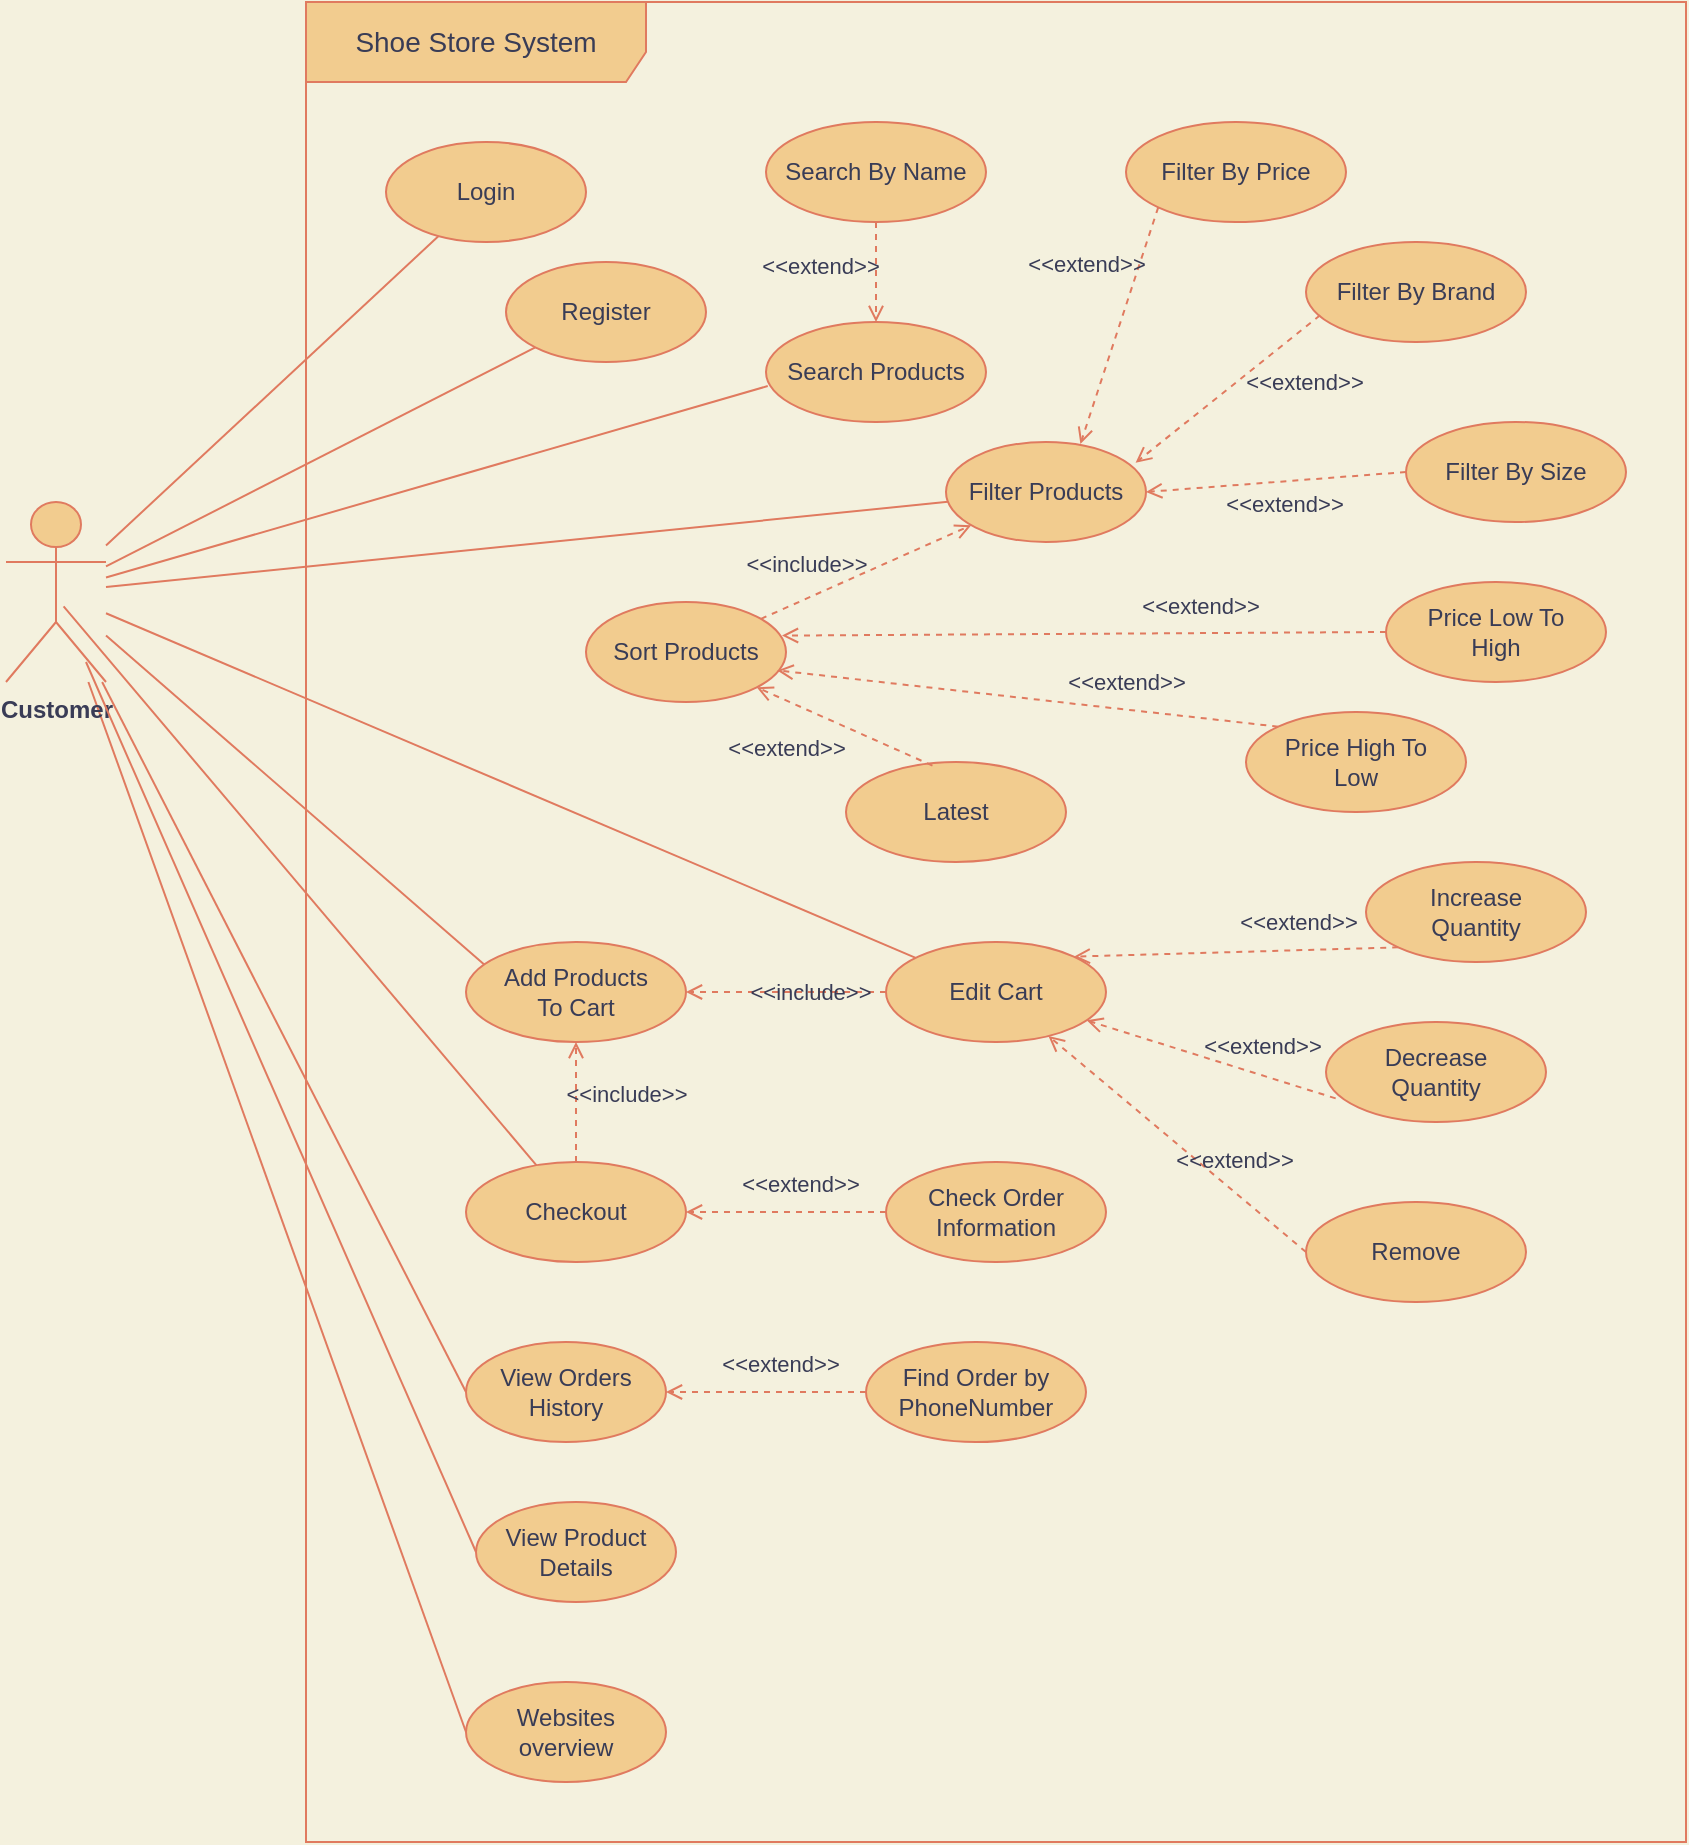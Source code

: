 <mxfile version="14.6.13" type="device" pages="8"><diagram id="wmCRNMbyKO8uhMuxvQvR" name="UseCase_Customer"><mxGraphModel dx="1024" dy="632" grid="1" gridSize="10" guides="1" tooltips="1" connect="1" arrows="1" fold="1" page="1" pageScale="1" pageWidth="850" pageHeight="1100" background="#F4F1DE" math="0" shadow="0"><root><mxCell id="0"/><mxCell id="1" parent="0"/><mxCell id="gXebx3O5uQ8kup8Dz8vy-1" value="&lt;font style=&quot;font-size: 14px&quot;&gt;Shoe Store System&lt;/font&gt;" style="shape=umlFrame;whiteSpace=wrap;html=1;width=170;height=40;fillColor=#F2CC8F;strokeColor=#E07A5F;fontColor=#393C56;" parent="1" vertex="1"><mxGeometry x="180" y="40" width="690" height="920" as="geometry"/></mxCell><mxCell id="1Zg9F-osJuD_IT2S3Nkz-8" style="edgeStyle=none;rounded=0;orthogonalLoop=1;jettySize=auto;html=1;entryX=0.084;entryY=0.228;entryDx=0;entryDy=0;entryPerimeter=0;endArrow=none;endFill=0;fillColor=#F2CC8F;strokeColor=#E07A5F;fontColor=#393C56;labelBackgroundColor=#F4F1DE;" parent="1" source="gXebx3O5uQ8kup8Dz8vy-2" target="1Zg9F-osJuD_IT2S3Nkz-7" edge="1"><mxGeometry relative="1" as="geometry"/></mxCell><mxCell id="s6_sEevKcztbMhPV_Lbi-3" style="rounded=0;orthogonalLoop=1;jettySize=auto;html=1;entryX=0;entryY=1;entryDx=0;entryDy=0;labelBackgroundColor=#F4F1DE;strokeColor=#E07A5F;fontColor=#393C56;endArrow=none;endFill=0;" parent="1" source="gXebx3O5uQ8kup8Dz8vy-2" target="s6_sEevKcztbMhPV_Lbi-1" edge="1"><mxGeometry relative="1" as="geometry"/></mxCell><mxCell id="s6_sEevKcztbMhPV_Lbi-6" style="rounded=1;sketch=0;orthogonalLoop=1;jettySize=auto;html=1;entryX=0;entryY=0.5;entryDx=0;entryDy=0;fontColor=#393C56;endArrow=none;endFill=0;strokeColor=#E07A5F;fillColor=#F2CC8F;" parent="1" source="gXebx3O5uQ8kup8Dz8vy-2" target="s6_sEevKcztbMhPV_Lbi-4" edge="1"><mxGeometry relative="1" as="geometry"/></mxCell><mxCell id="F31a2sJrjvMDB0z46TPr-6" style="edgeStyle=none;shape=connector;rounded=0;orthogonalLoop=1;jettySize=auto;html=1;labelBackgroundColor=#F4F1DE;strokeColor=#E07A5F;fontFamily=Helvetica;fontSize=11;fontColor=#393C56;endArrow=none;endFill=0;fillColor=#F2CC8F;" parent="1" source="gXebx3O5uQ8kup8Dz8vy-2" target="1Zg9F-osJuD_IT2S3Nkz-10" edge="1"><mxGeometry relative="1" as="geometry"/></mxCell><mxCell id="0PuY2LZ1OES9hf-KiwxI-2" style="edgeStyle=none;shape=connector;rounded=0;orthogonalLoop=1;jettySize=auto;html=1;entryX=0;entryY=0.5;entryDx=0;entryDy=0;labelBackgroundColor=#F4F1DE;strokeColor=#E07A5F;fontFamily=Helvetica;fontSize=11;fontColor=#393C56;endArrow=none;endFill=0;fillColor=#F2CC8F;" parent="1" source="gXebx3O5uQ8kup8Dz8vy-2" target="0PuY2LZ1OES9hf-KiwxI-1" edge="1"><mxGeometry relative="1" as="geometry"/></mxCell><mxCell id="gXebx3O5uQ8kup8Dz8vy-2" value="&lt;b&gt;Customer&lt;/b&gt;" style="shape=umlActor;verticalLabelPosition=bottom;verticalAlign=top;html=1;fillColor=#F2CC8F;strokeColor=#E07A5F;fontColor=#393C56;" parent="1" vertex="1"><mxGeometry x="30" y="290" width="50" height="90" as="geometry"/></mxCell><mxCell id="gXebx3O5uQ8kup8Dz8vy-10" style="rounded=0;orthogonalLoop=1;jettySize=auto;html=1;endArrow=none;endFill=0;exitX=0.008;exitY=0.64;exitDx=0;exitDy=0;exitPerimeter=0;strokeColor=#E07A5F;fontColor=#393C56;labelBackgroundColor=#F4F1DE;" parent="1" source="gXebx3O5uQ8kup8Dz8vy-41" target="gXebx3O5uQ8kup8Dz8vy-2" edge="1"><mxGeometry relative="1" as="geometry"/></mxCell><mxCell id="gXebx3O5uQ8kup8Dz8vy-11" value="" style="edgeStyle=none;rounded=0;orthogonalLoop=1;jettySize=auto;html=1;endArrow=none;endFill=0;strokeColor=#E07A5F;fontColor=#393C56;labelBackgroundColor=#F4F1DE;" parent="1" source="gXebx3O5uQ8kup8Dz8vy-8" target="gXebx3O5uQ8kup8Dz8vy-2" edge="1"><mxGeometry relative="1" as="geometry"/></mxCell><mxCell id="gXebx3O5uQ8kup8Dz8vy-8" value="Filter Products" style="ellipse;whiteSpace=wrap;html=1;fillColor=#F2CC8F;strokeColor=#E07A5F;fontColor=#393C56;" parent="1" vertex="1"><mxGeometry x="500" y="260" width="100" height="50" as="geometry"/></mxCell><mxCell id="gXebx3O5uQ8kup8Dz8vy-9" value="Sort Products" style="ellipse;whiteSpace=wrap;html=1;fillColor=#F2CC8F;strokeColor=#E07A5F;fontColor=#393C56;" parent="1" vertex="1"><mxGeometry x="320" y="340" width="100" height="50" as="geometry"/></mxCell><mxCell id="gXebx3O5uQ8kup8Dz8vy-19" value="Search By Name" style="ellipse;whiteSpace=wrap;html=1;fillColor=#F2CC8F;strokeColor=#E07A5F;fontColor=#393C56;" parent="1" vertex="1"><mxGeometry x="410" y="100" width="110" height="50" as="geometry"/></mxCell><mxCell id="gXebx3O5uQ8kup8Dz8vy-41" value="Search Products" style="ellipse;whiteSpace=wrap;html=1;fillColor=#F2CC8F;strokeColor=#E07A5F;fontColor=#393C56;" parent="1" vertex="1"><mxGeometry x="410" y="200" width="110" height="50" as="geometry"/></mxCell><mxCell id="gXebx3O5uQ8kup8Dz8vy-43" value="&amp;lt;&amp;lt;extend&amp;gt;&amp;gt;" style="html=1;verticalAlign=bottom;labelBackgroundColor=none;endArrow=open;endFill=0;dashed=1;entryX=0.5;entryY=0;entryDx=0;entryDy=0;exitX=0.5;exitY=1;exitDx=0;exitDy=0;strokeColor=#E07A5F;fontColor=#393C56;" parent="1" source="gXebx3O5uQ8kup8Dz8vy-19" target="gXebx3O5uQ8kup8Dz8vy-41" edge="1"><mxGeometry x="0.247" y="-28" width="160" relative="1" as="geometry"><mxPoint x="471.026" y="168.915" as="sourcePoint"/><mxPoint x="520.8" y="242.6" as="targetPoint"/><mxPoint as="offset"/></mxGeometry></mxCell><mxCell id="gXebx3O5uQ8kup8Dz8vy-46" style="edgeStyle=none;rounded=0;orthogonalLoop=1;jettySize=auto;html=1;endArrow=none;endFill=0;strokeColor=#E07A5F;fontColor=#393C56;labelBackgroundColor=#F4F1DE;" parent="1" source="gXebx3O5uQ8kup8Dz8vy-45" target="gXebx3O5uQ8kup8Dz8vy-2" edge="1"><mxGeometry relative="1" as="geometry"/></mxCell><mxCell id="gXebx3O5uQ8kup8Dz8vy-45" value="Login" style="ellipse;whiteSpace=wrap;html=1;fillColor=#F2CC8F;strokeColor=#E07A5F;fontColor=#393C56;" parent="1" vertex="1"><mxGeometry x="220" y="110" width="100" height="50" as="geometry"/></mxCell><mxCell id="kBEydEgrcxX17CAzQq0s-9" value="Filter By Brand" style="ellipse;whiteSpace=wrap;html=1;fillColor=#F2CC8F;strokeColor=#E07A5F;fontColor=#393C56;" parent="1" vertex="1"><mxGeometry x="680" y="160" width="110" height="50" as="geometry"/></mxCell><mxCell id="kBEydEgrcxX17CAzQq0s-10" value="Filter By Size" style="ellipse;whiteSpace=wrap;html=1;fillColor=#F2CC8F;strokeColor=#E07A5F;fontColor=#393C56;" parent="1" vertex="1"><mxGeometry x="730" y="250" width="110" height="50" as="geometry"/></mxCell><mxCell id="kBEydEgrcxX17CAzQq0s-11" value="&amp;lt;&amp;lt;extend&amp;gt;&amp;gt;" style="html=1;verticalAlign=bottom;labelBackgroundColor=none;endArrow=open;endFill=0;dashed=1;entryX=0.948;entryY=0.208;entryDx=0;entryDy=0;exitX=0.064;exitY=0.732;exitDx=0;exitDy=0;strokeColor=#E07A5F;fontColor=#393C56;exitPerimeter=0;entryPerimeter=0;" parent="1" source="kBEydEgrcxX17CAzQq0s-9" target="gXebx3O5uQ8kup8Dz8vy-8" edge="1"><mxGeometry x="-0.448" y="28" width="160" relative="1" as="geometry"><mxPoint x="526.109" y="192.678" as="sourcePoint"/><mxPoint x="389.56" y="287.2" as="targetPoint"/><mxPoint as="offset"/></mxGeometry></mxCell><mxCell id="kBEydEgrcxX17CAzQq0s-12" value="&amp;lt;&amp;lt;extend&amp;gt;&amp;gt;" style="html=1;verticalAlign=bottom;labelBackgroundColor=none;endArrow=open;endFill=0;dashed=1;entryX=1;entryY=0.5;entryDx=0;entryDy=0;exitX=0;exitY=0.5;exitDx=0;exitDy=0;strokeColor=#E07A5F;fontColor=#393C56;" parent="1" source="kBEydEgrcxX17CAzQq0s-10" target="gXebx3O5uQ8kup8Dz8vy-8" edge="1"><mxGeometry x="-0.04" y="20" width="160" relative="1" as="geometry"><mxPoint x="435" y="325" as="sourcePoint"/><mxPoint x="345.355" y="382.322" as="targetPoint"/><mxPoint as="offset"/></mxGeometry></mxCell><mxCell id="kBEydEgrcxX17CAzQq0s-13" value="Price High To &lt;br&gt;Low" style="ellipse;whiteSpace=wrap;html=1;fillColor=#F2CC8F;strokeColor=#E07A5F;fontColor=#393C56;" parent="1" vertex="1"><mxGeometry x="650" y="395" width="110" height="50" as="geometry"/></mxCell><mxCell id="kBEydEgrcxX17CAzQq0s-14" value="Latest" style="ellipse;whiteSpace=wrap;html=1;fillColor=#F2CC8F;strokeColor=#E07A5F;fontColor=#393C56;" parent="1" vertex="1"><mxGeometry x="450" y="420" width="110" height="50" as="geometry"/></mxCell><mxCell id="kBEydEgrcxX17CAzQq0s-16" value="Price Low To &lt;br&gt;High" style="ellipse;whiteSpace=wrap;html=1;fillColor=#F2CC8F;strokeColor=#E07A5F;fontColor=#393C56;" parent="1" vertex="1"><mxGeometry x="720" y="330" width="110" height="50" as="geometry"/></mxCell><mxCell id="1Zg9F-osJuD_IT2S3Nkz-2" value="&amp;lt;&amp;lt;extend&amp;gt;&amp;gt;" style="html=1;verticalAlign=bottom;labelBackgroundColor=none;endArrow=open;endFill=0;dashed=1;exitX=0;exitY=0.5;exitDx=0;exitDy=0;strokeColor=#E07A5F;fontColor=#393C56;entryX=0.98;entryY=0.336;entryDx=0;entryDy=0;entryPerimeter=0;" parent="1" source="kBEydEgrcxX17CAzQq0s-16" target="gXebx3O5uQ8kup8Dz8vy-9" edge="1"><mxGeometry x="-0.385" y="-5" width="160" relative="1" as="geometry"><mxPoint x="660" y="315" as="sourcePoint"/><mxPoint x="640" y="350" as="targetPoint"/><mxPoint as="offset"/></mxGeometry></mxCell><mxCell id="1Zg9F-osJuD_IT2S3Nkz-3" value="&amp;lt;&amp;lt;extend&amp;gt;&amp;gt;" style="html=1;verticalAlign=bottom;labelBackgroundColor=none;endArrow=open;endFill=0;dashed=1;entryX=0.956;entryY=0.684;entryDx=0;entryDy=0;exitX=0;exitY=0;exitDx=0;exitDy=0;strokeColor=#E07A5F;fontColor=#393C56;entryPerimeter=0;" parent="1" source="kBEydEgrcxX17CAzQq0s-13" target="gXebx3O5uQ8kup8Dz8vy-9" edge="1"><mxGeometry x="-0.385" y="-5" width="160" relative="1" as="geometry"><mxPoint x="510" y="385" as="sourcePoint"/><mxPoint x="380" y="385" as="targetPoint"/><mxPoint as="offset"/></mxGeometry></mxCell><mxCell id="1Zg9F-osJuD_IT2S3Nkz-5" value="&amp;lt;&amp;lt;extend&amp;gt;&amp;gt;" style="html=1;verticalAlign=bottom;labelBackgroundColor=none;endArrow=open;endFill=0;dashed=1;entryX=1;entryY=1;entryDx=0;entryDy=0;exitX=0.393;exitY=0.036;exitDx=0;exitDy=0;strokeColor=#E07A5F;fontColor=#393C56;exitPerimeter=0;" parent="1" source="kBEydEgrcxX17CAzQq0s-14" target="gXebx3O5uQ8kup8Dz8vy-9" edge="1"><mxGeometry x="0.384" y="30" width="160" relative="1" as="geometry"><mxPoint x="616.109" y="417.322" as="sourcePoint"/><mxPoint x="390" y="395" as="targetPoint"/><mxPoint as="offset"/></mxGeometry></mxCell><mxCell id="1Zg9F-osJuD_IT2S3Nkz-7" value="Add Products &lt;br&gt;To Cart" style="ellipse;whiteSpace=wrap;html=1;fillColor=#F2CC8F;strokeColor=#E07A5F;fontColor=#393C56;" parent="1" vertex="1"><mxGeometry x="260" y="510" width="110" height="50" as="geometry"/></mxCell><mxCell id="1Zg9F-osJuD_IT2S3Nkz-9" value="&amp;lt;&amp;lt;include&amp;gt;&amp;gt;" style="html=1;verticalAlign=bottom;labelBackgroundColor=none;endArrow=open;endFill=0;dashed=1;strokeColor=#E07A5F;fontColor=#393C56;" parent="1" source="1Zg9F-osJuD_IT2S3Nkz-10" target="1Zg9F-osJuD_IT2S3Nkz-7" edge="1"><mxGeometry x="-0.231" y="10" width="160" relative="1" as="geometry"><mxPoint x="394.597" y="549.559" as="sourcePoint"/><mxPoint x="350" y="496" as="targetPoint"/><mxPoint y="-1" as="offset"/></mxGeometry></mxCell><mxCell id="3SYKxSjFSyRVvwDdi_7Y-1" value="Filter By Price" style="ellipse;whiteSpace=wrap;html=1;fillColor=#F2CC8F;strokeColor=#E07A5F;fontColor=#393C56;" parent="1" vertex="1"><mxGeometry x="590" y="100" width="110" height="50" as="geometry"/></mxCell><mxCell id="3SYKxSjFSyRVvwDdi_7Y-2" value="&amp;lt;&amp;lt;extend&amp;gt;&amp;gt;" style="html=1;verticalAlign=bottom;labelBackgroundColor=none;endArrow=open;endFill=0;dashed=1;entryX=0.672;entryY=0.02;entryDx=0;entryDy=0;exitX=0;exitY=1;exitDx=0;exitDy=0;strokeColor=#E07A5F;fontColor=#393C56;entryPerimeter=0;" parent="1" source="3SYKxSjFSyRVvwDdi_7Y-1" target="gXebx3O5uQ8kup8Dz8vy-8" edge="1"><mxGeometry x="-0.25" y="-23" width="160" relative="1" as="geometry"><mxPoint x="737.04" y="236.6" as="sourcePoint"/><mxPoint x="494.8" y="300.4" as="targetPoint"/><mxPoint as="offset"/></mxGeometry></mxCell><mxCell id="s6_sEevKcztbMhPV_Lbi-1" value="Register" style="ellipse;whiteSpace=wrap;html=1;fillColor=#F2CC8F;strokeColor=#E07A5F;fontColor=#393C56;" parent="1" vertex="1"><mxGeometry x="280" y="170" width="100" height="50" as="geometry"/></mxCell><mxCell id="s6_sEevKcztbMhPV_Lbi-4" value="Websites overview" style="ellipse;whiteSpace=wrap;html=1;fillColor=#F2CC8F;strokeColor=#E07A5F;fontColor=#393C56;" parent="1" vertex="1"><mxGeometry x="260" y="880" width="100" height="50" as="geometry"/></mxCell><mxCell id="VJIKKMJShSoWQxzlj8E5-4" value="&amp;lt;&amp;lt;include&amp;gt;&amp;gt;" style="html=1;verticalAlign=bottom;labelBackgroundColor=none;endArrow=open;endFill=0;dashed=1;entryX=0.5;entryY=1;entryDx=0;entryDy=0;strokeColor=#E07A5F;fontColor=#393C56;exitX=0.5;exitY=0;exitDx=0;exitDy=0;" parent="1" source="1Zg9F-osJuD_IT2S3Nkz-17" target="1Zg9F-osJuD_IT2S3Nkz-7" edge="1"><mxGeometry x="-0.143" y="-25" width="160" relative="1" as="geometry"><mxPoint x="440" y="655" as="sourcePoint"/><mxPoint x="370" y="655" as="targetPoint"/><mxPoint as="offset"/></mxGeometry></mxCell><mxCell id="F31a2sJrjvMDB0z46TPr-1" style="edgeStyle=none;rounded=0;orthogonalLoop=1;jettySize=auto;html=1;endArrow=none;endFill=0;fillColor=#F2CC8F;strokeColor=#E07A5F;fontColor=#393C56;labelBackgroundColor=#F4F1DE;exitX=0.576;exitY=0.58;exitDx=0;exitDy=0;exitPerimeter=0;" parent="1" source="gXebx3O5uQ8kup8Dz8vy-2" target="1Zg9F-osJuD_IT2S3Nkz-17" edge="1"><mxGeometry relative="1" as="geometry"><mxPoint x="90" y="381.281" as="sourcePoint"/><mxPoint x="269.24" y="641.4" as="targetPoint"/></mxGeometry></mxCell><mxCell id="F31a2sJrjvMDB0z46TPr-2" value="&amp;lt;&amp;lt;include&amp;gt;&amp;gt;" style="html=1;verticalAlign=bottom;labelBackgroundColor=none;endArrow=open;endFill=0;dashed=1;strokeColor=#E07A5F;fontColor=#393C56;" parent="1" source="gXebx3O5uQ8kup8Dz8vy-9" target="gXebx3O5uQ8kup8Dz8vy-8" edge="1"><mxGeometry x="-0.511" y="8" width="160" relative="1" as="geometry"><mxPoint x="450" y="655" as="sourcePoint"/><mxPoint x="370" y="655" as="targetPoint"/><mxPoint as="offset"/></mxGeometry></mxCell><mxCell id="F31a2sJrjvMDB0z46TPr-3" value="View Product Details" style="ellipse;whiteSpace=wrap;html=1;fillColor=#F2CC8F;strokeColor=#E07A5F;fontColor=#393C56;" parent="1" vertex="1"><mxGeometry x="265" y="790" width="100" height="50" as="geometry"/></mxCell><mxCell id="F31a2sJrjvMDB0z46TPr-5" style="edgeStyle=none;rounded=0;orthogonalLoop=1;jettySize=auto;html=1;entryX=0;entryY=0.5;entryDx=0;entryDy=0;endArrow=none;endFill=0;fillColor=#F2CC8F;strokeColor=#E07A5F;fontColor=#393C56;labelBackgroundColor=#F4F1DE;exitX=0.8;exitY=0.889;exitDx=0;exitDy=0;exitPerimeter=0;" parent="1" source="gXebx3O5uQ8kup8Dz8vy-2" target="F31a2sJrjvMDB0z46TPr-3" edge="1"><mxGeometry relative="1" as="geometry"><mxPoint x="90" y="381.281" as="sourcePoint"/><mxPoint x="269.24" y="641.4" as="targetPoint"/></mxGeometry></mxCell><mxCell id="0PuY2LZ1OES9hf-KiwxI-1" value="View Orders History" style="ellipse;whiteSpace=wrap;html=1;fillColor=#F2CC8F;strokeColor=#E07A5F;fontColor=#393C56;" parent="1" vertex="1"><mxGeometry x="260" y="710" width="100" height="50" as="geometry"/></mxCell><mxCell id="1Zg9F-osJuD_IT2S3Nkz-10" value="Edit Cart" style="ellipse;whiteSpace=wrap;html=1;fillColor=#F2CC8F;strokeColor=#E07A5F;fontColor=#393C56;" parent="1" vertex="1"><mxGeometry x="470" y="510" width="110" height="50" as="geometry"/></mxCell><mxCell id="1Zg9F-osJuD_IT2S3Nkz-11" value="Remove" style="ellipse;whiteSpace=wrap;html=1;fillColor=#F2CC8F;strokeColor=#E07A5F;fontColor=#393C56;" parent="1" vertex="1"><mxGeometry x="680" y="640" width="110" height="50" as="geometry"/></mxCell><mxCell id="1Zg9F-osJuD_IT2S3Nkz-12" value="Decrease &lt;br&gt;Quantity" style="ellipse;whiteSpace=wrap;html=1;fillColor=#F2CC8F;strokeColor=#E07A5F;fontColor=#393C56;" parent="1" vertex="1"><mxGeometry x="690" y="550" width="110" height="50" as="geometry"/></mxCell><mxCell id="1Zg9F-osJuD_IT2S3Nkz-13" value="Increase &lt;br&gt;Quantity" style="ellipse;whiteSpace=wrap;html=1;fillColor=#F2CC8F;strokeColor=#E07A5F;fontColor=#393C56;" parent="1" vertex="1"><mxGeometry x="710" y="470" width="110" height="50" as="geometry"/></mxCell><mxCell id="VJIKKMJShSoWQxzlj8E5-3" value="&amp;lt;&amp;lt;extend&amp;gt;&amp;gt;" style="html=1;verticalAlign=bottom;labelBackgroundColor=none;endArrow=open;endFill=0;dashed=1;exitX=0;exitY=0.5;exitDx=0;exitDy=0;strokeColor=#E07A5F;fontColor=#393C56;" parent="1" source="1Zg9F-osJuD_IT2S3Nkz-11" target="1Zg9F-osJuD_IT2S3Nkz-10" edge="1"><mxGeometry x="-0.385" y="-5" width="160" relative="1" as="geometry"><mxPoint x="1135" y="1005" as="sourcePoint"/><mxPoint x="1004.56" y="983" as="targetPoint"/><mxPoint as="offset"/></mxGeometry></mxCell><mxCell id="VJIKKMJShSoWQxzlj8E5-2" value="&amp;lt;&amp;lt;extend&amp;gt;&amp;gt;" style="html=1;verticalAlign=bottom;labelBackgroundColor=none;endArrow=open;endFill=0;dashed=1;exitX=0.044;exitY=0.764;exitDx=0;exitDy=0;strokeColor=#E07A5F;fontColor=#393C56;exitPerimeter=0;" parent="1" source="1Zg9F-osJuD_IT2S3Nkz-12" target="1Zg9F-osJuD_IT2S3Nkz-10" edge="1"><mxGeometry x="-0.385" y="-5" width="160" relative="1" as="geometry"><mxPoint x="1135" y="925" as="sourcePoint"/><mxPoint x="1002.25" y="963.8" as="targetPoint"/><mxPoint as="offset"/></mxGeometry></mxCell><mxCell id="VJIKKMJShSoWQxzlj8E5-1" value="&amp;lt;&amp;lt;extend&amp;gt;&amp;gt;" style="html=1;verticalAlign=bottom;labelBackgroundColor=none;endArrow=open;endFill=0;dashed=1;entryX=1;entryY=0;entryDx=0;entryDy=0;exitX=0;exitY=1;exitDx=0;exitDy=0;strokeColor=#E07A5F;fontColor=#393C56;" parent="1" source="1Zg9F-osJuD_IT2S3Nkz-13" target="1Zg9F-osJuD_IT2S3Nkz-10" edge="1"><mxGeometry x="-0.385" y="-5" width="160" relative="1" as="geometry"><mxPoint x="1161.109" y="797.322" as="sourcePoint"/><mxPoint x="1020.6" y="754.2" as="targetPoint"/><mxPoint as="offset"/></mxGeometry></mxCell><mxCell id="1Zg9F-osJuD_IT2S3Nkz-17" value="Checkout" style="ellipse;whiteSpace=wrap;html=1;fillColor=#F2CC8F;strokeColor=#E07A5F;fontColor=#393C56;" parent="1" vertex="1"><mxGeometry x="260" y="620" width="110" height="50" as="geometry"/></mxCell><mxCell id="1Zg9F-osJuD_IT2S3Nkz-18" value="Check Order Information" style="ellipse;whiteSpace=wrap;html=1;fillColor=#F2CC8F;strokeColor=#E07A5F;fontColor=#393C56;" parent="1" vertex="1"><mxGeometry x="470" y="620" width="110" height="50" as="geometry"/></mxCell><mxCell id="VJIKKMJShSoWQxzlj8E5-5" value="&amp;lt;&amp;lt;extend&amp;gt;&amp;gt;" style="html=1;verticalAlign=bottom;labelBackgroundColor=none;endArrow=open;endFill=0;dashed=1;entryX=1;entryY=0.5;entryDx=0;entryDy=0;exitX=0;exitY=0.5;exitDx=0;exitDy=0;strokeColor=#E07A5F;fontColor=#393C56;" parent="1" source="1Zg9F-osJuD_IT2S3Nkz-18" target="1Zg9F-osJuD_IT2S3Nkz-17" edge="1"><mxGeometry x="-0.143" y="-5" width="160" relative="1" as="geometry"><mxPoint x="976.109" y="1172.678" as="sourcePoint"/><mxPoint x="803.891" y="1277.322" as="targetPoint"/><mxPoint as="offset"/></mxGeometry></mxCell><mxCell id="0PuY2LZ1OES9hf-KiwxI-5" value="Find Order by PhoneNumber" style="ellipse;whiteSpace=wrap;html=1;fillColor=#F2CC8F;strokeColor=#E07A5F;fontColor=#393C56;" parent="1" vertex="1"><mxGeometry x="460" y="710" width="110" height="50" as="geometry"/></mxCell><mxCell id="0PuY2LZ1OES9hf-KiwxI-6" value="&amp;lt;&amp;lt;extend&amp;gt;&amp;gt;" style="html=1;verticalAlign=bottom;labelBackgroundColor=none;endArrow=open;endFill=0;dashed=1;strokeColor=#E07A5F;fontColor=#393C56;" parent="1" source="0PuY2LZ1OES9hf-KiwxI-5" target="0PuY2LZ1OES9hf-KiwxI-1" edge="1"><mxGeometry x="-0.143" y="-5" width="160" relative="1" as="geometry"><mxPoint x="480" y="675" as="sourcePoint"/><mxPoint x="380" y="665" as="targetPoint"/><mxPoint as="offset"/></mxGeometry></mxCell></root></mxGraphModel></diagram><diagram id="0IWv17PIBKYguGHja7tF" name="UseCase_Admin"><mxGraphModel dx="1024" dy="632" grid="1" gridSize="10" guides="1" tooltips="1" connect="1" arrows="1" fold="1" page="1" pageScale="1" pageWidth="850" pageHeight="1100" background="#F4F1DE" math="0" shadow="0"><root><mxCell id="xqXyAvFPazW-xlodWMJL-0"/><mxCell id="xqXyAvFPazW-xlodWMJL-1" parent="xqXyAvFPazW-xlodWMJL-0"/><mxCell id="w98iti9JuBm0MWuX3Gd_-2" value="&lt;font style=&quot;font-size: 14px&quot;&gt;Shoe Store System&lt;/font&gt;" style="shape=umlFrame;whiteSpace=wrap;html=1;width=170;height=40;fillColor=#F2CC8F;strokeColor=#E07A5F;fontColor=#393C56;" parent="xqXyAvFPazW-xlodWMJL-1" vertex="1"><mxGeometry x="230" y="870" width="550" height="580" as="geometry"/></mxCell><mxCell id="HjI7d_sCKmpMuN5GlxhA-1" style="edgeStyle=none;rounded=1;sketch=0;orthogonalLoop=1;jettySize=auto;html=1;entryX=0.936;entryY=0.796;entryDx=0;entryDy=0;fontColor=#393C56;endArrow=none;endFill=0;strokeColor=#E07A5F;fillColor=#F2CC8F;entryPerimeter=0;" parent="xqXyAvFPazW-xlodWMJL-1" source="w98iti9JuBm0MWuX3Gd_-0" target="HjI7d_sCKmpMuN5GlxhA-0" edge="1"><mxGeometry relative="1" as="geometry"/></mxCell><mxCell id="K-rHGFxtIdPsJSJuIwSI-0" style="edgeStyle=none;shape=connector;rounded=1;sketch=0;orthogonalLoop=1;jettySize=auto;html=1;labelBackgroundColor=default;strokeColor=#E07A5F;fontFamily=Helvetica;fontSize=11;fontColor=#393C56;endArrow=none;endFill=0;fillColor=#F2CC8F;" parent="xqXyAvFPazW-xlodWMJL-1" source="w98iti9JuBm0MWuX3Gd_-0" target="HjI7d_sCKmpMuN5GlxhA-5" edge="1"><mxGeometry relative="1" as="geometry"/></mxCell><mxCell id="K-rHGFxtIdPsJSJuIwSI-1" style="edgeStyle=none;shape=connector;rounded=1;sketch=0;orthogonalLoop=1;jettySize=auto;html=1;labelBackgroundColor=default;strokeColor=#E07A5F;fontFamily=Helvetica;fontSize=11;fontColor=#393C56;endArrow=none;endFill=0;fillColor=#F2CC8F;" parent="xqXyAvFPazW-xlodWMJL-1" source="w98iti9JuBm0MWuX3Gd_-0" target="HjI7d_sCKmpMuN5GlxhA-3" edge="1"><mxGeometry relative="1" as="geometry"/></mxCell><mxCell id="cZXmzjMeUlYIZI-_C4jk-0" style="edgeStyle=none;shape=connector;rounded=1;sketch=0;orthogonalLoop=1;jettySize=auto;html=1;labelBackgroundColor=default;strokeColor=#E07A5F;fontFamily=Helvetica;fontSize=11;fontColor=#393C56;endArrow=none;endFill=0;fillColor=#F2CC8F;" parent="xqXyAvFPazW-xlodWMJL-1" source="w98iti9JuBm0MWuX3Gd_-0" target="HjI7d_sCKmpMuN5GlxhA-4" edge="1"><mxGeometry relative="1" as="geometry"/></mxCell><mxCell id="w98iti9JuBm0MWuX3Gd_-0" value="&lt;b&gt;Admin&lt;/b&gt;" style="shape=umlActor;verticalLabelPosition=bottom;verticalAlign=top;html=1;fillColor=#F2CC8F;strokeColor=#E07A5F;fontColor=#393C56;" parent="xqXyAvFPazW-xlodWMJL-1" vertex="1"><mxGeometry x="850" y="1260" width="50" height="90" as="geometry"/></mxCell><mxCell id="w98iti9JuBm0MWuX3Gd_-1" value="&amp;lt;&amp;lt;include&amp;gt;&amp;gt;" style="html=1;verticalAlign=bottom;labelBackgroundColor=none;endArrow=open;endFill=0;dashed=1;entryX=0.284;entryY=0.967;entryDx=0;entryDy=0;entryPerimeter=0;strokeColor=#E07A5F;fontColor=#393C56;exitX=0.736;exitY=0.052;exitDx=0;exitDy=0;exitPerimeter=0;" parent="xqXyAvFPazW-xlodWMJL-1" source="uwZm7R1mfCDvlMXPQ1vA-4" target="HjI7d_sCKmpMuN5GlxhA-4" edge="1"><mxGeometry x="-0.588" y="16" width="160" relative="1" as="geometry"><mxPoint x="482.297" y="1149.999" as="sourcePoint"/><mxPoint x="437.7" y="1096.44" as="targetPoint"/><mxPoint as="offset"/></mxGeometry></mxCell><mxCell id="HjI7d_sCKmpMuN5GlxhA-0" value="Login" style="ellipse;whiteSpace=wrap;html=1;fillColor=#F2CC8F;strokeColor=#E07A5F;fontColor=#393C56;" parent="xqXyAvFPazW-xlodWMJL-1" vertex="1"><mxGeometry x="540" y="1050" width="100" height="50" as="geometry"/></mxCell><mxCell id="HjI7d_sCKmpMuN5GlxhA-2" value="Search &lt;br&gt;products" style="ellipse;whiteSpace=wrap;html=1;fillColor=#F2CC8F;strokeColor=#E07A5F;fontColor=#393C56;" parent="xqXyAvFPazW-xlodWMJL-1" vertex="1"><mxGeometry x="480" y="1277.5" width="100" height="55" as="geometry"/></mxCell><mxCell id="HjI7d_sCKmpMuN5GlxhA-3" value="Create new user with role" style="ellipse;whiteSpace=wrap;html=1;fillColor=#F2CC8F;strokeColor=#E07A5F;fontColor=#393C56;" parent="xqXyAvFPazW-xlodWMJL-1" vertex="1"><mxGeometry x="535" y="1150" width="110" height="60" as="geometry"/></mxCell><mxCell id="HjI7d_sCKmpMuN5GlxhA-4" value="Manage datatables (StoreData)" style="ellipse;whiteSpace=wrap;html=1;fillColor=#F2CC8F;strokeColor=#E07A5F;fontColor=#393C56;" parent="xqXyAvFPazW-xlodWMJL-1" vertex="1"><mxGeometry x="360" y="1160" width="100" height="60" as="geometry"/></mxCell><mxCell id="HjI7d_sCKmpMuN5GlxhA-5" value="Manage &lt;br&gt;orders" style="ellipse;whiteSpace=wrap;html=1;fillColor=#F2CC8F;strokeColor=#E07A5F;fontColor=#393C56;" parent="xqXyAvFPazW-xlodWMJL-1" vertex="1"><mxGeometry x="540" y="930" width="100" height="55" as="geometry"/></mxCell><mxCell id="uwZm7R1mfCDvlMXPQ1vA-0" value="&amp;lt;&amp;lt;include&amp;gt;&amp;gt;" style="html=1;verticalAlign=bottom;labelBackgroundColor=none;endArrow=open;endFill=0;dashed=1;entryX=0.5;entryY=1;entryDx=0;entryDy=0;exitX=0.5;exitY=0;exitDx=0;exitDy=0;strokeColor=#E07A5F;fontColor=#393C56;" parent="xqXyAvFPazW-xlodWMJL-1" source="HjI7d_sCKmpMuN5GlxhA-3" target="HjI7d_sCKmpMuN5GlxhA-0" edge="1"><mxGeometry x="-0.429" y="-40" width="160" relative="1" as="geometry"><mxPoint x="612.87" y="949.12" as="sourcePoint"/><mxPoint x="524.995" y="899.998" as="targetPoint"/><mxPoint as="offset"/></mxGeometry></mxCell><mxCell id="uwZm7R1mfCDvlMXPQ1vA-1" value="&amp;lt;&amp;lt;extend&amp;gt;&amp;gt;" style="html=1;verticalAlign=bottom;labelBackgroundColor=none;endArrow=open;endFill=0;dashed=1;entryX=0;entryY=0.5;entryDx=0;entryDy=0;strokeColor=#E07A5F;fontColor=#393C56;" parent="xqXyAvFPazW-xlodWMJL-1" source="HjI7d_sCKmpMuN5GlxhA-4" target="HjI7d_sCKmpMuN5GlxhA-0" edge="1"><mxGeometry x="-0.319" y="19" width="160" relative="1" as="geometry"><mxPoint x="640" y="1160" as="sourcePoint"/><mxPoint x="640" y="1080" as="targetPoint"/><mxPoint as="offset"/></mxGeometry></mxCell><mxCell id="uwZm7R1mfCDvlMXPQ1vA-2" value="&amp;lt;&amp;lt;include&amp;gt;&amp;gt;" style="html=1;verticalAlign=bottom;labelBackgroundColor=none;endArrow=open;endFill=0;dashed=1;entryX=0.5;entryY=0;entryDx=0;entryDy=0;exitX=0.5;exitY=1;exitDx=0;exitDy=0;strokeColor=#E07A5F;fontColor=#393C56;" parent="xqXyAvFPazW-xlodWMJL-1" source="HjI7d_sCKmpMuN5GlxhA-5" target="HjI7d_sCKmpMuN5GlxhA-0" edge="1"><mxGeometry x="0.158" y="40" width="160" relative="1" as="geometry"><mxPoint x="640" y="950" as="sourcePoint"/><mxPoint x="640" y="1030" as="targetPoint"/><mxPoint as="offset"/></mxGeometry></mxCell><mxCell id="uwZm7R1mfCDvlMXPQ1vA-3" value="Upload &lt;br&gt;Images" style="ellipse;whiteSpace=wrap;html=1;fillColor=#F2CC8F;strokeColor=#E07A5F;fontColor=#393C56;" parent="xqXyAvFPazW-xlodWMJL-1" vertex="1"><mxGeometry x="350" y="1380" width="110" height="50" as="geometry"/></mxCell><mxCell id="uwZm7R1mfCDvlMXPQ1vA-4" value="CRUD" style="ellipse;whiteSpace=wrap;html=1;fillColor=#F2CC8F;strokeColor=#E07A5F;fontColor=#393C56;" parent="xqXyAvFPazW-xlodWMJL-1" vertex="1"><mxGeometry x="260" y="1270" width="100" height="50" as="geometry"/></mxCell><mxCell id="uwZm7R1mfCDvlMXPQ1vA-5" value="&amp;lt;&amp;lt;extend&amp;gt;&amp;gt;" style="html=1;verticalAlign=bottom;labelBackgroundColor=none;endArrow=open;endFill=0;dashed=1;strokeColor=#E07A5F;fontColor=#393C56;" parent="xqXyAvFPazW-xlodWMJL-1" source="uwZm7R1mfCDvlMXPQ1vA-3" target="uwZm7R1mfCDvlMXPQ1vA-4" edge="1"><mxGeometry x="-1" y="-17" width="160" relative="1" as="geometry"><mxPoint x="480" y="1055" as="sourcePoint"/><mxPoint x="360" y="1170" as="targetPoint"/><mxPoint x="1" y="1" as="offset"/></mxGeometry></mxCell><mxCell id="uwZm7R1mfCDvlMXPQ1vA-6" value="&amp;lt;&amp;lt;extend&amp;gt;&amp;gt;" style="html=1;verticalAlign=bottom;labelBackgroundColor=none;endArrow=open;endFill=0;dashed=1;strokeColor=#E07A5F;fontColor=#393C56;" parent="xqXyAvFPazW-xlodWMJL-1" source="HjI7d_sCKmpMuN5GlxhA-2" target="HjI7d_sCKmpMuN5GlxhA-4" edge="1"><mxGeometry x="0.152" y="37" width="160" relative="1" as="geometry"><mxPoint x="413.01" y="1231.4" as="sourcePoint"/><mxPoint x="367.3" y="1176.9" as="targetPoint"/><mxPoint as="offset"/></mxGeometry></mxCell><mxCell id="uwZm7R1mfCDvlMXPQ1vA-7" value="Accept&lt;br&gt;orders" style="ellipse;whiteSpace=wrap;html=1;fillColor=#F2CC8F;strokeColor=#E07A5F;fontColor=#393C56;" parent="xqXyAvFPazW-xlodWMJL-1" vertex="1"><mxGeometry x="380" y="930" width="100" height="55" as="geometry"/></mxCell><mxCell id="uwZm7R1mfCDvlMXPQ1vA-8" value="&amp;lt;&amp;lt;extend&amp;gt;&amp;gt;" style="html=1;verticalAlign=bottom;labelBackgroundColor=none;endArrow=open;endFill=0;dashed=1;strokeColor=#E07A5F;fontColor=#393C56;" parent="xqXyAvFPazW-xlodWMJL-1" source="uwZm7R1mfCDvlMXPQ1vA-7" target="HjI7d_sCKmpMuN5GlxhA-5" edge="1"><mxGeometry width="160" relative="1" as="geometry"><mxPoint x="340" y="980" as="sourcePoint"/><mxPoint x="408.4" y="1026.2" as="targetPoint"/></mxGeometry></mxCell></root></mxGraphModel></diagram><diagram id="6ikgUvWlw8BjLEyVovyZ" name="ERD"><mxGraphModel dx="4130" dy="2452" grid="0" gridSize="10" guides="1" tooltips="1" connect="1" arrows="1" fold="1" page="1" pageScale="1" pageWidth="850" pageHeight="1100" background="#F4F1DE" math="0" shadow="0">&#xa;            <root>&#xa;                <mxCell id="aYfMvNO_EOZtSfnOO9ez-0"/>&#xa;                <mxCell id="aYfMvNO_EOZtSfnOO9ez-1" parent="aYfMvNO_EOZtSfnOO9ez-0"/>&#xa;                <mxCell id="GS4BFu5rJh4lYTKXvWsl-4" style="edgeStyle=orthogonalEdgeStyle;curved=0;rounded=1;sketch=0;orthogonalLoop=1;jettySize=auto;html=1;entryX=0.5;entryY=1;entryDx=0;entryDy=0;fontColor=#393C56;strokeColor=#E07A5F;fillColor=#F2CC8F;labelBackgroundColor=#F4F1DE;exitX=0.5;exitY=0;exitDx=0;exitDy=0;" parent="aYfMvNO_EOZtSfnOO9ez-1" source="GS4BFu5rJh4lYTKXvWsl-0" target="GS4BFu5rJh4lYTKXvWsl-2" edge="1">&#xa;                    <mxGeometry relative="1" as="geometry">&#xa;                        <Array as="points">&#xa;                            <mxPoint x="-485" y="340"/>&#xa;                            <mxPoint x="-600" y="340"/>&#xa;                        </Array>&#xa;                    </mxGeometry>&#xa;                </mxCell>&#xa;                <mxCell id="GS4BFu5rJh4lYTKXvWsl-5" style="edgeStyle=orthogonalEdgeStyle;curved=0;rounded=1;sketch=0;orthogonalLoop=1;jettySize=auto;html=1;entryX=0.5;entryY=1;entryDx=0;entryDy=0;fontColor=#393C56;strokeColor=#E07A5F;fillColor=#F2CC8F;labelBackgroundColor=#F4F1DE;" parent="aYfMvNO_EOZtSfnOO9ez-1" source="GS4BFu5rJh4lYTKXvWsl-0" target="GS4BFu5rJh4lYTKXvWsl-3" edge="1">&#xa;                    <mxGeometry relative="1" as="geometry"/>&#xa;                </mxCell>&#xa;                <mxCell id="4LbTOPHioDfL-xMQboT5-4" style="edgeStyle=orthogonalEdgeStyle;rounded=1;sketch=0;orthogonalLoop=1;jettySize=auto;html=1;entryX=0.5;entryY=1;entryDx=0;entryDy=0;fontColor=#393C56;startArrow=none;startFill=0;endArrow=classic;endFill=1;strokeColor=#E07A5F;fillColor=#F2CC8F;" parent="aYfMvNO_EOZtSfnOO9ez-1" source="GS4BFu5rJh4lYTKXvWsl-0" target="4LbTOPHioDfL-xMQboT5-0" edge="1">&#xa;                    <mxGeometry relative="1" as="geometry"/>&#xa;                </mxCell>&#xa;                <mxCell id="4LbTOPHioDfL-xMQboT5-5" style="edgeStyle=orthogonalEdgeStyle;rounded=1;sketch=0;orthogonalLoop=1;jettySize=auto;html=1;entryX=0.5;entryY=1;entryDx=0;entryDy=0;fontColor=#393C56;startArrow=none;startFill=0;endArrow=classic;endFill=1;strokeColor=#E07A5F;fillColor=#F2CC8F;exitX=0.5;exitY=0;exitDx=0;exitDy=0;" parent="aYfMvNO_EOZtSfnOO9ez-1" source="GS4BFu5rJh4lYTKXvWsl-0" target="4LbTOPHioDfL-xMQboT5-2" edge="1">&#xa;                    <mxGeometry relative="1" as="geometry">&#xa;                        <Array as="points">&#xa;                            <mxPoint x="-485" y="340"/>&#xa;                            <mxPoint x="-345" y="340"/>&#xa;                        </Array>&#xa;                    </mxGeometry>&#xa;                </mxCell>&#xa;                <mxCell id="4LbTOPHioDfL-xMQboT5-6" style="edgeStyle=orthogonalEdgeStyle;rounded=1;sketch=0;orthogonalLoop=1;jettySize=auto;html=1;entryX=0.5;entryY=1;entryDx=0;entryDy=0;fontColor=#393C56;startArrow=none;startFill=0;endArrow=classic;endFill=1;strokeColor=#E07A5F;fillColor=#F2CC8F;exitX=0.5;exitY=0;exitDx=0;exitDy=0;" parent="aYfMvNO_EOZtSfnOO9ez-1" source="GS4BFu5rJh4lYTKXvWsl-0" target="4LbTOPHioDfL-xMQboT5-1" edge="1">&#xa;                    <mxGeometry relative="1" as="geometry">&#xa;                        <Array as="points">&#xa;                            <mxPoint x="-485" y="340"/>&#xa;                            <mxPoint x="-670" y="340"/>&#xa;                        </Array>&#xa;                    </mxGeometry>&#xa;                </mxCell>&#xa;                <mxCell id="4LbTOPHioDfL-xMQboT5-7" style="edgeStyle=orthogonalEdgeStyle;rounded=1;sketch=0;orthogonalLoop=1;jettySize=auto;html=1;entryX=0.5;entryY=1;entryDx=0;entryDy=0;fontColor=#393C56;startArrow=none;startFill=0;endArrow=classic;endFill=1;strokeColor=#E07A5F;fillColor=#F2CC8F;exitX=0.5;exitY=0;exitDx=0;exitDy=0;" parent="aYfMvNO_EOZtSfnOO9ez-1" source="GS4BFu5rJh4lYTKXvWsl-0" target="4LbTOPHioDfL-xMQboT5-3" edge="1">&#xa;                    <mxGeometry relative="1" as="geometry">&#xa;                        <Array as="points">&#xa;                            <mxPoint x="-485" y="340"/>&#xa;                            <mxPoint x="-260" y="340"/>&#xa;                        </Array>&#xa;                    </mxGeometry>&#xa;                </mxCell>&#xa;                <mxCell id="uTsm5CYBa3ULqjtED4cx-6" style="edgeStyle=orthogonalEdgeStyle;rounded=1;sketch=0;orthogonalLoop=1;jettySize=auto;html=1;entryX=0.5;entryY=0;entryDx=0;entryDy=0;fontColor=#393C56;startArrow=none;startFill=0;endArrow=none;endFill=0;strokeColor=#E07A5F;fillColor=#F2CC8F;" parent="aYfMvNO_EOZtSfnOO9ez-1" source="GS4BFu5rJh4lYTKXvWsl-0" target="uTsm5CYBa3ULqjtED4cx-5" edge="1">&#xa;                    <mxGeometry relative="1" as="geometry"/>&#xa;                </mxCell>&#xa;                <mxCell id="GS4BFu5rJh4lYTKXvWsl-0" value="Brands" style="rounded=0;whiteSpace=wrap;html=1;fillColor=#F2CC8F;strokeColor=#E07A5F;fontColor=#393C56;" parent="aYfMvNO_EOZtSfnOO9ez-1" vertex="1">&#xa;                    <mxGeometry x="-525" y="360" width="80" height="40" as="geometry"/>&#xa;                </mxCell>&#xa;                <mxCell id="GS4BFu5rJh4lYTKXvWsl-2" value="&lt;u&gt;&lt;b&gt;Id&lt;/b&gt;&lt;/u&gt;" style="ellipse;whiteSpace=wrap;html=1;fillColor=#F2CC8F;strokeColor=#E07A5F;fontColor=#393C56;" parent="aYfMvNO_EOZtSfnOO9ez-1" vertex="1">&#xa;                    <mxGeometry x="-630" y="280" width="60" height="40" as="geometry"/>&#xa;                </mxCell>&#xa;                <mxCell id="GS4BFu5rJh4lYTKXvWsl-3" value="Name" style="ellipse;whiteSpace=wrap;html=1;fillColor=#F2CC8F;strokeColor=#E07A5F;fontColor=#393C56;" parent="aYfMvNO_EOZtSfnOO9ez-1" vertex="1">&#xa;                    <mxGeometry x="-560" y="280" width="65" height="40" as="geometry"/>&#xa;                </mxCell>&#xa;                <mxCell id="GS4BFu5rJh4lYTKXvWsl-15" style="edgeStyle=orthogonalEdgeStyle;curved=0;rounded=1;sketch=0;orthogonalLoop=1;jettySize=auto;html=1;entryX=1;entryY=0.5;entryDx=0;entryDy=0;fontColor=#393C56;strokeColor=#E07A5F;fillColor=#F2CC8F;" parent="aYfMvNO_EOZtSfnOO9ez-1" source="GS4BFu5rJh4lYTKXvWsl-6" target="GS4BFu5rJh4lYTKXvWsl-7" edge="1">&#xa;                    <mxGeometry relative="1" as="geometry"/>&#xa;                </mxCell>&#xa;                <mxCell id="GS4BFu5rJh4lYTKXvWsl-16" style="edgeStyle=orthogonalEdgeStyle;curved=0;rounded=1;sketch=0;orthogonalLoop=1;jettySize=auto;html=1;entryX=1;entryY=0.5;entryDx=0;entryDy=0;fontColor=#393C56;strokeColor=#E07A5F;fillColor=#F2CC8F;" parent="aYfMvNO_EOZtSfnOO9ez-1" source="GS4BFu5rJh4lYTKXvWsl-6" target="GS4BFu5rJh4lYTKXvWsl-10" edge="1">&#xa;                    <mxGeometry relative="1" as="geometry"/>&#xa;                </mxCell>&#xa;                <mxCell id="GS4BFu5rJh4lYTKXvWsl-17" style="edgeStyle=orthogonalEdgeStyle;curved=0;rounded=1;sketch=0;orthogonalLoop=1;jettySize=auto;html=1;entryX=1;entryY=0.5;entryDx=0;entryDy=0;fontColor=#393C56;strokeColor=#E07A5F;fillColor=#F2CC8F;" parent="aYfMvNO_EOZtSfnOO9ez-1" source="GS4BFu5rJh4lYTKXvWsl-6" target="GS4BFu5rJh4lYTKXvWsl-11" edge="1">&#xa;                    <mxGeometry relative="1" as="geometry"/>&#xa;                </mxCell>&#xa;                <mxCell id="GS4BFu5rJh4lYTKXvWsl-18" style="edgeStyle=orthogonalEdgeStyle;curved=0;rounded=1;sketch=0;orthogonalLoop=1;jettySize=auto;html=1;entryX=1;entryY=0.5;entryDx=0;entryDy=0;fontColor=#393C56;strokeColor=#E07A5F;fillColor=#F2CC8F;" parent="aYfMvNO_EOZtSfnOO9ez-1" source="GS4BFu5rJh4lYTKXvWsl-6" target="GS4BFu5rJh4lYTKXvWsl-13" edge="1">&#xa;                    <mxGeometry relative="1" as="geometry"/>&#xa;                </mxCell>&#xa;                <mxCell id="GS4BFu5rJh4lYTKXvWsl-19" style="edgeStyle=orthogonalEdgeStyle;curved=0;rounded=1;sketch=0;orthogonalLoop=1;jettySize=auto;html=1;entryX=1;entryY=0.5;entryDx=0;entryDy=0;fontColor=#393C56;strokeColor=#E07A5F;fillColor=#F2CC8F;" parent="aYfMvNO_EOZtSfnOO9ez-1" source="GS4BFu5rJh4lYTKXvWsl-6" target="1Zn4eiy_Dr--sH4C-fc1-12" edge="1">&#xa;                    <mxGeometry relative="1" as="geometry">&#xa;                        <mxPoint x="-610" y="710" as="targetPoint"/>&#xa;                    </mxGeometry>&#xa;                </mxCell>&#xa;                <mxCell id="uTsm5CYBa3ULqjtED4cx-1" style="edgeStyle=orthogonalEdgeStyle;rounded=1;sketch=0;orthogonalLoop=1;jettySize=auto;html=1;entryX=0.5;entryY=0;entryDx=0;entryDy=0;fontColor=#393C56;startArrow=none;startFill=0;endArrow=none;endFill=0;strokeColor=#E07A5F;fillColor=#F2CC8F;" parent="aYfMvNO_EOZtSfnOO9ez-1" source="GS4BFu5rJh4lYTKXvWsl-6" target="uTsm5CYBa3ULqjtED4cx-0" edge="1">&#xa;                    <mxGeometry relative="1" as="geometry"/>&#xa;                </mxCell>&#xa;                <mxCell id="GS4BFu5rJh4lYTKXvWsl-6" value="Categories" style="rounded=0;whiteSpace=wrap;html=1;fillColor=#F2CC8F;strokeColor=#E07A5F;fontColor=#393C56;" parent="aYfMvNO_EOZtSfnOO9ez-1" vertex="1">&#xa;                    <mxGeometry x="-525" y="570" width="80" height="40" as="geometry"/>&#xa;                </mxCell>&#xa;                <mxCell id="GS4BFu5rJh4lYTKXvWsl-7" value="&lt;u&gt;&lt;b&gt;Id&lt;/b&gt;&lt;/u&gt;" style="ellipse;whiteSpace=wrap;html=1;fillColor=#F2CC8F;strokeColor=#E07A5F;fontColor=#393C56;" parent="aYfMvNO_EOZtSfnOO9ez-1" vertex="1">&#xa;                    <mxGeometry x="-680" y="450" width="70" height="40" as="geometry"/>&#xa;                </mxCell>&#xa;                <mxCell id="GS4BFu5rJh4lYTKXvWsl-10" value="Name" style="ellipse;whiteSpace=wrap;html=1;fillColor=#F2CC8F;strokeColor=#E07A5F;fontColor=#393C56;" parent="aYfMvNO_EOZtSfnOO9ez-1" vertex="1">&#xa;                    <mxGeometry x="-680" y="510" width="70" height="40" as="geometry"/>&#xa;                </mxCell>&#xa;                <mxCell id="GS4BFu5rJh4lYTKXvWsl-11" value="DisplayName" style="ellipse;whiteSpace=wrap;html=1;fillColor=#F2CC8F;strokeColor=#E07A5F;fontColor=#393C56;" parent="aYfMvNO_EOZtSfnOO9ez-1" vertex="1">&#xa;                    <mxGeometry x="-700" y="570" width="90" height="40" as="geometry"/>&#xa;                </mxCell>&#xa;                <mxCell id="GS4BFu5rJh4lYTKXvWsl-13" value="Description" style="ellipse;whiteSpace=wrap;html=1;fillColor=#F2CC8F;strokeColor=#E07A5F;fontColor=#393C56;" parent="aYfMvNO_EOZtSfnOO9ez-1" vertex="1">&#xa;                    <mxGeometry x="-700" y="630" width="90" height="40" as="geometry"/>&#xa;                </mxCell>&#xa;                <mxCell id="1Zn4eiy_Dr--sH4C-fc1-17" style="edgeStyle=orthogonalEdgeStyle;rounded=1;sketch=0;orthogonalLoop=1;jettySize=auto;html=1;entryX=0.5;entryY=0;entryDx=0;entryDy=0;fontColor=#393C56;endArrow=classic;endFill=1;strokeColor=#E07A5F;fillColor=#F2CC8F;exitX=0.5;exitY=1;exitDx=0;exitDy=0;" parent="aYfMvNO_EOZtSfnOO9ez-1" source="1Zn4eiy_Dr--sH4C-fc1-0" target="1Zn4eiy_Dr--sH4C-fc1-15" edge="1">&#xa;                    <mxGeometry relative="1" as="geometry">&#xa;                        <Array as="points">&#xa;                            <mxPoint x="-114" y="820"/>&#xa;                            <mxPoint x="-642" y="820"/>&#xa;                        </Array>&#xa;                        <mxPoint x="-646.25" y="850" as="targetPoint"/>&#xa;                    </mxGeometry>&#xa;                </mxCell>&#xa;                <mxCell id="1Zn4eiy_Dr--sH4C-fc1-18" style="edgeStyle=orthogonalEdgeStyle;rounded=1;sketch=0;orthogonalLoop=1;jettySize=auto;html=1;entryX=0.5;entryY=0;entryDx=0;entryDy=0;fontColor=#393C56;endArrow=classic;endFill=1;strokeColor=#E07A5F;fillColor=#F2CC8F;" parent="aYfMvNO_EOZtSfnOO9ez-1" source="1Zn4eiy_Dr--sH4C-fc1-0" target="1Zn4eiy_Dr--sH4C-fc1-16" edge="1">&#xa;                    <mxGeometry relative="1" as="geometry">&#xa;                        <Array as="points">&#xa;                            <mxPoint x="-113.75" y="820"/>&#xa;                            <mxPoint x="-543.75" y="820"/>&#xa;                        </Array>&#xa;                    </mxGeometry>&#xa;                </mxCell>&#xa;                <mxCell id="1Zn4eiy_Dr--sH4C-fc1-19" style="edgeStyle=orthogonalEdgeStyle;rounded=1;sketch=0;orthogonalLoop=1;jettySize=auto;html=1;entryX=0.5;entryY=0;entryDx=0;entryDy=0;fontColor=#393C56;endArrow=classic;endFill=1;strokeColor=#E07A5F;fillColor=#F2CC8F;" parent="aYfMvNO_EOZtSfnOO9ez-1" source="1Zn4eiy_Dr--sH4C-fc1-0" target="1Zn4eiy_Dr--sH4C-fc1-2" edge="1">&#xa;                    <mxGeometry relative="1" as="geometry">&#xa;                        <Array as="points">&#xa;                            <mxPoint x="-113.75" y="820"/>&#xa;                            <mxPoint x="-453.75" y="820"/>&#xa;                        </Array>&#xa;                    </mxGeometry>&#xa;                </mxCell>&#xa;                <mxCell id="1Zn4eiy_Dr--sH4C-fc1-20" style="edgeStyle=orthogonalEdgeStyle;rounded=1;sketch=0;orthogonalLoop=1;jettySize=auto;html=1;entryX=0.5;entryY=0;entryDx=0;entryDy=0;fontColor=#393C56;endArrow=classic;endFill=1;strokeColor=#E07A5F;fillColor=#F2CC8F;" parent="aYfMvNO_EOZtSfnOO9ez-1" source="1Zn4eiy_Dr--sH4C-fc1-0" target="1Zn4eiy_Dr--sH4C-fc1-6" edge="1">&#xa;                    <mxGeometry relative="1" as="geometry">&#xa;                        <Array as="points">&#xa;                            <mxPoint x="-113.75" y="820"/>&#xa;                            <mxPoint x="-368.75" y="820"/>&#xa;                        </Array>&#xa;                    </mxGeometry>&#xa;                </mxCell>&#xa;                <mxCell id="1Zn4eiy_Dr--sH4C-fc1-21" style="edgeStyle=orthogonalEdgeStyle;rounded=1;sketch=0;orthogonalLoop=1;jettySize=auto;html=1;entryX=0.5;entryY=0;entryDx=0;entryDy=0;fontColor=#393C56;endArrow=classic;endFill=1;strokeColor=#E07A5F;fillColor=#F2CC8F;" parent="aYfMvNO_EOZtSfnOO9ez-1" source="1Zn4eiy_Dr--sH4C-fc1-0" target="1Zn4eiy_Dr--sH4C-fc1-3" edge="1">&#xa;                    <mxGeometry relative="1" as="geometry">&#xa;                        <Array as="points">&#xa;                            <mxPoint x="-113.75" y="820"/>&#xa;                            <mxPoint x="-278.75" y="820"/>&#xa;                        </Array>&#xa;                    </mxGeometry>&#xa;                </mxCell>&#xa;                <mxCell id="1Zn4eiy_Dr--sH4C-fc1-22" style="edgeStyle=orthogonalEdgeStyle;rounded=1;sketch=0;orthogonalLoop=1;jettySize=auto;html=1;entryX=0.5;entryY=0;entryDx=0;entryDy=0;fontColor=#393C56;endArrow=classic;endFill=1;strokeColor=#E07A5F;fillColor=#F2CC8F;" parent="aYfMvNO_EOZtSfnOO9ez-1" source="1Zn4eiy_Dr--sH4C-fc1-0" target="1Zn4eiy_Dr--sH4C-fc1-7" edge="1">&#xa;                    <mxGeometry relative="1" as="geometry">&#xa;                        <Array as="points">&#xa;                            <mxPoint x="-113.75" y="820"/>&#xa;                            <mxPoint x="-188.75" y="820"/>&#xa;                        </Array>&#xa;                    </mxGeometry>&#xa;                </mxCell>&#xa;                <mxCell id="1Zn4eiy_Dr--sH4C-fc1-23" style="edgeStyle=orthogonalEdgeStyle;rounded=1;sketch=0;orthogonalLoop=1;jettySize=auto;html=1;entryX=0.5;entryY=0;entryDx=0;entryDy=0;fontColor=#393C56;endArrow=classic;endFill=1;strokeColor=#E07A5F;fillColor=#F2CC8F;" parent="aYfMvNO_EOZtSfnOO9ez-1" source="1Zn4eiy_Dr--sH4C-fc1-0" target="1Zn4eiy_Dr--sH4C-fc1-8" edge="1">&#xa;                    <mxGeometry relative="1" as="geometry"/>&#xa;                </mxCell>&#xa;                <mxCell id="1Zn4eiy_Dr--sH4C-fc1-24" style="edgeStyle=orthogonalEdgeStyle;rounded=1;sketch=0;orthogonalLoop=1;jettySize=auto;html=1;entryX=0.5;entryY=0;entryDx=0;entryDy=0;fontColor=#393C56;endArrow=classic;endFill=1;strokeColor=#E07A5F;fillColor=#F2CC8F;" parent="aYfMvNO_EOZtSfnOO9ez-1" source="1Zn4eiy_Dr--sH4C-fc1-0" target="1Zn4eiy_Dr--sH4C-fc1-11" edge="1">&#xa;                    <mxGeometry relative="1" as="geometry">&#xa;                        <Array as="points">&#xa;                            <mxPoint x="-113.75" y="820"/>&#xa;                            <mxPoint x="-43.75" y="820"/>&#xa;                        </Array>&#xa;                    </mxGeometry>&#xa;                </mxCell>&#xa;                <mxCell id="1Zn4eiy_Dr--sH4C-fc1-25" style="edgeStyle=orthogonalEdgeStyle;rounded=1;sketch=0;orthogonalLoop=1;jettySize=auto;html=1;entryX=0.5;entryY=0;entryDx=0;entryDy=0;fontColor=#393C56;endArrow=classic;endFill=1;strokeColor=#E07A5F;fillColor=#F2CC8F;" parent="aYfMvNO_EOZtSfnOO9ez-1" source="1Zn4eiy_Dr--sH4C-fc1-0" target="1Zn4eiy_Dr--sH4C-fc1-10" edge="1">&#xa;                    <mxGeometry relative="1" as="geometry">&#xa;                        <Array as="points">&#xa;                            <mxPoint x="-113.75" y="820"/>&#xa;                            <mxPoint x="26.25" y="820"/>&#xa;                        </Array>&#xa;                    </mxGeometry>&#xa;                </mxCell>&#xa;                <mxCell id="1Zn4eiy_Dr--sH4C-fc1-26" style="edgeStyle=orthogonalEdgeStyle;rounded=1;sketch=0;orthogonalLoop=1;jettySize=auto;html=1;entryX=0.5;entryY=0;entryDx=0;entryDy=0;fontColor=#393C56;endArrow=classic;endFill=1;strokeColor=#E07A5F;fillColor=#F2CC8F;" parent="aYfMvNO_EOZtSfnOO9ez-1" source="1Zn4eiy_Dr--sH4C-fc1-0" target="1Zn4eiy_Dr--sH4C-fc1-4" edge="1">&#xa;                    <mxGeometry relative="1" as="geometry">&#xa;                        <Array as="points">&#xa;                            <mxPoint x="-113.75" y="820"/>&#xa;                            <mxPoint x="96.25" y="820"/>&#xa;                        </Array>&#xa;                    </mxGeometry>&#xa;                </mxCell>&#xa;                <mxCell id="1Zn4eiy_Dr--sH4C-fc1-27" style="edgeStyle=orthogonalEdgeStyle;rounded=1;sketch=0;orthogonalLoop=1;jettySize=auto;html=1;entryX=0.5;entryY=0;entryDx=0;entryDy=0;fontColor=#393C56;endArrow=open;endFill=0;strokeColor=#E07A5F;fillColor=#F2CC8F;" parent="aYfMvNO_EOZtSfnOO9ez-1" source="1Zn4eiy_Dr--sH4C-fc1-0" target="1Zn4eiy_Dr--sH4C-fc1-5" edge="1">&#xa;                    <mxGeometry relative="1" as="geometry">&#xa;                        <Array as="points">&#xa;                            <mxPoint x="-113.75" y="820"/>&#xa;                            <mxPoint x="166.25" y="820"/>&#xa;                        </Array>&#xa;                    </mxGeometry>&#xa;                </mxCell>&#xa;                <mxCell id="uTsm5CYBa3ULqjtED4cx-23" style="edgeStyle=orthogonalEdgeStyle;rounded=1;sketch=0;orthogonalLoop=1;jettySize=auto;html=1;entryX=0;entryY=0.5;entryDx=0;entryDy=0;fontColor=#393C56;startArrow=none;startFill=0;endArrow=none;endFill=0;strokeColor=#E07A5F;fillColor=#F2CC8F;" parent="aYfMvNO_EOZtSfnOO9ez-1" source="1Zn4eiy_Dr--sH4C-fc1-0" target="uTsm5CYBa3ULqjtED4cx-20" edge="1">&#xa;                    <mxGeometry relative="1" as="geometry"/>&#xa;                </mxCell>&#xa;                <mxCell id="1Zn4eiy_Dr--sH4C-fc1-0" value="Shoes" style="rounded=0;whiteSpace=wrap;html=1;fillColor=#F2CC8F;strokeColor=#E07A5F;fontColor=#393C56;" parent="aYfMvNO_EOZtSfnOO9ez-1" vertex="1">&#xa;                    <mxGeometry x="-153.75" y="760" width="80" height="40" as="geometry"/>&#xa;                </mxCell>&#xa;                <mxCell id="1Zn4eiy_Dr--sH4C-fc1-2" value="&lt;u&gt;&lt;b&gt;Id&lt;/b&gt;&lt;/u&gt;" style="ellipse;whiteSpace=wrap;html=1;fillColor=#F2CC8F;strokeColor=#E07A5F;fontColor=#393C56;" parent="aYfMvNO_EOZtSfnOO9ez-1" vertex="1">&#xa;                    <mxGeometry x="-488.75" y="850" width="70" height="40" as="geometry"/>&#xa;                </mxCell>&#xa;                <mxCell id="1Zn4eiy_Dr--sH4C-fc1-3" value="Description" style="ellipse;whiteSpace=wrap;html=1;fillColor=#F2CC8F;strokeColor=#E07A5F;fontColor=#393C56;" parent="aYfMvNO_EOZtSfnOO9ez-1" vertex="1">&#xa;                    <mxGeometry x="-323.75" y="850" width="90" height="40" as="geometry"/>&#xa;                </mxCell>&#xa;                <mxCell id="1Zn4eiy_Dr--sH4C-fc1-4" value="Priority" style="ellipse;whiteSpace=wrap;html=1;fillColor=#F2CC8F;strokeColor=#E07A5F;fontColor=#393C56;" parent="aYfMvNO_EOZtSfnOO9ez-1" vertex="1">&#xa;                    <mxGeometry x="66.25" y="850" width="60" height="40" as="geometry"/>&#xa;                </mxCell>&#xa;                <mxCell id="1Zn4eiy_Dr--sH4C-fc1-5" value="Active" style="ellipse;whiteSpace=wrap;html=1;fillColor=#F2CC8F;strokeColor=#E07A5F;fontColor=#393C56;" parent="aYfMvNO_EOZtSfnOO9ez-1" vertex="1">&#xa;                    <mxGeometry x="136.25" y="850" width="60" height="40" as="geometry"/>&#xa;                </mxCell>&#xa;                <mxCell id="1Zn4eiy_Dr--sH4C-fc1-6" value="Features" style="ellipse;whiteSpace=wrap;html=1;fillColor=#F2CC8F;strokeColor=#E07A5F;fontColor=#393C56;" parent="aYfMvNO_EOZtSfnOO9ez-1" vertex="1">&#xa;                    <mxGeometry x="-403.75" y="850" width="70" height="40" as="geometry"/>&#xa;                </mxCell>&#xa;                <mxCell id="1Zn4eiy_Dr--sH4C-fc1-7" value="Name" style="ellipse;whiteSpace=wrap;html=1;fillColor=#F2CC8F;strokeColor=#E07A5F;fontColor=#393C56;" parent="aYfMvNO_EOZtSfnOO9ez-1" vertex="1">&#xa;                    <mxGeometry x="-223.75" y="850" width="70" height="40" as="geometry"/>&#xa;                </mxCell>&#xa;                <mxCell id="1Zn4eiy_Dr--sH4C-fc1-8" value="Note" style="ellipse;whiteSpace=wrap;html=1;fillColor=#F2CC8F;strokeColor=#E07A5F;fontColor=#393C56;" parent="aYfMvNO_EOZtSfnOO9ez-1" vertex="1">&#xa;                    <mxGeometry x="-143.75" y="850" width="60" height="40" as="geometry"/>&#xa;                </mxCell>&#xa;                <mxCell id="1Zn4eiy_Dr--sH4C-fc1-10" value="Edited" style="ellipse;whiteSpace=wrap;html=1;fillColor=#F2CC8F;strokeColor=#E07A5F;fontColor=#393C56;" parent="aYfMvNO_EOZtSfnOO9ez-1" vertex="1">&#xa;                    <mxGeometry x="-3.75" y="850" width="60" height="40" as="geometry"/>&#xa;                </mxCell>&#xa;                <mxCell id="1Zn4eiy_Dr--sH4C-fc1-11" value="Created" style="ellipse;whiteSpace=wrap;html=1;fillColor=#F2CC8F;strokeColor=#E07A5F;fontColor=#393C56;" parent="aYfMvNO_EOZtSfnOO9ez-1" vertex="1">&#xa;                    <mxGeometry x="-73.75" y="850" width="60" height="40" as="geometry"/>&#xa;                </mxCell>&#xa;                <mxCell id="1Zn4eiy_Dr--sH4C-fc1-12" value="ParentId" style="ellipse;shape=doubleEllipse;whiteSpace=wrap;html=1;rounded=0;sketch=0;fontColor=#393C56;strokeColor=#E07A5F;fillColor=#F2CC8F;" parent="aYfMvNO_EOZtSfnOO9ez-1" vertex="1">&#xa;                    <mxGeometry x="-700" y="690" width="90" height="40" as="geometry"/>&#xa;                </mxCell>&#xa;                <mxCell id="1Zn4eiy_Dr--sH4C-fc1-15" value="CategoryId" style="ellipse;shape=doubleEllipse;whiteSpace=wrap;html=1;rounded=0;sketch=0;fontColor=#393C56;strokeColor=#E07A5F;fillColor=#F2CC8F;" parent="aYfMvNO_EOZtSfnOO9ez-1" vertex="1">&#xa;                    <mxGeometry x="-690" y="850" width="95" height="40" as="geometry"/>&#xa;                </mxCell>&#xa;                <mxCell id="1Zn4eiy_Dr--sH4C-fc1-16" value="BrandId" style="ellipse;shape=doubleEllipse;whiteSpace=wrap;html=1;rounded=0;sketch=0;fontColor=#393C56;strokeColor=#E07A5F;fillColor=#F2CC8F;" parent="aYfMvNO_EOZtSfnOO9ez-1" vertex="1">&#xa;                    <mxGeometry x="-583.75" y="850" width="80" height="40" as="geometry"/>&#xa;                </mxCell>&#xa;                <mxCell id="4LbTOPHioDfL-xMQboT5-0" value="Priority" style="ellipse;whiteSpace=wrap;html=1;fillColor=#F2CC8F;strokeColor=#E07A5F;fontColor=#393C56;" parent="aYfMvNO_EOZtSfnOO9ez-1" vertex="1">&#xa;                    <mxGeometry x="-480" y="280" width="75" height="40" as="geometry"/>&#xa;                </mxCell>&#xa;                <mxCell id="4LbTOPHioDfL-xMQboT5-1" value="Created" style="ellipse;whiteSpace=wrap;html=1;fillColor=#F2CC8F;strokeColor=#E07A5F;fontColor=#393C56;" parent="aYfMvNO_EOZtSfnOO9ez-1" vertex="1">&#xa;                    <mxGeometry x="-700" y="280" width="60" height="40" as="geometry"/>&#xa;                </mxCell>&#xa;                <mxCell id="4LbTOPHioDfL-xMQboT5-2" value="Description" style="ellipse;whiteSpace=wrap;html=1;fillColor=#F2CC8F;strokeColor=#E07A5F;fontColor=#393C56;" parent="aYfMvNO_EOZtSfnOO9ez-1" vertex="1">&#xa;                    <mxGeometry x="-390" y="280" width="90" height="40" as="geometry"/>&#xa;                </mxCell>&#xa;                <mxCell id="4LbTOPHioDfL-xMQboT5-3" value="Edited" style="ellipse;whiteSpace=wrap;html=1;fillColor=#F2CC8F;strokeColor=#E07A5F;fontColor=#393C56;" parent="aYfMvNO_EOZtSfnOO9ez-1" vertex="1">&#xa;                    <mxGeometry x="-290" y="280" width="60" height="40" as="geometry"/>&#xa;                </mxCell>&#xa;                <mxCell id="4LbTOPHioDfL-xMQboT5-19" style="edgeStyle=orthogonalEdgeStyle;rounded=1;sketch=0;orthogonalLoop=1;jettySize=auto;html=1;entryX=0.5;entryY=1;entryDx=0;entryDy=0;fontColor=#393C56;startArrow=none;startFill=0;endArrow=classic;endFill=1;strokeColor=#E07A5F;fillColor=#F2CC8F;exitX=0.5;exitY=0;exitDx=0;exitDy=0;" parent="aYfMvNO_EOZtSfnOO9ez-1" source="4LbTOPHioDfL-xMQboT5-8" target="4LbTOPHioDfL-xMQboT5-9" edge="1">&#xa;                    <mxGeometry relative="1" as="geometry"/>&#xa;                </mxCell>&#xa;                <mxCell id="4LbTOPHioDfL-xMQboT5-20" style="edgeStyle=orthogonalEdgeStyle;rounded=1;sketch=0;orthogonalLoop=1;jettySize=auto;html=1;entryX=0.5;entryY=1;entryDx=0;entryDy=0;fontColor=#393C56;startArrow=none;startFill=0;endArrow=classic;endFill=1;strokeColor=#E07A5F;fillColor=#F2CC8F;" parent="aYfMvNO_EOZtSfnOO9ez-1" source="4LbTOPHioDfL-xMQboT5-8" target="4LbTOPHioDfL-xMQboT5-10" edge="1">&#xa;                    <mxGeometry relative="1" as="geometry"/>&#xa;                </mxCell>&#xa;                <mxCell id="4LbTOPHioDfL-xMQboT5-21" style="edgeStyle=orthogonalEdgeStyle;rounded=1;sketch=0;orthogonalLoop=1;jettySize=auto;html=1;entryX=0.5;entryY=1;entryDx=0;entryDy=0;fontColor=#393C56;startArrow=none;startFill=0;endArrow=classic;endFill=1;strokeColor=#E07A5F;fillColor=#F2CC8F;exitX=0.5;exitY=0;exitDx=0;exitDy=0;" parent="aYfMvNO_EOZtSfnOO9ez-1" source="4LbTOPHioDfL-xMQboT5-8" target="4LbTOPHioDfL-xMQboT5-15" edge="1">&#xa;                    <mxGeometry relative="1" as="geometry"/>&#xa;                </mxCell>&#xa;                <mxCell id="uTsm5CYBa3ULqjtED4cx-11" style="edgeStyle=orthogonalEdgeStyle;rounded=1;sketch=0;orthogonalLoop=1;jettySize=auto;html=1;entryX=1;entryY=0.5;entryDx=0;entryDy=0;fontColor=#393C56;startArrow=none;startFill=0;endArrow=none;endFill=0;strokeColor=#E07A5F;fillColor=#F2CC8F;" parent="aYfMvNO_EOZtSfnOO9ez-1" source="4LbTOPHioDfL-xMQboT5-8" target="uTsm5CYBa3ULqjtED4cx-10" edge="1">&#xa;                    <mxGeometry relative="1" as="geometry"/>&#xa;                </mxCell>&#xa;                <mxCell id="4LbTOPHioDfL-xMQboT5-8" value="Colors" style="rounded=0;whiteSpace=wrap;html=1;fillColor=#F2CC8F;strokeColor=#E07A5F;fontColor=#393C56;" parent="aYfMvNO_EOZtSfnOO9ez-1" vertex="1">&#xa;                    <mxGeometry x="-125" y="360" width="80" height="40" as="geometry"/>&#xa;                </mxCell>&#xa;                <mxCell id="4LbTOPHioDfL-xMQboT5-9" value="&lt;u&gt;&lt;b&gt;Id&lt;/b&gt;&lt;/u&gt;" style="ellipse;whiteSpace=wrap;html=1;fillColor=#F2CC8F;strokeColor=#E07A5F;fontColor=#393C56;" parent="aYfMvNO_EOZtSfnOO9ez-1" vertex="1">&#xa;                    <mxGeometry x="-190" y="280" width="60" height="40" as="geometry"/>&#xa;                </mxCell>&#xa;                <mxCell id="4LbTOPHioDfL-xMQboT5-10" value="Name" style="ellipse;whiteSpace=wrap;html=1;fillColor=#F2CC8F;strokeColor=#E07A5F;fontColor=#393C56;" parent="aYfMvNO_EOZtSfnOO9ez-1" vertex="1">&#xa;                    <mxGeometry x="-117" y="280" width="65" height="40" as="geometry"/>&#xa;                </mxCell>&#xa;                <mxCell id="4LbTOPHioDfL-xMQboT5-15" value="Priority" style="ellipse;whiteSpace=wrap;html=1;fillColor=#F2CC8F;strokeColor=#E07A5F;fontColor=#393C56;" parent="aYfMvNO_EOZtSfnOO9ez-1" vertex="1">&#xa;                    <mxGeometry x="-40" y="280" width="60" height="40" as="geometry"/>&#xa;                </mxCell>&#xa;                <mxCell id="4LbTOPHioDfL-xMQboT5-36" style="edgeStyle=orthogonalEdgeStyle;rounded=1;sketch=0;orthogonalLoop=1;jettySize=auto;html=1;entryX=0.5;entryY=1;entryDx=0;entryDy=0;fontColor=#393C56;startArrow=none;startFill=0;endArrow=classic;endFill=1;strokeColor=#E07A5F;fillColor=#F2CC8F;" parent="aYfMvNO_EOZtSfnOO9ez-1" source="4LbTOPHioDfL-xMQboT5-22" target="4LbTOPHioDfL-xMQboT5-33" edge="1">&#xa;                    <mxGeometry relative="1" as="geometry"/>&#xa;                </mxCell>&#xa;                <mxCell id="4LbTOPHioDfL-xMQboT5-37" style="edgeStyle=orthogonalEdgeStyle;rounded=1;sketch=0;orthogonalLoop=1;jettySize=auto;html=1;entryX=0.5;entryY=1;entryDx=0;entryDy=0;fontColor=#393C56;startArrow=none;startFill=0;endArrow=classic;endFill=1;strokeColor=#E07A5F;fillColor=#F2CC8F;" parent="aYfMvNO_EOZtSfnOO9ez-1" source="4LbTOPHioDfL-xMQboT5-22" target="4LbTOPHioDfL-xMQboT5-24" edge="1">&#xa;                    <mxGeometry relative="1" as="geometry"/>&#xa;                </mxCell>&#xa;                <mxCell id="4LbTOPHioDfL-xMQboT5-38" style="edgeStyle=orthogonalEdgeStyle;rounded=1;sketch=0;orthogonalLoop=1;jettySize=auto;html=1;entryX=0.5;entryY=1;entryDx=0;entryDy=0;fontColor=#393C56;startArrow=none;startFill=0;endArrow=classic;endFill=1;strokeColor=#E07A5F;fillColor=#F2CC8F;exitX=0.5;exitY=0;exitDx=0;exitDy=0;" parent="aYfMvNO_EOZtSfnOO9ez-1" source="4LbTOPHioDfL-xMQboT5-22" target="4LbTOPHioDfL-xMQboT5-25" edge="1">&#xa;                    <mxGeometry relative="1" as="geometry"/>&#xa;                </mxCell>&#xa;                <mxCell id="4LbTOPHioDfL-xMQboT5-39" style="edgeStyle=orthogonalEdgeStyle;rounded=1;sketch=0;orthogonalLoop=1;jettySize=auto;html=1;entryX=0.5;entryY=1;entryDx=0;entryDy=0;fontColor=#393C56;startArrow=none;startFill=0;endArrow=classic;endFill=1;strokeColor=#E07A5F;fillColor=#F2CC8F;exitX=0.5;exitY=0;exitDx=0;exitDy=0;" parent="aYfMvNO_EOZtSfnOO9ez-1" source="4LbTOPHioDfL-xMQboT5-22" target="4LbTOPHioDfL-xMQboT5-32" edge="1">&#xa;                    <mxGeometry relative="1" as="geometry"/>&#xa;                </mxCell>&#xa;                <mxCell id="4LbTOPHioDfL-xMQboT5-40" style="edgeStyle=orthogonalEdgeStyle;rounded=1;sketch=0;orthogonalLoop=1;jettySize=auto;html=1;entryX=0.5;entryY=1;entryDx=0;entryDy=0;fontColor=#393C56;startArrow=none;startFill=0;endArrow=classic;endFill=1;strokeColor=#E07A5F;fillColor=#F2CC8F;exitX=0.5;exitY=0;exitDx=0;exitDy=0;" parent="aYfMvNO_EOZtSfnOO9ez-1" source="4LbTOPHioDfL-xMQboT5-22" target="4LbTOPHioDfL-xMQboT5-31" edge="1">&#xa;                    <mxGeometry relative="1" as="geometry"/>&#xa;                </mxCell>&#xa;                <mxCell id="4LbTOPHioDfL-xMQboT5-41" style="edgeStyle=orthogonalEdgeStyle;rounded=1;sketch=0;orthogonalLoop=1;jettySize=auto;html=1;entryX=0.5;entryY=1;entryDx=0;entryDy=0;fontColor=#393C56;startArrow=none;startFill=0;endArrow=classic;endFill=1;strokeColor=#E07A5F;fillColor=#F2CC8F;exitX=0.5;exitY=0;exitDx=0;exitDy=0;" parent="aYfMvNO_EOZtSfnOO9ez-1" source="4LbTOPHioDfL-xMQboT5-22" target="4LbTOPHioDfL-xMQboT5-34" edge="1">&#xa;                    <mxGeometry relative="1" as="geometry"/>&#xa;                </mxCell>&#xa;                <mxCell id="4LbTOPHioDfL-xMQboT5-48" style="edgeStyle=orthogonalEdgeStyle;rounded=1;sketch=0;orthogonalLoop=1;jettySize=auto;html=1;entryX=0.5;entryY=0;entryDx=0;entryDy=0;fontColor=#393C56;startArrow=none;startFill=0;endArrow=classic;endFill=1;strokeColor=#E07A5F;fillColor=#F2CC8F;" parent="aYfMvNO_EOZtSfnOO9ez-1" source="4LbTOPHioDfL-xMQboT5-22" target="4LbTOPHioDfL-xMQboT5-28" edge="1">&#xa;                    <mxGeometry relative="1" as="geometry"/>&#xa;                </mxCell>&#xa;                <mxCell id="4LbTOPHioDfL-xMQboT5-49" style="edgeStyle=orthogonalEdgeStyle;rounded=1;sketch=0;orthogonalLoop=1;jettySize=auto;html=1;entryX=0.5;entryY=0;entryDx=0;entryDy=0;fontColor=#393C56;startArrow=none;startFill=0;endArrow=classic;endFill=1;strokeColor=#E07A5F;fillColor=#F2CC8F;exitX=0.5;exitY=1;exitDx=0;exitDy=0;" parent="aYfMvNO_EOZtSfnOO9ez-1" source="4LbTOPHioDfL-xMQboT5-22" target="4LbTOPHioDfL-xMQboT5-27" edge="1">&#xa;                    <mxGeometry relative="1" as="geometry"/>&#xa;                </mxCell>&#xa;                <mxCell id="4LbTOPHioDfL-xMQboT5-50" style="edgeStyle=orthogonalEdgeStyle;rounded=1;sketch=0;orthogonalLoop=1;jettySize=auto;html=1;entryX=0.5;entryY=0;entryDx=0;entryDy=0;fontColor=#393C56;startArrow=none;startFill=0;endArrow=classic;endFill=1;strokeColor=#E07A5F;fillColor=#F2CC8F;" parent="aYfMvNO_EOZtSfnOO9ez-1" source="4LbTOPHioDfL-xMQboT5-22" target="4LbTOPHioDfL-xMQboT5-26" edge="1">&#xa;                    <mxGeometry relative="1" as="geometry"/>&#xa;                </mxCell>&#xa;                <mxCell id="4LbTOPHioDfL-xMQboT5-51" style="edgeStyle=orthogonalEdgeStyle;rounded=1;sketch=0;orthogonalLoop=1;jettySize=auto;html=1;entryX=0.5;entryY=0;entryDx=0;entryDy=0;fontColor=#393C56;startArrow=none;startFill=0;endArrow=classic;endFill=1;strokeColor=#E07A5F;fillColor=#F2CC8F;exitX=0.5;exitY=1;exitDx=0;exitDy=0;" parent="aYfMvNO_EOZtSfnOO9ez-1" source="4LbTOPHioDfL-xMQboT5-22" target="4LbTOPHioDfL-xMQboT5-29" edge="1">&#xa;                    <mxGeometry relative="1" as="geometry"/>&#xa;                </mxCell>&#xa;                <mxCell id="4LbTOPHioDfL-xMQboT5-52" style="edgeStyle=orthogonalEdgeStyle;rounded=1;sketch=0;orthogonalLoop=1;jettySize=auto;html=1;entryX=0.5;entryY=0;entryDx=0;entryDy=0;fontColor=#393C56;startArrow=none;startFill=0;endArrow=classic;endFill=1;strokeColor=#E07A5F;fillColor=#F2CC8F;exitX=0.5;exitY=1;exitDx=0;exitDy=0;" parent="aYfMvNO_EOZtSfnOO9ez-1" source="4LbTOPHioDfL-xMQboT5-22" target="4LbTOPHioDfL-xMQboT5-23" edge="1">&#xa;                    <mxGeometry relative="1" as="geometry"/>&#xa;                </mxCell>&#xa;                <mxCell id="4LbTOPHioDfL-xMQboT5-53" style="edgeStyle=orthogonalEdgeStyle;rounded=1;sketch=0;orthogonalLoop=1;jettySize=auto;html=1;entryX=0.5;entryY=0;entryDx=0;entryDy=0;fontColor=#393C56;startArrow=none;startFill=0;endArrow=classic;endFill=1;strokeColor=#E07A5F;fillColor=#F2CC8F;exitX=0.5;exitY=1;exitDx=0;exitDy=0;" parent="aYfMvNO_EOZtSfnOO9ez-1" source="4LbTOPHioDfL-xMQboT5-22" target="4LbTOPHioDfL-xMQboT5-30" edge="1">&#xa;                    <mxGeometry relative="1" as="geometry"/>&#xa;                </mxCell>&#xa;                <mxCell id="uTsm5CYBa3ULqjtED4cx-12" style="edgeStyle=orthogonalEdgeStyle;rounded=1;sketch=0;orthogonalLoop=1;jettySize=auto;html=1;entryX=0;entryY=0.5;entryDx=0;entryDy=0;fontColor=#393C56;startArrow=none;startFill=0;endArrow=none;endFill=0;strokeColor=#E07A5F;fillColor=#F2CC8F;" parent="aYfMvNO_EOZtSfnOO9ez-1" source="4LbTOPHioDfL-xMQboT5-22" target="uTsm5CYBa3ULqjtED4cx-10" edge="1">&#xa;                    <mxGeometry relative="1" as="geometry">&#xa;                        <Array as="points">&#xa;                            <mxPoint x="-340" y="585"/>&#xa;                            <mxPoint x="-340" y="400"/>&#xa;                        </Array>&#xa;                    </mxGeometry>&#xa;                </mxCell>&#xa;                <mxCell id="uTsm5CYBa3ULqjtED4cx-22" style="edgeStyle=orthogonalEdgeStyle;rounded=1;sketch=0;orthogonalLoop=1;jettySize=auto;html=1;entryX=1;entryY=0.5;entryDx=0;entryDy=0;fontColor=#393C56;startArrow=none;startFill=0;endArrow=none;endFill=0;strokeColor=#E07A5F;fillColor=#F2CC8F;exitX=0.89;exitY=1.024;exitDx=0;exitDy=0;exitPerimeter=0;" parent="aYfMvNO_EOZtSfnOO9ez-1" source="4LbTOPHioDfL-xMQboT5-22" target="uTsm5CYBa3ULqjtED4cx-20" edge="1">&#xa;                    <mxGeometry relative="1" as="geometry">&#xa;                        <mxPoint x="-40" y="610" as="sourcePoint"/>&#xa;                        <Array as="points">&#xa;                            <mxPoint x="-80" y="620"/>&#xa;                            <mxPoint x="180" y="620"/>&#xa;                            <mxPoint x="180" y="750"/>&#xa;                        </Array>&#xa;                    </mxGeometry>&#xa;                </mxCell>&#xa;                <mxCell id="uTsm5CYBa3ULqjtED4cx-27" style="edgeStyle=orthogonalEdgeStyle;rounded=1;sketch=0;orthogonalLoop=1;jettySize=auto;html=1;entryX=0;entryY=0.5;entryDx=0;entryDy=0;fontColor=#393C56;startArrow=none;startFill=0;endArrow=none;endFill=0;strokeColor=#E07A5F;fillColor=#F2CC8F;exitX=1;exitY=0.75;exitDx=0;exitDy=0;" parent="aYfMvNO_EOZtSfnOO9ez-1" source="4LbTOPHioDfL-xMQboT5-22" target="uTsm5CYBa3ULqjtED4cx-26" edge="1">&#xa;                    <mxGeometry relative="1" as="geometry"/>&#xa;                </mxCell>&#xa;                <mxCell id="4LbTOPHioDfL-xMQboT5-22" value="ShoeColor" style="rounded=0;whiteSpace=wrap;html=1;fillColor=#F2CC8F;strokeColor=#E07A5F;fontColor=#393C56;" parent="aYfMvNO_EOZtSfnOO9ez-1" vertex="1">&#xa;                    <mxGeometry x="-151.25" y="565" width="80" height="40" as="geometry"/>&#xa;                </mxCell>&#xa;                <mxCell id="4LbTOPHioDfL-xMQboT5-23" value="&lt;u&gt;&lt;b&gt;Id&lt;/b&gt;&lt;/u&gt;" style="ellipse;whiteSpace=wrap;html=1;fillColor=#F2CC8F;strokeColor=#E07A5F;fontColor=#393C56;" parent="aYfMvNO_EOZtSfnOO9ez-1" vertex="1">&#xa;                    <mxGeometry x="-340" y="660" width="65" height="40" as="geometry"/>&#xa;                </mxCell>&#xa;                <mxCell id="4LbTOPHioDfL-xMQboT5-24" value="Created" style="ellipse;whiteSpace=wrap;html=1;fillColor=#F2CC8F;strokeColor=#E07A5F;fontColor=#393C56;" parent="aYfMvNO_EOZtSfnOO9ez-1" vertex="1">&#xa;                    <mxGeometry x="-85" y="460" width="60" height="40" as="geometry"/>&#xa;                </mxCell>&#xa;                <mxCell id="4LbTOPHioDfL-xMQboT5-25" value="Edited" style="ellipse;whiteSpace=wrap;html=1;fillColor=#F2CC8F;strokeColor=#E07A5F;fontColor=#393C56;" parent="aYfMvNO_EOZtSfnOO9ez-1" vertex="1">&#xa;                    <mxGeometry x="-15" y="460" width="60" height="40" as="geometry"/>&#xa;                </mxCell>&#xa;                <mxCell id="4LbTOPHioDfL-xMQboT5-26" value="FactoryPrice" style="ellipse;whiteSpace=wrap;html=1;fillColor=#F2CC8F;strokeColor=#E07A5F;fontColor=#393C56;" parent="aYfMvNO_EOZtSfnOO9ez-1" vertex="1">&#xa;                    <mxGeometry x="-90" y="660" width="80" height="40" as="geometry"/>&#xa;                </mxCell>&#xa;                <mxCell id="4LbTOPHioDfL-xMQboT5-27" value="ProductCode" style="ellipse;whiteSpace=wrap;html=1;fillColor=#F2CC8F;strokeColor=#E07A5F;fontColor=#393C56;" parent="aYfMvNO_EOZtSfnOO9ez-1" vertex="1">&#xa;                    <mxGeometry x="-265" y="660" width="80" height="40" as="geometry"/>&#xa;                </mxCell>&#xa;                <mxCell id="4LbTOPHioDfL-xMQboT5-28" value="SalePrice" style="ellipse;whiteSpace=wrap;html=1;fillColor=#F2CC8F;strokeColor=#E07A5F;fontColor=#393C56;" parent="aYfMvNO_EOZtSfnOO9ez-1" vertex="1">&#xa;                    <mxGeometry x="-175" y="660" width="80" height="40" as="geometry"/>&#xa;                </mxCell>&#xa;                <mxCell id="4LbTOPHioDfL-xMQboT5-29" value="SortOrder" style="ellipse;whiteSpace=wrap;html=1;fillColor=#F2CC8F;strokeColor=#E07A5F;fontColor=#393C56;" parent="aYfMvNO_EOZtSfnOO9ez-1" vertex="1">&#xa;                    <mxGeometry x="1.25" y="660" width="80" height="40" as="geometry"/>&#xa;                </mxCell>&#xa;                <mxCell id="4LbTOPHioDfL-xMQboT5-30" value="Priority" style="ellipse;whiteSpace=wrap;html=1;fillColor=#F2CC8F;strokeColor=#E07A5F;fontColor=#393C56;" parent="aYfMvNO_EOZtSfnOO9ez-1" vertex="1">&#xa;                    <mxGeometry x="91.25" y="660" width="60" height="40" as="geometry"/>&#xa;                </mxCell>&#xa;                <mxCell id="4LbTOPHioDfL-xMQboT5-31" value="Active" style="ellipse;whiteSpace=wrap;html=1;fillColor=#F2CC8F;strokeColor=#E07A5F;fontColor=#393C56;" parent="aYfMvNO_EOZtSfnOO9ez-1" vertex="1">&#xa;                    <mxGeometry x="50" y="460" width="60" height="40" as="geometry"/>&#xa;                </mxCell>&#xa;                <mxCell id="4LbTOPHioDfL-xMQboT5-32" value="URL" style="ellipse;whiteSpace=wrap;html=1;fillColor=#F2CC8F;strokeColor=#E07A5F;fontColor=#393C56;" parent="aYfMvNO_EOZtSfnOO9ez-1" vertex="1">&#xa;                    <mxGeometry x="-320" y="460" width="50" height="40" as="geometry"/>&#xa;                </mxCell>&#xa;                <mxCell id="4LbTOPHioDfL-xMQboT5-33" value="ColorId" style="ellipse;shape=doubleEllipse;whiteSpace=wrap;html=1;rounded=0;sketch=0;fontColor=#393C56;strokeColor=#E07A5F;fillColor=#F2CC8F;" parent="aYfMvNO_EOZtSfnOO9ez-1" vertex="1">&#xa;                    <mxGeometry x="-175" y="460" width="80" height="40" as="geometry"/>&#xa;                </mxCell>&#xa;                <mxCell id="4LbTOPHioDfL-xMQboT5-34" value="ShoeId" style="ellipse;shape=doubleEllipse;whiteSpace=wrap;html=1;rounded=0;sketch=0;fontColor=#393C56;strokeColor=#E07A5F;fillColor=#F2CC8F;" parent="aYfMvNO_EOZtSfnOO9ez-1" vertex="1">&#xa;                    <mxGeometry x="-260" y="460" width="75" height="40" as="geometry"/>&#xa;                </mxCell>&#xa;                <mxCell id="4LbTOPHioDfL-xMQboT5-60" style="edgeStyle=orthogonalEdgeStyle;rounded=1;sketch=0;orthogonalLoop=1;jettySize=auto;html=1;entryX=0.5;entryY=1;entryDx=0;entryDy=0;fontColor=#393C56;startArrow=none;startFill=0;endArrow=classic;endFill=1;strokeColor=#E07A5F;fillColor=#F2CC8F;exitX=0.5;exitY=0;exitDx=0;exitDy=0;" parent="aYfMvNO_EOZtSfnOO9ez-1" source="4LbTOPHioDfL-xMQboT5-54" target="4LbTOPHioDfL-xMQboT5-55" edge="1">&#xa;                    <mxGeometry relative="1" as="geometry"/>&#xa;                </mxCell>&#xa;                <mxCell id="4LbTOPHioDfL-xMQboT5-61" style="edgeStyle=orthogonalEdgeStyle;rounded=1;sketch=0;orthogonalLoop=1;jettySize=auto;html=1;entryX=0.5;entryY=1;entryDx=0;entryDy=0;fontColor=#393C56;startArrow=none;startFill=0;endArrow=classic;endFill=1;strokeColor=#E07A5F;fillColor=#F2CC8F;" parent="aYfMvNO_EOZtSfnOO9ez-1" source="4LbTOPHioDfL-xMQboT5-54" target="4LbTOPHioDfL-xMQboT5-58" edge="1">&#xa;                    <mxGeometry relative="1" as="geometry"/>&#xa;                </mxCell>&#xa;                <mxCell id="4LbTOPHioDfL-xMQboT5-62" style="edgeStyle=orthogonalEdgeStyle;rounded=1;sketch=0;orthogonalLoop=1;jettySize=auto;html=1;entryX=0.5;entryY=1;entryDx=0;entryDy=0;fontColor=#393C56;startArrow=none;startFill=0;endArrow=classic;endFill=1;strokeColor=#E07A5F;fillColor=#F2CC8F;" parent="aYfMvNO_EOZtSfnOO9ez-1" source="4LbTOPHioDfL-xMQboT5-54" target="4LbTOPHioDfL-xMQboT5-57" edge="1">&#xa;                    <mxGeometry relative="1" as="geometry"/>&#xa;                </mxCell>&#xa;                <mxCell id="4LbTOPHioDfL-xMQboT5-63" style="edgeStyle=orthogonalEdgeStyle;rounded=1;sketch=0;orthogonalLoop=1;jettySize=auto;html=1;entryX=0.5;entryY=1;entryDx=0;entryDy=0;fontColor=#393C56;startArrow=none;startFill=0;endArrow=classic;endFill=1;strokeColor=#E07A5F;fillColor=#F2CC8F;exitX=0.5;exitY=0;exitDx=0;exitDy=0;" parent="aYfMvNO_EOZtSfnOO9ez-1" source="4LbTOPHioDfL-xMQboT5-54" target="4LbTOPHioDfL-xMQboT5-59" edge="1">&#xa;                    <mxGeometry relative="1" as="geometry"/>&#xa;                </mxCell>&#xa;                <mxCell id="uTsm5CYBa3ULqjtED4cx-16" style="edgeStyle=orthogonalEdgeStyle;rounded=1;sketch=0;orthogonalLoop=1;jettySize=auto;html=1;entryX=0.5;entryY=0;entryDx=0;entryDy=0;fontColor=#393C56;startArrow=none;startFill=0;endArrow=none;endFill=0;strokeColor=#E07A5F;fillColor=#F2CC8F;" parent="aYfMvNO_EOZtSfnOO9ez-1" source="4LbTOPHioDfL-xMQboT5-54" target="uTsm5CYBa3ULqjtED4cx-15" edge="1">&#xa;                    <mxGeometry relative="1" as="geometry"/>&#xa;                </mxCell>&#xa;                <mxCell id="4LbTOPHioDfL-xMQboT5-54" value="Images" style="rounded=0;whiteSpace=wrap;html=1;fillColor=#F2CC8F;strokeColor=#E07A5F;fontColor=#393C56;" parent="aYfMvNO_EOZtSfnOO9ez-1" vertex="1">&#xa;                    <mxGeometry x="160" y="360" width="80" height="40" as="geometry"/>&#xa;                </mxCell>&#xa;                <mxCell id="4LbTOPHioDfL-xMQboT5-55" value="&lt;u&gt;&lt;b&gt;Id&lt;/b&gt;&lt;/u&gt;" style="ellipse;whiteSpace=wrap;html=1;fillColor=#F2CC8F;strokeColor=#E07A5F;fontColor=#393C56;" parent="aYfMvNO_EOZtSfnOO9ez-1" vertex="1">&#xa;                    <mxGeometry x="66.25" y="280" width="60" height="40" as="geometry"/>&#xa;                </mxCell>&#xa;                <mxCell id="4LbTOPHioDfL-xMQboT5-57" value="SortOrder" style="ellipse;whiteSpace=wrap;html=1;fillColor=#F2CC8F;strokeColor=#E07A5F;fontColor=#393C56;" parent="aYfMvNO_EOZtSfnOO9ez-1" vertex="1">&#xa;                    <mxGeometry x="210" y="280" width="60" height="40" as="geometry"/>&#xa;                </mxCell>&#xa;                <mxCell id="4LbTOPHioDfL-xMQboT5-58" value="Path" style="ellipse;whiteSpace=wrap;html=1;fillColor=#F2CC8F;strokeColor=#E07A5F;fontColor=#393C56;" parent="aYfMvNO_EOZtSfnOO9ez-1" vertex="1">&#xa;                    <mxGeometry x="140" y="280" width="60" height="40" as="geometry"/>&#xa;                </mxCell>&#xa;                <mxCell id="4LbTOPHioDfL-xMQboT5-59" value="ShoeColorId" style="ellipse;shape=doubleEllipse;whiteSpace=wrap;html=1;rounded=0;sketch=0;fontColor=#393C56;strokeColor=#E07A5F;fillColor=#F2CC8F;" parent="aYfMvNO_EOZtSfnOO9ez-1" vertex="1">&#xa;                    <mxGeometry x="280" y="280" width="90" height="40" as="geometry"/>&#xa;                </mxCell>&#xa;                <mxCell id="4LbTOPHioDfL-xMQboT5-68" style="edgeStyle=orthogonalEdgeStyle;rounded=1;sketch=0;orthogonalLoop=1;jettySize=auto;html=1;entryX=0.5;entryY=1;entryDx=0;entryDy=0;fontColor=#393C56;startArrow=none;startFill=0;endArrow=classic;endFill=1;strokeColor=#E07A5F;fillColor=#F2CC8F;" parent="aYfMvNO_EOZtSfnOO9ez-1" source="4LbTOPHioDfL-xMQboT5-64" target="4LbTOPHioDfL-xMQboT5-66" edge="1">&#xa;                    <mxGeometry relative="1" as="geometry"/>&#xa;                </mxCell>&#xa;                <mxCell id="4LbTOPHioDfL-xMQboT5-69" style="edgeStyle=orthogonalEdgeStyle;rounded=1;sketch=0;orthogonalLoop=1;jettySize=auto;html=1;entryX=0.5;entryY=1;entryDx=0;entryDy=0;fontColor=#393C56;startArrow=none;startFill=0;endArrow=classic;endFill=1;strokeColor=#E07A5F;fillColor=#F2CC8F;" parent="aYfMvNO_EOZtSfnOO9ez-1" source="4LbTOPHioDfL-xMQboT5-64" target="4LbTOPHioDfL-xMQboT5-65" edge="1">&#xa;                    <mxGeometry relative="1" as="geometry"/>&#xa;                </mxCell>&#xa;                <mxCell id="4LbTOPHioDfL-xMQboT5-70" style="edgeStyle=orthogonalEdgeStyle;rounded=1;sketch=0;orthogonalLoop=1;jettySize=auto;html=1;entryX=0.5;entryY=1;entryDx=0;entryDy=0;fontColor=#393C56;startArrow=none;startFill=0;endArrow=classic;endFill=1;strokeColor=#E07A5F;fillColor=#F2CC8F;" parent="aYfMvNO_EOZtSfnOO9ez-1" source="4LbTOPHioDfL-xMQboT5-64" target="4LbTOPHioDfL-xMQboT5-67" edge="1">&#xa;                    <mxGeometry relative="1" as="geometry"/>&#xa;                </mxCell>&#xa;                <mxCell id="uTsm5CYBa3ULqjtED4cx-34" style="edgeStyle=orthogonalEdgeStyle;rounded=1;sketch=0;orthogonalLoop=1;jettySize=auto;html=1;entryX=0.5;entryY=0;entryDx=0;entryDy=0;fontColor=#393C56;startArrow=none;startFill=0;endArrow=none;endFill=0;strokeColor=#E07A5F;fillColor=#F2CC8F;" parent="aYfMvNO_EOZtSfnOO9ez-1" source="4LbTOPHioDfL-xMQboT5-64" target="uTsm5CYBa3ULqjtED4cx-33" edge="1">&#xa;                    <mxGeometry relative="1" as="geometry"/>&#xa;                </mxCell>&#xa;                <mxCell id="4LbTOPHioDfL-xMQboT5-64" value="Sizes" style="rounded=0;whiteSpace=wrap;html=1;fillColor=#F2CC8F;strokeColor=#E07A5F;fontColor=#393C56;" parent="aYfMvNO_EOZtSfnOO9ez-1" vertex="1">&#xa;                    <mxGeometry x="470" y="360" width="80" height="40" as="geometry"/>&#xa;                </mxCell>&#xa;                <mxCell id="4LbTOPHioDfL-xMQboT5-65" value="&lt;u&gt;&lt;b&gt;Id&lt;/b&gt;&lt;/u&gt;" style="ellipse;whiteSpace=wrap;html=1;fillColor=#F2CC8F;strokeColor=#E07A5F;fontColor=#393C56;" parent="aYfMvNO_EOZtSfnOO9ez-1" vertex="1">&#xa;                    <mxGeometry x="480" y="280" width="60" height="40" as="geometry"/>&#xa;                </mxCell>&#xa;                <mxCell id="4LbTOPHioDfL-xMQboT5-66" value="Unit" style="ellipse;whiteSpace=wrap;html=1;fillColor=#F2CC8F;strokeColor=#E07A5F;fontColor=#393C56;" parent="aYfMvNO_EOZtSfnOO9ez-1" vertex="1">&#xa;                    <mxGeometry x="410" y="280" width="60" height="40" as="geometry"/>&#xa;                </mxCell>&#xa;                <mxCell id="4LbTOPHioDfL-xMQboT5-67" value="Value" style="ellipse;whiteSpace=wrap;html=1;fillColor=#F2CC8F;strokeColor=#E07A5F;fontColor=#393C56;" parent="aYfMvNO_EOZtSfnOO9ez-1" vertex="1">&#xa;                    <mxGeometry x="550" y="280" width="60" height="40" as="geometry"/>&#xa;                </mxCell>&#xa;                <mxCell id="4LbTOPHioDfL-xMQboT5-76" style="edgeStyle=orthogonalEdgeStyle;rounded=1;sketch=0;orthogonalLoop=1;jettySize=auto;html=1;entryX=0.5;entryY=0;entryDx=0;entryDy=0;fontColor=#393C56;startArrow=none;startFill=0;endArrow=classic;endFill=1;strokeColor=#E07A5F;fillColor=#F2CC8F;" parent="aYfMvNO_EOZtSfnOO9ez-1" source="4LbTOPHioDfL-xMQboT5-71" target="4LbTOPHioDfL-xMQboT5-75" edge="1">&#xa;                    <mxGeometry relative="1" as="geometry"/>&#xa;                </mxCell>&#xa;                <mxCell id="4LbTOPHioDfL-xMQboT5-77" style="edgeStyle=orthogonalEdgeStyle;rounded=1;sketch=0;orthogonalLoop=1;jettySize=auto;html=1;entryX=0.5;entryY=0;entryDx=0;entryDy=0;fontColor=#393C56;startArrow=none;startFill=0;endArrow=classic;endFill=1;strokeColor=#E07A5F;fillColor=#F2CC8F;" parent="aYfMvNO_EOZtSfnOO9ez-1" source="4LbTOPHioDfL-xMQboT5-71" target="4LbTOPHioDfL-xMQboT5-74" edge="1">&#xa;                    <mxGeometry relative="1" as="geometry"/>&#xa;                </mxCell>&#xa;                <mxCell id="4LbTOPHioDfL-xMQboT5-78" style="edgeStyle=orthogonalEdgeStyle;rounded=1;sketch=0;orthogonalLoop=1;jettySize=auto;html=1;entryX=0.5;entryY=1;entryDx=0;entryDy=0;fontColor=#393C56;startArrow=none;startFill=0;endArrow=classic;endFill=1;strokeColor=#E07A5F;fillColor=#F2CC8F;" parent="aYfMvNO_EOZtSfnOO9ez-1" source="4LbTOPHioDfL-xMQboT5-71" target="4LbTOPHioDfL-xMQboT5-72" edge="1">&#xa;                    <mxGeometry relative="1" as="geometry"/>&#xa;                </mxCell>&#xa;                <mxCell id="4LbTOPHioDfL-xMQboT5-79" style="edgeStyle=orthogonalEdgeStyle;rounded=1;sketch=0;orthogonalLoop=1;jettySize=auto;html=1;entryX=0.5;entryY=1;entryDx=0;entryDy=0;fontColor=#393C56;startArrow=none;startFill=0;endArrow=classic;endFill=1;strokeColor=#E07A5F;fillColor=#F2CC8F;" parent="aYfMvNO_EOZtSfnOO9ez-1" source="4LbTOPHioDfL-xMQboT5-71" target="4LbTOPHioDfL-xMQboT5-73" edge="1">&#xa;                    <mxGeometry relative="1" as="geometry"/>&#xa;                </mxCell>&#xa;                <mxCell id="uTsm5CYBa3ULqjtED4cx-35" style="edgeStyle=orthogonalEdgeStyle;rounded=1;sketch=0;orthogonalLoop=1;jettySize=auto;html=1;entryX=0.5;entryY=1;entryDx=0;entryDy=0;fontColor=#393C56;startArrow=none;startFill=0;endArrow=none;endFill=0;strokeColor=#E07A5F;fillColor=#F2CC8F;" parent="aYfMvNO_EOZtSfnOO9ez-1" source="4LbTOPHioDfL-xMQboT5-71" target="uTsm5CYBa3ULqjtED4cx-33" edge="1">&#xa;                    <mxGeometry relative="1" as="geometry">&#xa;                        <Array as="points">&#xa;                            <mxPoint x="510" y="590"/>&#xa;                        </Array>&#xa;                    </mxGeometry>&#xa;                </mxCell>&#xa;                <mxCell id="31FX2sLu8DPMxW8pDLik-1" style="edgeStyle=orthogonalEdgeStyle;shape=connector;rounded=1;sketch=0;orthogonalLoop=1;jettySize=auto;html=1;entryX=0.5;entryY=0;entryDx=0;entryDy=0;labelBackgroundColor=default;strokeColor=#E07A5F;fontFamily=Helvetica;fontSize=11;fontColor=#393C56;startArrow=none;startFill=0;endArrow=none;endFill=0;fillColor=#F2CC8F;" parent="aYfMvNO_EOZtSfnOO9ez-1" source="4LbTOPHioDfL-xMQboT5-71" target="31FX2sLu8DPMxW8pDLik-0" edge="1">&#xa;                    <mxGeometry relative="1" as="geometry"/>&#xa;                </mxCell>&#xa;                <mxCell id="4LbTOPHioDfL-xMQboT5-72" value="&lt;u&gt;&lt;b&gt;Id&lt;/b&gt;&lt;/u&gt;" style="ellipse;whiteSpace=wrap;html=1;fillColor=#F2CC8F;strokeColor=#E07A5F;fontColor=#393C56;" parent="aYfMvNO_EOZtSfnOO9ez-1" vertex="1">&#xa;                    <mxGeometry x="290" y="460" width="60" height="40" as="geometry"/>&#xa;                </mxCell>&#xa;                <mxCell id="4LbTOPHioDfL-xMQboT5-73" value="Quantity" style="ellipse;whiteSpace=wrap;html=1;fillColor=#F2CC8F;strokeColor=#E07A5F;fontColor=#393C56;" parent="aYfMvNO_EOZtSfnOO9ez-1" vertex="1">&#xa;                    <mxGeometry x="365" y="460" width="60" height="40" as="geometry"/>&#xa;                </mxCell>&#xa;                <mxCell id="4LbTOPHioDfL-xMQboT5-74" value="ShoeColorId" style="ellipse;shape=doubleEllipse;whiteSpace=wrap;html=1;rounded=0;sketch=0;fontColor=#393C56;strokeColor=#E07A5F;fillColor=#F2CC8F;" parent="aYfMvNO_EOZtSfnOO9ez-1" vertex="1">&#xa;                    <mxGeometry x="365" y="683" width="90" height="40" as="geometry"/>&#xa;                </mxCell>&#xa;                <mxCell id="4LbTOPHioDfL-xMQboT5-75" value="SizeId" style="ellipse;shape=doubleEllipse;whiteSpace=wrap;html=1;rounded=0;sketch=0;fontColor=#393C56;strokeColor=#E07A5F;fillColor=#F2CC8F;" parent="aYfMvNO_EOZtSfnOO9ez-1" vertex="1">&#xa;                    <mxGeometry x="260" y="683" width="90" height="40" as="geometry"/>&#xa;                </mxCell>&#xa;                <mxCell id="4LbTOPHioDfL-xMQboT5-82" style="edgeStyle=orthogonalEdgeStyle;rounded=1;sketch=0;orthogonalLoop=1;jettySize=auto;html=1;entryX=0.5;entryY=0;entryDx=0;entryDy=0;fontColor=#393C56;startArrow=none;startFill=0;endArrow=classic;endFill=1;strokeColor=#E07A5F;fillColor=#F2CC8F;exitX=0.5;exitY=1;exitDx=0;exitDy=0;" parent="aYfMvNO_EOZtSfnOO9ez-1" source="4LbTOPHioDfL-xMQboT5-80" target="4LbTOPHioDfL-xMQboT5-81" edge="1">&#xa;                    <mxGeometry relative="1" as="geometry">&#xa;                        <Array as="points">&#xa;                            <mxPoint x="-60" y="1090"/>&#xa;                            <mxPoint x="105" y="1090"/>&#xa;                        </Array>&#xa;                    </mxGeometry>&#xa;                </mxCell>&#xa;                <mxCell id="4LbTOPHioDfL-xMQboT5-84" style="edgeStyle=orthogonalEdgeStyle;rounded=1;sketch=0;orthogonalLoop=1;jettySize=auto;html=1;entryX=0.5;entryY=0;entryDx=0;entryDy=0;fontColor=#393C56;startArrow=none;startFill=0;endArrow=classic;endFill=1;strokeColor=#E07A5F;fillColor=#F2CC8F;" parent="aYfMvNO_EOZtSfnOO9ez-1" source="4LbTOPHioDfL-xMQboT5-80" target="4LbTOPHioDfL-xMQboT5-83" edge="1">&#xa;                    <mxGeometry relative="1" as="geometry"/>&#xa;                </mxCell>&#xa;                <mxCell id="4LbTOPHioDfL-xMQboT5-87" style="edgeStyle=orthogonalEdgeStyle;rounded=1;sketch=0;orthogonalLoop=1;jettySize=auto;html=1;entryX=0.5;entryY=0;entryDx=0;entryDy=0;fontColor=#393C56;startArrow=none;startFill=0;endArrow=classic;endFill=1;strokeColor=#E07A5F;fillColor=#F2CC8F;" parent="aYfMvNO_EOZtSfnOO9ez-1" source="4LbTOPHioDfL-xMQboT5-80" target="4LbTOPHioDfL-xMQboT5-86" edge="1">&#xa;                    <mxGeometry relative="1" as="geometry"/>&#xa;                </mxCell>&#xa;                <mxCell id="4LbTOPHioDfL-xMQboT5-88" style="edgeStyle=orthogonalEdgeStyle;rounded=1;sketch=0;orthogonalLoop=1;jettySize=auto;html=1;entryX=0.5;entryY=0;entryDx=0;entryDy=0;fontColor=#393C56;startArrow=none;startFill=0;endArrow=classic;endFill=1;strokeColor=#E07A5F;fillColor=#F2CC8F;exitX=0.5;exitY=1;exitDx=0;exitDy=0;" parent="aYfMvNO_EOZtSfnOO9ez-1" source="4LbTOPHioDfL-xMQboT5-80" target="4LbTOPHioDfL-xMQboT5-85" edge="1">&#xa;                    <mxGeometry relative="1" as="geometry"/>&#xa;                </mxCell>&#xa;                <mxCell id="4LbTOPHioDfL-xMQboT5-95" style="edgeStyle=orthogonalEdgeStyle;rounded=1;sketch=0;orthogonalLoop=1;jettySize=auto;html=1;entryX=0.5;entryY=0;entryDx=0;entryDy=0;fontColor=#393C56;startArrow=none;startFill=0;endArrow=classic;endFill=1;strokeColor=#E07A5F;fillColor=#F2CC8F;exitX=0.5;exitY=1;exitDx=0;exitDy=0;" parent="aYfMvNO_EOZtSfnOO9ez-1" source="4LbTOPHioDfL-xMQboT5-80" target="4LbTOPHioDfL-xMQboT5-90" edge="1">&#xa;                    <mxGeometry relative="1" as="geometry"/>&#xa;                </mxCell>&#xa;                <mxCell id="4LbTOPHioDfL-xMQboT5-96" style="edgeStyle=orthogonalEdgeStyle;rounded=1;sketch=0;orthogonalLoop=1;jettySize=auto;html=1;entryX=0.5;entryY=0;entryDx=0;entryDy=0;fontColor=#393C56;startArrow=none;startFill=0;endArrow=classic;endFill=1;strokeColor=#E07A5F;fillColor=#F2CC8F;exitX=0.5;exitY=1;exitDx=0;exitDy=0;" parent="aYfMvNO_EOZtSfnOO9ez-1" source="4LbTOPHioDfL-xMQboT5-80" target="4LbTOPHioDfL-xMQboT5-89" edge="1">&#xa;                    <mxGeometry relative="1" as="geometry"/>&#xa;                </mxCell>&#xa;                <mxCell id="4LbTOPHioDfL-xMQboT5-97" style="edgeStyle=orthogonalEdgeStyle;rounded=1;sketch=0;orthogonalLoop=1;jettySize=auto;html=1;entryX=0.5;entryY=0;entryDx=0;entryDy=0;fontColor=#393C56;startArrow=none;startFill=0;endArrow=classic;endFill=1;strokeColor=#E07A5F;fillColor=#F2CC8F;exitX=0.5;exitY=1;exitDx=0;exitDy=0;" parent="aYfMvNO_EOZtSfnOO9ez-1" source="4LbTOPHioDfL-xMQboT5-80" target="4LbTOPHioDfL-xMQboT5-93" edge="1">&#xa;                    <mxGeometry relative="1" as="geometry"/>&#xa;                </mxCell>&#xa;                <mxCell id="4LbTOPHioDfL-xMQboT5-98" style="edgeStyle=orthogonalEdgeStyle;rounded=1;sketch=0;orthogonalLoop=1;jettySize=auto;html=1;entryX=0.5;entryY=0;entryDx=0;entryDy=0;fontColor=#393C56;startArrow=none;startFill=0;endArrow=classic;endFill=1;strokeColor=#E07A5F;fillColor=#F2CC8F;exitX=0.5;exitY=1;exitDx=0;exitDy=0;" parent="aYfMvNO_EOZtSfnOO9ez-1" source="4LbTOPHioDfL-xMQboT5-80" target="4LbTOPHioDfL-xMQboT5-92" edge="1">&#xa;                    <mxGeometry relative="1" as="geometry"/>&#xa;                </mxCell>&#xa;                <mxCell id="4LbTOPHioDfL-xMQboT5-99" style="edgeStyle=orthogonalEdgeStyle;rounded=1;sketch=0;orthogonalLoop=1;jettySize=auto;html=1;entryX=0.5;entryY=0;entryDx=0;entryDy=0;fontColor=#393C56;startArrow=none;startFill=0;endArrow=classic;endFill=1;strokeColor=#E07A5F;fillColor=#F2CC8F;exitX=0.5;exitY=1;exitDx=0;exitDy=0;" parent="aYfMvNO_EOZtSfnOO9ez-1" source="4LbTOPHioDfL-xMQboT5-80" target="4LbTOPHioDfL-xMQboT5-91" edge="1">&#xa;                    <mxGeometry relative="1" as="geometry"/>&#xa;                </mxCell>&#xa;                <mxCell id="4LbTOPHioDfL-xMQboT5-109" style="edgeStyle=orthogonalEdgeStyle;rounded=1;sketch=0;orthogonalLoop=1;jettySize=auto;html=1;entryX=0.5;entryY=1;entryDx=0;entryDy=0;fontColor=#393C56;startArrow=none;startFill=0;endArrow=classic;endFill=1;strokeColor=#E07A5F;fillColor=#F2CC8F;" parent="aYfMvNO_EOZtSfnOO9ez-1" source="4LbTOPHioDfL-xMQboT5-80" target="4LbTOPHioDfL-xMQboT5-94" edge="1">&#xa;                    <mxGeometry relative="1" as="geometry"/>&#xa;                </mxCell>&#xa;                <mxCell id="4LbTOPHioDfL-xMQboT5-110" style="edgeStyle=orthogonalEdgeStyle;rounded=1;sketch=0;orthogonalLoop=1;jettySize=auto;html=1;entryX=0.5;entryY=1;entryDx=0;entryDy=0;fontColor=#393C56;startArrow=none;startFill=0;endArrow=classic;endFill=1;strokeColor=#E07A5F;fillColor=#F2CC8F;" parent="aYfMvNO_EOZtSfnOO9ez-1" source="4LbTOPHioDfL-xMQboT5-80" target="4LbTOPHioDfL-xMQboT5-100" edge="1">&#xa;                    <mxGeometry relative="1" as="geometry"/>&#xa;                </mxCell>&#xa;                <mxCell id="4LbTOPHioDfL-xMQboT5-111" style="edgeStyle=orthogonalEdgeStyle;rounded=1;sketch=0;orthogonalLoop=1;jettySize=auto;html=1;entryX=0.5;entryY=1;entryDx=0;entryDy=0;fontColor=#393C56;startArrow=none;startFill=0;endArrow=classic;endFill=1;strokeColor=#E07A5F;fillColor=#F2CC8F;" parent="aYfMvNO_EOZtSfnOO9ez-1" source="4LbTOPHioDfL-xMQboT5-80" target="4LbTOPHioDfL-xMQboT5-101" edge="1">&#xa;                    <mxGeometry relative="1" as="geometry"/>&#xa;                </mxCell>&#xa;                <mxCell id="4LbTOPHioDfL-xMQboT5-112" style="edgeStyle=orthogonalEdgeStyle;rounded=1;sketch=0;orthogonalLoop=1;jettySize=auto;html=1;entryX=0.5;entryY=1;entryDx=0;entryDy=0;fontColor=#393C56;startArrow=none;startFill=0;endArrow=classic;endFill=1;strokeColor=#E07A5F;fillColor=#F2CC8F;" parent="aYfMvNO_EOZtSfnOO9ez-1" source="4LbTOPHioDfL-xMQboT5-80" target="4LbTOPHioDfL-xMQboT5-102" edge="1">&#xa;                    <mxGeometry relative="1" as="geometry"/>&#xa;                </mxCell>&#xa;                <mxCell id="4LbTOPHioDfL-xMQboT5-113" style="edgeStyle=orthogonalEdgeStyle;rounded=1;sketch=0;orthogonalLoop=1;jettySize=auto;html=1;entryX=0.5;entryY=1;entryDx=0;entryDy=0;fontColor=#393C56;startArrow=none;startFill=0;endArrow=classic;endFill=1;strokeColor=#E07A5F;fillColor=#F2CC8F;" parent="aYfMvNO_EOZtSfnOO9ez-1" source="4LbTOPHioDfL-xMQboT5-80" target="4LbTOPHioDfL-xMQboT5-103" edge="1">&#xa;                    <mxGeometry relative="1" as="geometry"/>&#xa;                </mxCell>&#xa;                <mxCell id="4LbTOPHioDfL-xMQboT5-114" style="edgeStyle=orthogonalEdgeStyle;rounded=1;sketch=0;orthogonalLoop=1;jettySize=auto;html=1;entryX=0.5;entryY=1;entryDx=0;entryDy=0;fontColor=#393C56;startArrow=none;startFill=0;endArrow=classic;endFill=1;strokeColor=#E07A5F;fillColor=#F2CC8F;" parent="aYfMvNO_EOZtSfnOO9ez-1" source="4LbTOPHioDfL-xMQboT5-80" target="4LbTOPHioDfL-xMQboT5-104" edge="1">&#xa;                    <mxGeometry relative="1" as="geometry"/>&#xa;                </mxCell>&#xa;                <mxCell id="4LbTOPHioDfL-xMQboT5-115" style="edgeStyle=orthogonalEdgeStyle;rounded=1;sketch=0;orthogonalLoop=1;jettySize=auto;html=1;entryX=0.5;entryY=1;entryDx=0;entryDy=0;fontColor=#393C56;startArrow=none;startFill=0;endArrow=classic;endFill=1;strokeColor=#E07A5F;fillColor=#F2CC8F;" parent="aYfMvNO_EOZtSfnOO9ez-1" source="4LbTOPHioDfL-xMQboT5-80" target="4LbTOPHioDfL-xMQboT5-105" edge="1">&#xa;                    <mxGeometry relative="1" as="geometry">&#xa;                        <Array as="points">&#xa;                            <mxPoint x="-60" y="1020"/>&#xa;                            <mxPoint x="-126" y="1020"/>&#xa;                        </Array>&#xa;                    </mxGeometry>&#xa;                </mxCell>&#xa;                <mxCell id="4LbTOPHioDfL-xMQboT5-116" style="edgeStyle=orthogonalEdgeStyle;rounded=1;sketch=0;orthogonalLoop=1;jettySize=auto;html=1;entryX=0.5;entryY=1;entryDx=0;entryDy=0;fontColor=#393C56;startArrow=none;startFill=0;endArrow=classic;endFill=1;strokeColor=#E07A5F;fillColor=#F2CC8F;" parent="aYfMvNO_EOZtSfnOO9ez-1" source="4LbTOPHioDfL-xMQboT5-80" target="4LbTOPHioDfL-xMQboT5-106" edge="1">&#xa;                    <mxGeometry relative="1" as="geometry"/>&#xa;                </mxCell>&#xa;                <mxCell id="4LbTOPHioDfL-xMQboT5-117" style="edgeStyle=orthogonalEdgeStyle;rounded=1;sketch=0;orthogonalLoop=1;jettySize=auto;html=1;entryX=0.5;entryY=1;entryDx=0;entryDy=0;fontColor=#393C56;startArrow=none;startFill=0;endArrow=classic;endFill=1;strokeColor=#E07A5F;fillColor=#F2CC8F;" parent="aYfMvNO_EOZtSfnOO9ez-1" source="4LbTOPHioDfL-xMQboT5-80" target="4LbTOPHioDfL-xMQboT5-107" edge="1">&#xa;                    <mxGeometry relative="1" as="geometry">&#xa;                        <Array as="points">&#xa;                            <mxPoint x="-60" y="1020"/>&#xa;                            <mxPoint y="1020"/>&#xa;                        </Array>&#xa;                    </mxGeometry>&#xa;                </mxCell>&#xa;                <mxCell id="4LbTOPHioDfL-xMQboT5-118" style="edgeStyle=orthogonalEdgeStyle;rounded=1;sketch=0;orthogonalLoop=1;jettySize=auto;html=1;entryX=0.5;entryY=1;entryDx=0;entryDy=0;fontColor=#393C56;startArrow=none;startFill=0;endArrow=classic;endFill=1;strokeColor=#E07A5F;fillColor=#F2CC8F;exitX=0.5;exitY=0;exitDx=0;exitDy=0;" parent="aYfMvNO_EOZtSfnOO9ez-1" source="4LbTOPHioDfL-xMQboT5-80" target="4LbTOPHioDfL-xMQboT5-108" edge="1">&#xa;                    <mxGeometry relative="1" as="geometry">&#xa;                        <Array as="points">&#xa;                            <mxPoint x="-60" y="1020"/>&#xa;                            <mxPoint x="80" y="1020"/>&#xa;                        </Array>&#xa;                    </mxGeometry>&#xa;                </mxCell>&#xa;                <mxCell id="uTsm5CYBa3ULqjtED4cx-40" style="edgeStyle=orthogonalEdgeStyle;rounded=1;sketch=0;orthogonalLoop=1;jettySize=auto;html=1;entryX=0.5;entryY=1;entryDx=0;entryDy=0;fontColor=#393C56;startArrow=none;startFill=0;endArrow=none;endFill=0;strokeColor=#E07A5F;fillColor=#F2CC8F;" parent="aYfMvNO_EOZtSfnOO9ez-1" source="4LbTOPHioDfL-xMQboT5-80" target="uTsm5CYBa3ULqjtED4cx-38" edge="1">&#xa;                    <mxGeometry relative="1" as="geometry"/>&#xa;                </mxCell>&#xa;                <mxCell id="niYboEcTdnSplWZyZsDQ-4" style="edgeStyle=orthogonalEdgeStyle;shape=connector;rounded=1;sketch=0;orthogonalLoop=1;jettySize=auto;html=1;labelBackgroundColor=default;strokeColor=#E07A5F;fontFamily=Helvetica;fontSize=11;fontColor=#393C56;startArrow=none;startFill=0;endArrow=classic;endFill=1;fillColor=#F2CC8F;" parent="aYfMvNO_EOZtSfnOO9ez-1" source="4LbTOPHioDfL-xMQboT5-80" target="niYboEcTdnSplWZyZsDQ-3" edge="1">&#xa;                    <mxGeometry relative="1" as="geometry">&#xa;                        <Array as="points">&#xa;                            <mxPoint x="-60" y="1090"/>&#xa;                            <mxPoint x="-210" y="1090"/>&#xa;                        </Array>&#xa;                    </mxGeometry>&#xa;                </mxCell>&#xa;                <mxCell id="4LbTOPHioDfL-xMQboT5-80" value="Orders" style="rounded=0;whiteSpace=wrap;html=1;fillColor=#F2CC8F;strokeColor=#E07A5F;fontColor=#393C56;" parent="aYfMvNO_EOZtSfnOO9ez-1" vertex="1">&#xa;                    <mxGeometry x="-100" y="1030" width="80" height="40" as="geometry"/>&#xa;                </mxCell>&#xa;                <mxCell id="4LbTOPHioDfL-xMQboT5-81" value="&lt;u&gt;&lt;b&gt;Id&lt;/b&gt;&lt;/u&gt;" style="ellipse;whiteSpace=wrap;html=1;fillColor=#F2CC8F;strokeColor=#E07A5F;fontColor=#393C56;" parent="aYfMvNO_EOZtSfnOO9ez-1" vertex="1">&#xa;                    <mxGeometry x="70" y="1110" width="70" height="40" as="geometry"/>&#xa;                </mxCell>&#xa;                <mxCell id="4LbTOPHioDfL-xMQboT5-83" value="AplicationUserId" style="ellipse;shape=doubleEllipse;whiteSpace=wrap;html=1;rounded=0;sketch=0;fontColor=#393C56;strokeColor=#E07A5F;fillColor=#F2CC8F;" parent="aYfMvNO_EOZtSfnOO9ez-1" vertex="1">&#xa;                    <mxGeometry x="-60" y="1110" width="120" height="40" as="geometry"/>&#xa;                </mxCell>&#xa;                <mxCell id="4LbTOPHioDfL-xMQboT5-85" value="OrderDate" style="ellipse;whiteSpace=wrap;html=1;fillColor=#F2CC8F;strokeColor=#E07A5F;fontColor=#393C56;" parent="aYfMvNO_EOZtSfnOO9ez-1" vertex="1">&#xa;                    <mxGeometry x="-335" y="1110" width="80" height="40" as="geometry"/>&#xa;                </mxCell>&#xa;                <mxCell id="4LbTOPHioDfL-xMQboT5-86" value="ShippingDate" style="ellipse;whiteSpace=wrap;html=1;fillColor=#F2CC8F;strokeColor=#E07A5F;fontColor=#393C56;" parent="aYfMvNO_EOZtSfnOO9ez-1" vertex="1">&#xa;                    <mxGeometry x="-155" y="1110" width="90" height="40" as="geometry"/>&#xa;                </mxCell>&#xa;                <mxCell id="4LbTOPHioDfL-xMQboT5-89" value="PaymentStatus" style="ellipse;whiteSpace=wrap;html=1;fillColor=#F2CC8F;strokeColor=#E07A5F;fontColor=#393C56;" parent="aYfMvNO_EOZtSfnOO9ez-1" vertex="1">&#xa;                    <mxGeometry x="-525" y="1110" width="100" height="40" as="geometry"/>&#xa;                </mxCell>&#xa;                <mxCell id="4LbTOPHioDfL-xMQboT5-90" value="OrderStatus" style="ellipse;whiteSpace=wrap;html=1;fillColor=#F2CC8F;strokeColor=#E07A5F;fontColor=#393C56;" parent="aYfMvNO_EOZtSfnOO9ez-1" vertex="1">&#xa;                    <mxGeometry x="-420" y="1110" width="80" height="40" as="geometry"/>&#xa;                </mxCell>&#xa;                <mxCell id="4LbTOPHioDfL-xMQboT5-91" value="PaymentDate" style="ellipse;whiteSpace=wrap;html=1;fillColor=#F2CC8F;strokeColor=#E07A5F;fontColor=#393C56;" parent="aYfMvNO_EOZtSfnOO9ez-1" vertex="1">&#xa;                    <mxGeometry x="-795" y="1110" width="90" height="40" as="geometry"/>&#xa;                </mxCell>&#xa;                <mxCell id="4LbTOPHioDfL-xMQboT5-92" value="Carrier" style="ellipse;whiteSpace=wrap;html=1;fillColor=#F2CC8F;strokeColor=#E07A5F;fontColor=#393C56;" parent="aYfMvNO_EOZtSfnOO9ez-1" vertex="1">&#xa;                    <mxGeometry x="-695" y="1110" width="56.25" height="40" as="geometry"/>&#xa;                </mxCell>&#xa;                <mxCell id="4LbTOPHioDfL-xMQboT5-93" value="TrackingNumber" style="ellipse;whiteSpace=wrap;html=1;fillColor=#F2CC8F;strokeColor=#E07A5F;fontColor=#393C56;" parent="aYfMvNO_EOZtSfnOO9ez-1" vertex="1">&#xa;                    <mxGeometry x="-630" y="1110" width="100" height="40" as="geometry"/>&#xa;                </mxCell>&#xa;                <mxCell id="4LbTOPHioDfL-xMQboT5-94" value="PaymentDueDate" style="ellipse;whiteSpace=wrap;html=1;fillColor=#F2CC8F;strokeColor=#E07A5F;fontColor=#393C56;" parent="aYfMvNO_EOZtSfnOO9ez-1" vertex="1">&#xa;                    <mxGeometry x="-730" y="960" width="110" height="40" as="geometry"/>&#xa;                </mxCell>&#xa;                <mxCell id="4LbTOPHioDfL-xMQboT5-100" value="SessionId" style="ellipse;whiteSpace=wrap;html=1;fillColor=#F2CC8F;strokeColor=#E07A5F;fontColor=#393C56;" parent="aYfMvNO_EOZtSfnOO9ez-1" vertex="1">&#xa;                    <mxGeometry x="-610" y="960" width="80" height="40" as="geometry"/>&#xa;                </mxCell>&#xa;                <mxCell id="4LbTOPHioDfL-xMQboT5-101" value="PaymentIntentId" style="ellipse;whiteSpace=wrap;html=1;fillColor=#F2CC8F;strokeColor=#E07A5F;fontColor=#393C56;" parent="aYfMvNO_EOZtSfnOO9ez-1" vertex="1">&#xa;                    <mxGeometry x="-518.75" y="960" width="108.75" height="40" as="geometry"/>&#xa;                </mxCell>&#xa;                <mxCell id="4LbTOPHioDfL-xMQboT5-102" value="Name" style="ellipse;whiteSpace=wrap;html=1;fillColor=#F2CC8F;strokeColor=#E07A5F;fontColor=#393C56;" parent="aYfMvNO_EOZtSfnOO9ez-1" vertex="1">&#xa;                    <mxGeometry x="-398.5" y="960" width="57" height="40" as="geometry"/>&#xa;                </mxCell>&#xa;                <mxCell id="4LbTOPHioDfL-xMQboT5-103" value="PhoneNumber" style="ellipse;whiteSpace=wrap;html=1;fillColor=#F2CC8F;strokeColor=#E07A5F;fontColor=#393C56;" parent="aYfMvNO_EOZtSfnOO9ez-1" vertex="1">&#xa;                    <mxGeometry x="-333.75" y="960" width="91.75" height="40" as="geometry"/>&#xa;                </mxCell>&#xa;                <mxCell id="4LbTOPHioDfL-xMQboT5-104" value="Adddress" style="ellipse;whiteSpace=wrap;html=1;fillColor=#F2CC8F;strokeColor=#E07A5F;fontColor=#393C56;" parent="aYfMvNO_EOZtSfnOO9ez-1" vertex="1">&#xa;                    <mxGeometry x="-228.5" y="960" width="68.5" height="40" as="geometry"/>&#xa;                </mxCell>&#xa;                <mxCell id="4LbTOPHioDfL-xMQboT5-105" value="City" style="ellipse;whiteSpace=wrap;html=1;fillColor=#F2CC8F;strokeColor=#E07A5F;fontColor=#393C56;" parent="aYfMvNO_EOZtSfnOO9ez-1" vertex="1">&#xa;                    <mxGeometry x="-152.25" y="960" width="52.25" height="40" as="geometry"/>&#xa;                </mxCell>&#xa;                <mxCell id="4LbTOPHioDfL-xMQboT5-106" value="District" style="ellipse;whiteSpace=wrap;html=1;fillColor=#F2CC8F;strokeColor=#E07A5F;fontColor=#393C56;" parent="aYfMvNO_EOZtSfnOO9ez-1" vertex="1">&#xa;                    <mxGeometry x="-86.12" y="960" width="52.25" height="40" as="geometry"/>&#xa;                </mxCell>&#xa;                <mxCell id="4LbTOPHioDfL-xMQboT5-107" value="Ward" style="ellipse;whiteSpace=wrap;html=1;fillColor=#F2CC8F;strokeColor=#E07A5F;fontColor=#393C56;" parent="aYfMvNO_EOZtSfnOO9ez-1" vertex="1">&#xa;                    <mxGeometry x="-26.12" y="960" width="52.25" height="40" as="geometry"/>&#xa;                </mxCell>&#xa;                <mxCell id="4LbTOPHioDfL-xMQboT5-108" value="PostalCode" style="ellipse;whiteSpace=wrap;html=1;fillColor=#F2CC8F;strokeColor=#E07A5F;fontColor=#393C56;" parent="aYfMvNO_EOZtSfnOO9ez-1" vertex="1">&#xa;                    <mxGeometry x="40" y="960" width="80" height="40" as="geometry"/>&#xa;                </mxCell>&#xa;                <mxCell id="uTsm5CYBa3ULqjtED4cx-2" style="edgeStyle=orthogonalEdgeStyle;rounded=1;sketch=0;orthogonalLoop=1;jettySize=auto;html=1;entryX=0;entryY=0.5;entryDx=0;entryDy=0;fontColor=#393C56;startArrow=none;startFill=0;endArrow=none;endFill=0;strokeColor=#E07A5F;fillColor=#F2CC8F;exitX=0.5;exitY=1;exitDx=0;exitDy=0;" parent="aYfMvNO_EOZtSfnOO9ez-1" source="uTsm5CYBa3ULqjtED4cx-0" target="1Zn4eiy_Dr--sH4C-fc1-0" edge="1">&#xa;                    <mxGeometry relative="1" as="geometry">&#xa;                        <Array as="points">&#xa;                            <mxPoint x="-485" y="780"/>&#xa;                        </Array>&#xa;                    </mxGeometry>&#xa;                </mxCell>&#xa;                <mxCell id="uTsm5CYBa3ULqjtED4cx-0" value="have" style="rhombus;whiteSpace=wrap;html=1;rounded=0;sketch=0;fontColor=#393C56;strokeColor=#E07A5F;fillColor=#F2CC8F;" parent="aYfMvNO_EOZtSfnOO9ez-1" vertex="1">&#xa;                    <mxGeometry x="-513.75" y="700" width="57.5" height="40" as="geometry"/>&#xa;                </mxCell>&#xa;                <mxCell id="uTsm5CYBa3ULqjtED4cx-3" value="1" style="text;html=1;strokeColor=none;fillColor=none;align=center;verticalAlign=middle;whiteSpace=wrap;rounded=0;sketch=0;fontColor=#393C56;" parent="aYfMvNO_EOZtSfnOO9ez-1" vertex="1">&#xa;                    <mxGeometry x="-488.75" y="610" width="40" height="20" as="geometry"/>&#xa;                </mxCell>&#xa;                <mxCell id="uTsm5CYBa3ULqjtED4cx-4" value="N" style="text;html=1;strokeColor=none;fillColor=none;align=center;verticalAlign=middle;whiteSpace=wrap;rounded=0;sketch=0;fontColor=#393C56;" parent="aYfMvNO_EOZtSfnOO9ez-1" vertex="1">&#xa;                    <mxGeometry x="-185" y="760" width="40" height="20" as="geometry"/>&#xa;                </mxCell>&#xa;                <mxCell id="uTsm5CYBa3ULqjtED4cx-8" style="edgeStyle=orthogonalEdgeStyle;rounded=1;sketch=0;orthogonalLoop=1;jettySize=auto;html=1;entryX=0.5;entryY=0;entryDx=0;entryDy=0;fontColor=#393C56;startArrow=none;startFill=0;endArrow=none;endFill=0;strokeColor=#E07A5F;fillColor=#F2CC8F;" parent="aYfMvNO_EOZtSfnOO9ez-1" source="uTsm5CYBa3ULqjtED4cx-5" target="1Zn4eiy_Dr--sH4C-fc1-0" edge="1">&#xa;                    <mxGeometry relative="1" as="geometry">&#xa;                        <Array as="points">&#xa;                            <mxPoint x="-390" y="750"/>&#xa;                            <mxPoint x="-114" y="750"/>&#xa;                        </Array>&#xa;                    </mxGeometry>&#xa;                </mxCell>&#xa;                <mxCell id="uTsm5CYBa3ULqjtED4cx-5" value="have" style="rhombus;whiteSpace=wrap;html=1;rounded=0;sketch=0;fontColor=#393C56;strokeColor=#E07A5F;fillColor=#F2CC8F;" parent="aYfMvNO_EOZtSfnOO9ez-1" vertex="1">&#xa;                    <mxGeometry x="-418.75" y="610" width="57.5" height="40" as="geometry"/>&#xa;                </mxCell>&#xa;                <mxCell id="uTsm5CYBa3ULqjtED4cx-7" value="1" style="text;html=1;strokeColor=none;fillColor=none;align=center;verticalAlign=middle;whiteSpace=wrap;rounded=0;sketch=0;fontColor=#393C56;" parent="aYfMvNO_EOZtSfnOO9ez-1" vertex="1">&#xa;                    <mxGeometry x="-456.25" y="380" width="40" height="20" as="geometry"/>&#xa;                </mxCell>&#xa;                <mxCell id="uTsm5CYBa3ULqjtED4cx-9" value="N" style="text;html=1;strokeColor=none;fillColor=none;align=center;verticalAlign=middle;whiteSpace=wrap;rounded=0;sketch=0;fontColor=#393C56;" parent="aYfMvNO_EOZtSfnOO9ez-1" vertex="1">&#xa;                    <mxGeometry x="-146.13" y="730" width="40" height="20" as="geometry"/>&#xa;                </mxCell>&#xa;                <mxCell id="uTsm5CYBa3ULqjtED4cx-10" value="have" style="rhombus;whiteSpace=wrap;html=1;rounded=0;sketch=0;fontColor=#393C56;strokeColor=#E07A5F;fillColor=#F2CC8F;" parent="aYfMvNO_EOZtSfnOO9ez-1" vertex="1">&#xa;                    <mxGeometry x="-300" y="380" width="57.5" height="40" as="geometry"/>&#xa;                </mxCell>&#xa;                <mxCell id="uTsm5CYBa3ULqjtED4cx-13" value="1" style="text;html=1;strokeColor=none;fillColor=none;align=center;verticalAlign=middle;whiteSpace=wrap;rounded=0;sketch=0;fontColor=#393C56;" parent="aYfMvNO_EOZtSfnOO9ez-1" vertex="1">&#xa;                    <mxGeometry x="-155" y="360" width="40" height="20" as="geometry"/>&#xa;                </mxCell>&#xa;                <mxCell id="uTsm5CYBa3ULqjtED4cx-14" value="N" style="text;html=1;strokeColor=none;fillColor=none;align=center;verticalAlign=middle;whiteSpace=wrap;rounded=0;sketch=0;fontColor=#393C56;" parent="aYfMvNO_EOZtSfnOO9ez-1" vertex="1">&#xa;                    <mxGeometry x="-183.75" y="565" width="40" height="20" as="geometry"/>&#xa;                </mxCell>&#xa;                <mxCell id="uTsm5CYBa3ULqjtED4cx-17" style="edgeStyle=orthogonalEdgeStyle;rounded=1;sketch=0;orthogonalLoop=1;jettySize=auto;html=1;entryX=1;entryY=0.5;entryDx=0;entryDy=0;fontColor=#393C56;startArrow=none;startFill=0;endArrow=none;endFill=0;strokeColor=#E07A5F;fillColor=#F2CC8F;" parent="aYfMvNO_EOZtSfnOO9ez-1" source="uTsm5CYBa3ULqjtED4cx-15" target="4LbTOPHioDfL-xMQboT5-22" edge="1">&#xa;                    <mxGeometry relative="1" as="geometry">&#xa;                        <Array as="points">&#xa;                            <mxPoint x="140" y="460"/>&#xa;                            <mxPoint x="140" y="585"/>&#xa;                        </Array>&#xa;                    </mxGeometry>&#xa;                </mxCell>&#xa;                <mxCell id="uTsm5CYBa3ULqjtED4cx-15" value="have" style="rhombus;whiteSpace=wrap;html=1;rounded=0;sketch=0;fontColor=#393C56;strokeColor=#E07A5F;fillColor=#F2CC8F;" parent="aYfMvNO_EOZtSfnOO9ez-1" vertex="1">&#xa;                    <mxGeometry x="171.25" y="440" width="57.5" height="40" as="geometry"/>&#xa;                </mxCell>&#xa;                <mxCell id="uTsm5CYBa3ULqjtED4cx-18" value="1" style="text;html=1;strokeColor=none;fillColor=none;align=center;verticalAlign=middle;whiteSpace=wrap;rounded=0;sketch=0;fontColor=#393C56;" parent="aYfMvNO_EOZtSfnOO9ez-1" vertex="1">&#xa;                    <mxGeometry x="-83.75" y="562.5" width="40" height="20" as="geometry"/>&#xa;                </mxCell>&#xa;                <mxCell id="uTsm5CYBa3ULqjtED4cx-19" value="N" style="text;html=1;strokeColor=none;fillColor=none;align=center;verticalAlign=middle;whiteSpace=wrap;rounded=0;sketch=0;fontColor=#393C56;" parent="aYfMvNO_EOZtSfnOO9ez-1" vertex="1">&#xa;                    <mxGeometry x="170" y="400" width="40" height="20" as="geometry"/>&#xa;                </mxCell>&#xa;                <mxCell id="uTsm5CYBa3ULqjtED4cx-20" value="have" style="rhombus;whiteSpace=wrap;html=1;rounded=0;sketch=0;fontColor=#393C56;strokeColor=#E07A5F;fillColor=#F2CC8F;" parent="aYfMvNO_EOZtSfnOO9ez-1" vertex="1">&#xa;                    <mxGeometry x="50" y="730" width="57.5" height="40" as="geometry"/>&#xa;                </mxCell>&#xa;                <mxCell id="uTsm5CYBa3ULqjtED4cx-24" value="1" style="text;html=1;strokeColor=none;fillColor=none;align=center;verticalAlign=middle;whiteSpace=wrap;rounded=0;sketch=0;fontColor=#393C56;" parent="aYfMvNO_EOZtSfnOO9ez-1" vertex="1">&#xa;                    <mxGeometry x="-80" y="760" width="40" height="20" as="geometry"/>&#xa;                </mxCell>&#xa;                <mxCell id="uTsm5CYBa3ULqjtED4cx-30" style="edgeStyle=orthogonalEdgeStyle;rounded=1;sketch=0;orthogonalLoop=1;jettySize=auto;html=1;entryX=0;entryY=0.5;entryDx=0;entryDy=0;fontColor=#393C56;startArrow=none;startFill=0;endArrow=none;endFill=0;strokeColor=#E07A5F;fillColor=#F2CC8F;" parent="aYfMvNO_EOZtSfnOO9ez-1" source="uTsm5CYBa3ULqjtED4cx-26" target="4LbTOPHioDfL-xMQboT5-71" edge="1">&#xa;                    <mxGeometry relative="1" as="geometry"/>&#xa;                </mxCell>&#xa;                <mxCell id="uTsm5CYBa3ULqjtED4cx-26" value="have" style="rhombus;whiteSpace=wrap;html=1;rounded=0;sketch=0;fontColor=#393C56;strokeColor=#E07A5F;fillColor=#F2CC8F;" parent="aYfMvNO_EOZtSfnOO9ez-1" vertex="1">&#xa;                    <mxGeometry x="200" y="580" width="57.5" height="40" as="geometry"/>&#xa;                </mxCell>&#xa;                <mxCell id="uTsm5CYBa3ULqjtED4cx-28" value="N" style="text;html=1;strokeColor=none;fillColor=none;align=center;verticalAlign=middle;whiteSpace=wrap;rounded=0;sketch=0;fontColor=#393C56;" parent="aYfMvNO_EOZtSfnOO9ez-1" vertex="1">&#xa;                    <mxGeometry x="-80" y="600" width="40" height="20" as="geometry"/>&#xa;                </mxCell>&#xa;                <mxCell id="uTsm5CYBa3ULqjtED4cx-29" value="1" style="text;html=1;strokeColor=none;fillColor=none;align=center;verticalAlign=middle;whiteSpace=wrap;rounded=0;sketch=0;fontColor=#393C56;" parent="aYfMvNO_EOZtSfnOO9ez-1" vertex="1">&#xa;                    <mxGeometry x="170" y="582.5" width="40" height="20" as="geometry"/>&#xa;                </mxCell>&#xa;                <mxCell id="uTsm5CYBa3ULqjtED4cx-33" value="have" style="rhombus;whiteSpace=wrap;html=1;rounded=0;sketch=0;fontColor=#393C56;strokeColor=#E07A5F;fillColor=#F2CC8F;" parent="aYfMvNO_EOZtSfnOO9ez-1" vertex="1">&#xa;                    <mxGeometry x="481.25" y="470" width="57.5" height="40" as="geometry"/>&#xa;                </mxCell>&#xa;                <mxCell id="uTsm5CYBa3ULqjtED4cx-37" value="1" style="text;html=1;strokeColor=none;fillColor=none;align=center;verticalAlign=middle;whiteSpace=wrap;rounded=0;sketch=0;fontColor=#393C56;" parent="aYfMvNO_EOZtSfnOO9ez-1" vertex="1">&#xa;                    <mxGeometry x="498.75" y="400" width="40" height="20" as="geometry"/>&#xa;                </mxCell>&#xa;                <mxCell id="niYboEcTdnSplWZyZsDQ-2" style="edgeStyle=orthogonalEdgeStyle;shape=connector;rounded=1;sketch=0;orthogonalLoop=1;jettySize=auto;html=1;entryX=1;entryY=0.5;entryDx=0;entryDy=0;labelBackgroundColor=default;strokeColor=#E07A5F;fontFamily=Helvetica;fontSize=11;fontColor=#393C56;startArrow=none;startFill=0;endArrow=none;endFill=0;fillColor=#F2CC8F;" parent="aYfMvNO_EOZtSfnOO9ez-1" source="uTsm5CYBa3ULqjtED4cx-38" target="31FX2sLu8DPMxW8pDLik-22" edge="1">&#xa;                    <mxGeometry relative="1" as="geometry">&#xa;                        <Array as="points">&#xa;                            <mxPoint x="694" y="888"/>&#xa;                        </Array>&#xa;                    </mxGeometry>&#xa;                </mxCell>&#xa;                <mxCell id="uTsm5CYBa3ULqjtED4cx-38" value="have" style="rhombus;whiteSpace=wrap;html=1;rounded=0;sketch=0;fontColor=#393C56;strokeColor=#E07A5F;fillColor=#F2CC8F;" parent="aYfMvNO_EOZtSfnOO9ez-1" vertex="1">&#xa;                    <mxGeometry x="665" y="950" width="57.5" height="40" as="geometry"/>&#xa;                </mxCell>&#xa;                <mxCell id="uTsm5CYBa3ULqjtED4cx-41" value="1" style="text;html=1;strokeColor=none;fillColor=none;align=center;verticalAlign=middle;whiteSpace=wrap;rounded=0;sketch=0;fontColor=#393C56;" parent="aYfMvNO_EOZtSfnOO9ez-1" vertex="1">&#xa;                    <mxGeometry x="-26.12" y="1030" width="40" height="20" as="geometry"/>&#xa;                </mxCell>&#xa;                <mxCell id="uTsm5CYBa3ULqjtED4cx-50" style="edgeStyle=orthogonalEdgeStyle;rounded=1;sketch=0;orthogonalLoop=1;jettySize=auto;html=1;fontColor=#393C56;startArrow=none;startFill=0;endArrow=none;endFill=0;strokeColor=#E07A5F;fillColor=#F2CC8F;" parent="aYfMvNO_EOZtSfnOO9ez-1" source="uTsm5CYBa3ULqjtED4cx-48" target="4LbTOPHioDfL-xMQboT5-119" edge="1">&#xa;                    <mxGeometry relative="1" as="geometry">&#xa;                        <Array as="points">&#xa;                            <mxPoint x="869" y="750"/>&#xa;                            <mxPoint x="869" y="620"/>&#xa;                        </Array>&#xa;                    </mxGeometry>&#xa;                </mxCell>&#xa;                <mxCell id="31FX2sLu8DPMxW8pDLik-2" style="edgeStyle=orthogonalEdgeStyle;shape=connector;rounded=1;sketch=0;orthogonalLoop=1;jettySize=auto;html=1;labelBackgroundColor=default;strokeColor=#E07A5F;fontFamily=Helvetica;fontSize=11;fontColor=#393C56;startArrow=none;startFill=0;endArrow=none;endFill=0;fillColor=#F2CC8F;" parent="aYfMvNO_EOZtSfnOO9ez-1" source="31FX2sLu8DPMxW8pDLik-0" target="31FX2sLu8DPMxW8pDLik-22" edge="1">&#xa;                    <mxGeometry relative="1" as="geometry">&#xa;                        <Array as="points">&#xa;                            <mxPoint x="359" y="888"/>&#xa;                        </Array>&#xa;                    </mxGeometry>&#xa;                </mxCell>&#xa;                <mxCell id="31FX2sLu8DPMxW8pDLik-0" value="have" style="rhombus;whiteSpace=wrap;html=1;rounded=0;sketch=0;fontColor=#393C56;strokeColor=#E07A5F;fillColor=#F2CC8F;" parent="aYfMvNO_EOZtSfnOO9ez-1" vertex="1">&#xa;                    <mxGeometry x="330" y="780" width="57.5" height="40" as="geometry"/>&#xa;                </mxCell>&#xa;                <mxCell id="31FX2sLu8DPMxW8pDLik-6" value="" style="group" parent="aYfMvNO_EOZtSfnOO9ez-1" connectable="0" vertex="1">&#xa;                    <mxGeometry x="564" y="510" width="250" height="220" as="geometry"/>&#xa;                </mxCell>&#xa;                <mxCell id="4LbTOPHioDfL-xMQboT5-119" value="CartItem" style="rounded=0;whiteSpace=wrap;html=1;fillColor=#F2CC8F;strokeColor=#E07A5F;fontColor=#393C56;" parent="31FX2sLu8DPMxW8pDLik-6" vertex="1">&#xa;                    <mxGeometry x="85" y="90" width="80" height="40" as="geometry"/>&#xa;                </mxCell>&#xa;                <mxCell id="4LbTOPHioDfL-xMQboT5-120" value="&lt;u&gt;&lt;b&gt;Id&lt;/b&gt;&lt;/u&gt;" style="ellipse;whiteSpace=wrap;html=1;fillColor=#F2CC8F;strokeColor=#E07A5F;fontColor=#393C56;" parent="31FX2sLu8DPMxW8pDLik-6" vertex="1">&#xa;                    <mxGeometry width="60" height="40" as="geometry"/>&#xa;                </mxCell>&#xa;                <mxCell id="4LbTOPHioDfL-xMQboT5-121" value="ShoeSizeId" style="ellipse;shape=doubleEllipse;whiteSpace=wrap;html=1;rounded=0;sketch=0;fontColor=#393C56;strokeColor=#E07A5F;fillColor=#F2CC8F;" parent="31FX2sLu8DPMxW8pDLik-6" vertex="1">&#xa;                    <mxGeometry x="75" width="100" height="40" as="geometry"/>&#xa;                </mxCell>&#xa;                <mxCell id="4LbTOPHioDfL-xMQboT5-122" value="PriceEach" style="ellipse;whiteSpace=wrap;html=1;fillColor=#F2CC8F;strokeColor=#E07A5F;fontColor=#393C56;" parent="31FX2sLu8DPMxW8pDLik-6" vertex="1">&#xa;                    <mxGeometry x="190" width="60" height="40" as="geometry"/>&#xa;                </mxCell>&#xa;                <mxCell id="4LbTOPHioDfL-xMQboT5-123" value="Count" style="ellipse;whiteSpace=wrap;html=1;fillColor=#F2CC8F;strokeColor=#E07A5F;fontColor=#393C56;" parent="31FX2sLu8DPMxW8pDLik-6" vertex="1">&#xa;                    <mxGeometry x="40" y="180" width="60" height="40" as="geometry"/>&#xa;                </mxCell>&#xa;                <mxCell id="4LbTOPHioDfL-xMQboT5-124" value="ApplicationUserId" style="ellipse;shape=doubleEllipse;whiteSpace=wrap;html=1;rounded=0;sketch=0;fontColor=#393C56;strokeColor=#E07A5F;fillColor=#F2CC8F;" parent="31FX2sLu8DPMxW8pDLik-6" vertex="1">&#xa;                    <mxGeometry x="147" y="180" width="125" height="40" as="geometry"/>&#xa;                </mxCell>&#xa;                <mxCell id="4LbTOPHioDfL-xMQboT5-125" style="edgeStyle=orthogonalEdgeStyle;rounded=1;sketch=0;orthogonalLoop=1;jettySize=auto;html=1;entryX=0.5;entryY=1;entryDx=0;entryDy=0;fontColor=#393C56;startArrow=none;startFill=0;endArrow=classic;endFill=1;strokeColor=#E07A5F;fillColor=#F2CC8F;exitX=0.5;exitY=0;exitDx=0;exitDy=0;" parent="31FX2sLu8DPMxW8pDLik-6" source="4LbTOPHioDfL-xMQboT5-119" target="4LbTOPHioDfL-xMQboT5-120" edge="1">&#xa;                    <mxGeometry relative="1" as="geometry"/>&#xa;                </mxCell>&#xa;                <mxCell id="4LbTOPHioDfL-xMQboT5-126" style="edgeStyle=orthogonalEdgeStyle;rounded=1;sketch=0;orthogonalLoop=1;jettySize=auto;html=1;entryX=0.5;entryY=1;entryDx=0;entryDy=0;fontColor=#393C56;startArrow=none;startFill=0;endArrow=classic;endFill=1;strokeColor=#E07A5F;fillColor=#F2CC8F;" parent="31FX2sLu8DPMxW8pDLik-6" source="4LbTOPHioDfL-xMQboT5-119" target="4LbTOPHioDfL-xMQboT5-121" edge="1">&#xa;                    <mxGeometry relative="1" as="geometry"/>&#xa;                </mxCell>&#xa;                <mxCell id="4LbTOPHioDfL-xMQboT5-127" style="edgeStyle=orthogonalEdgeStyle;rounded=1;sketch=0;orthogonalLoop=1;jettySize=auto;html=1;entryX=0.5;entryY=1;entryDx=0;entryDy=0;fontColor=#393C56;startArrow=none;startFill=0;endArrow=classic;endFill=1;strokeColor=#E07A5F;fillColor=#F2CC8F;exitX=0.5;exitY=0;exitDx=0;exitDy=0;" parent="31FX2sLu8DPMxW8pDLik-6" source="4LbTOPHioDfL-xMQboT5-119" target="4LbTOPHioDfL-xMQboT5-122" edge="1">&#xa;                    <mxGeometry relative="1" as="geometry"/>&#xa;                </mxCell>&#xa;                <mxCell id="4LbTOPHioDfL-xMQboT5-128" style="edgeStyle=orthogonalEdgeStyle;rounded=1;sketch=0;orthogonalLoop=1;jettySize=auto;html=1;entryX=0.5;entryY=0;entryDx=0;entryDy=0;fontColor=#393C56;startArrow=none;startFill=0;endArrow=classic;endFill=1;strokeColor=#E07A5F;fillColor=#F2CC8F;" parent="31FX2sLu8DPMxW8pDLik-6" source="4LbTOPHioDfL-xMQboT5-119" target="4LbTOPHioDfL-xMQboT5-123" edge="1">&#xa;                    <mxGeometry relative="1" as="geometry"/>&#xa;                </mxCell>&#xa;                <mxCell id="4LbTOPHioDfL-xMQboT5-129" style="edgeStyle=orthogonalEdgeStyle;rounded=1;sketch=0;orthogonalLoop=1;jettySize=auto;html=1;entryX=0.5;entryY=0;entryDx=0;entryDy=0;fontColor=#393C56;startArrow=none;startFill=0;endArrow=classic;endFill=1;strokeColor=#E07A5F;fillColor=#F2CC8F;" parent="31FX2sLu8DPMxW8pDLik-6" source="4LbTOPHioDfL-xMQboT5-119" target="4LbTOPHioDfL-xMQboT5-124" edge="1">&#xa;                    <mxGeometry relative="1" as="geometry"/>&#xa;                </mxCell>&#xa;                <mxCell id="uTsm5CYBa3ULqjtED4cx-51" value="N" style="text;html=1;strokeColor=none;fillColor=none;align=center;verticalAlign=middle;whiteSpace=wrap;rounded=0;sketch=0;fontColor=#393C56;" parent="31FX2sLu8DPMxW8pDLik-6" vertex="1">&#xa;                    <mxGeometry x="50" y="100" width="40" height="20" as="geometry"/>&#xa;                </mxCell>&#xa;                <mxCell id="niYboEcTdnSplWZyZsDQ-0" value="N" style="text;html=1;strokeColor=none;fillColor=none;align=center;verticalAlign=middle;whiteSpace=wrap;rounded=0;sketch=0;fontColor=#393C56;" parent="31FX2sLu8DPMxW8pDLik-6" vertex="1">&#xa;                    <mxGeometry x="162" y="88" width="40" height="20" as="geometry"/>&#xa;                </mxCell>&#xa;                <mxCell id="niYboEcTdnSplWZyZsDQ-1" value="N" style="text;html=1;strokeColor=none;fillColor=none;align=center;verticalAlign=middle;whiteSpace=wrap;rounded=0;sketch=0;fontColor=#393C56;" parent="31FX2sLu8DPMxW8pDLik-6" vertex="1">&#xa;                    <mxGeometry x="117" y="130" width="40" height="20" as="geometry"/>&#xa;                </mxCell>&#xa;                <mxCell id="31FX2sLu8DPMxW8pDLik-14" style="edgeStyle=orthogonalEdgeStyle;shape=connector;rounded=1;sketch=0;orthogonalLoop=1;jettySize=auto;html=1;entryX=0;entryY=0.75;entryDx=0;entryDy=0;labelBackgroundColor=default;strokeColor=#E07A5F;fontFamily=Helvetica;fontSize=11;fontColor=#393C56;startArrow=none;startFill=0;endArrow=none;endFill=0;fillColor=#F2CC8F;" parent="aYfMvNO_EOZtSfnOO9ez-1" source="31FX2sLu8DPMxW8pDLik-12" target="4LbTOPHioDfL-xMQboT5-119" edge="1">&#xa;                    <mxGeometry relative="1" as="geometry"/>&#xa;                </mxCell>&#xa;                <mxCell id="31FX2sLu8DPMxW8pDLik-12" value="have" style="rhombus;whiteSpace=wrap;html=1;rounded=0;sketch=0;fontColor=#393C56;strokeColor=#E07A5F;fillColor=#F2CC8F;" parent="aYfMvNO_EOZtSfnOO9ez-1" vertex="1">&#xa;                    <mxGeometry x="481.25" y="610" width="57.5" height="40" as="geometry"/>&#xa;                </mxCell>&#xa;                <mxCell id="31FX2sLu8DPMxW8pDLik-13" style="edgeStyle=orthogonalEdgeStyle;shape=connector;rounded=1;sketch=0;orthogonalLoop=1;jettySize=auto;html=1;labelBackgroundColor=default;strokeColor=#E07A5F;fontFamily=Helvetica;fontSize=11;fontColor=#393C56;startArrow=none;startFill=0;endArrow=none;endFill=0;fillColor=#F2CC8F;" parent="aYfMvNO_EOZtSfnOO9ez-1" source="4LbTOPHioDfL-xMQboT5-71" target="31FX2sLu8DPMxW8pDLik-12" edge="1">&#xa;                    <mxGeometry relative="1" as="geometry">&#xa;                        <mxPoint x="413" y="616" as="sourcePoint"/>&#xa;                        <Array as="points">&#xa;                            <mxPoint x="455" y="612"/>&#xa;                            <mxPoint x="455" y="630"/>&#xa;                        </Array>&#xa;                    </mxGeometry>&#xa;                </mxCell>&#xa;                <mxCell id="4LbTOPHioDfL-xMQboT5-71" value="ShoeSize" style="rounded=0;whiteSpace=wrap;html=1;fillColor=#F2CC8F;strokeColor=#E07A5F;fontColor=#393C56;" parent="aYfMvNO_EOZtSfnOO9ez-1" vertex="1">&#xa;                    <mxGeometry x="320" y="580" width="80" height="40" as="geometry"/>&#xa;                </mxCell>&#xa;                <mxCell id="uTsm5CYBa3ULqjtED4cx-32" value="N" style="text;html=1;strokeColor=none;fillColor=none;align=center;verticalAlign=middle;whiteSpace=wrap;rounded=0;sketch=0;fontColor=#393C56;" parent="aYfMvNO_EOZtSfnOO9ez-1" vertex="1">&#xa;                    <mxGeometry x="290" y="565" width="40" height="20" as="geometry"/>&#xa;                </mxCell>&#xa;                <mxCell id="uTsm5CYBa3ULqjtED4cx-36" value="N" style="text;html=1;strokeColor=none;fillColor=none;align=center;verticalAlign=middle;whiteSpace=wrap;rounded=0;sketch=0;fontColor=#393C56;" parent="aYfMvNO_EOZtSfnOO9ez-1" vertex="1">&#xa;                    <mxGeometry x="392" y="565" width="40" height="20" as="geometry"/>&#xa;                </mxCell>&#xa;                <mxCell id="31FX2sLu8DPMxW8pDLik-3" value="1" style="text;html=1;strokeColor=none;fillColor=none;align=center;verticalAlign=middle;whiteSpace=wrap;rounded=0;sketch=0;fontColor=#393C56;" parent="aYfMvNO_EOZtSfnOO9ez-1" vertex="1">&#xa;                    <mxGeometry x="285" y="600" width="40" height="20" as="geometry"/>&#xa;                </mxCell>&#xa;                <mxCell id="31FX2sLu8DPMxW8pDLik-15" value="1" style="text;html=1;strokeColor=none;fillColor=none;align=center;verticalAlign=middle;whiteSpace=wrap;rounded=0;sketch=0;fontColor=#393C56;" parent="aYfMvNO_EOZtSfnOO9ez-1" vertex="1">&#xa;                    <mxGeometry x="389" y="610" width="40" height="20" as="geometry"/>&#xa;                </mxCell>&#xa;                <mxCell id="31FX2sLu8DPMxW8pDLik-39" value="1" style="text;html=1;strokeColor=none;fillColor=none;align=center;verticalAlign=middle;whiteSpace=wrap;rounded=0;sketch=0;fontColor=#393C56;" parent="aYfMvNO_EOZtSfnOO9ez-1" vertex="1">&#xa;                    <mxGeometry x="347.5" y="622" width="40" height="20" as="geometry"/>&#xa;                </mxCell>&#xa;                <mxCell id="niYboEcTdnSplWZyZsDQ-3" value="OrderTotal" style="ellipse;whiteSpace=wrap;html=1;fillColor=#F2CC8F;strokeColor=#E07A5F;fontColor=#393C56;" parent="aYfMvNO_EOZtSfnOO9ez-1" vertex="1">&#xa;                    <mxGeometry x="-247" y="1110" width="80" height="40" as="geometry"/>&#xa;                </mxCell>&#xa;                <mxCell id="niYboEcTdnSplWZyZsDQ-6" style="edgeStyle=orthogonalEdgeStyle;shape=connector;rounded=1;sketch=0;orthogonalLoop=1;jettySize=auto;html=1;labelBackgroundColor=default;strokeColor=#E07A5F;fontFamily=Helvetica;fontSize=11;fontColor=#393C56;startArrow=none;startFill=0;endArrow=classic;endFill=1;fillColor=#F2CC8F;" parent="aYfMvNO_EOZtSfnOO9ez-1" source="4LbTOPHioDfL-xMQboT5-130" target="niYboEcTdnSplWZyZsDQ-5" edge="1">&#xa;                    <mxGeometry relative="1" as="geometry">&#xa;                        <Array as="points">&#xa;                            <mxPoint x="1159" y="750"/>&#xa;                            <mxPoint x="1159" y="359"/>&#xa;                        </Array>&#xa;                    </mxGeometry>&#xa;                </mxCell>&#xa;                <mxCell id="niYboEcTdnSplWZyZsDQ-36" style="edgeStyle=orthogonalEdgeStyle;shape=connector;rounded=1;sketch=0;orthogonalLoop=1;jettySize=auto;html=1;labelBackgroundColor=default;strokeColor=#E07A5F;fontFamily=Helvetica;fontSize=11;fontColor=#393C56;startArrow=none;startFill=0;endArrow=none;endFill=0;fillColor=#F2CC8F;" parent="aYfMvNO_EOZtSfnOO9ez-1" source="4LbTOPHioDfL-xMQboT5-130" target="niYboEcTdnSplWZyZsDQ-35" edge="1">&#xa;                    <mxGeometry relative="1" as="geometry">&#xa;                        <Array as="points">&#xa;                            <mxPoint x="1016" y="763"/>&#xa;                            <mxPoint x="1016" y="795"/>&#xa;                            <mxPoint x="782" y="795"/>&#xa;                        </Array>&#xa;                    </mxGeometry>&#xa;                </mxCell>&#xa;                <mxCell id="niYboEcTdnSplWZyZsDQ-74" style="edgeStyle=orthogonalEdgeStyle;shape=connector;rounded=1;sketch=0;orthogonalLoop=1;jettySize=auto;html=1;labelBackgroundColor=default;strokeColor=#E07A5F;fontFamily=Helvetica;fontSize=11;fontColor=#393C56;startArrow=none;startFill=0;endArrow=none;endFill=0;fillColor=#F2CC8F;" parent="aYfMvNO_EOZtSfnOO9ez-1" source="4LbTOPHioDfL-xMQboT5-130" target="niYboEcTdnSplWZyZsDQ-73" edge="1">&#xa;                    <mxGeometry relative="1" as="geometry">&#xa;                        <Array as="points">&#xa;                            <mxPoint x="1043" y="807"/>&#xa;                            <mxPoint x="824" y="807"/>&#xa;                        </Array>&#xa;                    </mxGeometry>&#xa;                </mxCell>&#xa;                <mxCell id="niYboEcTdnSplWZyZsDQ-90" style="edgeStyle=orthogonalEdgeStyle;shape=connector;rounded=1;sketch=0;orthogonalLoop=1;jettySize=auto;html=1;labelBackgroundColor=default;strokeColor=#E07A5F;fontFamily=Helvetica;fontSize=11;fontColor=#393C56;startArrow=none;startFill=0;endArrow=none;endFill=0;fillColor=#F2CC8F;" parent="aYfMvNO_EOZtSfnOO9ez-1" source="4LbTOPHioDfL-xMQboT5-130" target="niYboEcTdnSplWZyZsDQ-89" edge="1">&#xa;                    <mxGeometry relative="1" as="geometry">&#xa;                        <Array as="points">&#xa;                            <mxPoint x="1058" y="875"/>&#xa;                            <mxPoint x="881" y="875"/>&#xa;                        </Array>&#xa;                    </mxGeometry>&#xa;                </mxCell>&#xa;                <mxCell id="niYboEcTdnSplWZyZsDQ-105" style="edgeStyle=orthogonalEdgeStyle;shape=connector;rounded=1;sketch=0;orthogonalLoop=1;jettySize=auto;html=1;labelBackgroundColor=default;strokeColor=#E07A5F;fontFamily=Helvetica;fontSize=11;fontColor=#393C56;startArrow=none;startFill=0;endArrow=none;endFill=0;fillColor=#F2CC8F;" parent="aYfMvNO_EOZtSfnOO9ez-1" source="4LbTOPHioDfL-xMQboT5-130" target="niYboEcTdnSplWZyZsDQ-104" edge="1">&#xa;                    <mxGeometry relative="1" as="geometry"/>&#xa;                </mxCell>&#xa;                <mxCell id="4LbTOPHioDfL-xMQboT5-130" value="AspNetUsers" style="rounded=0;whiteSpace=wrap;html=1;fillColor=#F2CC8F;strokeColor=#E07A5F;fontColor=#393C56;" parent="aYfMvNO_EOZtSfnOO9ez-1" vertex="1">&#xa;                    <mxGeometry x="1039" y="730" width="90" height="40" as="geometry"/>&#xa;                </mxCell>&#xa;                <mxCell id="4LbTOPHioDfL-xMQboT5-131" value="&lt;u&gt;&lt;b&gt;Id&lt;/b&gt;&lt;/u&gt;" style="ellipse;whiteSpace=wrap;html=1;fillColor=#F2CC8F;strokeColor=#E07A5F;fontColor=#393C56;" parent="aYfMvNO_EOZtSfnOO9ez-1" vertex="1">&#xa;                    <mxGeometry x="1189" y="287" width="60" height="40" as="geometry"/>&#xa;                </mxCell>&#xa;                <mxCell id="4LbTOPHioDfL-xMQboT5-132" value="Name" style="ellipse;whiteSpace=wrap;html=1;fillColor=#F2CC8F;strokeColor=#E07A5F;fontColor=#393C56;" parent="aYfMvNO_EOZtSfnOO9ez-1" vertex="1">&#xa;                    <mxGeometry x="1189" y="391" width="60" height="40" as="geometry"/>&#xa;                </mxCell>&#xa;                <mxCell id="4LbTOPHioDfL-xMQboT5-133" value="District" style="ellipse;whiteSpace=wrap;html=1;fillColor=#F2CC8F;strokeColor=#E07A5F;fontColor=#393C56;" parent="aYfMvNO_EOZtSfnOO9ez-1" vertex="1">&#xa;                    <mxGeometry x="1189" y="540" width="90" height="40" as="geometry"/>&#xa;                </mxCell>&#xa;                <mxCell id="4LbTOPHioDfL-xMQboT5-134" value="Ward" style="ellipse;whiteSpace=wrap;html=1;fillColor=#F2CC8F;strokeColor=#E07A5F;fontColor=#393C56;" parent="aYfMvNO_EOZtSfnOO9ez-1" vertex="1">&#xa;                    <mxGeometry x="1189" y="590" width="90" height="40" as="geometry"/>&#xa;                </mxCell>&#xa;                <mxCell id="4LbTOPHioDfL-xMQboT5-136" value="PostalCode" style="ellipse;whiteSpace=wrap;html=1;fillColor=#F2CC8F;strokeColor=#E07A5F;fontColor=#393C56;" parent="aYfMvNO_EOZtSfnOO9ez-1" vertex="1">&#xa;                    <mxGeometry x="1189" y="640" width="90" height="40" as="geometry"/>&#xa;                </mxCell>&#xa;                <mxCell id="4LbTOPHioDfL-xMQboT5-137" value="Address" style="ellipse;whiteSpace=wrap;html=1;fillColor=#F2CC8F;strokeColor=#E07A5F;fontColor=#393C56;" parent="aYfMvNO_EOZtSfnOO9ez-1" vertex="1">&#xa;                    <mxGeometry x="1189" y="440" width="70" height="40" as="geometry"/>&#xa;                </mxCell>&#xa;                <mxCell id="4LbTOPHioDfL-xMQboT5-138" value="City" style="ellipse;whiteSpace=wrap;html=1;fillColor=#F2CC8F;strokeColor=#E07A5F;fontColor=#393C56;" parent="aYfMvNO_EOZtSfnOO9ez-1" vertex="1">&#xa;                    <mxGeometry x="1189" y="490" width="60" height="40" as="geometry"/>&#xa;                </mxCell>&#xa;                <mxCell id="4LbTOPHioDfL-xMQboT5-139" value="UserName" style="ellipse;whiteSpace=wrap;html=1;fillColor=#F2CC8F;strokeColor=#E07A5F;fontColor=#393C56;" parent="aYfMvNO_EOZtSfnOO9ez-1" vertex="1">&#xa;                    <mxGeometry x="1189" y="690" width="90" height="40" as="geometry"/>&#xa;                </mxCell>&#xa;                <mxCell id="4LbTOPHioDfL-xMQboT5-140" value="Nomalized&lt;br&gt;UserName" style="ellipse;whiteSpace=wrap;html=1;fillColor=#F2CC8F;strokeColor=#E07A5F;fontColor=#393C56;" parent="aYfMvNO_EOZtSfnOO9ez-1" vertex="1">&#xa;                    <mxGeometry x="1189" y="740" width="90" height="50" as="geometry"/>&#xa;                </mxCell>&#xa;                <mxCell id="4LbTOPHioDfL-xMQboT5-142" value="Normalized&lt;br&gt;Email" style="ellipse;whiteSpace=wrap;html=1;fillColor=#F2CC8F;strokeColor=#E07A5F;fontColor=#393C56;" parent="aYfMvNO_EOZtSfnOO9ez-1" vertex="1">&#xa;                    <mxGeometry x="1189" y="850" width="90" height="50" as="geometry"/>&#xa;                </mxCell>&#xa;                <mxCell id="4LbTOPHioDfL-xMQboT5-143" value="Email" style="ellipse;whiteSpace=wrap;html=1;fillColor=#F2CC8F;strokeColor=#E07A5F;fontColor=#393C56;" parent="aYfMvNO_EOZtSfnOO9ez-1" vertex="1">&#xa;                    <mxGeometry x="1189" y="800" width="70" height="40" as="geometry"/>&#xa;                </mxCell>&#xa;                <mxCell id="4LbTOPHioDfL-xMQboT5-144" value="EmailConfirmed" style="ellipse;whiteSpace=wrap;html=1;fillColor=#F2CC8F;strokeColor=#E07A5F;fontColor=#393C56;" parent="aYfMvNO_EOZtSfnOO9ez-1" vertex="1">&#xa;                    <mxGeometry x="1189" y="910" width="100" height="40" as="geometry"/>&#xa;                </mxCell>&#xa;                <mxCell id="4LbTOPHioDfL-xMQboT5-145" value="SecurityStamp" style="ellipse;whiteSpace=wrap;html=1;fillColor=#F2CC8F;strokeColor=#E07A5F;fontColor=#393C56;" parent="aYfMvNO_EOZtSfnOO9ez-1" vertex="1">&#xa;                    <mxGeometry x="1189" y="1010" width="100" height="40" as="geometry"/>&#xa;                </mxCell>&#xa;                <mxCell id="4LbTOPHioDfL-xMQboT5-146" value="PasswordHash" style="ellipse;whiteSpace=wrap;html=1;fillColor=#F2CC8F;strokeColor=#E07A5F;fontColor=#393C56;" parent="aYfMvNO_EOZtSfnOO9ez-1" vertex="1">&#xa;                    <mxGeometry x="1189" y="960" width="100" height="40" as="geometry"/>&#xa;                </mxCell>&#xa;                <mxCell id="4LbTOPHioDfL-xMQboT5-147" value="Concurrency&lt;br&gt;Stamp" style="ellipse;whiteSpace=wrap;html=1;fillColor=#F2CC8F;strokeColor=#E07A5F;fontColor=#393C56;" parent="aYfMvNO_EOZtSfnOO9ez-1" vertex="1">&#xa;                    <mxGeometry x="1189" y="1060" width="100" height="40" as="geometry"/>&#xa;                </mxCell>&#xa;                <mxCell id="4LbTOPHioDfL-xMQboT5-148" value="PhoneNumber" style="ellipse;whiteSpace=wrap;html=1;fillColor=#F2CC8F;strokeColor=#E07A5F;fontColor=#393C56;" parent="aYfMvNO_EOZtSfnOO9ez-1" vertex="1">&#xa;                    <mxGeometry x="1189" y="1110" width="100" height="40" as="geometry"/>&#xa;                </mxCell>&#xa;                <mxCell id="4LbTOPHioDfL-xMQboT5-167" value="PhoneNumber&lt;br&gt;Confirmed" style="ellipse;whiteSpace=wrap;html=1;fillColor=#F2CC8F;strokeColor=#E07A5F;fontColor=#393C56;" parent="aYfMvNO_EOZtSfnOO9ez-1" vertex="1">&#xa;                    <mxGeometry x="944" y="357.5" width="100" height="45" as="geometry"/>&#xa;                </mxCell>&#xa;                <mxCell id="4LbTOPHioDfL-xMQboT5-168" value="TwoFactorEnabled" style="ellipse;whiteSpace=wrap;html=1;fillColor=#F2CC8F;strokeColor=#E07A5F;fontColor=#393C56;" parent="aYfMvNO_EOZtSfnOO9ez-1" vertex="1">&#xa;                    <mxGeometry x="939" y="420" width="110" height="45" as="geometry"/>&#xa;                </mxCell>&#xa;                <mxCell id="4LbTOPHioDfL-xMQboT5-169" value="LockoutEnd" style="ellipse;whiteSpace=wrap;html=1;fillColor=#F2CC8F;strokeColor=#E07A5F;fontColor=#393C56;" parent="aYfMvNO_EOZtSfnOO9ez-1" vertex="1">&#xa;                    <mxGeometry x="949" y="480" width="90" height="45" as="geometry"/>&#xa;                </mxCell>&#xa;                <mxCell id="4LbTOPHioDfL-xMQboT5-170" value="LockoutEnabled" style="ellipse;whiteSpace=wrap;html=1;fillColor=#F2CC8F;strokeColor=#E07A5F;fontColor=#393C56;" parent="aYfMvNO_EOZtSfnOO9ez-1" vertex="1">&#xa;                    <mxGeometry x="944" y="537.5" width="100" height="45" as="geometry"/>&#xa;                </mxCell>&#xa;                <mxCell id="4LbTOPHioDfL-xMQboT5-171" value="AccesFailedCount" style="ellipse;whiteSpace=wrap;html=1;fillColor=#F2CC8F;strokeColor=#E07A5F;fontColor=#393C56;" parent="aYfMvNO_EOZtSfnOO9ez-1" vertex="1">&#xa;                    <mxGeometry x="1029" y="295" width="110" height="45" as="geometry"/>&#xa;                </mxCell>&#xa;                <mxCell id="4LbTOPHioDfL-xMQboT5-149" style="edgeStyle=orthogonalEdgeStyle;rounded=1;sketch=0;orthogonalLoop=1;jettySize=auto;html=1;entryX=0;entryY=0.5;entryDx=0;entryDy=0;fontColor=#393C56;startArrow=none;startFill=0;endArrow=classic;endFill=1;strokeColor=#E07A5F;fillColor=#F2CC8F;" parent="aYfMvNO_EOZtSfnOO9ez-1" source="4LbTOPHioDfL-xMQboT5-130" target="4LbTOPHioDfL-xMQboT5-131" edge="1">&#xa;                    <mxGeometry relative="1" as="geometry"/>&#xa;                </mxCell>&#xa;                <mxCell id="4LbTOPHioDfL-xMQboT5-150" style="edgeStyle=orthogonalEdgeStyle;rounded=1;sketch=0;orthogonalLoop=1;jettySize=auto;html=1;entryX=0;entryY=0.5;entryDx=0;entryDy=0;fontColor=#393C56;startArrow=none;startFill=0;endArrow=classic;endFill=1;strokeColor=#E07A5F;fillColor=#F2CC8F;" parent="aYfMvNO_EOZtSfnOO9ez-1" source="4LbTOPHioDfL-xMQboT5-130" target="4LbTOPHioDfL-xMQboT5-132" edge="1">&#xa;                    <mxGeometry relative="1" as="geometry"/>&#xa;                </mxCell>&#xa;                <mxCell id="4LbTOPHioDfL-xMQboT5-155" style="edgeStyle=orthogonalEdgeStyle;rounded=1;sketch=0;orthogonalLoop=1;jettySize=auto;html=1;entryX=0;entryY=0.5;entryDx=0;entryDy=0;fontColor=#393C56;startArrow=none;startFill=0;endArrow=classic;endFill=1;strokeColor=#E07A5F;fillColor=#F2CC8F;" parent="aYfMvNO_EOZtSfnOO9ez-1" source="4LbTOPHioDfL-xMQboT5-130" target="4LbTOPHioDfL-xMQboT5-133" edge="1">&#xa;                    <mxGeometry relative="1" as="geometry"/>&#xa;                </mxCell>&#xa;                <mxCell id="4LbTOPHioDfL-xMQboT5-156" style="edgeStyle=orthogonalEdgeStyle;rounded=1;sketch=0;orthogonalLoop=1;jettySize=auto;html=1;entryX=0;entryY=0.5;entryDx=0;entryDy=0;fontColor=#393C56;startArrow=none;startFill=0;endArrow=classic;endFill=1;strokeColor=#E07A5F;fillColor=#F2CC8F;" parent="aYfMvNO_EOZtSfnOO9ez-1" source="4LbTOPHioDfL-xMQboT5-130" target="4LbTOPHioDfL-xMQboT5-134" edge="1">&#xa;                    <mxGeometry relative="1" as="geometry"/>&#xa;                </mxCell>&#xa;                <mxCell id="4LbTOPHioDfL-xMQboT5-157" style="edgeStyle=orthogonalEdgeStyle;rounded=1;sketch=0;orthogonalLoop=1;jettySize=auto;html=1;entryX=0;entryY=0.5;entryDx=0;entryDy=0;fontColor=#393C56;startArrow=none;startFill=0;endArrow=classic;endFill=1;strokeColor=#E07A5F;fillColor=#F2CC8F;" parent="aYfMvNO_EOZtSfnOO9ez-1" source="4LbTOPHioDfL-xMQboT5-130" target="4LbTOPHioDfL-xMQboT5-136" edge="1">&#xa;                    <mxGeometry relative="1" as="geometry"/>&#xa;                </mxCell>&#xa;                <mxCell id="4LbTOPHioDfL-xMQboT5-152" style="edgeStyle=orthogonalEdgeStyle;rounded=1;sketch=0;orthogonalLoop=1;jettySize=auto;html=1;entryX=0;entryY=0.5;entryDx=0;entryDy=0;fontColor=#393C56;startArrow=none;startFill=0;endArrow=classic;endFill=1;strokeColor=#E07A5F;fillColor=#F2CC8F;" parent="aYfMvNO_EOZtSfnOO9ez-1" source="4LbTOPHioDfL-xMQboT5-130" target="4LbTOPHioDfL-xMQboT5-137" edge="1">&#xa;                    <mxGeometry relative="1" as="geometry"/>&#xa;                </mxCell>&#xa;                <mxCell id="4LbTOPHioDfL-xMQboT5-153" style="edgeStyle=orthogonalEdgeStyle;rounded=1;sketch=0;orthogonalLoop=1;jettySize=auto;html=1;entryX=0;entryY=0.5;entryDx=0;entryDy=0;fontColor=#393C56;startArrow=none;startFill=0;endArrow=classic;endFill=1;strokeColor=#E07A5F;fillColor=#F2CC8F;" parent="aYfMvNO_EOZtSfnOO9ez-1" source="4LbTOPHioDfL-xMQboT5-130" target="4LbTOPHioDfL-xMQboT5-138" edge="1">&#xa;                    <mxGeometry relative="1" as="geometry"/>&#xa;                </mxCell>&#xa;                <mxCell id="4LbTOPHioDfL-xMQboT5-158" style="edgeStyle=orthogonalEdgeStyle;rounded=1;sketch=0;orthogonalLoop=1;jettySize=auto;html=1;entryX=0;entryY=0.5;entryDx=0;entryDy=0;fontColor=#393C56;startArrow=none;startFill=0;endArrow=classic;endFill=1;strokeColor=#E07A5F;fillColor=#F2CC8F;" parent="aYfMvNO_EOZtSfnOO9ez-1" source="4LbTOPHioDfL-xMQboT5-130" target="4LbTOPHioDfL-xMQboT5-139" edge="1">&#xa;                    <mxGeometry relative="1" as="geometry"/>&#xa;                </mxCell>&#xa;                <mxCell id="4LbTOPHioDfL-xMQboT5-159" style="edgeStyle=orthogonalEdgeStyle;rounded=1;sketch=0;orthogonalLoop=1;jettySize=auto;html=1;entryX=0;entryY=0.5;entryDx=0;entryDy=0;fontColor=#393C56;startArrow=none;startFill=0;endArrow=classic;endFill=1;strokeColor=#E07A5F;fillColor=#F2CC8F;" parent="aYfMvNO_EOZtSfnOO9ez-1" source="4LbTOPHioDfL-xMQboT5-130" target="4LbTOPHioDfL-xMQboT5-140" edge="1">&#xa;                    <mxGeometry relative="1" as="geometry"/>&#xa;                </mxCell>&#xa;                <mxCell id="4LbTOPHioDfL-xMQboT5-161" style="edgeStyle=orthogonalEdgeStyle;rounded=1;sketch=0;orthogonalLoop=1;jettySize=auto;html=1;entryX=0;entryY=0.5;entryDx=0;entryDy=0;fontColor=#393C56;startArrow=none;startFill=0;endArrow=classic;endFill=1;strokeColor=#E07A5F;fillColor=#F2CC8F;" parent="aYfMvNO_EOZtSfnOO9ez-1" source="4LbTOPHioDfL-xMQboT5-130" target="4LbTOPHioDfL-xMQboT5-142" edge="1">&#xa;                    <mxGeometry relative="1" as="geometry"/>&#xa;                </mxCell>&#xa;                <mxCell id="4LbTOPHioDfL-xMQboT5-160" style="edgeStyle=orthogonalEdgeStyle;rounded=1;sketch=0;orthogonalLoop=1;jettySize=auto;html=1;entryX=0;entryY=0.5;entryDx=0;entryDy=0;fontColor=#393C56;startArrow=none;startFill=0;endArrow=classic;endFill=1;strokeColor=#E07A5F;fillColor=#F2CC8F;" parent="aYfMvNO_EOZtSfnOO9ez-1" source="4LbTOPHioDfL-xMQboT5-130" target="4LbTOPHioDfL-xMQboT5-143" edge="1">&#xa;                    <mxGeometry relative="1" as="geometry"/>&#xa;                </mxCell>&#xa;                <mxCell id="4LbTOPHioDfL-xMQboT5-162" style="edgeStyle=orthogonalEdgeStyle;rounded=1;sketch=0;orthogonalLoop=1;jettySize=auto;html=1;entryX=0;entryY=0.5;entryDx=0;entryDy=0;fontColor=#393C56;startArrow=none;startFill=0;endArrow=classic;endFill=1;strokeColor=#E07A5F;fillColor=#F2CC8F;" parent="aYfMvNO_EOZtSfnOO9ez-1" source="4LbTOPHioDfL-xMQboT5-130" target="4LbTOPHioDfL-xMQboT5-144" edge="1">&#xa;                    <mxGeometry relative="1" as="geometry"/>&#xa;                </mxCell>&#xa;                <mxCell id="4LbTOPHioDfL-xMQboT5-164" style="edgeStyle=orthogonalEdgeStyle;rounded=1;sketch=0;orthogonalLoop=1;jettySize=auto;html=1;entryX=0;entryY=0.5;entryDx=0;entryDy=0;fontColor=#393C56;startArrow=none;startFill=0;endArrow=classic;endFill=1;strokeColor=#E07A5F;fillColor=#F2CC8F;" parent="aYfMvNO_EOZtSfnOO9ez-1" source="4LbTOPHioDfL-xMQboT5-130" target="4LbTOPHioDfL-xMQboT5-145" edge="1">&#xa;                    <mxGeometry relative="1" as="geometry"/>&#xa;                </mxCell>&#xa;                <mxCell id="4LbTOPHioDfL-xMQboT5-163" style="edgeStyle=orthogonalEdgeStyle;rounded=1;sketch=0;orthogonalLoop=1;jettySize=auto;html=1;entryX=0;entryY=0.5;entryDx=0;entryDy=0;fontColor=#393C56;startArrow=none;startFill=0;endArrow=classic;endFill=1;strokeColor=#E07A5F;fillColor=#F2CC8F;" parent="aYfMvNO_EOZtSfnOO9ez-1" source="4LbTOPHioDfL-xMQboT5-130" target="4LbTOPHioDfL-xMQboT5-146" edge="1">&#xa;                    <mxGeometry relative="1" as="geometry"/>&#xa;                </mxCell>&#xa;                <mxCell id="4LbTOPHioDfL-xMQboT5-165" style="edgeStyle=orthogonalEdgeStyle;rounded=1;sketch=0;orthogonalLoop=1;jettySize=auto;html=1;entryX=0;entryY=0.5;entryDx=0;entryDy=0;fontColor=#393C56;startArrow=none;startFill=0;endArrow=classic;endFill=1;strokeColor=#E07A5F;fillColor=#F2CC8F;" parent="aYfMvNO_EOZtSfnOO9ez-1" source="4LbTOPHioDfL-xMQboT5-130" target="4LbTOPHioDfL-xMQboT5-147" edge="1">&#xa;                    <mxGeometry relative="1" as="geometry"/>&#xa;                </mxCell>&#xa;                <mxCell id="4LbTOPHioDfL-xMQboT5-166" style="edgeStyle=orthogonalEdgeStyle;rounded=1;sketch=0;orthogonalLoop=1;jettySize=auto;html=1;entryX=0;entryY=0.5;entryDx=0;entryDy=0;fontColor=#393C56;startArrow=none;startFill=0;endArrow=classic;endFill=1;strokeColor=#E07A5F;fillColor=#F2CC8F;" parent="aYfMvNO_EOZtSfnOO9ez-1" source="4LbTOPHioDfL-xMQboT5-130" target="4LbTOPHioDfL-xMQboT5-148" edge="1">&#xa;                    <mxGeometry relative="1" as="geometry"/>&#xa;                </mxCell>&#xa;                <mxCell id="4LbTOPHioDfL-xMQboT5-176" style="edgeStyle=orthogonalEdgeStyle;rounded=1;sketch=0;orthogonalLoop=1;jettySize=auto;html=1;entryX=1;entryY=0.5;entryDx=0;entryDy=0;fontColor=#393C56;startArrow=none;startFill=0;endArrow=classic;endFill=1;strokeColor=#E07A5F;fillColor=#F2CC8F;" parent="aYfMvNO_EOZtSfnOO9ez-1" source="4LbTOPHioDfL-xMQboT5-130" target="4LbTOPHioDfL-xMQboT5-167" edge="1">&#xa;                    <mxGeometry relative="1" as="geometry"/>&#xa;                </mxCell>&#xa;                <mxCell id="4LbTOPHioDfL-xMQboT5-175" style="edgeStyle=orthogonalEdgeStyle;rounded=1;sketch=0;orthogonalLoop=1;jettySize=auto;html=1;entryX=1;entryY=0.5;entryDx=0;entryDy=0;fontColor=#393C56;startArrow=none;startFill=0;endArrow=classic;endFill=1;strokeColor=#E07A5F;fillColor=#F2CC8F;" parent="aYfMvNO_EOZtSfnOO9ez-1" source="4LbTOPHioDfL-xMQboT5-130" target="4LbTOPHioDfL-xMQboT5-168" edge="1">&#xa;                    <mxGeometry relative="1" as="geometry"/>&#xa;                </mxCell>&#xa;                <mxCell id="4LbTOPHioDfL-xMQboT5-174" style="edgeStyle=orthogonalEdgeStyle;rounded=1;sketch=0;orthogonalLoop=1;jettySize=auto;html=1;entryX=1;entryY=0.5;entryDx=0;entryDy=0;fontColor=#393C56;startArrow=none;startFill=0;endArrow=classic;endFill=1;strokeColor=#E07A5F;fillColor=#F2CC8F;" parent="aYfMvNO_EOZtSfnOO9ez-1" source="4LbTOPHioDfL-xMQboT5-130" target="4LbTOPHioDfL-xMQboT5-169" edge="1">&#xa;                    <mxGeometry relative="1" as="geometry"/>&#xa;                </mxCell>&#xa;                <mxCell id="4LbTOPHioDfL-xMQboT5-173" style="edgeStyle=orthogonalEdgeStyle;rounded=1;sketch=0;orthogonalLoop=1;jettySize=auto;html=1;entryX=1;entryY=0.5;entryDx=0;entryDy=0;fontColor=#393C56;startArrow=none;startFill=0;endArrow=classic;endFill=1;strokeColor=#E07A5F;fillColor=#F2CC8F;" parent="aYfMvNO_EOZtSfnOO9ez-1" source="4LbTOPHioDfL-xMQboT5-130" target="4LbTOPHioDfL-xMQboT5-170" edge="1">&#xa;                    <mxGeometry relative="1" as="geometry"/>&#xa;                </mxCell>&#xa;                <mxCell id="4LbTOPHioDfL-xMQboT5-172" style="edgeStyle=orthogonalEdgeStyle;rounded=1;sketch=0;orthogonalLoop=1;jettySize=auto;html=1;entryX=0.5;entryY=1;entryDx=0;entryDy=0;fontColor=#393C56;startArrow=none;startFill=0;endArrow=classic;endFill=1;strokeColor=#E07A5F;fillColor=#F2CC8F;" parent="aYfMvNO_EOZtSfnOO9ez-1" source="4LbTOPHioDfL-xMQboT5-130" target="4LbTOPHioDfL-xMQboT5-171" edge="1">&#xa;                    <mxGeometry relative="1" as="geometry"/>&#xa;                </mxCell>&#xa;                <mxCell id="uTsm5CYBa3ULqjtED4cx-52" value="1" style="text;html=1;strokeColor=none;fillColor=none;align=center;verticalAlign=middle;whiteSpace=wrap;rounded=0;sketch=0;fontColor=#393C56;" parent="aYfMvNO_EOZtSfnOO9ez-1" vertex="1">&#xa;                    <mxGeometry x="1009" y="727" width="40" height="20" as="geometry"/>&#xa;                </mxCell>&#xa;                <mxCell id="uTsm5CYBa3ULqjtED4cx-48" value="have" style="rhombus;whiteSpace=wrap;html=1;rounded=0;sketch=0;fontColor=#393C56;strokeColor=#E07A5F;fillColor=#F2CC8F;" parent="aYfMvNO_EOZtSfnOO9ez-1" vertex="1">&#xa;                    <mxGeometry x="953" y="730" width="57.5" height="40" as="geometry"/>&#xa;                </mxCell>&#xa;                <mxCell id="uTsm5CYBa3ULqjtED4cx-49" style="edgeStyle=orthogonalEdgeStyle;rounded=1;sketch=0;orthogonalLoop=1;jettySize=auto;html=1;fontColor=#393C56;startArrow=none;startFill=0;endArrow=none;endFill=0;strokeColor=#E07A5F;fillColor=#F2CC8F;" parent="aYfMvNO_EOZtSfnOO9ez-1" source="4LbTOPHioDfL-xMQboT5-130" target="uTsm5CYBa3ULqjtED4cx-48" edge="1">&#xa;                    <mxGeometry relative="1" as="geometry"/>&#xa;                </mxCell>&#xa;                <mxCell id="niYboEcTdnSplWZyZsDQ-5" value="Discriminator" style="ellipse;whiteSpace=wrap;html=1;fillColor=#F2CC8F;strokeColor=#E07A5F;fontColor=#393C56;" parent="aYfMvNO_EOZtSfnOO9ez-1" vertex="1">&#xa;                    <mxGeometry x="1188" y="339" width="89" height="40" as="geometry"/>&#xa;                </mxCell>&#xa;                <mxCell id="niYboEcTdnSplWZyZsDQ-38" style="edgeStyle=orthogonalEdgeStyle;shape=connector;rounded=1;sketch=0;orthogonalLoop=1;jettySize=auto;html=1;labelBackgroundColor=default;strokeColor=#E07A5F;fontFamily=Helvetica;fontSize=11;fontColor=#393C56;startArrow=none;startFill=0;endArrow=none;endFill=0;fillColor=#F2CC8F;" parent="aYfMvNO_EOZtSfnOO9ez-1" source="niYboEcTdnSplWZyZsDQ-35" target="niYboEcTdnSplWZyZsDQ-17" edge="1">&#xa;                    <mxGeometry relative="1" as="geometry">&#xa;                        <Array as="points">&#xa;                            <mxPoint x="782" y="1248"/>&#xa;                        </Array>&#xa;                    </mxGeometry>&#xa;                </mxCell>&#xa;                <mxCell id="niYboEcTdnSplWZyZsDQ-35" value="have" style="rhombus;whiteSpace=wrap;html=1;rounded=0;sketch=0;fontColor=#393C56;strokeColor=#E07A5F;fillColor=#F2CC8F;" parent="aYfMvNO_EOZtSfnOO9ez-1" vertex="1">&#xa;                    <mxGeometry x="753" y="890" width="57.5" height="40" as="geometry"/>&#xa;                </mxCell>&#xa;                <mxCell id="niYboEcTdnSplWZyZsDQ-37" value="1" style="text;html=1;strokeColor=none;fillColor=none;align=center;verticalAlign=middle;whiteSpace=wrap;rounded=0;sketch=0;fontColor=#393C56;" parent="aYfMvNO_EOZtSfnOO9ez-1" vertex="1">&#xa;                    <mxGeometry x="1015" y="770" width="40" height="20" as="geometry"/>&#xa;                </mxCell>&#xa;                <mxCell id="niYboEcTdnSplWZyZsDQ-31" value="&lt;b&gt;&lt;u&gt;ProviderKey&lt;/u&gt;&lt;/b&gt;" style="ellipse;whiteSpace=wrap;html=1;fillColor=#F2CC8F;strokeColor=#E07A5F;fontColor=#393C56;" parent="aYfMvNO_EOZtSfnOO9ez-1" vertex="1">&#xa;                    <mxGeometry x="504" y="1120" width="89" height="26" as="geometry"/>&#xa;                </mxCell>&#xa;                <mxCell id="niYboEcTdnSplWZyZsDQ-32" style="edgeStyle=orthogonalEdgeStyle;shape=connector;rounded=1;sketch=0;orthogonalLoop=1;jettySize=auto;html=1;entryX=0.5;entryY=1;entryDx=0;entryDy=0;labelBackgroundColor=default;strokeColor=#E07A5F;fontFamily=Helvetica;fontSize=11;fontColor=#393C56;startArrow=none;startFill=0;endArrow=classic;endFill=1;fillColor=#F2CC8F;" parent="aYfMvNO_EOZtSfnOO9ez-1" source="niYboEcTdnSplWZyZsDQ-17" target="niYboEcTdnSplWZyZsDQ-31" edge="1">&#xa;                    <mxGeometry relative="1" as="geometry"/>&#xa;                </mxCell>&#xa;                <mxCell id="niYboEcTdnSplWZyZsDQ-18" value="&lt;b&gt;&lt;u&gt;LoginProvider&lt;/u&gt;&lt;/b&gt;" style="ellipse;whiteSpace=wrap;html=1;fillColor=#F2CC8F;strokeColor=#E07A5F;fontColor=#393C56;" parent="aYfMvNO_EOZtSfnOO9ez-1" vertex="1">&#xa;                    <mxGeometry x="371" y="1117" width="99" height="26" as="geometry"/>&#xa;                </mxCell>&#xa;                <mxCell id="niYboEcTdnSplWZyZsDQ-23" style="edgeStyle=orthogonalEdgeStyle;rounded=1;sketch=0;orthogonalLoop=1;jettySize=auto;html=1;entryX=0.5;entryY=1;entryDx=0;entryDy=0;fontColor=#393C56;startArrow=none;startFill=0;endArrow=classic;endFill=1;strokeColor=#E07A5F;fillColor=#F2CC8F;" parent="aYfMvNO_EOZtSfnOO9ez-1" source="niYboEcTdnSplWZyZsDQ-17" target="niYboEcTdnSplWZyZsDQ-18" edge="1">&#xa;                    <mxGeometry relative="1" as="geometry"/>&#xa;                </mxCell>&#xa;                <mxCell id="niYboEcTdnSplWZyZsDQ-17" value="AspNetUserLogins" style="rounded=0;whiteSpace=wrap;html=1;fillColor=#F2CC8F;strokeColor=#E07A5F;fontColor=#393C56;" parent="aYfMvNO_EOZtSfnOO9ez-1" vertex="1">&#xa;                    <mxGeometry x="420" y="1235" width="118" height="26" as="geometry"/>&#xa;                </mxCell>&#xa;                <mxCell id="niYboEcTdnSplWZyZsDQ-21" value="ProviderDisplayName" style="ellipse;whiteSpace=wrap;html=1;fillColor=#F2CC8F;strokeColor=#E07A5F;fontColor=#393C56;" parent="aYfMvNO_EOZtSfnOO9ez-1" vertex="1">&#xa;                    <mxGeometry x="357" y="1325" width="120" height="39" as="geometry"/>&#xa;                </mxCell>&#xa;                <mxCell id="niYboEcTdnSplWZyZsDQ-22" value="UserId" style="ellipse;shape=doubleEllipse;whiteSpace=wrap;html=1;rounded=0;sketch=0;fontColor=#393C56;strokeColor=#E07A5F;fillColor=#F2CC8F;" parent="aYfMvNO_EOZtSfnOO9ez-1" vertex="1">&#xa;                    <mxGeometry x="493" y="1326" width="77" height="39" as="geometry"/>&#xa;                </mxCell>&#xa;                <mxCell id="niYboEcTdnSplWZyZsDQ-26" style="edgeStyle=orthogonalEdgeStyle;rounded=1;sketch=0;orthogonalLoop=1;jettySize=auto;html=1;entryX=0.5;entryY=0;entryDx=0;entryDy=0;fontColor=#393C56;startArrow=none;startFill=0;endArrow=classic;endFill=1;strokeColor=#E07A5F;fillColor=#F2CC8F;" parent="aYfMvNO_EOZtSfnOO9ez-1" source="niYboEcTdnSplWZyZsDQ-17" target="niYboEcTdnSplWZyZsDQ-21" edge="1">&#xa;                    <mxGeometry relative="1" as="geometry"/>&#xa;                </mxCell>&#xa;                <mxCell id="niYboEcTdnSplWZyZsDQ-27" style="edgeStyle=orthogonalEdgeStyle;rounded=1;sketch=0;orthogonalLoop=1;jettySize=auto;html=1;entryX=0.5;entryY=0;entryDx=0;entryDy=0;fontColor=#393C56;startArrow=none;startFill=0;endArrow=classic;endFill=1;strokeColor=#E07A5F;fillColor=#F2CC8F;" parent="aYfMvNO_EOZtSfnOO9ez-1" source="niYboEcTdnSplWZyZsDQ-17" target="niYboEcTdnSplWZyZsDQ-22" edge="1">&#xa;                    <mxGeometry relative="1" as="geometry"/>&#xa;                </mxCell>&#xa;                <mxCell id="niYboEcTdnSplWZyZsDQ-29" value="N" style="text;html=1;strokeColor=none;fillColor=none;align=center;verticalAlign=middle;whiteSpace=wrap;rounded=0;sketch=0;fontColor=#393C56;" parent="aYfMvNO_EOZtSfnOO9ez-1" vertex="1">&#xa;                    <mxGeometry x="538" y="1226" width="40" height="20" as="geometry"/>&#xa;                </mxCell>&#xa;                <mxCell id="niYboEcTdnSplWZyZsDQ-61" style="edgeStyle=orthogonalEdgeStyle;shape=connector;rounded=1;sketch=0;orthogonalLoop=1;jettySize=auto;html=1;labelBackgroundColor=default;strokeColor=#E07A5F;fontFamily=Helvetica;fontSize=11;fontColor=#393C56;startArrow=none;startFill=0;endArrow=classic;endFill=1;fillColor=#F2CC8F;entryX=1;entryY=0.5;entryDx=0;entryDy=0;" parent="aYfMvNO_EOZtSfnOO9ez-1" source="niYboEcTdnSplWZyZsDQ-64" target="5g--IX7d5hbWeQIZM_Ye-0" edge="1">&#xa;                    <mxGeometry relative="1" as="geometry">&#xa;                        <mxPoint x="393" y="1462" as="targetPoint"/>&#xa;                    </mxGeometry>&#xa;                </mxCell>&#xa;                <mxCell id="niYboEcTdnSplWZyZsDQ-62" value="&lt;b&gt;&lt;u&gt;Id&lt;/u&gt;&lt;/b&gt;" style="ellipse;whiteSpace=wrap;html=1;fillColor=#F2CC8F;strokeColor=#E07A5F;fontColor=#393C56;" parent="aYfMvNO_EOZtSfnOO9ez-1" vertex="1">&#xa;                    <mxGeometry x="433" y="1393" width="99" height="26" as="geometry"/>&#xa;                </mxCell>&#xa;                <mxCell id="niYboEcTdnSplWZyZsDQ-63" style="edgeStyle=orthogonalEdgeStyle;rounded=1;sketch=0;orthogonalLoop=1;jettySize=auto;html=1;entryX=0.5;entryY=1;entryDx=0;entryDy=0;fontColor=#393C56;startArrow=none;startFill=0;endArrow=classic;endFill=1;strokeColor=#E07A5F;fillColor=#F2CC8F;" parent="aYfMvNO_EOZtSfnOO9ez-1" source="niYboEcTdnSplWZyZsDQ-64" target="niYboEcTdnSplWZyZsDQ-62" edge="1">&#xa;                    <mxGeometry relative="1" as="geometry"/>&#xa;                </mxCell>&#xa;                <mxCell id="niYboEcTdnSplWZyZsDQ-72" style="edgeStyle=orthogonalEdgeStyle;shape=connector;rounded=1;sketch=0;orthogonalLoop=1;jettySize=auto;html=1;labelBackgroundColor=default;strokeColor=#E07A5F;fontFamily=Helvetica;fontSize=11;fontColor=#393C56;startArrow=none;startFill=0;endArrow=classic;endFill=1;fillColor=#F2CC8F;" parent="aYfMvNO_EOZtSfnOO9ez-1" source="niYboEcTdnSplWZyZsDQ-64" target="niYboEcTdnSplWZyZsDQ-71" edge="1">&#xa;                    <mxGeometry relative="1" as="geometry"/>&#xa;                </mxCell>&#xa;                <mxCell id="niYboEcTdnSplWZyZsDQ-64" value="AspNetUserClaims" style="rounded=0;whiteSpace=wrap;html=1;fillColor=#F2CC8F;strokeColor=#E07A5F;fontColor=#393C56;" parent="aYfMvNO_EOZtSfnOO9ez-1" vertex="1">&#xa;                    <mxGeometry x="423" y="1442" width="119" height="26" as="geometry"/>&#xa;                </mxCell>&#xa;                <mxCell id="niYboEcTdnSplWZyZsDQ-65" value="ClaimType" style="ellipse;whiteSpace=wrap;html=1;fillColor=#F2CC8F;strokeColor=#E07A5F;fontColor=#393C56;" parent="aYfMvNO_EOZtSfnOO9ez-1" vertex="1">&#xa;                    <mxGeometry x="360" y="1505" width="120" height="39" as="geometry"/>&#xa;                </mxCell>&#xa;                <mxCell id="niYboEcTdnSplWZyZsDQ-67" style="edgeStyle=orthogonalEdgeStyle;rounded=1;sketch=0;orthogonalLoop=1;jettySize=auto;html=1;entryX=0.5;entryY=0;entryDx=0;entryDy=0;fontColor=#393C56;startArrow=none;startFill=0;endArrow=classic;endFill=1;strokeColor=#E07A5F;fillColor=#F2CC8F;" parent="aYfMvNO_EOZtSfnOO9ez-1" source="niYboEcTdnSplWZyZsDQ-64" target="niYboEcTdnSplWZyZsDQ-65" edge="1">&#xa;                    <mxGeometry relative="1" as="geometry"/>&#xa;                </mxCell>&#xa;                <mxCell id="niYboEcTdnSplWZyZsDQ-69" value="N" style="text;html=1;strokeColor=none;fillColor=none;align=center;verticalAlign=middle;whiteSpace=wrap;rounded=0;sketch=0;fontColor=#393C56;" parent="aYfMvNO_EOZtSfnOO9ez-1" vertex="1">&#xa;                    <mxGeometry x="536" y="1432" width="40" height="20" as="geometry"/>&#xa;                </mxCell>&#xa;                <mxCell id="niYboEcTdnSplWZyZsDQ-71" value="ClaimValue" style="ellipse;whiteSpace=wrap;html=1;fillColor=#F2CC8F;strokeColor=#E07A5F;fontColor=#393C56;" parent="aYfMvNO_EOZtSfnOO9ez-1" vertex="1">&#xa;                    <mxGeometry x="487" y="1505" width="120" height="39" as="geometry"/>&#xa;                </mxCell>&#xa;                <mxCell id="niYboEcTdnSplWZyZsDQ-76" style="edgeStyle=orthogonalEdgeStyle;shape=connector;rounded=1;sketch=0;orthogonalLoop=1;jettySize=auto;html=1;labelBackgroundColor=default;strokeColor=#E07A5F;fontFamily=Helvetica;fontSize=11;fontColor=#393C56;startArrow=none;startFill=0;endArrow=none;endFill=0;fillColor=#F2CC8F;" parent="aYfMvNO_EOZtSfnOO9ez-1" source="niYboEcTdnSplWZyZsDQ-73" target="niYboEcTdnSplWZyZsDQ-64" edge="1">&#xa;                    <mxGeometry relative="1" as="geometry">&#xa;                        <Array as="points">&#xa;                            <mxPoint x="824" y="1455"/>&#xa;                        </Array>&#xa;                    </mxGeometry>&#xa;                </mxCell>&#xa;                <mxCell id="niYboEcTdnSplWZyZsDQ-73" value="have" style="rhombus;whiteSpace=wrap;html=1;rounded=0;sketch=0;fontColor=#393C56;strokeColor=#E07A5F;fillColor=#F2CC8F;" parent="aYfMvNO_EOZtSfnOO9ez-1" vertex="1">&#xa;                    <mxGeometry x="795" y="988" width="57.5" height="40" as="geometry"/>&#xa;                </mxCell>&#xa;                <mxCell id="niYboEcTdnSplWZyZsDQ-75" value="1" style="text;html=1;strokeColor=none;fillColor=none;align=center;verticalAlign=middle;whiteSpace=wrap;rounded=0;sketch=0;fontColor=#393C56;" parent="aYfMvNO_EOZtSfnOO9ez-1" vertex="1">&#xa;                    <mxGeometry x="1004" y="764" width="40" height="20" as="geometry"/>&#xa;                </mxCell>&#xa;                <mxCell id="niYboEcTdnSplWZyZsDQ-79" style="edgeStyle=orthogonalEdgeStyle;shape=connector;rounded=1;sketch=0;orthogonalLoop=1;jettySize=auto;html=1;labelBackgroundColor=default;strokeColor=#E07A5F;fontFamily=Helvetica;fontSize=11;fontColor=#393C56;startArrow=none;startFill=0;endArrow=classic;endFill=1;fillColor=#F2CC8F;" parent="aYfMvNO_EOZtSfnOO9ez-1" source="niYboEcTdnSplWZyZsDQ-83" target="niYboEcTdnSplWZyZsDQ-87" edge="1">&#xa;                    <mxGeometry relative="1" as="geometry">&#xa;                        <mxPoint x="546.5" y="1549" as="targetPoint"/>&#xa;                    </mxGeometry>&#xa;                </mxCell>&#xa;                <mxCell id="niYboEcTdnSplWZyZsDQ-80" value="&lt;b&gt;&lt;u&gt;UserId&lt;/u&gt;&lt;/b&gt;" style="ellipse;whiteSpace=wrap;html=1;fillColor=#F2CC8F;strokeColor=#E07A5F;fontColor=#393C56;" parent="aYfMvNO_EOZtSfnOO9ez-1" vertex="1">&#xa;                    <mxGeometry x="428" y="1589" width="99" height="26" as="geometry"/>&#xa;                </mxCell>&#xa;                <mxCell id="niYboEcTdnSplWZyZsDQ-81" style="edgeStyle=orthogonalEdgeStyle;rounded=1;sketch=0;orthogonalLoop=1;jettySize=auto;html=1;entryX=0.5;entryY=1;entryDx=0;entryDy=0;fontColor=#393C56;startArrow=none;startFill=0;endArrow=classic;endFill=1;strokeColor=#E07A5F;fillColor=#F2CC8F;" parent="aYfMvNO_EOZtSfnOO9ez-1" source="niYboEcTdnSplWZyZsDQ-83" target="niYboEcTdnSplWZyZsDQ-80" edge="1">&#xa;                    <mxGeometry relative="1" as="geometry"/>&#xa;                </mxCell>&#xa;                <mxCell id="niYboEcTdnSplWZyZsDQ-82" style="edgeStyle=orthogonalEdgeStyle;shape=connector;rounded=1;sketch=0;orthogonalLoop=1;jettySize=auto;html=1;labelBackgroundColor=default;strokeColor=#E07A5F;fontFamily=Helvetica;fontSize=11;fontColor=#393C56;startArrow=none;startFill=0;endArrow=classic;endFill=1;fillColor=#F2CC8F;" parent="aYfMvNO_EOZtSfnOO9ez-1" source="niYboEcTdnSplWZyZsDQ-83" target="niYboEcTdnSplWZyZsDQ-88" edge="1">&#xa;                    <mxGeometry relative="1" as="geometry"/>&#xa;                </mxCell>&#xa;                <mxCell id="niYboEcTdnSplWZyZsDQ-83" value="AspNetUserTokens" style="rounded=0;whiteSpace=wrap;html=1;fillColor=#F2CC8F;strokeColor=#E07A5F;fontColor=#393C56;" parent="aYfMvNO_EOZtSfnOO9ez-1" vertex="1">&#xa;                    <mxGeometry x="418" y="1638" width="119" height="26" as="geometry"/>&#xa;                </mxCell>&#xa;                <mxCell id="niYboEcTdnSplWZyZsDQ-84" value="Name" style="ellipse;whiteSpace=wrap;html=1;fillColor=#F2CC8F;strokeColor=#E07A5F;fontColor=#393C56;fontStyle=5" parent="aYfMvNO_EOZtSfnOO9ez-1" vertex="1">&#xa;                    <mxGeometry x="390" y="1708" width="50" height="26" as="geometry"/>&#xa;                </mxCell>&#xa;                <mxCell id="niYboEcTdnSplWZyZsDQ-85" style="edgeStyle=orthogonalEdgeStyle;rounded=1;sketch=0;orthogonalLoop=1;jettySize=auto;html=1;entryX=0.5;entryY=0;entryDx=0;entryDy=0;fontColor=#393C56;startArrow=none;startFill=0;endArrow=classic;endFill=1;strokeColor=#E07A5F;fillColor=#F2CC8F;" parent="aYfMvNO_EOZtSfnOO9ez-1" source="niYboEcTdnSplWZyZsDQ-83" target="niYboEcTdnSplWZyZsDQ-84" edge="1">&#xa;                    <mxGeometry relative="1" as="geometry"/>&#xa;                </mxCell>&#xa;                <mxCell id="niYboEcTdnSplWZyZsDQ-86" value="N" style="text;html=1;strokeColor=none;fillColor=none;align=center;verticalAlign=middle;whiteSpace=wrap;rounded=0;sketch=0;fontColor=#393C56;" parent="aYfMvNO_EOZtSfnOO9ez-1" vertex="1">&#xa;                    <mxGeometry x="531" y="1628" width="40" height="20" as="geometry"/>&#xa;                </mxCell>&#xa;                <mxCell id="niYboEcTdnSplWZyZsDQ-87" value="LoginProvider" style="ellipse;whiteSpace=wrap;html=1;fillColor=#F2CC8F;strokeColor=#E07A5F;fontColor=#393C56;fontStyle=5" parent="aYfMvNO_EOZtSfnOO9ez-1" vertex="1">&#xa;                    <mxGeometry x="297" y="1638" width="92" height="26" as="geometry"/>&#xa;                </mxCell>&#xa;                <mxCell id="niYboEcTdnSplWZyZsDQ-88" value="Value" style="ellipse;whiteSpace=wrap;html=1;fillColor=#F2CC8F;strokeColor=#E07A5F;fontColor=#393C56;" parent="aYfMvNO_EOZtSfnOO9ez-1" vertex="1">&#xa;                    <mxGeometry x="498.75" y="1708" width="48" height="26" as="geometry"/>&#xa;                </mxCell>&#xa;                <mxCell id="niYboEcTdnSplWZyZsDQ-93" style="edgeStyle=orthogonalEdgeStyle;shape=connector;rounded=1;sketch=0;orthogonalLoop=1;jettySize=auto;html=1;labelBackgroundColor=default;strokeColor=#E07A5F;fontFamily=Helvetica;fontSize=11;fontColor=#393C56;startArrow=none;startFill=0;endArrow=none;endFill=0;fillColor=#F2CC8F;" parent="aYfMvNO_EOZtSfnOO9ez-1" source="niYboEcTdnSplWZyZsDQ-89" target="niYboEcTdnSplWZyZsDQ-83" edge="1">&#xa;                    <mxGeometry relative="1" as="geometry">&#xa;                        <Array as="points">&#xa;                            <mxPoint x="881" y="1651"/>&#xa;                        </Array>&#xa;                    </mxGeometry>&#xa;                </mxCell>&#xa;                <mxCell id="niYboEcTdnSplWZyZsDQ-89" value="have" style="rhombus;whiteSpace=wrap;html=1;rounded=0;sketch=0;fontColor=#393C56;strokeColor=#E07A5F;fillColor=#F2CC8F;" parent="aYfMvNO_EOZtSfnOO9ez-1" vertex="1">&#xa;                    <mxGeometry x="852.5" y="1052" width="57.5" height="40" as="geometry"/>&#xa;                </mxCell>&#xa;                <mxCell id="niYboEcTdnSplWZyZsDQ-91" value="1" style="text;html=1;strokeColor=none;fillColor=none;align=center;verticalAlign=middle;whiteSpace=wrap;rounded=0;sketch=0;fontColor=#393C56;" parent="aYfMvNO_EOZtSfnOO9ez-1" vertex="1">&#xa;                    <mxGeometry x="1029" y="775" width="40" height="20" as="geometry"/>&#xa;                </mxCell>&#xa;                <mxCell id="niYboEcTdnSplWZyZsDQ-94" style="edgeStyle=orthogonalEdgeStyle;shape=connector;rounded=1;sketch=0;orthogonalLoop=1;jettySize=auto;html=1;labelBackgroundColor=default;strokeColor=#E07A5F;fontFamily=Helvetica;fontSize=11;fontColor=#393C56;startArrow=none;startFill=0;endArrow=classic;endFill=1;fillColor=#F2CC8F;" parent="aYfMvNO_EOZtSfnOO9ez-1" source="niYboEcTdnSplWZyZsDQ-98" target="niYboEcTdnSplWZyZsDQ-102" edge="1">&#xa;                    <mxGeometry relative="1" as="geometry">&#xa;                        <mxPoint x="1106.5" y="1147" as="targetPoint"/>&#xa;                    </mxGeometry>&#xa;                </mxCell>&#xa;                <mxCell id="niYboEcTdnSplWZyZsDQ-95" value="&lt;b&gt;&lt;u&gt;UserId&lt;/u&gt;&lt;/b&gt;" style="ellipse;whiteSpace=wrap;html=1;fillColor=#F2CC8F;strokeColor=#E07A5F;fontColor=#393C56;" parent="aYfMvNO_EOZtSfnOO9ez-1" vertex="1">&#xa;                    <mxGeometry x="1125" y="1198" width="99" height="26" as="geometry"/>&#xa;                </mxCell>&#xa;                <mxCell id="niYboEcTdnSplWZyZsDQ-96" style="edgeStyle=orthogonalEdgeStyle;rounded=1;sketch=0;orthogonalLoop=1;jettySize=auto;html=1;entryX=0;entryY=0.5;entryDx=0;entryDy=0;fontColor=#393C56;startArrow=none;startFill=0;endArrow=classic;endFill=1;strokeColor=#E07A5F;fillColor=#F2CC8F;" parent="aYfMvNO_EOZtSfnOO9ez-1" source="niYboEcTdnSplWZyZsDQ-98" target="niYboEcTdnSplWZyZsDQ-95" edge="1">&#xa;                    <mxGeometry relative="1" as="geometry"/>&#xa;                </mxCell>&#xa;                <mxCell id="niYboEcTdnSplWZyZsDQ-98" value="AspNetUserRoles" style="rounded=0;whiteSpace=wrap;html=1;fillColor=#F2CC8F;strokeColor=#E07A5F;fontColor=#393C56;" parent="aYfMvNO_EOZtSfnOO9ez-1" vertex="1">&#xa;                    <mxGeometry x="970" y="1234" width="113" height="26" as="geometry"/>&#xa;                </mxCell>&#xa;                <mxCell id="niYboEcTdnSplWZyZsDQ-101" value="N" style="text;html=1;strokeColor=none;fillColor=none;align=center;verticalAlign=middle;whiteSpace=wrap;rounded=0;sketch=0;fontColor=#393C56;" parent="aYfMvNO_EOZtSfnOO9ez-1" vertex="1">&#xa;                    <mxGeometry x="990" y="1211" width="40" height="20" as="geometry"/>&#xa;                </mxCell>&#xa;                <mxCell id="niYboEcTdnSplWZyZsDQ-102" value="RoleId" style="ellipse;whiteSpace=wrap;html=1;fillColor=#F2CC8F;strokeColor=#E07A5F;fontColor=#393C56;fontStyle=5" parent="aYfMvNO_EOZtSfnOO9ez-1" vertex="1">&#xa;                    <mxGeometry x="1128.5" y="1260" width="92" height="26" as="geometry"/>&#xa;                </mxCell>&#xa;                <mxCell id="niYboEcTdnSplWZyZsDQ-106" style="edgeStyle=orthogonalEdgeStyle;shape=connector;rounded=1;sketch=0;orthogonalLoop=1;jettySize=auto;html=1;labelBackgroundColor=default;strokeColor=#E07A5F;fontFamily=Helvetica;fontSize=11;fontColor=#393C56;startArrow=none;startFill=0;endArrow=none;endFill=0;fillColor=#F2CC8F;" parent="aYfMvNO_EOZtSfnOO9ez-1" source="niYboEcTdnSplWZyZsDQ-104" target="niYboEcTdnSplWZyZsDQ-98" edge="1">&#xa;                    <mxGeometry relative="1" as="geometry"/>&#xa;                </mxCell>&#xa;                <mxCell id="niYboEcTdnSplWZyZsDQ-104" value="have" style="rhombus;whiteSpace=wrap;html=1;rounded=0;sketch=0;fontColor=#393C56;strokeColor=#E07A5F;fillColor=#F2CC8F;" parent="aYfMvNO_EOZtSfnOO9ez-1" vertex="1">&#xa;                    <mxGeometry x="997.75" y="1070" width="57.5" height="40" as="geometry"/>&#xa;                </mxCell>&#xa;                <mxCell id="niYboEcTdnSplWZyZsDQ-107" value="1" style="text;html=1;strokeColor=none;fillColor=none;align=center;verticalAlign=middle;whiteSpace=wrap;rounded=0;sketch=0;fontColor=#393C56;" parent="aYfMvNO_EOZtSfnOO9ez-1" vertex="1">&#xa;                    <mxGeometry x="1071" y="778" width="40" height="20" as="geometry"/>&#xa;                </mxCell>&#xa;                <mxCell id="niYboEcTdnSplWZyZsDQ-108" style="edgeStyle=orthogonalEdgeStyle;shape=connector;rounded=1;sketch=0;orthogonalLoop=1;jettySize=auto;html=1;labelBackgroundColor=default;strokeColor=#E07A5F;fontFamily=Helvetica;fontSize=11;fontColor=#393C56;startArrow=none;startFill=0;endArrow=classic;endFill=1;fillColor=#F2CC8F;exitX=1;exitY=0.5;exitDx=0;exitDy=0;entryX=0;entryY=0.5;entryDx=0;entryDy=0;" parent="aYfMvNO_EOZtSfnOO9ez-1" source="niYboEcTdnSplWZyZsDQ-111" target="niYboEcTdnSplWZyZsDQ-113" edge="1">&#xa;                    <mxGeometry relative="1" as="geometry">&#xa;                        <mxPoint x="1096.5" y="1322" as="targetPoint"/>&#xa;                    </mxGeometry>&#xa;                </mxCell>&#xa;                <mxCell id="niYboEcTdnSplWZyZsDQ-109" value="Name" style="ellipse;whiteSpace=wrap;html=1;fillColor=#F2CC8F;strokeColor=#E07A5F;fontColor=#393C56;fontStyle=0" parent="aYfMvNO_EOZtSfnOO9ez-1" vertex="1">&#xa;                    <mxGeometry x="1140" y="1406" width="99" height="26" as="geometry"/>&#xa;                </mxCell>&#xa;                <mxCell id="niYboEcTdnSplWZyZsDQ-110" style="edgeStyle=orthogonalEdgeStyle;rounded=1;sketch=0;orthogonalLoop=1;jettySize=auto;html=1;fontColor=#393C56;startArrow=none;startFill=0;endArrow=classic;endFill=1;strokeColor=#E07A5F;fillColor=#F2CC8F;" parent="aYfMvNO_EOZtSfnOO9ez-1" source="niYboEcTdnSplWZyZsDQ-111" target="niYboEcTdnSplWZyZsDQ-109" edge="1">&#xa;                    <mxGeometry relative="1" as="geometry"/>&#xa;                </mxCell>&#xa;                <mxCell id="niYboEcTdnSplWZyZsDQ-115" style="edgeStyle=orthogonalEdgeStyle;shape=connector;rounded=1;sketch=0;orthogonalLoop=1;jettySize=auto;html=1;labelBackgroundColor=default;strokeColor=#E07A5F;fontFamily=Helvetica;fontSize=11;fontColor=#393C56;startArrow=none;startFill=0;endArrow=none;endFill=0;fillColor=#F2CC8F;" parent="aYfMvNO_EOZtSfnOO9ez-1" source="niYboEcTdnSplWZyZsDQ-111" target="niYboEcTdnSplWZyZsDQ-114" edge="1">&#xa;                    <mxGeometry relative="1" as="geometry"/>&#xa;                </mxCell>&#xa;                <mxCell id="niYboEcTdnSplWZyZsDQ-122" style="edgeStyle=orthogonalEdgeStyle;shape=connector;rounded=1;sketch=0;orthogonalLoop=1;jettySize=auto;html=1;entryX=0;entryY=0.5;entryDx=0;entryDy=0;labelBackgroundColor=default;strokeColor=#E07A5F;fontFamily=Helvetica;fontSize=11;fontColor=#393C56;startArrow=none;startFill=0;endArrow=none;endFill=0;fillColor=#F2CC8F;" parent="aYfMvNO_EOZtSfnOO9ez-1" source="niYboEcTdnSplWZyZsDQ-111" target="niYboEcTdnSplWZyZsDQ-119" edge="1">&#xa;                    <mxGeometry relative="1" as="geometry"/>&#xa;                </mxCell>&#xa;                <mxCell id="niYboEcTdnSplWZyZsDQ-125" style="edgeStyle=orthogonalEdgeStyle;shape=connector;rounded=1;sketch=0;orthogonalLoop=1;jettySize=auto;html=1;entryX=0;entryY=0.5;entryDx=0;entryDy=0;labelBackgroundColor=default;strokeColor=#E07A5F;fontFamily=Helvetica;fontSize=11;fontColor=#393C56;startArrow=none;startFill=0;endArrow=none;endFill=0;fillColor=#F2CC8F;" parent="aYfMvNO_EOZtSfnOO9ez-1" source="niYboEcTdnSplWZyZsDQ-111" target="niYboEcTdnSplWZyZsDQ-123" edge="1">&#xa;                    <mxGeometry relative="1" as="geometry"/>&#xa;                </mxCell>&#xa;                <mxCell id="niYboEcTdnSplWZyZsDQ-138" style="edgeStyle=orthogonalEdgeStyle;shape=connector;rounded=1;sketch=0;orthogonalLoop=1;jettySize=auto;html=1;labelBackgroundColor=default;strokeColor=#E07A5F;fontFamily=Helvetica;fontSize=11;fontColor=#393C56;startArrow=none;startFill=0;endArrow=none;endFill=0;fillColor=#F2CC8F;" parent="aYfMvNO_EOZtSfnOO9ez-1" source="niYboEcTdnSplWZyZsDQ-111" target="niYboEcTdnSplWZyZsDQ-134" edge="1">&#xa;                    <mxGeometry relative="1" as="geometry"/>&#xa;                </mxCell>&#xa;                <mxCell id="niYboEcTdnSplWZyZsDQ-111" value="AspNetRoles" style="rounded=0;whiteSpace=wrap;html=1;fillColor=#F2CC8F;strokeColor=#E07A5F;fontColor=#393C56;" parent="aYfMvNO_EOZtSfnOO9ez-1" vertex="1">&#xa;                    <mxGeometry x="970" y="1406" width="113" height="26" as="geometry"/>&#xa;                </mxCell>&#xa;                <mxCell id="niYboEcTdnSplWZyZsDQ-112" value="N" style="text;html=1;strokeColor=none;fillColor=none;align=center;verticalAlign=middle;whiteSpace=wrap;rounded=0;sketch=0;fontColor=#393C56;" parent="aYfMvNO_EOZtSfnOO9ez-1" vertex="1">&#xa;                    <mxGeometry x="992" y="1260" width="40" height="20" as="geometry"/>&#xa;                </mxCell>&#xa;                <mxCell id="niYboEcTdnSplWZyZsDQ-113" value="Id" style="ellipse;whiteSpace=wrap;html=1;fillColor=#F2CC8F;strokeColor=#E07A5F;fontColor=#393C56;fontStyle=5" parent="aYfMvNO_EOZtSfnOO9ez-1" vertex="1">&#xa;                    <mxGeometry x="1140" y="1351" width="92" height="26" as="geometry"/>&#xa;                </mxCell>&#xa;                <mxCell id="niYboEcTdnSplWZyZsDQ-116" style="edgeStyle=orthogonalEdgeStyle;shape=connector;rounded=1;sketch=0;orthogonalLoop=1;jettySize=auto;html=1;labelBackgroundColor=default;strokeColor=#E07A5F;fontFamily=Helvetica;fontSize=11;fontColor=#393C56;startArrow=none;startFill=0;endArrow=none;endFill=0;fillColor=#F2CC8F;" parent="aYfMvNO_EOZtSfnOO9ez-1" source="niYboEcTdnSplWZyZsDQ-114" target="niYboEcTdnSplWZyZsDQ-98" edge="1">&#xa;                    <mxGeometry relative="1" as="geometry"/>&#xa;                </mxCell>&#xa;                <mxCell id="niYboEcTdnSplWZyZsDQ-114" value="have" style="rhombus;whiteSpace=wrap;html=1;rounded=0;sketch=0;fontColor=#393C56;strokeColor=#E07A5F;fillColor=#F2CC8F;" parent="aYfMvNO_EOZtSfnOO9ez-1" vertex="1">&#xa;                    <mxGeometry x="997.75" y="1306" width="57.5" height="40" as="geometry"/>&#xa;                </mxCell>&#xa;                <mxCell id="niYboEcTdnSplWZyZsDQ-118" value="1" style="text;html=1;strokeColor=none;fillColor=none;align=center;verticalAlign=middle;whiteSpace=wrap;rounded=0;sketch=0;fontColor=#393C56;" parent="aYfMvNO_EOZtSfnOO9ez-1" vertex="1">&#xa;                    <mxGeometry x="986" y="1385" width="40" height="20" as="geometry"/>&#xa;                </mxCell>&#xa;                <mxCell id="niYboEcTdnSplWZyZsDQ-119" value="NormalizedName" style="ellipse;whiteSpace=wrap;html=1;fillColor=#F2CC8F;strokeColor=#E07A5F;fontColor=#393C56;fontStyle=0" parent="aYfMvNO_EOZtSfnOO9ez-1" vertex="1">&#xa;                    <mxGeometry x="1143" y="1465" width="99" height="26" as="geometry"/>&#xa;                </mxCell>&#xa;                <mxCell id="niYboEcTdnSplWZyZsDQ-123" value="ConcurrencyStamp" style="ellipse;whiteSpace=wrap;html=1;fillColor=#F2CC8F;strokeColor=#E07A5F;fontColor=#393C56;fontStyle=0" parent="aYfMvNO_EOZtSfnOO9ez-1" vertex="1">&#xa;                    <mxGeometry x="1143" y="1522" width="125" height="26" as="geometry"/>&#xa;                </mxCell>&#xa;                <mxCell id="niYboEcTdnSplWZyZsDQ-126" style="edgeStyle=orthogonalEdgeStyle;shape=connector;rounded=1;sketch=0;orthogonalLoop=1;jettySize=auto;html=1;labelBackgroundColor=default;strokeColor=#E07A5F;fontFamily=Helvetica;fontSize=11;fontColor=#393C56;startArrow=none;startFill=0;endArrow=classic;endFill=1;fillColor=#F2CC8F;exitX=1;exitY=0.5;exitDx=0;exitDy=0;entryX=0;entryY=0.5;entryDx=0;entryDy=0;" parent="aYfMvNO_EOZtSfnOO9ez-1" source="niYboEcTdnSplWZyZsDQ-132" target="niYboEcTdnSplWZyZsDQ-133" edge="1">&#xa;                    <mxGeometry relative="1" as="geometry">&#xa;                        <mxPoint x="1096.5" y="1582" as="targetPoint"/>&#xa;                    </mxGeometry>&#xa;                </mxCell>&#xa;                <mxCell id="niYboEcTdnSplWZyZsDQ-128" style="edgeStyle=orthogonalEdgeStyle;rounded=1;sketch=0;orthogonalLoop=1;jettySize=auto;html=1;fontColor=#393C56;startArrow=none;startFill=0;endArrow=classic;endFill=1;strokeColor=#E07A5F;fillColor=#F2CC8F;" parent="aYfMvNO_EOZtSfnOO9ez-1" source="niYboEcTdnSplWZyZsDQ-132" target="5g--IX7d5hbWeQIZM_Ye-1" edge="1">&#xa;                    <mxGeometry relative="1" as="geometry">&#xa;                        <mxPoint x="1140" y="1679" as="targetPoint"/>&#xa;                    </mxGeometry>&#xa;                </mxCell>&#xa;                <mxCell id="niYboEcTdnSplWZyZsDQ-129" style="edgeStyle=orthogonalEdgeStyle;shape=connector;rounded=1;sketch=0;orthogonalLoop=1;jettySize=auto;html=1;labelBackgroundColor=default;strokeColor=#E07A5F;fontFamily=Helvetica;fontSize=11;fontColor=#393C56;startArrow=none;startFill=0;endArrow=none;endFill=0;fillColor=#F2CC8F;" parent="aYfMvNO_EOZtSfnOO9ez-1" source="niYboEcTdnSplWZyZsDQ-132" target="niYboEcTdnSplWZyZsDQ-134" edge="1">&#xa;                    <mxGeometry relative="1" as="geometry"/>&#xa;                </mxCell>&#xa;                <mxCell id="niYboEcTdnSplWZyZsDQ-130" style="edgeStyle=orthogonalEdgeStyle;shape=connector;rounded=1;sketch=0;orthogonalLoop=1;jettySize=auto;html=1;entryX=0;entryY=0.5;entryDx=0;entryDy=0;labelBackgroundColor=default;strokeColor=#E07A5F;fontFamily=Helvetica;fontSize=11;fontColor=#393C56;startArrow=none;startFill=0;endArrow=none;endFill=0;fillColor=#F2CC8F;" parent="aYfMvNO_EOZtSfnOO9ez-1" source="niYboEcTdnSplWZyZsDQ-132" target="niYboEcTdnSplWZyZsDQ-136" edge="1">&#xa;                    <mxGeometry relative="1" as="geometry"/>&#xa;                </mxCell>&#xa;                <mxCell id="niYboEcTdnSplWZyZsDQ-131" style="edgeStyle=orthogonalEdgeStyle;shape=connector;rounded=1;sketch=0;orthogonalLoop=1;jettySize=auto;html=1;entryX=0;entryY=0.5;entryDx=0;entryDy=0;labelBackgroundColor=default;strokeColor=#E07A5F;fontFamily=Helvetica;fontSize=11;fontColor=#393C56;startArrow=none;startFill=0;endArrow=none;endFill=0;fillColor=#F2CC8F;" parent="aYfMvNO_EOZtSfnOO9ez-1" source="niYboEcTdnSplWZyZsDQ-132" target="niYboEcTdnSplWZyZsDQ-137" edge="1">&#xa;                    <mxGeometry relative="1" as="geometry"/>&#xa;                </mxCell>&#xa;                <mxCell id="niYboEcTdnSplWZyZsDQ-132" value="AspNetRoleClaims" style="rounded=0;whiteSpace=wrap;html=1;fillColor=#F2CC8F;strokeColor=#E07A5F;fontColor=#393C56;" parent="aYfMvNO_EOZtSfnOO9ez-1" vertex="1">&#xa;                    <mxGeometry x="970" y="1666" width="113" height="26" as="geometry"/>&#xa;                </mxCell>&#xa;                <mxCell id="niYboEcTdnSplWZyZsDQ-133" value="Id" style="ellipse;whiteSpace=wrap;html=1;fillColor=#F2CC8F;strokeColor=#E07A5F;fontColor=#393C56;fontStyle=5" parent="aYfMvNO_EOZtSfnOO9ez-1" vertex="1">&#xa;                    <mxGeometry x="1140" y="1611" width="92" height="26" as="geometry"/>&#xa;                </mxCell>&#xa;                <mxCell id="niYboEcTdnSplWZyZsDQ-134" value="have" style="rhombus;whiteSpace=wrap;html=1;rounded=0;sketch=0;fontColor=#393C56;strokeColor=#E07A5F;fillColor=#F2CC8F;" parent="aYfMvNO_EOZtSfnOO9ez-1" vertex="1">&#xa;                    <mxGeometry x="997.75" y="1566" width="57.5" height="40" as="geometry"/>&#xa;                </mxCell>&#xa;                <mxCell id="niYboEcTdnSplWZyZsDQ-135" value="1" style="text;html=1;strokeColor=none;fillColor=none;align=center;verticalAlign=middle;whiteSpace=wrap;rounded=0;sketch=0;fontColor=#393C56;" parent="aYfMvNO_EOZtSfnOO9ez-1" vertex="1">&#xa;                    <mxGeometry x="989" y="1435" width="40" height="20" as="geometry"/>&#xa;                </mxCell>&#xa;                <mxCell id="niYboEcTdnSplWZyZsDQ-136" value="ClaimType" style="ellipse;whiteSpace=wrap;html=1;fillColor=#F2CC8F;strokeColor=#E07A5F;fontColor=#393C56;fontStyle=0" parent="aYfMvNO_EOZtSfnOO9ez-1" vertex="1">&#xa;                    <mxGeometry x="1143" y="1725" width="99" height="26" as="geometry"/>&#xa;                </mxCell>&#xa;                <mxCell id="niYboEcTdnSplWZyZsDQ-137" value="ClaimValue" style="ellipse;whiteSpace=wrap;html=1;fillColor=#F2CC8F;strokeColor=#E07A5F;fontColor=#393C56;fontStyle=0" parent="aYfMvNO_EOZtSfnOO9ez-1" vertex="1">&#xa;                    <mxGeometry x="1143" y="1782" width="104" height="32" as="geometry"/>&#xa;                </mxCell>&#xa;                <mxCell id="wFFLO9xUGuGPuzUDkXRU-0" value="N" style="text;html=1;strokeColor=none;fillColor=none;align=center;verticalAlign=middle;whiteSpace=wrap;rounded=0;sketch=0;fontColor=#393C56;" parent="aYfMvNO_EOZtSfnOO9ez-1" vertex="1">&#xa;                    <mxGeometry x="989" y="1637" width="40" height="20" as="geometry"/>&#xa;                </mxCell>&#xa;                <mxCell id="31FX2sLu8DPMxW8pDLik-22" value="OrderDetail" style="rounded=0;whiteSpace=wrap;html=1;fillColor=#F2CC8F;strokeColor=#E07A5F;fontColor=#393C56;" parent="aYfMvNO_EOZtSfnOO9ez-1" vertex="1">&#xa;                    <mxGeometry x="487" y="868" width="80" height="40" as="geometry"/>&#xa;                </mxCell>&#xa;                <mxCell id="31FX2sLu8DPMxW8pDLik-23" value="&lt;u&gt;&lt;b&gt;Id&lt;/b&gt;&lt;/u&gt;" style="ellipse;whiteSpace=wrap;html=1;fillColor=#F2CC8F;strokeColor=#E07A5F;fontColor=#393C56;" parent="aYfMvNO_EOZtSfnOO9ez-1" vertex="1">&#xa;                    <mxGeometry x="402" y="778" width="60" height="40" as="geometry"/>&#xa;                </mxCell>&#xa;                <mxCell id="31FX2sLu8DPMxW8pDLik-24" value="OrderId" style="ellipse;shape=doubleEllipse;whiteSpace=wrap;html=1;rounded=0;sketch=0;fontColor=#393C56;strokeColor=#E07A5F;fillColor=#F2CC8F;" parent="aYfMvNO_EOZtSfnOO9ez-1" vertex="1">&#xa;                    <mxGeometry x="477" y="778" width="100" height="40" as="geometry"/>&#xa;                </mxCell>&#xa;                <mxCell id="31FX2sLu8DPMxW8pDLik-25" value="PriceEach" style="ellipse;whiteSpace=wrap;html=1;fillColor=#F2CC8F;strokeColor=#E07A5F;fontColor=#393C56;" parent="aYfMvNO_EOZtSfnOO9ez-1" vertex="1">&#xa;                    <mxGeometry x="592" y="778" width="60" height="40" as="geometry"/>&#xa;                </mxCell>&#xa;                <mxCell id="31FX2sLu8DPMxW8pDLik-26" value="Count" style="ellipse;whiteSpace=wrap;html=1;fillColor=#F2CC8F;strokeColor=#E07A5F;fontColor=#393C56;" parent="aYfMvNO_EOZtSfnOO9ez-1" vertex="1">&#xa;                    <mxGeometry x="442" y="958" width="60" height="40" as="geometry"/>&#xa;                </mxCell>&#xa;                <mxCell id="31FX2sLu8DPMxW8pDLik-27" value="ShoeSizeId" style="ellipse;shape=doubleEllipse;whiteSpace=wrap;html=1;rounded=0;sketch=0;fontColor=#393C56;strokeColor=#E07A5F;fillColor=#F2CC8F;" parent="aYfMvNO_EOZtSfnOO9ez-1" vertex="1">&#xa;                    <mxGeometry x="519.5" y="958" width="125" height="40" as="geometry"/>&#xa;                </mxCell>&#xa;                <mxCell id="31FX2sLu8DPMxW8pDLik-28" style="edgeStyle=orthogonalEdgeStyle;rounded=1;sketch=0;orthogonalLoop=1;jettySize=auto;html=1;entryX=0.5;entryY=1;entryDx=0;entryDy=0;fontColor=#393C56;startArrow=none;startFill=0;endArrow=classic;endFill=1;strokeColor=#E07A5F;fillColor=#F2CC8F;exitX=0.5;exitY=0;exitDx=0;exitDy=0;" parent="aYfMvNO_EOZtSfnOO9ez-1" source="31FX2sLu8DPMxW8pDLik-22" target="31FX2sLu8DPMxW8pDLik-23" edge="1">&#xa;                    <mxGeometry relative="1" as="geometry"/>&#xa;                </mxCell>&#xa;                <mxCell id="31FX2sLu8DPMxW8pDLik-29" style="edgeStyle=orthogonalEdgeStyle;rounded=1;sketch=0;orthogonalLoop=1;jettySize=auto;html=1;entryX=0.5;entryY=1;entryDx=0;entryDy=0;fontColor=#393C56;startArrow=none;startFill=0;endArrow=classic;endFill=1;strokeColor=#E07A5F;fillColor=#F2CC8F;" parent="aYfMvNO_EOZtSfnOO9ez-1" source="31FX2sLu8DPMxW8pDLik-22" target="31FX2sLu8DPMxW8pDLik-24" edge="1">&#xa;                    <mxGeometry relative="1" as="geometry"/>&#xa;                </mxCell>&#xa;                <mxCell id="31FX2sLu8DPMxW8pDLik-30" style="edgeStyle=orthogonalEdgeStyle;rounded=1;sketch=0;orthogonalLoop=1;jettySize=auto;html=1;entryX=0.5;entryY=1;entryDx=0;entryDy=0;fontColor=#393C56;startArrow=none;startFill=0;endArrow=classic;endFill=1;strokeColor=#E07A5F;fillColor=#F2CC8F;exitX=0.5;exitY=0;exitDx=0;exitDy=0;" parent="aYfMvNO_EOZtSfnOO9ez-1" source="31FX2sLu8DPMxW8pDLik-22" target="31FX2sLu8DPMxW8pDLik-25" edge="1">&#xa;                    <mxGeometry relative="1" as="geometry"/>&#xa;                </mxCell>&#xa;                <mxCell id="31FX2sLu8DPMxW8pDLik-31" style="edgeStyle=orthogonalEdgeStyle;rounded=1;sketch=0;orthogonalLoop=1;jettySize=auto;html=1;entryX=0.5;entryY=0;entryDx=0;entryDy=0;fontColor=#393C56;startArrow=none;startFill=0;endArrow=classic;endFill=1;strokeColor=#E07A5F;fillColor=#F2CC8F;" parent="aYfMvNO_EOZtSfnOO9ez-1" source="31FX2sLu8DPMxW8pDLik-22" target="31FX2sLu8DPMxW8pDLik-26" edge="1">&#xa;                    <mxGeometry relative="1" as="geometry"/>&#xa;                </mxCell>&#xa;                <mxCell id="31FX2sLu8DPMxW8pDLik-32" style="edgeStyle=orthogonalEdgeStyle;rounded=1;sketch=0;orthogonalLoop=1;jettySize=auto;html=1;entryX=0.5;entryY=0;entryDx=0;entryDy=0;fontColor=#393C56;startArrow=none;startFill=0;endArrow=classic;endFill=1;strokeColor=#E07A5F;fillColor=#F2CC8F;" parent="aYfMvNO_EOZtSfnOO9ez-1" source="31FX2sLu8DPMxW8pDLik-22" target="31FX2sLu8DPMxW8pDLik-27" edge="1">&#xa;                    <mxGeometry relative="1" as="geometry"/>&#xa;                </mxCell>&#xa;                <mxCell id="31FX2sLu8DPMxW8pDLik-4" value="N" style="text;html=1;strokeColor=none;fillColor=none;align=center;verticalAlign=middle;whiteSpace=wrap;rounded=0;sketch=0;fontColor=#393C56;" parent="aYfMvNO_EOZtSfnOO9ez-1" vertex="1">&#xa;                    <mxGeometry x="456" y="868" width="40" height="20" as="geometry"/>&#xa;                </mxCell>&#xa;                <mxCell id="uTsm5CYBa3ULqjtED4cx-47" value="N" style="text;html=1;strokeColor=none;fillColor=none;align=center;verticalAlign=middle;whiteSpace=wrap;rounded=0;sketch=0;fontColor=#393C56;" parent="aYfMvNO_EOZtSfnOO9ez-1" vertex="1">&#xa;                    <mxGeometry x="555" y="865" width="40" height="20" as="geometry"/>&#xa;                </mxCell>&#xa;                <mxCell id="5g--IX7d5hbWeQIZM_Ye-0" value="UserId" style="ellipse;shape=doubleEllipse;whiteSpace=wrap;html=1;rounded=0;sketch=0;fontColor=#393C56;strokeColor=#E07A5F;fillColor=#F2CC8F;" parent="aYfMvNO_EOZtSfnOO9ez-1" vertex="1">&#xa;                    <mxGeometry x="339" y="1442" width="53" height="26" as="geometry"/>&#xa;                </mxCell>&#xa;                <mxCell id="5g--IX7d5hbWeQIZM_Ye-1" value="RoleId" style="ellipse;shape=doubleEllipse;whiteSpace=wrap;html=1;rounded=0;sketch=0;fontColor=#393C56;strokeColor=#E07A5F;fillColor=#F2CC8F;" parent="aYfMvNO_EOZtSfnOO9ez-1" vertex="1">&#xa;                    <mxGeometry x="1143" y="1664" width="64" height="29" as="geometry"/>&#xa;                </mxCell>&#xa;            </root>&#xa;        </mxGraphModel></diagram><diagram id="TMj3GOzqpukT6496NBZa" name="Class Diagram"><mxGraphModel dx="4372" dy="3562" grid="1" gridSize="10" guides="1" tooltips="1" connect="1" arrows="1" fold="1" page="1" pageScale="1" pageWidth="850" pageHeight="1100" background="#F4F1DE" math="0" shadow="0">&#xa;            <root>&#xa;                <mxCell id="9f3oo0QYLEk38369iZ1E-0"/>&#xa;                <mxCell id="9f3oo0QYLEk38369iZ1E-1" parent="9f3oo0QYLEk38369iZ1E-0"/>&#xa;                <mxCell id="7g6SESp361bSGqB4pqng-0" value="&lt;b&gt;&lt;font style=&quot;font-size: 14px&quot;&gt;Models&lt;/font&gt;&lt;/b&gt;" style="shape=umlFrame;whiteSpace=wrap;html=1;width=120;height=30;fillColor=#F2CC8F;strokeColor=#E07A5F;fontColor=#393C56;" parent="9f3oo0QYLEk38369iZ1E-1" vertex="1">&#xa;                    <mxGeometry x="-455" y="-2010" width="1230" height="725" as="geometry"/>&#xa;                </mxCell>&#xa;                <mxCell id="7g6SESp361bSGqB4pqng-1" value="Brand" style="swimlane;fontStyle=1;align=center;verticalAlign=top;childLayout=stackLayout;horizontal=1;startSize=26;horizontalStack=0;resizeParent=1;resizeParentMax=0;resizeLast=0;collapsible=1;marginBottom=0;rounded=0;sketch=0;fontColor=#393C56;strokeColor=#E07A5F;fillColor=#F2CC8F;" parent="9f3oo0QYLEk38369iZ1E-1" vertex="1">&#xa;                    <mxGeometry x="-365" y="-1650" width="170" height="140" as="geometry"/>&#xa;                </mxCell>&#xa;                <mxCell id="7g6SESp361bSGqB4pqng-2" value="+ Id: int&#10;+ Name: string&#10;+ Priority: int&#10;+ Description: string?&#10;+ Created: DateTime&#10;+ Edited: DateTime&#10;+ Shoes: ICollection&lt;Shoe&gt;" style="text;strokeColor=none;fillColor=none;align=left;verticalAlign=top;spacingLeft=4;spacingRight=4;overflow=hidden;rotatable=0;points=[[0,0.5],[1,0.5]];portConstraint=eastwest;fontColor=#393C56;" parent="7g6SESp361bSGqB4pqng-1" vertex="1">&#xa;                    <mxGeometry y="26" width="170" height="114" as="geometry"/>&#xa;                </mxCell>&#xa;                <mxCell id="7g6SESp361bSGqB4pqng-3" value="Category" style="swimlane;fontStyle=1;align=center;verticalAlign=top;childLayout=stackLayout;horizontal=1;startSize=26;horizontalStack=0;resizeParent=1;resizeParentMax=0;resizeLast=0;collapsible=1;marginBottom=0;rounded=0;sketch=0;fontColor=#393C56;strokeColor=#E07A5F;fillColor=#F2CC8F;" parent="9f3oo0QYLEk38369iZ1E-1" vertex="1">&#xa;                    <mxGeometry x="-395" y="-1470" width="210" height="150" as="geometry"/>&#xa;                </mxCell>&#xa;                <mxCell id="7g6SESp361bSGqB4pqng-4" value="+ Id: int&#10;+ Name: string&#10;+ DisplayName: string?&#10;+ Description: string?&#10;+ ParentId: int?&#10;+ Parent: Category?&#10;+ Children: IEnumerable&lt;Category&gt;&#10;+ Shoes: ICollection&lt;Shoe&gt;?" style="text;strokeColor=none;fillColor=none;align=left;verticalAlign=top;spacingLeft=4;spacingRight=4;overflow=hidden;rotatable=0;points=[[0,0.5],[1,0.5]];portConstraint=eastwest;fontColor=#393C56;" parent="7g6SESp361bSGqB4pqng-3" vertex="1">&#xa;                    <mxGeometry y="26" width="210" height="124" as="geometry"/>&#xa;                </mxCell>&#xa;                <mxCell id="7g6SESp361bSGqB4pqng-5" value="Color" style="swimlane;fontStyle=1;align=center;verticalAlign=top;childLayout=stackLayout;horizontal=1;startSize=26;horizontalStack=0;resizeParent=1;resizeParentMax=0;resizeLast=0;collapsible=1;marginBottom=0;rounded=0;sketch=0;fontColor=#393C56;strokeColor=#E07A5F;fillColor=#F2CC8F;" parent="9f3oo0QYLEk38369iZ1E-1" vertex="1">&#xa;                    <mxGeometry x="-105" y="-1620" width="230" height="100" as="geometry"/>&#xa;                </mxCell>&#xa;                <mxCell id="7g6SESp361bSGqB4pqng-6" value="+ Id: int&#10;+ Name: string&#10;+ Priority: int&#10;+ ShoeColors: IEnumerable&lt;ShoeColor&gt;" style="text;strokeColor=none;fillColor=none;align=left;verticalAlign=top;spacingLeft=4;spacingRight=4;overflow=hidden;rotatable=0;points=[[0,0.5],[1,0.5]];portConstraint=eastwest;fontColor=#393C56;" parent="7g6SESp361bSGqB4pqng-5" vertex="1">&#xa;                    <mxGeometry y="26" width="230" height="74" as="geometry"/>&#xa;                </mxCell>&#xa;                <mxCell id="7g6SESp361bSGqB4pqng-7" value="Image" style="swimlane;fontStyle=1;align=center;verticalAlign=top;childLayout=stackLayout;horizontal=1;startSize=26;horizontalStack=0;resizeParent=1;resizeParentMax=0;resizeLast=0;collapsible=1;marginBottom=0;rounded=0;sketch=0;fontColor=#393C56;strokeColor=#E07A5F;fillColor=#F2CC8F;" parent="9f3oo0QYLEk38369iZ1E-1" vertex="1">&#xa;                    <mxGeometry x="205" y="-1950" width="150" height="110" as="geometry"/>&#xa;                </mxCell>&#xa;                <mxCell id="7g6SESp361bSGqB4pqng-8" value="+ Id: int&#10;+ Path: string&#10;+ SortOrder: int&#10;+ ShoeColorId: int&#10;+ ShoeColor: ShoeColor?" style="text;strokeColor=none;fillColor=none;align=left;verticalAlign=top;spacingLeft=4;spacingRight=4;overflow=hidden;rotatable=0;points=[[0,0.5],[1,0.5]];portConstraint=eastwest;fontColor=#393C56;" parent="7g6SESp361bSGqB4pqng-7" vertex="1">&#xa;                    <mxGeometry y="26" width="150" height="84" as="geometry"/>&#xa;                </mxCell>&#xa;                <mxCell id="7g6SESp361bSGqB4pqng-9" style="edgeStyle=orthogonalEdgeStyle;rounded=1;sketch=0;orthogonalLoop=1;jettySize=auto;html=1;entryX=0;entryY=0.5;entryDx=0;entryDy=0;fontColor=#393C56;endArrow=diamond;endFill=0;strokeColor=#E07A5F;fillColor=#F2CC8F;exitX=0;exitY=0.5;exitDx=0;exitDy=0;" parent="9f3oo0QYLEk38369iZ1E-1" source="7g6SESp361bSGqB4pqng-12" target="7g6SESp361bSGqB4pqng-4" edge="1">&#xa;                    <mxGeometry relative="1" as="geometry"/>&#xa;                </mxCell>&#xa;                <mxCell id="7g6SESp361bSGqB4pqng-10" style="edgeStyle=orthogonalEdgeStyle;rounded=1;sketch=0;orthogonalLoop=1;jettySize=auto;html=1;entryX=0.5;entryY=0;entryDx=0;entryDy=0;fontColor=#393C56;endArrow=diamond;endFill=0;strokeColor=#E07A5F;fillColor=#F2CC8F;" parent="9f3oo0QYLEk38369iZ1E-1" source="7g6SESp361bSGqB4pqng-11" target="7g6SESp361bSGqB4pqng-1" edge="1">&#xa;                    <mxGeometry relative="1" as="geometry"/>&#xa;                </mxCell>&#xa;                <mxCell id="7g6SESp361bSGqB4pqng-11" value="Shoe" style="swimlane;fontStyle=1;align=center;verticalAlign=top;childLayout=stackLayout;horizontal=1;startSize=26;horizontalStack=0;resizeParent=1;resizeParentMax=0;resizeLast=0;collapsible=1;marginBottom=0;rounded=0;sketch=0;fontColor=#393C56;strokeColor=#E07A5F;fillColor=#F2CC8F;" parent="9f3oo0QYLEk38369iZ1E-1" vertex="1">&#xa;                    <mxGeometry x="-395" y="-1935" width="230" height="240" as="geometry"/>&#xa;                </mxCell>&#xa;                <mxCell id="7g6SESp361bSGqB4pqng-12" value="+ Id: int&#10;+ Name: string&#10;+ Priority: int&#10;+ Active: bool&#10;+ Description: string?&#10;+ Features: string?&#10;+ Note: string?&#10;+ Created: DateTime&#10;+ Edited: DateTime&#10;+ BrandId: int?&#10;+ Brand: Brand?&#10;+ CategoryId: int?&#10;+ Category: Category?&#10;+ ShoeColors: ICollection&lt;ShoeColors&gt;&#10;" style="text;strokeColor=none;fillColor=none;align=left;verticalAlign=top;spacingLeft=4;spacingRight=4;overflow=hidden;rotatable=0;points=[[0,0.5],[1,0.5]];portConstraint=eastwest;fontColor=#393C56;" parent="7g6SESp361bSGqB4pqng-11" vertex="1">&#xa;                    <mxGeometry y="26" width="230" height="214" as="geometry"/>&#xa;                </mxCell>&#xa;                <mxCell id="7g6SESp361bSGqB4pqng-13" style="edgeStyle=orthogonalEdgeStyle;rounded=1;sketch=0;orthogonalLoop=1;jettySize=auto;html=1;entryX=1.001;entryY=0.368;entryDx=0;entryDy=0;entryPerimeter=0;fontColor=#393C56;endArrow=diamond;endFill=0;strokeColor=#E07A5F;fillColor=#F2CC8F;" parent="9f3oo0QYLEk38369iZ1E-1" source="7g6SESp361bSGqB4pqng-16" target="7g6SESp361bSGqB4pqng-12" edge="1">&#xa;                    <mxGeometry relative="1" as="geometry"/>&#xa;                </mxCell>&#xa;                <mxCell id="7g6SESp361bSGqB4pqng-14" style="edgeStyle=orthogonalEdgeStyle;rounded=1;sketch=0;orthogonalLoop=1;jettySize=auto;html=1;entryX=0.5;entryY=0;entryDx=0;entryDy=0;fontColor=#393C56;endArrow=diamond;endFill=0;strokeColor=#E07A5F;fillColor=#F2CC8F;" parent="9f3oo0QYLEk38369iZ1E-1" source="7g6SESp361bSGqB4pqng-16" target="7g6SESp361bSGqB4pqng-7" edge="1">&#xa;                    <mxGeometry relative="1" as="geometry">&#xa;                        <Array as="points">&#xa;                            <mxPoint x="15" y="-1980"/>&#xa;                            <mxPoint x="280" y="-1980"/>&#xa;                        </Array>&#xa;                    </mxGeometry>&#xa;                </mxCell>&#xa;                <mxCell id="7g6SESp361bSGqB4pqng-15" style="edgeStyle=orthogonalEdgeStyle;rounded=1;sketch=0;orthogonalLoop=1;jettySize=auto;html=1;entryX=0.5;entryY=0;entryDx=0;entryDy=0;fontColor=#393C56;endArrow=diamond;endFill=0;strokeColor=#E07A5F;fillColor=#F2CC8F;" parent="9f3oo0QYLEk38369iZ1E-1" source="7g6SESp361bSGqB4pqng-16" target="7g6SESp361bSGqB4pqng-5" edge="1">&#xa;                    <mxGeometry relative="1" as="geometry"/>&#xa;                </mxCell>&#xa;                <mxCell id="7g6SESp361bSGqB4pqng-16" value="ShoeColor" style="swimlane;fontStyle=1;align=center;verticalAlign=top;childLayout=stackLayout;horizontal=1;startSize=26;horizontalStack=0;resizeParent=1;resizeParentMax=0;resizeLast=0;collapsible=1;marginBottom=0;rounded=0;sketch=0;fontColor=#393C56;strokeColor=#E07A5F;fillColor=#F2CC8F;" parent="9f3oo0QYLEk38369iZ1E-1" vertex="1">&#xa;                    <mxGeometry x="-105" y="-1950" width="230" height="270" as="geometry"/>&#xa;                </mxCell>&#xa;                <mxCell id="7g6SESp361bSGqB4pqng-17" value="+ Id: int&#10;+ ProductCode: string&#10;+ FactoryPrice: decimal&#10;+ SalePrice: decimal&#10;+ SortOrder: int&#10;+ Priority: int&#10;+ Active: bool&#10;+ Url: string?&#10;+ Created: DateTime&#10;+ Edited: DateTime&#10;+ ShoeId: int&#10;+ Shoe: Shoe?&#10;+ ColorId: int&#10;+ Color: Color?&#10;+ ShoeSizes: IEnumerable&lt;ShoeSize&gt;&#10;+ Images: IEnumerable&lt;Image&gt;" style="text;strokeColor=none;fillColor=none;align=left;verticalAlign=top;spacingLeft=4;spacingRight=4;overflow=hidden;rotatable=0;points=[[0,0.5],[1,0.5]];portConstraint=eastwest;fontColor=#393C56;" parent="7g6SESp361bSGqB4pqng-16" vertex="1">&#xa;                    <mxGeometry y="26" width="230" height="244" as="geometry"/>&#xa;                </mxCell>&#xa;                <mxCell id="7g6SESp361bSGqB4pqng-18" style="edgeStyle=orthogonalEdgeStyle;rounded=1;sketch=0;orthogonalLoop=1;jettySize=auto;html=1;entryX=0;entryY=0.5;entryDx=0;entryDy=0;fontColor=#393C56;endArrow=diamond;endFill=0;strokeColor=#E07A5F;fillColor=#F2CC8F;" parent="9f3oo0QYLEk38369iZ1E-1" source="7g6SESp361bSGqB4pqng-19" target="7g6SESp361bSGqB4pqng-22" edge="1">&#xa;                    <mxGeometry relative="1" as="geometry"/>&#xa;                </mxCell>&#xa;                <mxCell id="7g6SESp361bSGqB4pqng-19" value="ShoeSize" style="swimlane;fontStyle=1;align=center;verticalAlign=top;childLayout=stackLayout;horizontal=1;startSize=26;horizontalStack=0;resizeParent=1;resizeParentMax=0;resizeLast=0;collapsible=1;marginBottom=0;rounded=0;sketch=0;fontColor=#393C56;strokeColor=#E07A5F;fillColor=#F2CC8F;" parent="9f3oo0QYLEk38369iZ1E-1" vertex="1">&#xa;                    <mxGeometry x="-105" y="-1460" width="240" height="140" as="geometry"/>&#xa;                </mxCell>&#xa;                <mxCell id="7g6SESp361bSGqB4pqng-20" value="+ Id: int&#10;+ Quantity: int&#10;+ ShoeColorId: int&#10;+ ShoeColor: ShoeColor&#10;+ SizeId: int&#10;+ Size: Size?&#10;+ OrderProducts: IEnumarable&lt;CartItem&gt;?&#10;" style="text;strokeColor=none;fillColor=none;align=left;verticalAlign=top;spacingLeft=4;spacingRight=4;overflow=hidden;rotatable=0;points=[[0,0.5],[1,0.5]];portConstraint=eastwest;fontColor=#393C56;" parent="7g6SESp361bSGqB4pqng-19" vertex="1">&#xa;                    <mxGeometry y="26" width="240" height="114" as="geometry"/>&#xa;                </mxCell>&#xa;                <mxCell id="7g6SESp361bSGqB4pqng-21" value="Size" style="swimlane;fontStyle=1;align=center;verticalAlign=top;childLayout=stackLayout;horizontal=1;startSize=26;horizontalStack=0;resizeParent=1;resizeParentMax=0;resizeLast=0;collapsible=1;marginBottom=0;rounded=0;sketch=0;fontColor=#393C56;strokeColor=#E07A5F;fillColor=#F2CC8F;" parent="9f3oo0QYLEk38369iZ1E-1" vertex="1">&#xa;                    <mxGeometry x="220" y="-1420" width="230" height="100" as="geometry"/>&#xa;                </mxCell>&#xa;                <mxCell id="7g6SESp361bSGqB4pqng-22" value="+ Id: int&#10;+ Unit: string&#10;+ Value: double&#10;+ ShoeSizes: IEnumerable&lt;ShoeSize&gt;?" style="text;strokeColor=none;fillColor=none;align=left;verticalAlign=top;spacingLeft=4;spacingRight=4;overflow=hidden;rotatable=0;points=[[0,0.5],[1,0.5]];portConstraint=eastwest;fontColor=#393C56;" parent="7g6SESp361bSGqB4pqng-21" vertex="1">&#xa;                    <mxGeometry y="26" width="230" height="74" as="geometry"/>&#xa;                </mxCell>&#xa;                <mxCell id="7g6SESp361bSGqB4pqng-23" value="&lt;&lt;IdentityUser&gt;&gt;&#10;ApplicationUser&#10;" style="swimlane;fontStyle=1;align=center;verticalAlign=top;childLayout=stackLayout;horizontal=1;startSize=40;horizontalStack=0;resizeParent=1;resizeParentMax=0;resizeLast=0;collapsible=1;marginBottom=0;rounded=0;sketch=0;fontColor=#393C56;strokeColor=#E07A5F;fillColor=#F2CC8F;" parent="9f3oo0QYLEk38369iZ1E-1" vertex="1">&#xa;                    <mxGeometry x="212.5" y="-1800" width="135" height="150" as="geometry"/>&#xa;                </mxCell>&#xa;                <mxCell id="7g6SESp361bSGqB4pqng-24" value="+ Name: string&#10;+ Phone: string?&#10;+ Address: string?&#10;+ City: string?&#10;+ District: string?&#10;+ Ward: string?&#10;+ PostalCode: string?" style="text;strokeColor=none;fillColor=none;align=left;verticalAlign=top;spacingLeft=4;spacingRight=4;overflow=hidden;rotatable=0;points=[[0,0.5],[1,0.5]];portConstraint=eastwest;fontColor=#393C56;" parent="7g6SESp361bSGqB4pqng-23" vertex="1">&#xa;                    <mxGeometry y="40" width="135" height="110" as="geometry"/>&#xa;                </mxCell>&#xa;                <mxCell id="7g6SESp361bSGqB4pqng-25" value="CartItem" style="swimlane;fontStyle=1;align=center;verticalAlign=top;childLayout=stackLayout;horizontal=1;startSize=26;horizontalStack=0;resizeParent=1;resizeParentMax=0;resizeLast=0;collapsible=1;marginBottom=0;rounded=0;sketch=0;fontColor=#393C56;strokeColor=#E07A5F;fillColor=#F2CC8F;" parent="9f3oo0QYLEk38369iZ1E-1" vertex="1">&#xa;                    <mxGeometry x="525" y="-1470" width="210" height="140" as="geometry"/>&#xa;                </mxCell>&#xa;                <mxCell id="7g6SESp361bSGqB4pqng-26" value="+ Id: int&#10;+ ShoeSizeId: int&#10;+ ShoeSize:ShoeSize&#10;+ Count: int&#10;+ Price: decimal&#10;+ ApplicationUserId: string?&#10;+ ApplicationUser: ApplicationUser?" style="text;strokeColor=none;fillColor=none;align=left;verticalAlign=top;spacingLeft=4;spacingRight=4;overflow=hidden;rotatable=0;points=[[0,0.5],[1,0.5]];portConstraint=eastwest;fontColor=#393C56;" parent="7g6SESp361bSGqB4pqng-25" vertex="1">&#xa;                    <mxGeometry y="26" width="210" height="114" as="geometry"/>&#xa;                </mxCell>&#xa;                <mxCell id="7g6SESp361bSGqB4pqng-27" style="edgeStyle=orthogonalEdgeStyle;rounded=1;sketch=0;orthogonalLoop=1;jettySize=auto;html=1;entryX=1;entryY=0.5;entryDx=0;entryDy=0;fontColor=#393C56;endArrow=diamond;endFill=0;strokeColor=#E07A5F;fillColor=#F2CC8F;" parent="9f3oo0QYLEk38369iZ1E-1" source="7g6SESp361bSGqB4pqng-29" target="7g6SESp361bSGqB4pqng-33" edge="1">&#xa;                    <mxGeometry relative="1" as="geometry">&#xa;                        <Array as="points">&#xa;                            <mxPoint x="515" y="-1517"/>&#xa;                        </Array>&#xa;                    </mxGeometry>&#xa;                </mxCell>&#xa;                <mxCell id="7g6SESp361bSGqB4pqng-28" style="edgeStyle=orthogonalEdgeStyle;rounded=1;sketch=0;orthogonalLoop=1;jettySize=auto;html=1;entryX=0.5;entryY=0;entryDx=0;entryDy=0;fontColor=#393C56;endArrow=diamond;endFill=0;strokeColor=#E07A5F;fillColor=#F2CC8F;" parent="9f3oo0QYLEk38369iZ1E-1" source="7g6SESp361bSGqB4pqng-29" target="7g6SESp361bSGqB4pqng-25" edge="1">&#xa;                    <mxGeometry relative="1" as="geometry">&#xa;                        <Array as="points">&#xa;                            <mxPoint x="585" y="-1555"/>&#xa;                            <mxPoint x="630" y="-1555"/>&#xa;                        </Array>&#xa;                    </mxGeometry>&#xa;                </mxCell>&#xa;                <mxCell id="7g6SESp361bSGqB4pqng-29" value="Order" style="swimlane;fontStyle=1;align=center;verticalAlign=top;childLayout=stackLayout;horizontal=1;startSize=26;horizontalStack=0;resizeParent=1;resizeParentMax=0;resizeLast=0;collapsible=1;marginBottom=0;rounded=0;sketch=0;fontColor=#393C56;strokeColor=#E07A5F;fillColor=#F2CC8F;" parent="9f3oo0QYLEk38369iZ1E-1" vertex="1">&#xa;                    <mxGeometry x="435" y="-1960" width="240" height="350" as="geometry"/>&#xa;                </mxCell>&#xa;                <mxCell id="7g6SESp361bSGqB4pqng-30" value="+ Id: int&#10;+ ApplicationUserId: string?&#10;+ ApplicationUser: ApplicationUser&#10;+ OrderDate: datetime&#10;+ ShippingDate: datetime&#10;+ OrderTotal: decimal&#10;+ OrderStatus: string?&#10;+ PaymentStatus: string?&#10;+ TrackingNumer: string?&#10;+ Carrier: string?&#10;+ PaymentDate: datetime&#10;+ PaymentDueDate: datetime&#10;+ SessionId: string?&#10;+ PaymentIntentId: string?&#10;+ Name: string&#10;+ Phone: string&#10;+ Address: string&#10;+ City: string&#10;+ District: string&#10;+ Ward: string&#10;+ PostalCode: string?&#10;+ OrderDetails: ICollection&lt;OrderDetail&gt;?" style="text;strokeColor=none;fillColor=none;align=left;verticalAlign=top;spacingLeft=4;spacingRight=4;overflow=hidden;rotatable=0;points=[[0,0.5],[1,0.5]];portConstraint=eastwest;fontColor=#393C56;fontStyle=0" parent="7g6SESp361bSGqB4pqng-29" vertex="1">&#xa;                    <mxGeometry y="26" width="240" height="324" as="geometry"/>&#xa;                </mxCell>&#xa;                <mxCell id="7g6SESp361bSGqB4pqng-31" style="edgeStyle=orthogonalEdgeStyle;rounded=1;sketch=0;orthogonalLoop=1;jettySize=auto;html=1;entryX=1.005;entryY=0.024;entryDx=0;entryDy=0;entryPerimeter=0;fontColor=#393C56;endArrow=diamond;endFill=0;strokeColor=#E07A5F;fillColor=#F2CC8F;exitX=0;exitY=0.5;exitDx=0;exitDy=0;" parent="9f3oo0QYLEk38369iZ1E-1" source="7g6SESp361bSGqB4pqng-33" target="7g6SESp361bSGqB4pqng-20" edge="1">&#xa;                    <mxGeometry relative="1" as="geometry">&#xa;                        <Array as="points">&#xa;                            <mxPoint x="195" y="-1517"/>&#xa;                            <mxPoint x="195" y="-1431"/>&#xa;                        </Array>&#xa;                    </mxGeometry>&#xa;                </mxCell>&#xa;                <mxCell id="7g6SESp361bSGqB4pqng-32" value="OrderDetail" style="swimlane;fontStyle=1;align=center;verticalAlign=top;childLayout=stackLayout;horizontal=1;startSize=26;horizontalStack=0;resizeParent=1;resizeParentMax=0;resizeLast=0;collapsible=1;marginBottom=0;rounded=0;sketch=0;fontColor=#393C56;strokeColor=#E07A5F;fillColor=#F2CC8F;" parent="9f3oo0QYLEk38369iZ1E-1" vertex="1">&#xa;                    <mxGeometry x="220" y="-1600" width="140" height="140" as="geometry"/>&#xa;                </mxCell>&#xa;                <mxCell id="7g6SESp361bSGqB4pqng-33" value="+ Id: int&#10;+ OrderId: int&#10;+ Order: Order&#10;+ ShoeSizeId: int&#10;+ ShoeSize: ShoeSize&#10;+ Count: int&#10;+ Price: decimal" style="text;strokeColor=none;fillColor=none;align=left;verticalAlign=top;spacingLeft=4;spacingRight=4;overflow=hidden;rotatable=0;points=[[0,0.5],[1,0.5]];portConstraint=eastwest;fontColor=#393C56;" parent="7g6SESp361bSGqB4pqng-32" vertex="1">&#xa;                    <mxGeometry y="26" width="140" height="114" as="geometry"/>&#xa;                </mxCell>&#xa;                <mxCell id="7g6SESp361bSGqB4pqng-34" style="edgeStyle=orthogonalEdgeStyle;rounded=1;sketch=0;orthogonalLoop=1;jettySize=auto;html=1;entryX=0.5;entryY=0;entryDx=0;entryDy=0;fontColor=#393C56;endArrow=diamond;endFill=0;strokeColor=#E07A5F;fillColor=#F2CC8F;" parent="9f3oo0QYLEk38369iZ1E-1" source="7g6SESp361bSGqB4pqng-17" target="7g6SESp361bSGqB4pqng-19" edge="1">&#xa;                    <mxGeometry relative="1" as="geometry">&#xa;                        <Array as="points">&#xa;                            <mxPoint x="155" y="-1802"/>&#xa;                            <mxPoint x="155" y="-1480"/>&#xa;                            <mxPoint x="15" y="-1480"/>&#xa;                        </Array>&#xa;                    </mxGeometry>&#xa;                </mxCell>&#xa;                <mxCell id="7g6SESp361bSGqB4pqng-35" style="edgeStyle=orthogonalEdgeStyle;rounded=1;sketch=0;orthogonalLoop=1;jettySize=auto;html=1;entryX=1;entryY=0.5;entryDx=0;entryDy=0;fontColor=#393C56;endArrow=diamond;endFill=0;strokeColor=#E07A5F;fillColor=#F2CC8F;" parent="9f3oo0QYLEk38369iZ1E-1" source="7g6SESp361bSGqB4pqng-29" target="7g6SESp361bSGqB4pqng-24" edge="1">&#xa;                    <mxGeometry relative="1" as="geometry"/>&#xa;                </mxCell>&#xa;                <mxCell id="7g6SESp361bSGqB4pqng-36" style="edgeStyle=orthogonalEdgeStyle;curved=0;rounded=1;sketch=0;orthogonalLoop=1;jettySize=auto;html=1;entryX=0.049;entryY=0;entryDx=0;entryDy=0;entryPerimeter=0;fontColor=#393C56;strokeColor=#E07A5F;fillColor=#F2CC8F;startArrow=block;startFill=1;endArrow=none;endFill=0;" parent="9f3oo0QYLEk38369iZ1E-1" source="7g6SESp361bSGqB4pqng-37" target="7g6SESp361bSGqB4pqng-0" edge="1">&#xa;                    <mxGeometry relative="1" as="geometry"/>&#xa;                </mxCell>&#xa;                <mxCell id="7g6SESp361bSGqB4pqng-37" value="&lt;p style=&quot;margin: 5px&quot;&gt;&lt;b&gt;&lt;font style=&quot;font-size: 14px&quot;&gt;View&lt;/font&gt;&lt;/b&gt;&lt;br&gt;&lt;/p&gt;" style="shape=rect;html=1;overflow=fill;whiteSpace=wrap;align=center;rounded=0;sketch=0;fontColor=#393C56;strokeColor=#E07A5F;fillColor=#F2CC8F;verticalAlign=middle;" parent="9f3oo0QYLEk38369iZ1E-1" vertex="1">&#xa;                    <mxGeometry x="-435" y="-2110" width="80" height="40" as="geometry"/>&#xa;                </mxCell>&#xa;                <mxCell id="7g6SESp361bSGqB4pqng-38" value="Update víew" style="text;html=1;strokeColor=none;fillColor=none;align=center;verticalAlign=middle;whiteSpace=wrap;rounded=0;sketch=0;fontColor=#393C56;" parent="9f3oo0QYLEk38369iZ1E-1" vertex="1">&#xa;                    <mxGeometry x="-385" y="-2050" width="70" height="20" as="geometry"/>&#xa;                </mxCell>&#xa;                <mxCell id="xMA15rCyfnRhIkOij2Ua-0" value="&lt;b&gt;&lt;font style=&quot;font-size: 14px&quot;&gt;View&lt;/font&gt;&lt;/b&gt;" style="shape=umlFrame;whiteSpace=wrap;html=1;width=120;height=30;fillColor=#F2CC8F;strokeColor=#E07A5F;fontColor=#393C56;" parent="9f3oo0QYLEk38369iZ1E-1" vertex="1">&#xa;                    <mxGeometry x="-455" y="-1090" width="1190" height="680" as="geometry"/>&#xa;                </mxCell>&#xa;                <mxCell id="xMA15rCyfnRhIkOij2Ua-1" value="Brand" style="swimlane;rounded=0;sketch=0;fontColor=#393C56;strokeColor=#E07A5F;fillColor=#F2CC8F;" parent="9f3oo0QYLEk38369iZ1E-1" vertex="1">&#xa;                    <mxGeometry x="-395" y="-1030" width="130" height="290" as="geometry"/>&#xa;                </mxCell>&#xa;                <mxCell id="xMA15rCyfnRhIkOij2Ua-2" value="Index" style="rounded=1;whiteSpace=wrap;html=1;sketch=0;fontColor=#393C56;strokeColor=#E07A5F;fillColor=#F2CC8F;" parent="xMA15rCyfnRhIkOij2Ua-1" vertex="1">&#xa;                    <mxGeometry x="37.5" y="40" width="55" height="30" as="geometry"/>&#xa;                </mxCell>&#xa;                <mxCell id="xMA15rCyfnRhIkOij2Ua-3" value="Create" style="rounded=1;whiteSpace=wrap;html=1;sketch=0;fontColor=#393C56;strokeColor=#E07A5F;fillColor=#F2CC8F;" parent="xMA15rCyfnRhIkOij2Ua-1" vertex="1">&#xa;                    <mxGeometry x="37.5" y="90" width="55" height="30" as="geometry"/>&#xa;                </mxCell>&#xa;                <mxCell id="xMA15rCyfnRhIkOij2Ua-4" value="Details" style="rounded=1;whiteSpace=wrap;html=1;sketch=0;fontColor=#393C56;strokeColor=#E07A5F;fillColor=#F2CC8F;" parent="xMA15rCyfnRhIkOij2Ua-1" vertex="1">&#xa;                    <mxGeometry x="37.5" y="190" width="55" height="30" as="geometry"/>&#xa;                </mxCell>&#xa;                <mxCell id="xMA15rCyfnRhIkOij2Ua-5" value="Delete" style="rounded=1;whiteSpace=wrap;html=1;sketch=0;fontColor=#393C56;strokeColor=#E07A5F;fillColor=#F2CC8F;" parent="xMA15rCyfnRhIkOij2Ua-1" vertex="1">&#xa;                    <mxGeometry x="37.5" y="140" width="55" height="30" as="geometry"/>&#xa;                </mxCell>&#xa;                <mxCell id="xMA15rCyfnRhIkOij2Ua-6" value="Edit" style="rounded=1;whiteSpace=wrap;html=1;sketch=0;fontColor=#393C56;strokeColor=#E07A5F;fillColor=#F2CC8F;" parent="xMA15rCyfnRhIkOij2Ua-1" vertex="1">&#xa;                    <mxGeometry x="37.5" y="240" width="55" height="30" as="geometry"/>&#xa;                </mxCell>&#xa;                <mxCell id="xMA15rCyfnRhIkOij2Ua-7" value="Admin" style="swimlane;rounded=0;sketch=0;fontColor=#393C56;strokeColor=#E07A5F;fillColor=#F2CC8F;startSize=23;" parent="9f3oo0QYLEk38369iZ1E-1" vertex="1">&#xa;                    <mxGeometry x="405" y="-560" width="135" height="90" as="geometry"/>&#xa;                </mxCell>&#xa;                <mxCell id="xMA15rCyfnRhIkOij2Ua-8" value="Index" style="rounded=1;whiteSpace=wrap;html=1;sketch=0;fontColor=#393C56;strokeColor=#E07A5F;fillColor=#F2CC8F;" parent="xMA15rCyfnRhIkOij2Ua-7" vertex="1">&#xa;                    <mxGeometry x="40" y="40" width="55" height="30" as="geometry"/>&#xa;                </mxCell>&#xa;                <mxCell id="xMA15rCyfnRhIkOij2Ua-9" value="Categories" style="swimlane;rounded=0;sketch=0;fontColor=#393C56;strokeColor=#E07A5F;fillColor=#F2CC8F;" parent="9f3oo0QYLEk38369iZ1E-1" vertex="1">&#xa;                    <mxGeometry x="-15" y="-1030" width="130" height="290" as="geometry"/>&#xa;                </mxCell>&#xa;                <mxCell id="xMA15rCyfnRhIkOij2Ua-10" value="Index" style="rounded=1;whiteSpace=wrap;html=1;sketch=0;fontColor=#393C56;strokeColor=#E07A5F;fillColor=#F2CC8F;" parent="xMA15rCyfnRhIkOij2Ua-9" vertex="1">&#xa;                    <mxGeometry x="37.5" y="40" width="55" height="30" as="geometry"/>&#xa;                </mxCell>&#xa;                <mxCell id="xMA15rCyfnRhIkOij2Ua-11" value="Create" style="rounded=1;whiteSpace=wrap;html=1;sketch=0;fontColor=#393C56;strokeColor=#E07A5F;fillColor=#F2CC8F;" parent="xMA15rCyfnRhIkOij2Ua-9" vertex="1">&#xa;                    <mxGeometry x="37.5" y="90" width="55" height="30" as="geometry"/>&#xa;                </mxCell>&#xa;                <mxCell id="xMA15rCyfnRhIkOij2Ua-12" value="Details" style="rounded=1;whiteSpace=wrap;html=1;sketch=0;fontColor=#393C56;strokeColor=#E07A5F;fillColor=#F2CC8F;" parent="xMA15rCyfnRhIkOij2Ua-9" vertex="1">&#xa;                    <mxGeometry x="37.5" y="190" width="55" height="30" as="geometry"/>&#xa;                </mxCell>&#xa;                <mxCell id="xMA15rCyfnRhIkOij2Ua-13" value="Delete" style="rounded=1;whiteSpace=wrap;html=1;sketch=0;fontColor=#393C56;strokeColor=#E07A5F;fillColor=#F2CC8F;" parent="xMA15rCyfnRhIkOij2Ua-9" vertex="1">&#xa;                    <mxGeometry x="37.5" y="140" width="55" height="30" as="geometry"/>&#xa;                </mxCell>&#xa;                <mxCell id="xMA15rCyfnRhIkOij2Ua-14" value="Edit" style="rounded=1;whiteSpace=wrap;html=1;sketch=0;fontColor=#393C56;strokeColor=#E07A5F;fillColor=#F2CC8F;" parent="xMA15rCyfnRhIkOij2Ua-9" vertex="1">&#xa;                    <mxGeometry x="37.5" y="240" width="55" height="30" as="geometry"/>&#xa;                </mxCell>&#xa;                <mxCell id="xMA15rCyfnRhIkOij2Ua-15" value="Color" style="swimlane;rounded=0;sketch=0;fontColor=#393C56;strokeColor=#E07A5F;fillColor=#F2CC8F;" parent="9f3oo0QYLEk38369iZ1E-1" vertex="1">&#xa;                    <mxGeometry x="175" y="-1030" width="130" height="290" as="geometry"/>&#xa;                </mxCell>&#xa;                <mxCell id="xMA15rCyfnRhIkOij2Ua-16" value="Index" style="rounded=1;whiteSpace=wrap;html=1;sketch=0;fontColor=#393C56;strokeColor=#E07A5F;fillColor=#F2CC8F;" parent="xMA15rCyfnRhIkOij2Ua-15" vertex="1">&#xa;                    <mxGeometry x="37.5" y="40" width="55" height="30" as="geometry"/>&#xa;                </mxCell>&#xa;                <mxCell id="xMA15rCyfnRhIkOij2Ua-17" value="Create" style="rounded=1;whiteSpace=wrap;html=1;sketch=0;fontColor=#393C56;strokeColor=#E07A5F;fillColor=#F2CC8F;" parent="xMA15rCyfnRhIkOij2Ua-15" vertex="1">&#xa;                    <mxGeometry x="37.5" y="90" width="55" height="30" as="geometry"/>&#xa;                </mxCell>&#xa;                <mxCell id="xMA15rCyfnRhIkOij2Ua-18" value="Details" style="rounded=1;whiteSpace=wrap;html=1;sketch=0;fontColor=#393C56;strokeColor=#E07A5F;fillColor=#F2CC8F;" parent="xMA15rCyfnRhIkOij2Ua-15" vertex="1">&#xa;                    <mxGeometry x="37.5" y="190" width="55" height="30" as="geometry"/>&#xa;                </mxCell>&#xa;                <mxCell id="xMA15rCyfnRhIkOij2Ua-19" value="Delete" style="rounded=1;whiteSpace=wrap;html=1;sketch=0;fontColor=#393C56;strokeColor=#E07A5F;fillColor=#F2CC8F;" parent="xMA15rCyfnRhIkOij2Ua-15" vertex="1">&#xa;                    <mxGeometry x="37.5" y="140" width="55" height="30" as="geometry"/>&#xa;                </mxCell>&#xa;                <mxCell id="xMA15rCyfnRhIkOij2Ua-20" value="Edit" style="rounded=1;whiteSpace=wrap;html=1;sketch=0;fontColor=#393C56;strokeColor=#E07A5F;fillColor=#F2CC8F;" parent="xMA15rCyfnRhIkOij2Ua-15" vertex="1">&#xa;                    <mxGeometry x="37.5" y="240" width="55" height="30" as="geometry"/>&#xa;                </mxCell>&#xa;                <mxCell id="xMA15rCyfnRhIkOij2Ua-21" value="Home" style="swimlane;rounded=0;sketch=0;fontColor=#393C56;strokeColor=#E07A5F;fillColor=#F2CC8F;startSize=23;" parent="9f3oo0QYLEk38369iZ1E-1" vertex="1">&#xa;                    <mxGeometry x="405" y="-680" width="135" height="90" as="geometry"/>&#xa;                </mxCell>&#xa;                <mxCell id="xMA15rCyfnRhIkOij2Ua-22" value="Index" style="rounded=1;whiteSpace=wrap;html=1;sketch=0;fontColor=#393C56;strokeColor=#E07A5F;fillColor=#F2CC8F;" parent="xMA15rCyfnRhIkOij2Ua-21" vertex="1">&#xa;                    <mxGeometry x="40" y="40" width="55" height="30" as="geometry"/>&#xa;                </mxCell>&#xa;                <mxCell id="xMA15rCyfnRhIkOij2Ua-23" value="Order" style="swimlane;rounded=0;sketch=0;fontColor=#393C56;strokeColor=#E07A5F;fillColor=#F2CC8F;" parent="9f3oo0QYLEk38369iZ1E-1" vertex="1">&#xa;                    <mxGeometry x="195" y="-680" width="150" height="190" as="geometry"/>&#xa;                </mxCell>&#xa;                <mxCell id="xMA15rCyfnRhIkOij2Ua-24" value="Index" style="rounded=1;whiteSpace=wrap;html=1;sketch=0;fontColor=#393C56;strokeColor=#E07A5F;fillColor=#F2CC8F;" parent="xMA15rCyfnRhIkOij2Ua-23" vertex="1">&#xa;                    <mxGeometry x="47.5" y="40" width="55" height="30" as="geometry"/>&#xa;                </mxCell>&#xa;                <mxCell id="xMA15rCyfnRhIkOij2Ua-25" value="PaymentConfirmation" style="rounded=1;whiteSpace=wrap;html=1;sketch=0;fontColor=#393C56;strokeColor=#E07A5F;fillColor=#F2CC8F;" parent="xMA15rCyfnRhIkOij2Ua-23" vertex="1">&#xa;                    <mxGeometry x="10" y="90" width="130" height="30" as="geometry"/>&#xa;                </mxCell>&#xa;                <mxCell id="xMA15rCyfnRhIkOij2Ua-26" value="Details" style="rounded=1;whiteSpace=wrap;html=1;sketch=0;fontColor=#393C56;strokeColor=#E07A5F;fillColor=#F2CC8F;" parent="xMA15rCyfnRhIkOij2Ua-23" vertex="1">&#xa;                    <mxGeometry x="43.75" y="140" width="62.5" height="30" as="geometry"/>&#xa;                </mxCell>&#xa;                <mxCell id="xMA15rCyfnRhIkOij2Ua-27" value="Products" style="swimlane;rounded=0;sketch=0;fontColor=#393C56;strokeColor=#E07A5F;fillColor=#F2CC8F;startSize=23;" parent="9f3oo0QYLEk38369iZ1E-1" vertex="1">&#xa;                    <mxGeometry x="5" y="-680" width="135" height="140" as="geometry"/>&#xa;                </mxCell>&#xa;                <mxCell id="xMA15rCyfnRhIkOij2Ua-28" value="Index" style="rounded=1;whiteSpace=wrap;html=1;sketch=0;fontColor=#393C56;strokeColor=#E07A5F;fillColor=#F2CC8F;" parent="xMA15rCyfnRhIkOij2Ua-27" vertex="1">&#xa;                    <mxGeometry x="40" y="40" width="55" height="30" as="geometry"/>&#xa;                </mxCell>&#xa;                <mxCell id="xMA15rCyfnRhIkOij2Ua-29" value="Detail" style="rounded=1;whiteSpace=wrap;html=1;sketch=0;fontColor=#393C56;strokeColor=#E07A5F;fillColor=#F2CC8F;" parent="xMA15rCyfnRhIkOij2Ua-27" vertex="1">&#xa;                    <mxGeometry x="40" y="90" width="55" height="30" as="geometry"/>&#xa;                </mxCell>&#xa;                <mxCell id="xMA15rCyfnRhIkOij2Ua-30" value="Show" style="swimlane;rounded=0;sketch=0;fontColor=#393C56;strokeColor=#E07A5F;fillColor=#F2CC8F;" parent="9f3oo0QYLEk38369iZ1E-1" vertex="1">&#xa;                    <mxGeometry x="365" y="-1030" width="130" height="290" as="geometry"/>&#xa;                </mxCell>&#xa;                <mxCell id="xMA15rCyfnRhIkOij2Ua-31" value="Index" style="rounded=1;whiteSpace=wrap;html=1;sketch=0;fontColor=#393C56;strokeColor=#E07A5F;fillColor=#F2CC8F;" parent="xMA15rCyfnRhIkOij2Ua-30" vertex="1">&#xa;                    <mxGeometry x="37.5" y="40" width="55" height="30" as="geometry"/>&#xa;                </mxCell>&#xa;                <mxCell id="xMA15rCyfnRhIkOij2Ua-32" value="Create" style="rounded=1;whiteSpace=wrap;html=1;sketch=0;fontColor=#393C56;strokeColor=#E07A5F;fillColor=#F2CC8F;" parent="xMA15rCyfnRhIkOij2Ua-30" vertex="1">&#xa;                    <mxGeometry x="37.5" y="90" width="55" height="30" as="geometry"/>&#xa;                </mxCell>&#xa;                <mxCell id="xMA15rCyfnRhIkOij2Ua-33" value="Details" style="rounded=1;whiteSpace=wrap;html=1;sketch=0;fontColor=#393C56;strokeColor=#E07A5F;fillColor=#F2CC8F;" parent="xMA15rCyfnRhIkOij2Ua-30" vertex="1">&#xa;                    <mxGeometry x="37.5" y="190" width="55" height="30" as="geometry"/>&#xa;                </mxCell>&#xa;                <mxCell id="xMA15rCyfnRhIkOij2Ua-34" value="Delete" style="rounded=1;whiteSpace=wrap;html=1;sketch=0;fontColor=#393C56;strokeColor=#E07A5F;fillColor=#F2CC8F;" parent="xMA15rCyfnRhIkOij2Ua-30" vertex="1">&#xa;                    <mxGeometry x="37.5" y="140" width="55" height="30" as="geometry"/>&#xa;                </mxCell>&#xa;                <mxCell id="xMA15rCyfnRhIkOij2Ua-35" value="Edit" style="rounded=1;whiteSpace=wrap;html=1;sketch=0;fontColor=#393C56;strokeColor=#E07A5F;fillColor=#F2CC8F;" parent="xMA15rCyfnRhIkOij2Ua-30" vertex="1">&#xa;                    <mxGeometry x="37.5" y="240" width="55" height="30" as="geometry"/>&#xa;                </mxCell>&#xa;                <mxCell id="xMA15rCyfnRhIkOij2Ua-36" value="ShoeColor" style="swimlane;rounded=0;sketch=0;fontColor=#393C56;strokeColor=#E07A5F;fillColor=#F2CC8F;" parent="9f3oo0QYLEk38369iZ1E-1" vertex="1">&#xa;                    <mxGeometry x="555" y="-1030" width="130" height="290" as="geometry"/>&#xa;                </mxCell>&#xa;                <mxCell id="xMA15rCyfnRhIkOij2Ua-37" value="Index" style="rounded=1;whiteSpace=wrap;html=1;sketch=0;fontColor=#393C56;strokeColor=#E07A5F;fillColor=#F2CC8F;" parent="xMA15rCyfnRhIkOij2Ua-36" vertex="1">&#xa;                    <mxGeometry x="37.5" y="40" width="55" height="30" as="geometry"/>&#xa;                </mxCell>&#xa;                <mxCell id="xMA15rCyfnRhIkOij2Ua-38" value="Create" style="rounded=1;whiteSpace=wrap;html=1;sketch=0;fontColor=#393C56;strokeColor=#E07A5F;fillColor=#F2CC8F;" parent="xMA15rCyfnRhIkOij2Ua-36" vertex="1">&#xa;                    <mxGeometry x="37.5" y="90" width="55" height="30" as="geometry"/>&#xa;                </mxCell>&#xa;                <mxCell id="xMA15rCyfnRhIkOij2Ua-39" value="Details" style="rounded=1;whiteSpace=wrap;html=1;sketch=0;fontColor=#393C56;strokeColor=#E07A5F;fillColor=#F2CC8F;" parent="xMA15rCyfnRhIkOij2Ua-36" vertex="1">&#xa;                    <mxGeometry x="37.5" y="190" width="55" height="30" as="geometry"/>&#xa;                </mxCell>&#xa;                <mxCell id="xMA15rCyfnRhIkOij2Ua-40" value="Delete" style="rounded=1;whiteSpace=wrap;html=1;sketch=0;fontColor=#393C56;strokeColor=#E07A5F;fillColor=#F2CC8F;" parent="xMA15rCyfnRhIkOij2Ua-36" vertex="1">&#xa;                    <mxGeometry x="37.5" y="140" width="55" height="30" as="geometry"/>&#xa;                </mxCell>&#xa;                <mxCell id="xMA15rCyfnRhIkOij2Ua-41" value="Edit" style="rounded=1;whiteSpace=wrap;html=1;sketch=0;fontColor=#393C56;strokeColor=#E07A5F;fillColor=#F2CC8F;" parent="xMA15rCyfnRhIkOij2Ua-36" vertex="1">&#xa;                    <mxGeometry x="37.5" y="240" width="55" height="30" as="geometry"/>&#xa;                </mxCell>&#xa;                <mxCell id="xMA15rCyfnRhIkOij2Ua-42" value="ShoeSizes" style="swimlane;rounded=0;sketch=0;fontColor=#393C56;strokeColor=#E07A5F;fillColor=#F2CC8F;" parent="9f3oo0QYLEk38369iZ1E-1" vertex="1">&#xa;                    <mxGeometry x="-205" y="-1030" width="130" height="290" as="geometry"/>&#xa;                </mxCell>&#xa;                <mxCell id="xMA15rCyfnRhIkOij2Ua-43" value="Index" style="rounded=1;whiteSpace=wrap;html=1;sketch=0;fontColor=#393C56;strokeColor=#E07A5F;fillColor=#F2CC8F;" parent="xMA15rCyfnRhIkOij2Ua-42" vertex="1">&#xa;                    <mxGeometry x="37.5" y="40" width="55" height="30" as="geometry"/>&#xa;                </mxCell>&#xa;                <mxCell id="xMA15rCyfnRhIkOij2Ua-44" value="Create" style="rounded=1;whiteSpace=wrap;html=1;sketch=0;fontColor=#393C56;strokeColor=#E07A5F;fillColor=#F2CC8F;" parent="xMA15rCyfnRhIkOij2Ua-42" vertex="1">&#xa;                    <mxGeometry x="37.5" y="90" width="55" height="30" as="geometry"/>&#xa;                </mxCell>&#xa;                <mxCell id="xMA15rCyfnRhIkOij2Ua-45" value="Details" style="rounded=1;whiteSpace=wrap;html=1;sketch=0;fontColor=#393C56;strokeColor=#E07A5F;fillColor=#F2CC8F;" parent="xMA15rCyfnRhIkOij2Ua-42" vertex="1">&#xa;                    <mxGeometry x="37.5" y="190" width="55" height="30" as="geometry"/>&#xa;                </mxCell>&#xa;                <mxCell id="xMA15rCyfnRhIkOij2Ua-46" value="Delete" style="rounded=1;whiteSpace=wrap;html=1;sketch=0;fontColor=#393C56;strokeColor=#E07A5F;fillColor=#F2CC8F;" parent="xMA15rCyfnRhIkOij2Ua-42" vertex="1">&#xa;                    <mxGeometry x="37.5" y="140" width="55" height="30" as="geometry"/>&#xa;                </mxCell>&#xa;                <mxCell id="xMA15rCyfnRhIkOij2Ua-47" value="Edit" style="rounded=1;whiteSpace=wrap;html=1;sketch=0;fontColor=#393C56;strokeColor=#E07A5F;fillColor=#F2CC8F;" parent="xMA15rCyfnRhIkOij2Ua-42" vertex="1">&#xa;                    <mxGeometry x="37.5" y="240" width="55" height="30" as="geometry"/>&#xa;                </mxCell>&#xa;                <mxCell id="xMA15rCyfnRhIkOij2Ua-48" value="Size" style="swimlane;rounded=0;sketch=0;fontColor=#393C56;strokeColor=#E07A5F;fillColor=#F2CC8F;" parent="9f3oo0QYLEk38369iZ1E-1" vertex="1">&#xa;                    <mxGeometry x="-395" y="-680" width="130" height="240" as="geometry"/>&#xa;                </mxCell>&#xa;                <mxCell id="xMA15rCyfnRhIkOij2Ua-49" value="Index" style="rounded=1;whiteSpace=wrap;html=1;sketch=0;fontColor=#393C56;strokeColor=#E07A5F;fillColor=#F2CC8F;" parent="xMA15rCyfnRhIkOij2Ua-48" vertex="1">&#xa;                    <mxGeometry x="37.5" y="40" width="55" height="30" as="geometry"/>&#xa;                </mxCell>&#xa;                <mxCell id="xMA15rCyfnRhIkOij2Ua-50" value="Create" style="rounded=1;whiteSpace=wrap;html=1;sketch=0;fontColor=#393C56;strokeColor=#E07A5F;fillColor=#F2CC8F;" parent="xMA15rCyfnRhIkOij2Ua-48" vertex="1">&#xa;                    <mxGeometry x="37.5" y="90" width="55" height="30" as="geometry"/>&#xa;                </mxCell>&#xa;                <mxCell id="xMA15rCyfnRhIkOij2Ua-51" value="Details" style="rounded=1;whiteSpace=wrap;html=1;sketch=0;fontColor=#393C56;strokeColor=#E07A5F;fillColor=#F2CC8F;" parent="xMA15rCyfnRhIkOij2Ua-48" vertex="1">&#xa;                    <mxGeometry x="37.5" y="140" width="55" height="30" as="geometry"/>&#xa;                </mxCell>&#xa;                <mxCell id="xMA15rCyfnRhIkOij2Ua-52" value="Edit" style="rounded=1;whiteSpace=wrap;html=1;sketch=0;fontColor=#393C56;strokeColor=#E07A5F;fillColor=#F2CC8F;" parent="xMA15rCyfnRhIkOij2Ua-48" vertex="1">&#xa;                    <mxGeometry x="37.5" y="190" width="55" height="30" as="geometry"/>&#xa;                </mxCell>&#xa;                <mxCell id="xMA15rCyfnRhIkOij2Ua-53" value="Cart" style="swimlane;rounded=0;sketch=0;fontColor=#393C56;strokeColor=#E07A5F;fillColor=#F2CC8F;" parent="9f3oo0QYLEk38369iZ1E-1" vertex="1">&#xa;                    <mxGeometry x="-205" y="-680" width="150" height="190" as="geometry"/>&#xa;                </mxCell>&#xa;                <mxCell id="xMA15rCyfnRhIkOij2Ua-54" value="Index" style="rounded=1;whiteSpace=wrap;html=1;sketch=0;fontColor=#393C56;strokeColor=#E07A5F;fillColor=#F2CC8F;" parent="xMA15rCyfnRhIkOij2Ua-53" vertex="1">&#xa;                    <mxGeometry x="47.5" y="40" width="55" height="30" as="geometry"/>&#xa;                </mxCell>&#xa;                <mxCell id="xMA15rCyfnRhIkOij2Ua-55" value="OrderConfirmation" style="rounded=1;whiteSpace=wrap;html=1;sketch=0;fontColor=#393C56;strokeColor=#E07A5F;fillColor=#F2CC8F;" parent="xMA15rCyfnRhIkOij2Ua-53" vertex="1">&#xa;                    <mxGeometry x="18.75" y="90" width="112.5" height="30" as="geometry"/>&#xa;                </mxCell>&#xa;                <mxCell id="xMA15rCyfnRhIkOij2Ua-56" value="Summary" style="rounded=1;whiteSpace=wrap;html=1;sketch=0;fontColor=#393C56;strokeColor=#E07A5F;fillColor=#F2CC8F;" parent="xMA15rCyfnRhIkOij2Ua-53" vertex="1">&#xa;                    <mxGeometry x="43.75" y="140" width="62.5" height="30" as="geometry"/>&#xa;                </mxCell>&#xa;                <mxCell id="xMA15rCyfnRhIkOij2Ua-57" style="edgeStyle=orthogonalEdgeStyle;curved=0;rounded=1;sketch=0;orthogonalLoop=1;jettySize=auto;html=1;entryX=0.05;entryY=0.003;entryDx=0;entryDy=0;entryPerimeter=0;fontColor=#393C56;strokeColor=#E07A5F;fillColor=#F2CC8F;endArrow=block;endFill=1;" parent="9f3oo0QYLEk38369iZ1E-1" source="xMA15rCyfnRhIkOij2Ua-58" target="xMA15rCyfnRhIkOij2Ua-0" edge="1">&#xa;                    <mxGeometry relative="1" as="geometry"/>&#xa;                </mxCell>&#xa;                <mxCell id="xMA15rCyfnRhIkOij2Ua-58" value="&lt;p style=&quot;margin: 5px&quot;&gt;&lt;b&gt;&lt;font style=&quot;font-size: 14px&quot;&gt;Model&lt;/font&gt;&lt;/b&gt;&lt;br&gt;&lt;/p&gt;" style="shape=rect;html=1;overflow=fill;whiteSpace=wrap;align=center;rounded=0;sketch=0;fontColor=#393C56;strokeColor=#E07A5F;fillColor=#F2CC8F;verticalAlign=middle;" parent="9f3oo0QYLEk38369iZ1E-1" vertex="1">&#xa;                    <mxGeometry x="-435" y="-1190" width="80" height="40" as="geometry"/>&#xa;                </mxCell>&#xa;                <mxCell id="xMA15rCyfnRhIkOij2Ua-59" value="Update víew" style="text;html=1;strokeColor=none;fillColor=none;align=center;verticalAlign=middle;whiteSpace=wrap;rounded=0;sketch=0;fontColor=#393C56;" parent="9f3oo0QYLEk38369iZ1E-1" vertex="1">&#xa;                    <mxGeometry x="-385" y="-1130" width="70" height="20" as="geometry"/>&#xa;                </mxCell>&#xa;                <mxCell id="emURu6oge7cUW663ICkm-0" value="&lt;b&gt;&lt;font style=&quot;font-size: 14px&quot;&gt;Controllers&lt;/font&gt;&lt;/b&gt;" style="shape=umlFrame;whiteSpace=wrap;html=1;width=120;height=30;fillColor=#F2CC8F;strokeColor=#E07A5F;fontColor=#393C56;" parent="9f3oo0QYLEk38369iZ1E-1" vertex="1">&#xa;                    <mxGeometry x="-2080" y="-2010" width="1520" height="980" as="geometry"/>&#xa;                </mxCell>&#xa;                <mxCell id="emURu6oge7cUW663ICkm-1" value="&lt;&lt;Controller&gt;&gt;&#10;HomeController" style="swimlane;fontStyle=1;align=center;verticalAlign=top;childLayout=stackLayout;horizontal=1;startSize=40;horizontalStack=0;resizeParent=1;resizeParentMax=0;resizeLast=0;collapsible=1;marginBottom=0;fillColor=#F2CC8F;strokeColor=#E07A5F;fontColor=#393C56;" parent="9f3oo0QYLEk38369iZ1E-1" vertex="1">&#xa;                    <mxGeometry x="-930" y="-1960" width="330" height="140" as="geometry">&#xa;                        <mxRectangle x="340" y="380" width="100" height="40" as="alternateBounds"/>&#xa;                    </mxGeometry>&#xa;                </mxCell>&#xa;                <mxCell id="emURu6oge7cUW663ICkm-2" value="- _logger: ILogger&lt;HomeController&gt; {readOnly}&#10;- _context: DataContext {readOnly}" style="text;strokeColor=none;fillColor=none;align=left;verticalAlign=top;spacingLeft=4;spacingRight=4;overflow=hidden;rotatable=0;points=[[0,0.5],[1,0.5]];portConstraint=eastwest;fontColor=#393C56;" parent="emURu6oge7cUW663ICkm-1" vertex="1">&#xa;                    <mxGeometry y="40" width="330" height="40" as="geometry"/>&#xa;                </mxCell>&#xa;                <mxCell id="emURu6oge7cUW663ICkm-3" value="" style="line;strokeWidth=1;fillColor=none;align=left;verticalAlign=middle;spacingTop=-1;spacingLeft=3;spacingRight=3;rotatable=0;labelPosition=right;points=[];portConstraint=eastwest;strokeColor=#E07A5F;fontColor=#393C56;labelBackgroundColor=#F4F1DE;" parent="emURu6oge7cUW663ICkm-1" vertex="1">&#xa;                    <mxGeometry y="80" width="330" height="8" as="geometry"/>&#xa;                </mxCell>&#xa;                <mxCell id="emURu6oge7cUW663ICkm-4" value="+ HomeController(ILogger&lt;HomeController&gt;, DataContext)&#10;+ Index(): Task&lt;IActionResult&gt; {async}&#10;+ Error(): IActionResult" style="text;strokeColor=none;fillColor=none;align=left;verticalAlign=top;spacingLeft=4;spacingRight=4;overflow=hidden;rotatable=0;points=[[0,0.5],[1,0.5]];portConstraint=eastwest;fontColor=#393C56;" parent="emURu6oge7cUW663ICkm-1" vertex="1">&#xa;                    <mxGeometry y="88" width="330" height="52" as="geometry"/>&#xa;                </mxCell>&#xa;                <mxCell id="emURu6oge7cUW663ICkm-5" value="&lt;&lt;Controller&gt;&gt;&#10;CategoriesController" style="swimlane;fontStyle=1;align=center;verticalAlign=top;childLayout=stackLayout;horizontal=1;startSize=40;horizontalStack=0;resizeParent=1;resizeParentMax=0;resizeLast=0;collapsible=1;marginBottom=0;fillColor=#F2CC8F;strokeColor=#E07A5F;fontColor=#393C56;" parent="9f3oo0QYLEk38369iZ1E-1" vertex="1">&#xa;                    <mxGeometry x="-2052.5" y="-1730" width="310" height="210" as="geometry">&#xa;                        <mxRectangle x="340" y="380" width="100" height="40" as="alternateBounds"/>&#xa;                    </mxGeometry>&#xa;                </mxCell>&#xa;                <mxCell id="emURu6oge7cUW663ICkm-6" value="- _unitOfWork: IUnitOfWork {readOnly}" style="text;strokeColor=none;fillColor=none;align=left;verticalAlign=top;spacingLeft=4;spacingRight=4;overflow=hidden;rotatable=0;points=[[0,0.5],[1,0.5]];portConstraint=eastwest;fontColor=#393C56;" parent="emURu6oge7cUW663ICkm-5" vertex="1">&#xa;                    <mxGeometry y="40" width="310" height="20" as="geometry"/>&#xa;                </mxCell>&#xa;                <mxCell id="emURu6oge7cUW663ICkm-7" value="" style="line;strokeWidth=1;fillColor=none;align=left;verticalAlign=middle;spacingTop=-1;spacingLeft=3;spacingRight=3;rotatable=0;labelPosition=right;points=[];portConstraint=eastwest;strokeColor=#E07A5F;fontColor=#393C56;labelBackgroundColor=#F4F1DE;" parent="emURu6oge7cUW663ICkm-5" vertex="1">&#xa;                    <mxGeometry y="60" width="310" height="8" as="geometry"/>&#xa;                </mxCell>&#xa;                <mxCell id="emURu6oge7cUW663ICkm-8" value="+ CategoriesController(IUnitOfWork)&#10;+ Index(): Task&lt;IActionResult&gt; {async}&#10;+ Details(int): Task&lt;IActionResult&gt; {async}&#10;+ Create(): IActionResult&#10;+ Create([Bind] Category): Task&lt;IActionResult&gt; {async}&#10;+ Edit(int): : Task&lt;IActionResult&gt; {async}&#10;+ Edit([Bind] Category): : Task&lt;IActionResult&gt; {async}&#10;+ Delete(int): : Task&lt;IActionResult&gt; {async}&#10;+ DeleteConfirmed(int): Task {async}" style="text;strokeColor=none;fillColor=none;align=left;verticalAlign=top;spacingLeft=4;spacingRight=4;overflow=hidden;rotatable=0;points=[[0,0.5],[1,0.5]];portConstraint=eastwest;fontColor=#393C56;" parent="emURu6oge7cUW663ICkm-5" vertex="1">&#xa;                    <mxGeometry y="68" width="310" height="142" as="geometry"/>&#xa;                </mxCell>&#xa;                <mxCell id="emURu6oge7cUW663ICkm-9" value="&lt;&lt;Controller&gt;&gt;&#10;BrandController" style="swimlane;fontStyle=1;align=center;verticalAlign=top;childLayout=stackLayout;horizontal=1;startSize=40;horizontalStack=0;resizeParent=1;resizeParentMax=0;resizeLast=0;collapsible=1;marginBottom=0;fillColor=#F2CC8F;strokeColor=#E07A5F;fontColor=#393C56;" parent="9f3oo0QYLEk38369iZ1E-1" vertex="1">&#xa;                    <mxGeometry x="-2052.5" y="-1960" width="300" height="210" as="geometry">&#xa;                        <mxRectangle x="340" y="380" width="100" height="40" as="alternateBounds"/>&#xa;                    </mxGeometry>&#xa;                </mxCell>&#xa;                <mxCell id="emURu6oge7cUW663ICkm-10" value="- _unitOfWork: IUnitOfWork {readOnly}" style="text;strokeColor=none;fillColor=none;align=left;verticalAlign=top;spacingLeft=4;spacingRight=4;overflow=hidden;rotatable=0;points=[[0,0.5],[1,0.5]];portConstraint=eastwest;fontColor=#393C56;" parent="emURu6oge7cUW663ICkm-9" vertex="1">&#xa;                    <mxGeometry y="40" width="300" height="20" as="geometry"/>&#xa;                </mxCell>&#xa;                <mxCell id="emURu6oge7cUW663ICkm-11" value="" style="line;strokeWidth=1;fillColor=none;align=left;verticalAlign=middle;spacingTop=-1;spacingLeft=3;spacingRight=3;rotatable=0;labelPosition=right;points=[];portConstraint=eastwest;strokeColor=#E07A5F;fontColor=#393C56;labelBackgroundColor=#F4F1DE;" parent="emURu6oge7cUW663ICkm-9" vertex="1">&#xa;                    <mxGeometry y="60" width="300" height="8" as="geometry"/>&#xa;                </mxCell>&#xa;                <mxCell id="emURu6oge7cUW663ICkm-12" value="+ BrandController(IUnitOfWork)&#10;+ Index(): Task&lt;IActionResult&gt; {async}&#10;+ Details(int): Task&lt;IActionResult&gt; {async}&#10;+ Create(): IActionResult&#10;+ Create([Bind] Brand): Task&lt;IActionResult&gt; {async}&#10;+ Edit(int?): Task&lt;IActionResult&gt; {async}&#10;+ Edit(int, [Bind] Brand): Task&lt;IActionResult&gt; {async}&#10;+ Delete(int?): Task&lt;IActionResult&gt; {async}&#10;+ DeleteConfirmed(int): Task&lt;IActionResult&gt; {async}" style="text;strokeColor=none;fillColor=none;align=left;verticalAlign=top;spacingLeft=4;spacingRight=4;overflow=hidden;rotatable=0;points=[[0,0.5],[1,0.5]];portConstraint=eastwest;fontColor=#393C56;" parent="emURu6oge7cUW663ICkm-9" vertex="1">&#xa;                    <mxGeometry y="68" width="300" height="142" as="geometry"/>&#xa;                </mxCell>&#xa;                <mxCell id="emURu6oge7cUW663ICkm-13" value="&lt;&lt;Controller&gt;&gt;&#10;ColorController" style="swimlane;fontStyle=1;align=center;verticalAlign=top;childLayout=stackLayout;horizontal=1;startSize=40;horizontalStack=0;resizeParent=1;resizeParentMax=0;resizeLast=0;collapsible=1;marginBottom=0;fillColor=#F2CC8F;strokeColor=#E07A5F;fontColor=#393C56;" parent="9f3oo0QYLEk38369iZ1E-1" vertex="1">&#xa;                    <mxGeometry x="-2052.5" y="-1480" width="300" height="210" as="geometry">&#xa;                        <mxRectangle x="340" y="380" width="100" height="40" as="alternateBounds"/>&#xa;                    </mxGeometry>&#xa;                </mxCell>&#xa;                <mxCell id="emURu6oge7cUW663ICkm-14" value="- _unitOfWork: IUnitOfWork {readOnly}" style="text;strokeColor=none;fillColor=none;align=left;verticalAlign=top;spacingLeft=4;spacingRight=4;overflow=hidden;rotatable=0;points=[[0,0.5],[1,0.5]];portConstraint=eastwest;fontColor=#393C56;" parent="emURu6oge7cUW663ICkm-13" vertex="1">&#xa;                    <mxGeometry y="40" width="300" height="20" as="geometry"/>&#xa;                </mxCell>&#xa;                <mxCell id="emURu6oge7cUW663ICkm-15" value="" style="line;strokeWidth=1;fillColor=none;align=left;verticalAlign=middle;spacingTop=-1;spacingLeft=3;spacingRight=3;rotatable=0;labelPosition=right;points=[];portConstraint=eastwest;strokeColor=#E07A5F;fontColor=#393C56;labelBackgroundColor=#F4F1DE;" parent="emURu6oge7cUW663ICkm-13" vertex="1">&#xa;                    <mxGeometry y="60" width="300" height="8" as="geometry"/>&#xa;                </mxCell>&#xa;                <mxCell id="emURu6oge7cUW663ICkm-16" value="+ ColorController(IUnitOfWork)&#10;+ Index(): Task&lt;IActionResult&gt; {async}&#10;+ Details(int?): Task&lt;IActionResult&gt; {async}&#10;+ Create(): IActionResult&#10;+ Create([Bind] Color): Task&lt;IActionResult&gt; {async}&#10;+ Edit(int?): Task&lt;IActionResult&gt; {async}&#10;+ Edit(int, [Bind] Color): Task&lt;IActionResult&gt; {async}&#10;+ Delete(int): Task&lt;IActionResult&gt; {async}&#10;+ DeleteConfirmed(int): Task&lt;IActionResult&gt; {async}&#10;" style="text;strokeColor=none;fillColor=none;align=left;verticalAlign=top;spacingLeft=4;spacingRight=4;overflow=hidden;rotatable=0;points=[[0,0.5],[1,0.5]];portConstraint=eastwest;fontColor=#393C56;" parent="emURu6oge7cUW663ICkm-13" vertex="1">&#xa;                    <mxGeometry y="68" width="300" height="142" as="geometry"/>&#xa;                </mxCell>&#xa;                <mxCell id="emURu6oge7cUW663ICkm-17" value="&lt;&lt;ControllerBase&gt;&gt;&#10;ImagesController" style="swimlane;fontStyle=1;align=center;verticalAlign=top;childLayout=stackLayout;horizontal=1;startSize=40;horizontalStack=0;resizeParent=1;resizeParentMax=0;resizeLast=0;collapsible=1;marginBottom=0;fillColor=#F2CC8F;strokeColor=#E07A5F;fontColor=#393C56;" parent="9f3oo0QYLEk38369iZ1E-1" vertex="1">&#xa;                    <mxGeometry x="-1360" y="-1960" width="400" height="200" as="geometry">&#xa;                        <mxRectangle x="340" y="380" width="100" height="40" as="alternateBounds"/>&#xa;                    </mxGeometry>&#xa;                </mxCell>&#xa;                <mxCell id="emURu6oge7cUW663ICkm-18" value="- _unitOfWork: IUnitOfWork {readOnly}&#10;- _webHostEnvironment: IWebHostEnvironment {readOnly}" style="text;strokeColor=none;fillColor=none;align=left;verticalAlign=top;spacingLeft=4;spacingRight=4;overflow=hidden;rotatable=0;points=[[0,0.5],[1,0.5]];portConstraint=eastwest;fontColor=#393C56;" parent="emURu6oge7cUW663ICkm-17" vertex="1">&#xa;                    <mxGeometry y="40" width="400" height="40" as="geometry"/>&#xa;                </mxCell>&#xa;                <mxCell id="emURu6oge7cUW663ICkm-19" value="" style="line;strokeWidth=1;fillColor=none;align=left;verticalAlign=middle;spacingTop=-1;spacingLeft=3;spacingRight=3;rotatable=0;labelPosition=right;points=[];portConstraint=eastwest;strokeColor=#E07A5F;fontColor=#393C56;labelBackgroundColor=#F4F1DE;" parent="emURu6oge7cUW663ICkm-17" vertex="1">&#xa;                    <mxGeometry y="80" width="400" height="8" as="geometry"/>&#xa;                </mxCell>&#xa;                <mxCell id="emURu6oge7cUW663ICkm-20" value="+ ImagesController(IWebHostEnvironment, IUnitOfWork)&#10;+ GetImages(): Task&lt;IActionResult&lt;IEnumerable&lt;Image&gt;&gt;&gt; {async}&#10;+ GetImage(int): Task&lt;IActionResult&lt;Image&gt;&gt; {async}&#10;+ PutImage(int, int): Task&lt;IActionResult&lt;IEnumerable&lt;Image&gt;&gt;&gt; {async}&#10;+ PostImage(int, IFormFileCollection): &#10;   Task&lt;IActionResult&lt;IEnumerable&lt;Image&gt;&gt;&gt; {async}&#10;+ DeleteImage(int): Task&lt;IActionResult&lt;Image&gt;&gt; {async}" style="text;strokeColor=none;fillColor=none;align=left;verticalAlign=top;spacingLeft=4;spacingRight=4;overflow=hidden;rotatable=0;points=[[0,0.5],[1,0.5]];portConstraint=eastwest;fontColor=#393C56;" parent="emURu6oge7cUW663ICkm-17" vertex="1">&#xa;                    <mxGeometry y="88" width="400" height="112" as="geometry"/>&#xa;                </mxCell>&#xa;                <mxCell id="emURu6oge7cUW663ICkm-21" value="&lt;&lt;Controller&gt;&gt;&#10;ProductsController" style="swimlane;fontStyle=1;align=center;verticalAlign=top;childLayout=stackLayout;horizontal=1;startSize=40;horizontalStack=0;resizeParent=1;resizeParentMax=0;resizeLast=0;collapsible=1;marginBottom=0;fillColor=#F2CC8F;strokeColor=#E07A5F;fontColor=#393C56;" parent="9f3oo0QYLEk38369iZ1E-1" vertex="1">&#xa;                    <mxGeometry x="-1610" y="-1240" width="380" height="180" as="geometry">&#xa;                        <mxRectangle x="340" y="380" width="100" height="40" as="alternateBounds"/>&#xa;                    </mxGeometry>&#xa;                </mxCell>&#xa;                <mxCell id="emURu6oge7cUW663ICkm-22" value="- _context: DataContext {readOnly}&#10;- _unitOfWork: IUnitOfWork {readOnly} &#10;+ PageSize: int" style="text;strokeColor=none;fillColor=none;align=left;verticalAlign=top;spacingLeft=4;spacingRight=4;overflow=hidden;rotatable=0;points=[[0,0.5],[1,0.5]];portConstraint=eastwest;fontColor=#393C56;" parent="emURu6oge7cUW663ICkm-21" vertex="1">&#xa;                    <mxGeometry y="40" width="380" height="50" as="geometry"/>&#xa;                </mxCell>&#xa;                <mxCell id="emURu6oge7cUW663ICkm-23" value="" style="line;strokeWidth=1;fillColor=none;align=left;verticalAlign=middle;spacingTop=-1;spacingLeft=3;spacingRight=3;rotatable=0;labelPosition=right;points=[];portConstraint=eastwest;strokeColor=#E07A5F;fontColor=#393C56;labelBackgroundColor=#F4F1DE;" parent="emURu6oge7cUW663ICkm-21" vertex="1">&#xa;                    <mxGeometry y="90" width="380" height="8" as="geometry"/>&#xa;                </mxCell>&#xa;                <mxCell id="emURu6oge7cUW663ICkm-24" value="+ ProductsController(DataContext,IUnitOfWork)&#10;+ Index(string?, string?=null, int?=null, decimal?=0, &#10;   decimal?=999, string?=&quot;latest&quot; ): Task&lt;IActionResult&gt; {async}&#10;+ Detail(string): Task&lt;IActionResult&gt; {async}&#10;+ AddToCart(CartItem, string?, string?): Task&lt;IActionResult&gt; {async}" style="text;strokeColor=none;fillColor=none;align=left;verticalAlign=top;spacingLeft=4;spacingRight=4;overflow=hidden;rotatable=0;points=[[0,0.5],[1,0.5]];portConstraint=eastwest;fontColor=#393C56;" parent="emURu6oge7cUW663ICkm-21" vertex="1">&#xa;                    <mxGeometry y="98" width="380" height="82" as="geometry"/>&#xa;                </mxCell>&#xa;                <mxCell id="emURu6oge7cUW663ICkm-25" value="&lt;&lt;ControllerBase&gt;&gt;&#10;ShoeColorApiController" style="swimlane;fontStyle=1;align=center;verticalAlign=top;childLayout=stackLayout;horizontal=1;startSize=40;horizontalStack=0;resizeParent=1;resizeParentMax=0;resizeLast=0;collapsible=1;marginBottom=0;fillColor=#F2CC8F;strokeColor=#E07A5F;fontColor=#393C56;" parent="9f3oo0QYLEk38369iZ1E-1" vertex="1">&#xa;                    <mxGeometry x="-2052.5" y="-1240" width="415" height="180" as="geometry">&#xa;                        <mxRectangle x="340" y="380" width="100" height="40" as="alternateBounds"/>&#xa;                    </mxGeometry>&#xa;                </mxCell>&#xa;                <mxCell id="emURu6oge7cUW663ICkm-26" value="- _context: DataContext {readOnly}" style="text;strokeColor=none;fillColor=none;align=left;verticalAlign=top;spacingLeft=4;spacingRight=4;overflow=hidden;rotatable=0;points=[[0,0.5],[1,0.5]];portConstraint=eastwest;fontColor=#393C56;" parent="emURu6oge7cUW663ICkm-25" vertex="1">&#xa;                    <mxGeometry y="40" width="415" height="20" as="geometry"/>&#xa;                </mxCell>&#xa;                <mxCell id="emURu6oge7cUW663ICkm-27" value="" style="line;strokeWidth=1;fillColor=none;align=left;verticalAlign=middle;spacingTop=-1;spacingLeft=3;spacingRight=3;rotatable=0;labelPosition=right;points=[];portConstraint=eastwest;strokeColor=#E07A5F;fontColor=#393C56;labelBackgroundColor=#F4F1DE;" parent="emURu6oge7cUW663ICkm-25" vertex="1">&#xa;                    <mxGeometry y="60" width="415" height="8" as="geometry"/>&#xa;                </mxCell>&#xa;                <mxCell id="emURu6oge7cUW663ICkm-28" value="+ ShoeColorApiController(DataContext)&#10;+ GetShoeColor(): Task&lt;ActionResult&lt;IEnumerable&lt;ShoeColor&gt;&gt;&gt; {async}&#10;+ GetShoeColor(int): Task&lt;ActionResult&lt;ShoeColor&gt;&gt; {async}&#10;+ PutShoeColor(int, ShoeColor): Task&lt;IActionResult&gt; {async}&#10;+ PostShoeColor(ShoeColor): Task&lt;ActionResult&lt;ShoeColor&gt;&gt; {async}&#10;+ DeleteShoeColor(int): Task&lt;ActionResult&gt; {async}&#10;- ShoeColorExists(int): bool&#10;" style="text;strokeColor=none;fillColor=none;align=left;verticalAlign=top;spacingLeft=4;spacingRight=4;overflow=hidden;rotatable=0;points=[[0,0.5],[1,0.5]];portConstraint=eastwest;fontColor=#393C56;" parent="emURu6oge7cUW663ICkm-25" vertex="1">&#xa;                    <mxGeometry y="68" width="415" height="112" as="geometry"/>&#xa;                </mxCell>&#xa;                <mxCell id="emURu6oge7cUW663ICkm-29" value="&lt;&lt;ControllerBase&gt;&gt;&#10;ShoeColorsController" style="swimlane;fontStyle=1;align=center;verticalAlign=top;childLayout=stackLayout;horizontal=1;startSize=40;horizontalStack=0;resizeParent=1;resizeParentMax=0;resizeLast=0;collapsible=1;marginBottom=0;fillColor=#F2CC8F;strokeColor=#E07A5F;fontColor=#393C56;" parent="9f3oo0QYLEk38369iZ1E-1" vertex="1">&#xa;                    <mxGeometry x="-1710" y="-1500" width="340" height="240" as="geometry">&#xa;                        <mxRectangle x="340" y="380" width="100" height="40" as="alternateBounds"/>&#xa;                    </mxGeometry>&#xa;                </mxCell>&#xa;                <mxCell id="emURu6oge7cUW663ICkm-30" value="- _unitOfWork: IUnitOfWork {readOnly}&#10;- _webHostEnvironment: IWebHostEnvironment {readOnly}" style="text;strokeColor=none;fillColor=none;align=left;verticalAlign=top;spacingLeft=4;spacingRight=4;overflow=hidden;rotatable=0;points=[[0,0.5],[1,0.5]];portConstraint=eastwest;fontColor=#393C56;" parent="emURu6oge7cUW663ICkm-29" vertex="1">&#xa;                    <mxGeometry y="40" width="340" height="40" as="geometry"/>&#xa;                </mxCell>&#xa;                <mxCell id="emURu6oge7cUW663ICkm-31" value="" style="line;strokeWidth=1;fillColor=none;align=left;verticalAlign=middle;spacingTop=-1;spacingLeft=3;spacingRight=3;rotatable=0;labelPosition=right;points=[];portConstraint=eastwest;strokeColor=#E07A5F;fontColor=#393C56;labelBackgroundColor=#F4F1DE;" parent="emURu6oge7cUW663ICkm-29" vertex="1">&#xa;                    <mxGeometry y="80" width="340" height="8" as="geometry"/>&#xa;                </mxCell>&#xa;                <mxCell id="emURu6oge7cUW663ICkm-32" value="+ ShoeColorsController(IWebHostEnvironment, IUnitOfWork)&#10;+ Index(): Task&lt;IActionResult&gt; {async}&#10;+ Details(int): Task&lt;IActionResult&gt; {async}&#10;+ Create(int):  IActionResult&#10;+ Create([Bind] ShoeColor, IFormFileCollection?): &#10;   Task&lt;IActionResult&gt; {async}&#10;+ Edit(int): Task&lt;IActionResult&gt; {async}&#10;+ Edit(int, [Bind] ShoeColor): Task&lt;IActionResult&gt; {async}&#10;+ Delete(int): Task&lt;IActionResult&gt; {async}&#10;+ DeleteConfirmed(int): Task&lt;IActionResult&gt; {async}" style="text;strokeColor=none;fillColor=none;align=left;verticalAlign=top;spacingLeft=4;spacingRight=4;overflow=hidden;rotatable=0;points=[[0,0.5],[1,0.5]];portConstraint=eastwest;fontColor=#393C56;" parent="emURu6oge7cUW663ICkm-29" vertex="1">&#xa;                    <mxGeometry y="88" width="340" height="152" as="geometry"/>&#xa;                </mxCell>&#xa;                <mxCell id="emURu6oge7cUW663ICkm-33" value="&lt;&lt;Controller&gt;&gt;&#10;ShoeController" style="swimlane;fontStyle=1;align=center;verticalAlign=top;childLayout=stackLayout;horizontal=1;startSize=40;horizontalStack=0;resizeParent=1;resizeParentMax=0;resizeLast=0;collapsible=1;marginBottom=0;fillColor=#F2CC8F;strokeColor=#E07A5F;fontColor=#393C56;" parent="9f3oo0QYLEk38369iZ1E-1" vertex="1">&#xa;                    <mxGeometry x="-1330" y="-1485" width="300" height="210" as="geometry">&#xa;                        <mxRectangle x="340" y="380" width="100" height="40" as="alternateBounds"/>&#xa;                    </mxGeometry>&#xa;                </mxCell>&#xa;                <mxCell id="emURu6oge7cUW663ICkm-34" value="- _unitOfWork: IUnitOfWork {readOnly}" style="text;strokeColor=none;fillColor=none;align=left;verticalAlign=top;spacingLeft=4;spacingRight=4;overflow=hidden;rotatable=0;points=[[0,0.5],[1,0.5]];portConstraint=eastwest;fontColor=#393C56;" parent="emURu6oge7cUW663ICkm-33" vertex="1">&#xa;                    <mxGeometry y="40" width="300" height="20" as="geometry"/>&#xa;                </mxCell>&#xa;                <mxCell id="emURu6oge7cUW663ICkm-35" value="" style="line;strokeWidth=1;fillColor=none;align=left;verticalAlign=middle;spacingTop=-1;spacingLeft=3;spacingRight=3;rotatable=0;labelPosition=right;points=[];portConstraint=eastwest;strokeColor=#E07A5F;fontColor=#393C56;labelBackgroundColor=#F4F1DE;" parent="emURu6oge7cUW663ICkm-33" vertex="1">&#xa;                    <mxGeometry y="60" width="300" height="8" as="geometry"/>&#xa;                </mxCell>&#xa;                <mxCell id="emURu6oge7cUW663ICkm-36" value="+ ShoeController(IUnitOfWork )&#10;+ Index(): Task&lt;IActionResult&gt; {async}&#10;+ Details(int): Task&lt;IActionResult&gt; {async}&#10;+ Create(): IActionResult&#10;+ Create([Bind] Shoe): Task&lt;IActionResult&gt; {async}&#10;+ Edit(int): Task&lt;IActionResult&gt; {async}&#10;+ Edit(int, [Bind] Shoe): Task&lt;IActionResult&gt; {async}&#10;+ Delete(int?): Task&lt;IActionResult&gt; {async}&#10;+ DeleteConfirmed(int): Task&lt;IActionResult&gt; {async}" style="text;strokeColor=none;fillColor=none;align=left;verticalAlign=top;spacingLeft=4;spacingRight=4;overflow=hidden;rotatable=0;points=[[0,0.5],[1,0.5]];portConstraint=eastwest;fontColor=#393C56;" parent="emURu6oge7cUW663ICkm-33" vertex="1">&#xa;                    <mxGeometry y="68" width="300" height="142" as="geometry"/>&#xa;                </mxCell>&#xa;                <mxCell id="emURu6oge7cUW663ICkm-37" value="&lt;&lt;ControllerBase&gt;&gt;&#10;ShoeSizesApiController" style="swimlane;fontStyle=1;align=center;verticalAlign=top;childLayout=stackLayout;horizontal=1;startSize=40;horizontalStack=0;resizeParent=1;resizeParentMax=0;resizeLast=0;collapsible=1;marginBottom=0;fillColor=#F2CC8F;strokeColor=#E07A5F;fontColor=#393C56;" parent="9f3oo0QYLEk38369iZ1E-1" vertex="1">&#xa;                    <mxGeometry x="-1000" y="-1500" width="410" height="220" as="geometry">&#xa;                        <mxRectangle x="340" y="380" width="100" height="40" as="alternateBounds"/>&#xa;                    </mxGeometry>&#xa;                </mxCell>&#xa;                <mxCell id="emURu6oge7cUW663ICkm-38" value="- _context: DataContext {readOnly}" style="text;strokeColor=none;fillColor=none;align=left;verticalAlign=top;spacingLeft=4;spacingRight=4;overflow=hidden;rotatable=0;points=[[0,0.5],[1,0.5]];portConstraint=eastwest;fontColor=#393C56;" parent="emURu6oge7cUW663ICkm-37" vertex="1">&#xa;                    <mxGeometry y="40" width="410" height="20" as="geometry"/>&#xa;                </mxCell>&#xa;                <mxCell id="emURu6oge7cUW663ICkm-39" value="" style="line;strokeWidth=1;fillColor=none;align=left;verticalAlign=middle;spacingTop=-1;spacingLeft=3;spacingRight=3;rotatable=0;labelPosition=right;points=[];portConstraint=eastwest;strokeColor=#E07A5F;fontColor=#393C56;labelBackgroundColor=#F4F1DE;" parent="emURu6oge7cUW663ICkm-37" vertex="1">&#xa;                    <mxGeometry y="60" width="410" height="8" as="geometry"/>&#xa;                </mxCell>&#xa;                <mxCell id="emURu6oge7cUW663ICkm-40" value="+ ShoeSizesApiController(DataContext)&#10;+ GetShoeSize(): Task&lt;ActionResult&lt;IEnumerable&lt;ShoeSize&gt;&gt;&gt; {async}&#10;+ GetShoeSize(int): Task&lt;ActionResult&lt;ShoeSize&gt;&gt; {async}&#10;+ PutShoeSize(int, ShoeSize): &#10;   Task&lt;ActionResult&lt;IEnumerable&lt;ShoeSize&gt;&gt;&gt; {async}&#10;+ PostShoeSize(ShoeSize): &#10;   Task&lt;ActionResult&lt;IEnumerable&lt;ShoeSize&gt;&gt;&gt; {async}&#10;+ DeleteShoeSize(int):&#10;   Task&lt;ActionResult&lt;IEnumerable&lt;ShoeSize&gt;&gt;&gt; {async}&#10;- ShoeSizeExists(int): bool " style="text;strokeColor=none;fillColor=none;align=left;verticalAlign=top;spacingLeft=4;spacingRight=4;overflow=hidden;rotatable=0;points=[[0,0.5],[1,0.5]];portConstraint=eastwest;fontColor=#393C56;" parent="emURu6oge7cUW663ICkm-37" vertex="1">&#xa;                    <mxGeometry y="68" width="410" height="152" as="geometry"/>&#xa;                </mxCell>&#xa;                <mxCell id="emURu6oge7cUW663ICkm-41" value="&lt;&lt;Controller&gt;&gt;&#10;ShoeSizesController" style="swimlane;fontStyle=1;align=center;verticalAlign=top;childLayout=stackLayout;horizontal=1;startSize=40;horizontalStack=0;resizeParent=1;resizeParentMax=0;resizeLast=0;collapsible=1;marginBottom=0;fillColor=#F2CC8F;strokeColor=#E07A5F;fontColor=#393C56;" parent="9f3oo0QYLEk38369iZ1E-1" vertex="1">&#xa;                    <mxGeometry x="-1300" y="-1730" width="320" height="210" as="geometry">&#xa;                        <mxRectangle x="340" y="380" width="100" height="40" as="alternateBounds"/>&#xa;                    </mxGeometry>&#xa;                </mxCell>&#xa;                <mxCell id="emURu6oge7cUW663ICkm-42" value="- _unitOfWork: IUnitOfWork {readOnly}" style="text;strokeColor=none;fillColor=none;align=left;verticalAlign=top;spacingLeft=4;spacingRight=4;overflow=hidden;rotatable=0;points=[[0,0.5],[1,0.5]];portConstraint=eastwest;fontColor=#393C56;" parent="emURu6oge7cUW663ICkm-41" vertex="1">&#xa;                    <mxGeometry y="40" width="320" height="20" as="geometry"/>&#xa;                </mxCell>&#xa;                <mxCell id="emURu6oge7cUW663ICkm-43" value="" style="line;strokeWidth=1;fillColor=none;align=left;verticalAlign=middle;spacingTop=-1;spacingLeft=3;spacingRight=3;rotatable=0;labelPosition=right;points=[];portConstraint=eastwest;strokeColor=#E07A5F;fontColor=#393C56;labelBackgroundColor=#F4F1DE;" parent="emURu6oge7cUW663ICkm-41" vertex="1">&#xa;                    <mxGeometry y="60" width="320" height="8" as="geometry"/>&#xa;                </mxCell>&#xa;                <mxCell id="emURu6oge7cUW663ICkm-44" value="+ ShoeSizesController(IUnitOfWork)&#10;+ Index(): Task&lt;IActionResult&gt; {async}&#10;+ Details(int): Task&lt;IActionResult&gt; {async}&#10;+ Create(int): IActionResult&#10;+ Create([Bind] ShoeSize): Task&lt;IActionResult&gt; {async}&#10;+ Edit(int?): Task&lt;IActionResult&gt; {async}&#10;+ Edit(int, [Bind] ShoeSize): Task&lt;IActionResult&gt; {async}&#10;+ Delete(int?): Task&lt;IActionResult&gt; {async}&#10;+ DeleteConfirmed(int): Task&lt;IActionResult&gt; {async}&#10;" style="text;strokeColor=none;fillColor=none;align=left;verticalAlign=top;spacingLeft=4;spacingRight=4;overflow=hidden;rotatable=0;points=[[0,0.5],[1,0.5]];portConstraint=eastwest;fontColor=#393C56;" parent="emURu6oge7cUW663ICkm-41" vertex="1">&#xa;                    <mxGeometry y="68" width="320" height="142" as="geometry"/>&#xa;                </mxCell>&#xa;                <mxCell id="emURu6oge7cUW663ICkm-45" value="&lt;&lt;Controller&gt;&gt;&#10;SizeController" style="swimlane;fontStyle=1;align=center;verticalAlign=top;childLayout=stackLayout;horizontal=1;startSize=40;horizontalStack=0;resizeParent=1;resizeParentMax=0;resizeLast=0;collapsible=1;marginBottom=0;fillColor=#F2CC8F;strokeColor=#E07A5F;fontColor=#393C56;" parent="9f3oo0QYLEk38369iZ1E-1" vertex="1">&#xa;                    <mxGeometry x="-925" y="-1760" width="300" height="190" as="geometry">&#xa;                        <mxRectangle x="340" y="380" width="100" height="40" as="alternateBounds"/>&#xa;                    </mxGeometry>&#xa;                </mxCell>&#xa;                <mxCell id="emURu6oge7cUW663ICkm-46" value="- _unitOfWork: IUnitOfWork {readOnly}" style="text;strokeColor=none;fillColor=none;align=left;verticalAlign=top;spacingLeft=4;spacingRight=4;overflow=hidden;rotatable=0;points=[[0,0.5],[1,0.5]];portConstraint=eastwest;fontColor=#393C56;" parent="emURu6oge7cUW663ICkm-45" vertex="1">&#xa;                    <mxGeometry y="40" width="300" height="20" as="geometry"/>&#xa;                </mxCell>&#xa;                <mxCell id="emURu6oge7cUW663ICkm-47" value="" style="line;strokeWidth=1;fillColor=none;align=left;verticalAlign=middle;spacingTop=-1;spacingLeft=3;spacingRight=3;rotatable=0;labelPosition=right;points=[];portConstraint=eastwest;strokeColor=#E07A5F;fontColor=#393C56;labelBackgroundColor=#F4F1DE;" parent="emURu6oge7cUW663ICkm-45" vertex="1">&#xa;                    <mxGeometry y="60" width="300" height="8" as="geometry"/>&#xa;                </mxCell>&#xa;                <mxCell id="emURu6oge7cUW663ICkm-48" value="+ SizeController(IUnitOfWork)&#10;+ Index(): Task&lt;IActionResult&gt; {async}&#10;+ Create(): IActionResult&#10;+ Create([Bind] Size): Task&lt;IActionResult&gt; {async}&#10;+ Edit(int): Task&lt;IActionResult&gt; {async}&#10;+ Edit(int, [Bind] Size): Task&lt;IActionResult&gt; {async}&#10;+ Delete(int): Task&lt;IActionResult&gt; {async}&#10;+ DeleteConfirmed(int): Task&lt;IActionResult&gt; {async}" style="text;strokeColor=none;fillColor=none;align=left;verticalAlign=top;spacingLeft=4;spacingRight=4;overflow=hidden;rotatable=0;points=[[0,0.5],[1,0.5]];portConstraint=eastwest;fontColor=#393C56;" parent="emURu6oge7cUW663ICkm-45" vertex="1">&#xa;                    <mxGeometry y="68" width="300" height="122" as="geometry"/>&#xa;                </mxCell>&#xa;                <mxCell id="emURu6oge7cUW663ICkm-49" value="&lt;&lt;ControllerBase&gt;&gt;&#10;SizesApiController" style="swimlane;fontStyle=1;align=center;verticalAlign=top;childLayout=stackLayout;horizontal=1;startSize=40;horizontalStack=0;resizeParent=1;resizeParentMax=0;resizeLast=0;collapsible=1;marginBottom=0;fillColor=#F2CC8F;strokeColor=#E07A5F;fontColor=#393C56;" parent="9f3oo0QYLEk38369iZ1E-1" vertex="1">&#xa;                    <mxGeometry x="-1190" y="-1250" width="380" height="190" as="geometry">&#xa;                        <mxRectangle x="340" y="380" width="100" height="40" as="alternateBounds"/>&#xa;                    </mxGeometry>&#xa;                </mxCell>&#xa;                <mxCell id="emURu6oge7cUW663ICkm-50" value="- _context: DataContext {readOnly}" style="text;strokeColor=none;fillColor=none;align=left;verticalAlign=top;spacingLeft=4;spacingRight=4;overflow=hidden;rotatable=0;points=[[0,0.5],[1,0.5]];portConstraint=eastwest;fontColor=#393C56;" parent="emURu6oge7cUW663ICkm-49" vertex="1">&#xa;                    <mxGeometry y="40" width="380" height="20" as="geometry"/>&#xa;                </mxCell>&#xa;                <mxCell id="emURu6oge7cUW663ICkm-51" value="" style="line;strokeWidth=1;fillColor=none;align=left;verticalAlign=middle;spacingTop=-1;spacingLeft=3;spacingRight=3;rotatable=0;labelPosition=right;points=[];portConstraint=eastwest;strokeColor=#E07A5F;fontColor=#393C56;labelBackgroundColor=#F4F1DE;" parent="emURu6oge7cUW663ICkm-49" vertex="1">&#xa;                    <mxGeometry y="60" width="380" height="8" as="geometry"/>&#xa;                </mxCell>&#xa;                <mxCell id="emURu6oge7cUW663ICkm-52" value="+ SizesApiController(DataContext)&#10;+ GetSizes(): Task&lt;ActionResult&lt;IEnumerable&lt;Size&gt;&gt;&gt; {async}&#10;+ GetSizes(int): Task&lt;ActionResult&lt;IEnumerable&lt;Size&gt;&gt;&gt; {async}&#10;+ GetSize(int): Task&lt;ActionResult&lt;Size&gt;&gt; {async}&#10;+ PutSize(int, Size): Task&lt;IActionResult&gt; {async}&#10;+ PostSize(Size): Task&lt;ActionResult&lt;Size&gt;&gt; {async}&#10;+ DeleteSize(int): Task&lt;IActionResult&gt; {async}&#10;- SizeExists(int): bool " style="text;strokeColor=none;fillColor=none;align=left;verticalAlign=top;spacingLeft=4;spacingRight=4;overflow=hidden;rotatable=0;points=[[0,0.5],[1,0.5]];portConstraint=eastwest;fontColor=#393C56;" parent="emURu6oge7cUW663ICkm-49" vertex="1">&#xa;                    <mxGeometry y="68" width="380" height="122" as="geometry"/>&#xa;                </mxCell>&#xa;                <mxCell id="emURu6oge7cUW663ICkm-53" style="edgeStyle=orthogonalEdgeStyle;rounded=1;sketch=0;orthogonalLoop=1;jettySize=auto;html=1;entryX=0.033;entryY=-0.001;entryDx=0;entryDy=0;entryPerimeter=0;fontColor=#393C56;startArrow=block;startFill=0;endArrow=none;endFill=0;strokeColor=#E07A5F;fillColor=#F2CC8F;" parent="9f3oo0QYLEk38369iZ1E-1" source="emURu6oge7cUW663ICkm-54" target="emURu6oge7cUW663ICkm-0" edge="1">&#xa;                    <mxGeometry relative="1" as="geometry"/>&#xa;                </mxCell>&#xa;                <mxCell id="emURu6oge7cUW663ICkm-54" value="&lt;p style=&quot;margin: 5px&quot;&gt;&lt;b&gt;&lt;font style=&quot;font-size: 14px&quot;&gt;Model&lt;/font&gt;&lt;/b&gt;&lt;br&gt;&lt;/p&gt;" style="shape=rect;html=1;overflow=fill;whiteSpace=wrap;align=center;rounded=0;sketch=0;fontColor=#393C56;strokeColor=#E07A5F;fillColor=#F2CC8F;verticalAlign=middle;" parent="9f3oo0QYLEk38369iZ1E-1" vertex="1">&#xa;                    <mxGeometry x="-2070" y="-2110" width="80" height="40" as="geometry"/>&#xa;                </mxCell>&#xa;                <mxCell id="emURu6oge7cUW663ICkm-55" style="edgeStyle=orthogonalEdgeStyle;rounded=1;sketch=0;orthogonalLoop=1;jettySize=auto;html=1;fontColor=#393C56;startArrow=diamond;startFill=0;endArrow=block;endFill=1;strokeColor=#E07A5F;fillColor=#F2CC8F;exitX=0.5;exitY=1;exitDx=0;exitDy=0;entryX=0.112;entryY=-0.002;entryDx=0;entryDy=0;entryPerimeter=0;" parent="9f3oo0QYLEk38369iZ1E-1" source="emURu6oge7cUW663ICkm-56" target="emURu6oge7cUW663ICkm-0" edge="1">&#xa;                    <mxGeometry relative="1" as="geometry">&#xa;                        <mxPoint x="-1880" y="-2050" as="sourcePoint"/>&#xa;                        <mxPoint x="-1890" y="-2040" as="targetPoint"/>&#xa;                    </mxGeometry>&#xa;                </mxCell>&#xa;                <mxCell id="emURu6oge7cUW663ICkm-56" value="&lt;p style=&quot;margin: 5px&quot;&gt;&lt;b&gt;&lt;font style=&quot;font-size: 14px&quot;&gt;View&lt;/font&gt;&lt;/b&gt;&lt;br&gt;&lt;/p&gt;" style="shape=rect;html=1;overflow=fill;whiteSpace=wrap;align=center;rounded=0;sketch=0;fontColor=#393C56;strokeColor=#E07A5F;fillColor=#F2CC8F;verticalAlign=middle;" parent="9f3oo0QYLEk38369iZ1E-1" vertex="1">&#xa;                    <mxGeometry x="-1950" y="-2110" width="80" height="40" as="geometry"/>&#xa;                </mxCell>&#xa;                <mxCell id="emURu6oge7cUW663ICkm-57" value="Execute event" style="text;html=1;strokeColor=none;fillColor=none;align=center;verticalAlign=middle;whiteSpace=wrap;rounded=0;sketch=0;fontColor=#393C56;" parent="9f3oo0QYLEk38369iZ1E-1" vertex="1">&#xa;                    <mxGeometry x="-1910" y="-2050" width="90" height="20" as="geometry"/>&#xa;                </mxCell>&#xa;                <mxCell id="emURu6oge7cUW663ICkm-58" value="Update model" style="text;html=1;strokeColor=none;fillColor=none;align=center;verticalAlign=middle;whiteSpace=wrap;rounded=0;sketch=0;fontColor=#393C56;" parent="9f3oo0QYLEk38369iZ1E-1" vertex="1">&#xa;                    <mxGeometry x="-2030" y="-2050" width="90" height="20" as="geometry"/>&#xa;                </mxCell>&#xa;                <mxCell id="emURu6oge7cUW663ICkm-59" value="&lt;&lt;Controller&gt;&gt;&#10;AdminController" style="swimlane;fontStyle=1;align=center;verticalAlign=top;childLayout=stackLayout;horizontal=1;startSize=40;horizontalStack=0;resizeParent=1;resizeParentMax=0;resizeLast=0;collapsible=1;marginBottom=0;fillColor=#F2CC8F;strokeColor=#E07A5F;fontColor=#393C56;" parent="9f3oo0QYLEk38369iZ1E-1" vertex="1">&#xa;                    <mxGeometry x="-780" y="-1250" width="190" height="110" as="geometry">&#xa;                        <mxRectangle x="340" y="380" width="100" height="40" as="alternateBounds"/>&#xa;                    </mxGeometry>&#xa;                </mxCell>&#xa;                <mxCell id="emURu6oge7cUW663ICkm-60" value="- _context: DataContext" style="text;strokeColor=none;fillColor=none;align=left;verticalAlign=top;spacingLeft=4;spacingRight=4;overflow=hidden;rotatable=0;points=[[0,0.5],[1,0.5]];portConstraint=eastwest;fontColor=#393C56;" parent="emURu6oge7cUW663ICkm-59" vertex="1">&#xa;                    <mxGeometry y="40" width="190" height="20" as="geometry"/>&#xa;                </mxCell>&#xa;                <mxCell id="emURu6oge7cUW663ICkm-61" value="" style="line;strokeWidth=1;fillColor=none;align=left;verticalAlign=middle;spacingTop=-1;spacingLeft=3;spacingRight=3;rotatable=0;labelPosition=right;points=[];portConstraint=eastwest;strokeColor=#E07A5F;fontColor=#393C56;labelBackgroundColor=#F4F1DE;" parent="emURu6oge7cUW663ICkm-59" vertex="1">&#xa;                    <mxGeometry y="60" width="190" height="8" as="geometry"/>&#xa;                </mxCell>&#xa;                <mxCell id="emURu6oge7cUW663ICkm-62" value="+ AdminController(DataContext)&#10;+ Index(): IActionResult" style="text;strokeColor=none;fillColor=none;align=left;verticalAlign=top;spacingLeft=4;spacingRight=4;overflow=hidden;rotatable=0;points=[[0,0.5],[1,0.5]];portConstraint=eastwest;fontColor=#393C56;" parent="emURu6oge7cUW663ICkm-59" vertex="1">&#xa;                    <mxGeometry y="68" width="190" height="42" as="geometry"/>&#xa;                </mxCell>&#xa;                <mxCell id="emURu6oge7cUW663ICkm-63" value="&lt;&lt;Controller&gt;&gt;&#10;CartController" style="swimlane;fontStyle=1;align=center;verticalAlign=top;childLayout=stackLayout;horizontal=1;startSize=40;horizontalStack=0;resizeParent=1;resizeParentMax=0;resizeLast=0;collapsible=1;marginBottom=0;fillColor=#F2CC8F;strokeColor=#E07A5F;fontColor=#393C56;" parent="9f3oo0QYLEk38369iZ1E-1" vertex="1">&#xa;                    <mxGeometry x="-1730" y="-1960" width="350" height="190" as="geometry">&#xa;                        <mxRectangle x="340" y="380" width="100" height="40" as="alternateBounds"/>&#xa;                    </mxGeometry>&#xa;                </mxCell>&#xa;                <mxCell id="emURu6oge7cUW663ICkm-64" value="- _unitOfWork: IUnitOfWork {readOnly}" style="text;strokeColor=none;fillColor=none;align=left;verticalAlign=top;spacingLeft=4;spacingRight=4;overflow=hidden;rotatable=0;points=[[0,0.5],[1,0.5]];portConstraint=eastwest;fontColor=#393C56;" parent="emURu6oge7cUW663ICkm-63" vertex="1">&#xa;                    <mxGeometry y="40" width="350" height="20" as="geometry"/>&#xa;                </mxCell>&#xa;                <mxCell id="emURu6oge7cUW663ICkm-65" value="" style="line;strokeWidth=1;fillColor=none;align=left;verticalAlign=middle;spacingTop=-1;spacingLeft=3;spacingRight=3;rotatable=0;labelPosition=right;points=[];portConstraint=eastwest;strokeColor=#E07A5F;fontColor=#393C56;labelBackgroundColor=#F4F1DE;" parent="emURu6oge7cUW663ICkm-63" vertex="1">&#xa;                    <mxGeometry y="60" width="350" height="8" as="geometry"/>&#xa;                </mxCell>&#xa;                <mxCell id="emURu6oge7cUW663ICkm-66" value="+ CartController(IUnitOfWork)&#10;+ Index(string?): Task&lt;IActionResult&gt; {async}&#10;+ Increment(int, string?): Task&lt;IActionResult&gt; {async}&#10;+ Decrement(int, string?): Task&lt;IActionResult&gt; {async}&#10;+ Remove(int, string?): Task&lt;IActionResult&gt; {async}&#10;+ Summary(string?):  Task&lt;IActionResult&gt; {async}&#10;+ SummaryPost(CartViewModel):  Task&lt;IActionResult&gt; {async}&#10;+ OrderConfirmation(int):  Task&lt;IActionResult&gt; {async}" style="text;strokeColor=none;fillColor=none;align=left;verticalAlign=top;spacingLeft=4;spacingRight=4;overflow=hidden;rotatable=0;points=[[0,0.5],[1,0.5]];portConstraint=eastwest;fontColor=#393C56;" parent="emURu6oge7cUW663ICkm-63" vertex="1">&#xa;                    <mxGeometry y="68" width="350" height="122" as="geometry"/>&#xa;                </mxCell>&#xa;                <mxCell id="emURu6oge7cUW663ICkm-67" value="&lt;&lt;Controller&gt;&gt;&#10;OrderController" style="swimlane;fontStyle=1;align=center;verticalAlign=top;childLayout=stackLayout;horizontal=1;startSize=40;horizontalStack=0;resizeParent=1;resizeParentMax=0;resizeLast=0;collapsible=1;marginBottom=0;fillColor=#F2CC8F;strokeColor=#E07A5F;fontColor=#393C56;" parent="9f3oo0QYLEk38369iZ1E-1" vertex="1">&#xa;                    <mxGeometry x="-1720" y="-1740" width="375" height="210" as="geometry">&#xa;                        <mxRectangle x="340" y="380" width="100" height="40" as="alternateBounds"/>&#xa;                    </mxGeometry>&#xa;                </mxCell>&#xa;                <mxCell id="emURu6oge7cUW663ICkm-68" value="- _unitOfWork: IUnitOfWork {readOnly}" style="text;strokeColor=none;fillColor=none;align=left;verticalAlign=top;spacingLeft=4;spacingRight=4;overflow=hidden;rotatable=0;points=[[0,0.5],[1,0.5]];portConstraint=eastwest;fontColor=#393C56;" parent="emURu6oge7cUW663ICkm-67" vertex="1">&#xa;                    <mxGeometry y="40" width="375" height="20" as="geometry"/>&#xa;                </mxCell>&#xa;                <mxCell id="emURu6oge7cUW663ICkm-69" value="" style="line;strokeWidth=1;fillColor=none;align=left;verticalAlign=middle;spacingTop=-1;spacingLeft=3;spacingRight=3;rotatable=0;labelPosition=right;points=[];portConstraint=eastwest;strokeColor=#E07A5F;fontColor=#393C56;labelBackgroundColor=#F4F1DE;" parent="emURu6oge7cUW663ICkm-67" vertex="1">&#xa;                    <mxGeometry y="60" width="375" height="8" as="geometry"/>&#xa;                </mxCell>&#xa;                <mxCell id="emURu6oge7cUW663ICkm-70" value="+ OrderController(IUnitOfWork)&#10;+ Index(string?): Task&lt;IActionResult&gt; {async}&#10;+ Details(int): Task&lt;IActionResult&gt; {async}&#10;+ Details_PAY_NOW(OrderViewModel):Task&lt;IActionResult&gt; {async}&#10;+ PaymentConfirmation(int): Task&lt;IActionResult&gt; {async}&#10;+ UpdateOrderDetail(OrderViewModel): Task&lt;IActionResult&gt; {async}&#10;+ StartProcessing(OrderViewModel): Task&lt;IActionResult&gt; {async}&#10;+ ShipOrder(OrderViewModel): Task&lt;IActionResult&gt; {async}&#10;+ CancelOrder(OrderViewModel): Task&lt;IActionResult&gt; {async}&#10;" style="text;strokeColor=none;fillColor=none;align=left;verticalAlign=top;spacingLeft=4;spacingRight=4;overflow=hidden;rotatable=0;points=[[0,0.5],[1,0.5]];portConstraint=eastwest;fontColor=#393C56;" parent="emURu6oge7cUW663ICkm-67" vertex="1">&#xa;                    <mxGeometry y="68" width="375" height="142" as="geometry"/>&#xa;                </mxCell>&#xa;            </root>&#xa;        </mxGraphModel></diagram><diagram id="JdHXOka6tb_4dkxBrJLf" name="Class_Model"><mxGraphModel dx="3721" dy="1976" grid="1" gridSize="10" guides="1" tooltips="1" connect="1" arrows="1" fold="1" page="1" pageScale="1" pageWidth="850" pageHeight="1100" background="#F4F1DE" math="0" shadow="0">&#xa;            <root>&#xa;                <mxCell id="8aHkh7kKNh380SYMt-9E-0"/>&#xa;                <mxCell id="8aHkh7kKNh380SYMt-9E-1" parent="8aHkh7kKNh380SYMt-9E-0"/>&#xa;                <mxCell id="HWZ9YjVa5R6k0676ewtw-0" value="&lt;b&gt;&lt;font style=&quot;font-size: 14px&quot;&gt;Models&lt;/font&gt;&lt;/b&gt;" style="shape=umlFrame;whiteSpace=wrap;html=1;width=120;height=30;fillColor=#F2CC8F;strokeColor=#E07A5F;fontColor=#393C56;" parent="8aHkh7kKNh380SYMt-9E-1" vertex="1">&#xa;                    <mxGeometry x="-1790" y="-970" width="1230" height="725" as="geometry"/>&#xa;                </mxCell>&#xa;                <mxCell id="HWZ9YjVa5R6k0676ewtw-1" value="Brand" style="swimlane;fontStyle=1;align=center;verticalAlign=top;childLayout=stackLayout;horizontal=1;startSize=26;horizontalStack=0;resizeParent=1;resizeParentMax=0;resizeLast=0;collapsible=1;marginBottom=0;rounded=0;sketch=0;fontColor=#393C56;strokeColor=#E07A5F;fillColor=#F2CC8F;" parent="8aHkh7kKNh380SYMt-9E-1" vertex="1">&#xa;                    <mxGeometry x="-1700" y="-610" width="170" height="140" as="geometry"/>&#xa;                </mxCell>&#xa;                <mxCell id="HWZ9YjVa5R6k0676ewtw-2" value="+ Id: int&#10;+ Name: string&#10;+ Priority: int&#10;+ Description: string?&#10;+ Created: DateTime&#10;+ Edited: DateTime&#10;+ Shoes: ICollection&lt;Shoe&gt;" style="text;strokeColor=none;fillColor=none;align=left;verticalAlign=top;spacingLeft=4;spacingRight=4;overflow=hidden;rotatable=0;points=[[0,0.5],[1,0.5]];portConstraint=eastwest;fontColor=#393C56;" parent="HWZ9YjVa5R6k0676ewtw-1" vertex="1">&#xa;                    <mxGeometry y="26" width="170" height="114" as="geometry"/>&#xa;                </mxCell>&#xa;                <mxCell id="HWZ9YjVa5R6k0676ewtw-3" value="Category" style="swimlane;fontStyle=1;align=center;verticalAlign=top;childLayout=stackLayout;horizontal=1;startSize=26;horizontalStack=0;resizeParent=1;resizeParentMax=0;resizeLast=0;collapsible=1;marginBottom=0;rounded=0;sketch=0;fontColor=#393C56;strokeColor=#E07A5F;fillColor=#F2CC8F;" parent="8aHkh7kKNh380SYMt-9E-1" vertex="1">&#xa;                    <mxGeometry x="-1730" y="-430" width="210" height="150" as="geometry"/>&#xa;                </mxCell>&#xa;                <mxCell id="HWZ9YjVa5R6k0676ewtw-4" value="+ Id: int&#10;+ Name: string&#10;+ DisplayName: string?&#10;+ Description: string?&#10;+ ParentId: int?&#10;+ Parent: Category?&#10;+ Children: IEnumerable&lt;Category&gt;&#10;+ Shoes: ICollection&lt;Shoe&gt;?" style="text;strokeColor=none;fillColor=none;align=left;verticalAlign=top;spacingLeft=4;spacingRight=4;overflow=hidden;rotatable=0;points=[[0,0.5],[1,0.5]];portConstraint=eastwest;fontColor=#393C56;" parent="HWZ9YjVa5R6k0676ewtw-3" vertex="1">&#xa;                    <mxGeometry y="26" width="210" height="124" as="geometry"/>&#xa;                </mxCell>&#xa;                <mxCell id="HWZ9YjVa5R6k0676ewtw-5" value="Color" style="swimlane;fontStyle=1;align=center;verticalAlign=top;childLayout=stackLayout;horizontal=1;startSize=26;horizontalStack=0;resizeParent=1;resizeParentMax=0;resizeLast=0;collapsible=1;marginBottom=0;rounded=0;sketch=0;fontColor=#393C56;strokeColor=#E07A5F;fillColor=#F2CC8F;" parent="8aHkh7kKNh380SYMt-9E-1" vertex="1">&#xa;                    <mxGeometry x="-1440" y="-580" width="230" height="100" as="geometry"/>&#xa;                </mxCell>&#xa;                <mxCell id="HWZ9YjVa5R6k0676ewtw-6" value="+ Id: int&#10;+ Name: string&#10;+ Priority: int&#10;+ ShoeColors: IEnumerable&lt;ShoeColor&gt;" style="text;strokeColor=none;fillColor=none;align=left;verticalAlign=top;spacingLeft=4;spacingRight=4;overflow=hidden;rotatable=0;points=[[0,0.5],[1,0.5]];portConstraint=eastwest;fontColor=#393C56;" parent="HWZ9YjVa5R6k0676ewtw-5" vertex="1">&#xa;                    <mxGeometry y="26" width="230" height="74" as="geometry"/>&#xa;                </mxCell>&#xa;                <mxCell id="HWZ9YjVa5R6k0676ewtw-7" value="Image" style="swimlane;fontStyle=1;align=center;verticalAlign=top;childLayout=stackLayout;horizontal=1;startSize=26;horizontalStack=0;resizeParent=1;resizeParentMax=0;resizeLast=0;collapsible=1;marginBottom=0;rounded=0;sketch=0;fontColor=#393C56;strokeColor=#E07A5F;fillColor=#F2CC8F;" parent="8aHkh7kKNh380SYMt-9E-1" vertex="1">&#xa;                    <mxGeometry x="-1130" y="-910" width="150" height="110" as="geometry"/>&#xa;                </mxCell>&#xa;                <mxCell id="HWZ9YjVa5R6k0676ewtw-8" value="+ Id: int&#10;+ Path: string&#10;+ SortOrder: int&#10;+ ShoeColorId: int&#10;+ ShoeColor: ShoeColor?" style="text;strokeColor=none;fillColor=none;align=left;verticalAlign=top;spacingLeft=4;spacingRight=4;overflow=hidden;rotatable=0;points=[[0,0.5],[1,0.5]];portConstraint=eastwest;fontColor=#393C56;" parent="HWZ9YjVa5R6k0676ewtw-7" vertex="1">&#xa;                    <mxGeometry y="26" width="150" height="84" as="geometry"/>&#xa;                </mxCell>&#xa;                <mxCell id="HWZ9YjVa5R6k0676ewtw-9" style="edgeStyle=orthogonalEdgeStyle;rounded=1;sketch=0;orthogonalLoop=1;jettySize=auto;html=1;entryX=0;entryY=0.5;entryDx=0;entryDy=0;fontColor=#393C56;endArrow=diamond;endFill=0;strokeColor=#E07A5F;fillColor=#F2CC8F;exitX=0;exitY=0.5;exitDx=0;exitDy=0;" parent="8aHkh7kKNh380SYMt-9E-1" source="HWZ9YjVa5R6k0676ewtw-12" target="HWZ9YjVa5R6k0676ewtw-4" edge="1">&#xa;                    <mxGeometry relative="1" as="geometry"/>&#xa;                </mxCell>&#xa;                <mxCell id="HWZ9YjVa5R6k0676ewtw-10" style="edgeStyle=orthogonalEdgeStyle;rounded=1;sketch=0;orthogonalLoop=1;jettySize=auto;html=1;entryX=0.5;entryY=0;entryDx=0;entryDy=0;fontColor=#393C56;endArrow=diamond;endFill=0;strokeColor=#E07A5F;fillColor=#F2CC8F;" parent="8aHkh7kKNh380SYMt-9E-1" source="HWZ9YjVa5R6k0676ewtw-11" target="HWZ9YjVa5R6k0676ewtw-1" edge="1">&#xa;                    <mxGeometry relative="1" as="geometry"/>&#xa;                </mxCell>&#xa;                <mxCell id="HWZ9YjVa5R6k0676ewtw-11" value="Shoe" style="swimlane;fontStyle=1;align=center;verticalAlign=top;childLayout=stackLayout;horizontal=1;startSize=26;horizontalStack=0;resizeParent=1;resizeParentMax=0;resizeLast=0;collapsible=1;marginBottom=0;rounded=0;sketch=0;fontColor=#393C56;strokeColor=#E07A5F;fillColor=#F2CC8F;" parent="8aHkh7kKNh380SYMt-9E-1" vertex="1">&#xa;                    <mxGeometry x="-1730" y="-895" width="230" height="240" as="geometry"/>&#xa;                </mxCell>&#xa;                <mxCell id="HWZ9YjVa5R6k0676ewtw-12" value="+ Id: int&#10;+ Name: string&#10;+ Priority: int&#10;+ Active: bool&#10;+ Description: string?&#10;+ Features: string?&#10;+ Note: string?&#10;+ Created: DateTime&#10;+ Edited: DateTime&#10;+ BrandId: int?&#10;+ Brand: Brand?&#10;+ CategoryId: int?&#10;+ Category: Category?&#10;+ ShoeColors: ICollection&lt;ShoeColors&gt;&#10;" style="text;strokeColor=none;fillColor=none;align=left;verticalAlign=top;spacingLeft=4;spacingRight=4;overflow=hidden;rotatable=0;points=[[0,0.5],[1,0.5]];portConstraint=eastwest;fontColor=#393C56;" parent="HWZ9YjVa5R6k0676ewtw-11" vertex="1">&#xa;                    <mxGeometry y="26" width="230" height="214" as="geometry"/>&#xa;                </mxCell>&#xa;                <mxCell id="HWZ9YjVa5R6k0676ewtw-13" style="edgeStyle=orthogonalEdgeStyle;rounded=1;sketch=0;orthogonalLoop=1;jettySize=auto;html=1;entryX=1.001;entryY=0.368;entryDx=0;entryDy=0;entryPerimeter=0;fontColor=#393C56;endArrow=diamond;endFill=0;strokeColor=#E07A5F;fillColor=#F2CC8F;" parent="8aHkh7kKNh380SYMt-9E-1" source="HWZ9YjVa5R6k0676ewtw-16" target="HWZ9YjVa5R6k0676ewtw-12" edge="1">&#xa;                    <mxGeometry relative="1" as="geometry"/>&#xa;                </mxCell>&#xa;                <mxCell id="HWZ9YjVa5R6k0676ewtw-14" style="edgeStyle=orthogonalEdgeStyle;rounded=1;sketch=0;orthogonalLoop=1;jettySize=auto;html=1;entryX=0.5;entryY=0;entryDx=0;entryDy=0;fontColor=#393C56;endArrow=diamond;endFill=0;strokeColor=#E07A5F;fillColor=#F2CC8F;" parent="8aHkh7kKNh380SYMt-9E-1" source="HWZ9YjVa5R6k0676ewtw-16" target="HWZ9YjVa5R6k0676ewtw-7" edge="1">&#xa;                    <mxGeometry relative="1" as="geometry">&#xa;                        <Array as="points">&#xa;                            <mxPoint x="-1320" y="-940"/>&#xa;                            <mxPoint x="-1055" y="-940"/>&#xa;                        </Array>&#xa;                    </mxGeometry>&#xa;                </mxCell>&#xa;                <mxCell id="HWZ9YjVa5R6k0676ewtw-15" style="edgeStyle=orthogonalEdgeStyle;rounded=1;sketch=0;orthogonalLoop=1;jettySize=auto;html=1;entryX=0.5;entryY=0;entryDx=0;entryDy=0;fontColor=#393C56;endArrow=diamond;endFill=0;strokeColor=#E07A5F;fillColor=#F2CC8F;" parent="8aHkh7kKNh380SYMt-9E-1" source="HWZ9YjVa5R6k0676ewtw-16" target="HWZ9YjVa5R6k0676ewtw-5" edge="1">&#xa;                    <mxGeometry relative="1" as="geometry"/>&#xa;                </mxCell>&#xa;                <mxCell id="HWZ9YjVa5R6k0676ewtw-16" value="ShoeColor" style="swimlane;fontStyle=1;align=center;verticalAlign=top;childLayout=stackLayout;horizontal=1;startSize=26;horizontalStack=0;resizeParent=1;resizeParentMax=0;resizeLast=0;collapsible=1;marginBottom=0;rounded=0;sketch=0;fontColor=#393C56;strokeColor=#E07A5F;fillColor=#F2CC8F;" parent="8aHkh7kKNh380SYMt-9E-1" vertex="1">&#xa;                    <mxGeometry x="-1440" y="-910" width="230" height="270" as="geometry"/>&#xa;                </mxCell>&#xa;                <mxCell id="HWZ9YjVa5R6k0676ewtw-17" value="+ Id: int&#10;+ ProductCode: string&#10;+ FactoryPrice: decimal&#10;+ SalePrice: decimal&#10;+ SortOrder: int&#10;+ Priority: int&#10;+ Active: bool&#10;+ Url: string?&#10;+ Created: DateTime&#10;+ Edited: DateTime&#10;+ ShoeId: int&#10;+ Shoe: Shoe?&#10;+ ColorId: int&#10;+ Color: Color?&#10;+ ShoeSizes: IEnumerable&lt;ShoeSize&gt;&#10;+ Images: IEnumerable&lt;Image&gt;" style="text;strokeColor=none;fillColor=none;align=left;verticalAlign=top;spacingLeft=4;spacingRight=4;overflow=hidden;rotatable=0;points=[[0,0.5],[1,0.5]];portConstraint=eastwest;fontColor=#393C56;" parent="HWZ9YjVa5R6k0676ewtw-16" vertex="1">&#xa;                    <mxGeometry y="26" width="230" height="244" as="geometry"/>&#xa;                </mxCell>&#xa;                <mxCell id="HWZ9YjVa5R6k0676ewtw-18" style="edgeStyle=orthogonalEdgeStyle;rounded=1;sketch=0;orthogonalLoop=1;jettySize=auto;html=1;entryX=0;entryY=0.5;entryDx=0;entryDy=0;fontColor=#393C56;endArrow=diamond;endFill=0;strokeColor=#E07A5F;fillColor=#F2CC8F;" parent="8aHkh7kKNh380SYMt-9E-1" source="HWZ9YjVa5R6k0676ewtw-19" target="HWZ9YjVa5R6k0676ewtw-22" edge="1">&#xa;                    <mxGeometry relative="1" as="geometry"/>&#xa;                </mxCell>&#xa;                <mxCell id="HWZ9YjVa5R6k0676ewtw-19" value="ShoeSize" style="swimlane;fontStyle=1;align=center;verticalAlign=top;childLayout=stackLayout;horizontal=1;startSize=26;horizontalStack=0;resizeParent=1;resizeParentMax=0;resizeLast=0;collapsible=1;marginBottom=0;rounded=0;sketch=0;fontColor=#393C56;strokeColor=#E07A5F;fillColor=#F2CC8F;" parent="8aHkh7kKNh380SYMt-9E-1" vertex="1">&#xa;                    <mxGeometry x="-1440" y="-420" width="240" height="140" as="geometry"/>&#xa;                </mxCell>&#xa;                <mxCell id="HWZ9YjVa5R6k0676ewtw-20" value="+ Id: int&#10;+ Quantity: int&#10;+ ShoeColorId: int&#10;+ ShoeColor: ShoeColor&#10;+ SizeId: int&#10;+ Size: Size?&#10;+ OrderProducts: IEnumarable&lt;CartItem&gt;?&#10;" style="text;strokeColor=none;fillColor=none;align=left;verticalAlign=top;spacingLeft=4;spacingRight=4;overflow=hidden;rotatable=0;points=[[0,0.5],[1,0.5]];portConstraint=eastwest;fontColor=#393C56;" parent="HWZ9YjVa5R6k0676ewtw-19" vertex="1">&#xa;                    <mxGeometry y="26" width="240" height="114" as="geometry"/>&#xa;                </mxCell>&#xa;                <mxCell id="HWZ9YjVa5R6k0676ewtw-21" value="Size" style="swimlane;fontStyle=1;align=center;verticalAlign=top;childLayout=stackLayout;horizontal=1;startSize=26;horizontalStack=0;resizeParent=1;resizeParentMax=0;resizeLast=0;collapsible=1;marginBottom=0;rounded=0;sketch=0;fontColor=#393C56;strokeColor=#E07A5F;fillColor=#F2CC8F;" parent="8aHkh7kKNh380SYMt-9E-1" vertex="1">&#xa;                    <mxGeometry x="-1115" y="-380" width="230" height="100" as="geometry"/>&#xa;                </mxCell>&#xa;                <mxCell id="HWZ9YjVa5R6k0676ewtw-22" value="+ Id: int&#10;+ Unit: string&#10;+ Value: double&#10;+ ShoeSizes: IEnumerable&lt;ShoeSize&gt;?" style="text;strokeColor=none;fillColor=none;align=left;verticalAlign=top;spacingLeft=4;spacingRight=4;overflow=hidden;rotatable=0;points=[[0,0.5],[1,0.5]];portConstraint=eastwest;fontColor=#393C56;" parent="HWZ9YjVa5R6k0676ewtw-21" vertex="1">&#xa;                    <mxGeometry y="26" width="230" height="74" as="geometry"/>&#xa;                </mxCell>&#xa;                <mxCell id="HWZ9YjVa5R6k0676ewtw-23" value="&lt;&lt;IdentityUser&gt;&gt;&#10;ApplicationUser&#10;" style="swimlane;fontStyle=1;align=center;verticalAlign=top;childLayout=stackLayout;horizontal=1;startSize=40;horizontalStack=0;resizeParent=1;resizeParentMax=0;resizeLast=0;collapsible=1;marginBottom=0;rounded=0;sketch=0;fontColor=#393C56;strokeColor=#E07A5F;fillColor=#F2CC8F;" parent="8aHkh7kKNh380SYMt-9E-1" vertex="1">&#xa;                    <mxGeometry x="-1122.5" y="-760" width="135" height="150" as="geometry"/>&#xa;                </mxCell>&#xa;                <mxCell id="HWZ9YjVa5R6k0676ewtw-24" value="+ Name: string&#10;+ Phone: string?&#10;+ Address: string?&#10;+ City: string?&#10;+ District: string?&#10;+ Ward: string?&#10;+ PostalCode: string?" style="text;strokeColor=none;fillColor=none;align=left;verticalAlign=top;spacingLeft=4;spacingRight=4;overflow=hidden;rotatable=0;points=[[0,0.5],[1,0.5]];portConstraint=eastwest;fontColor=#393C56;" parent="HWZ9YjVa5R6k0676ewtw-23" vertex="1">&#xa;                    <mxGeometry y="40" width="135" height="110" as="geometry"/>&#xa;                </mxCell>&#xa;                <mxCell id="HWZ9YjVa5R6k0676ewtw-25" value="CartItem" style="swimlane;fontStyle=1;align=center;verticalAlign=top;childLayout=stackLayout;horizontal=1;startSize=26;horizontalStack=0;resizeParent=1;resizeParentMax=0;resizeLast=0;collapsible=1;marginBottom=0;rounded=0;sketch=0;fontColor=#393C56;strokeColor=#E07A5F;fillColor=#F2CC8F;" parent="8aHkh7kKNh380SYMt-9E-1" vertex="1">&#xa;                    <mxGeometry x="-810" y="-430" width="210" height="140" as="geometry"/>&#xa;                </mxCell>&#xa;                <mxCell id="HWZ9YjVa5R6k0676ewtw-26" value="+ Id: int&#10;+ ShoeSizeId: int&#10;+ ShoeSize:ShoeSize&#10;+ Count: int&#10;+ Price: decimal&#10;+ ApplicationUserId: string?&#10;+ ApplicationUser: ApplicationUser?" style="text;strokeColor=none;fillColor=none;align=left;verticalAlign=top;spacingLeft=4;spacingRight=4;overflow=hidden;rotatable=0;points=[[0,0.5],[1,0.5]];portConstraint=eastwest;fontColor=#393C56;" parent="HWZ9YjVa5R6k0676ewtw-25" vertex="1">&#xa;                    <mxGeometry y="26" width="210" height="114" as="geometry"/>&#xa;                </mxCell>&#xa;                <mxCell id="HWZ9YjVa5R6k0676ewtw-27" style="edgeStyle=orthogonalEdgeStyle;rounded=1;sketch=0;orthogonalLoop=1;jettySize=auto;html=1;entryX=1;entryY=0.5;entryDx=0;entryDy=0;fontColor=#393C56;endArrow=diamond;endFill=0;strokeColor=#E07A5F;fillColor=#F2CC8F;" parent="8aHkh7kKNh380SYMt-9E-1" source="HWZ9YjVa5R6k0676ewtw-29" target="HWZ9YjVa5R6k0676ewtw-33" edge="1">&#xa;                    <mxGeometry relative="1" as="geometry">&#xa;                        <Array as="points">&#xa;                            <mxPoint x="-820" y="-477"/>&#xa;                        </Array>&#xa;                    </mxGeometry>&#xa;                </mxCell>&#xa;                <mxCell id="HWZ9YjVa5R6k0676ewtw-28" style="edgeStyle=orthogonalEdgeStyle;rounded=1;sketch=0;orthogonalLoop=1;jettySize=auto;html=1;entryX=0.5;entryY=0;entryDx=0;entryDy=0;fontColor=#393C56;endArrow=diamond;endFill=0;strokeColor=#E07A5F;fillColor=#F2CC8F;" parent="8aHkh7kKNh380SYMt-9E-1" source="HWZ9YjVa5R6k0676ewtw-29" target="HWZ9YjVa5R6k0676ewtw-25" edge="1">&#xa;                    <mxGeometry relative="1" as="geometry">&#xa;                        <Array as="points">&#xa;                            <mxPoint x="-750" y="-515"/>&#xa;                            <mxPoint x="-705" y="-515"/>&#xa;                        </Array>&#xa;                    </mxGeometry>&#xa;                </mxCell>&#xa;                <mxCell id="HWZ9YjVa5R6k0676ewtw-29" value="Order" style="swimlane;fontStyle=1;align=center;verticalAlign=top;childLayout=stackLayout;horizontal=1;startSize=26;horizontalStack=0;resizeParent=1;resizeParentMax=0;resizeLast=0;collapsible=1;marginBottom=0;rounded=0;sketch=0;fontColor=#393C56;strokeColor=#E07A5F;fillColor=#F2CC8F;" parent="8aHkh7kKNh380SYMt-9E-1" vertex="1">&#xa;                    <mxGeometry x="-900" y="-920" width="240" height="350" as="geometry"/>&#xa;                </mxCell>&#xa;                <mxCell id="HWZ9YjVa5R6k0676ewtw-30" value="+ Id: int&#10;+ ApplicationUserId: string?&#10;+ ApplicationUser: ApplicationUser&#10;+ OrderDate: datetime&#10;+ ShippingDate: datetime&#10;+ OrderTotal: decimal&#10;+ OrderStatus: string?&#10;+ PaymentStatus: string?&#10;+ TrackingNumer: string?&#10;+ Carrier: string?&#10;+ PaymentDate: datetime&#10;+ PaymentDueDate: datetime&#10;+ SessionId: string?&#10;+ PaymentIntentId: string?&#10;+ Name: string&#10;+ Phone: string&#10;+ Address: string&#10;+ City: string&#10;+ District: string&#10;+ Ward: string&#10;+ PostalCode: string?&#10;+ OrderDetails: ICollection&lt;OrderDetail&gt;?" style="text;strokeColor=none;fillColor=none;align=left;verticalAlign=top;spacingLeft=4;spacingRight=4;overflow=hidden;rotatable=0;points=[[0,0.5],[1,0.5]];portConstraint=eastwest;fontColor=#393C56;fontStyle=0" parent="HWZ9YjVa5R6k0676ewtw-29" vertex="1">&#xa;                    <mxGeometry y="26" width="240" height="324" as="geometry"/>&#xa;                </mxCell>&#xa;                <mxCell id="HWZ9YjVa5R6k0676ewtw-31" style="edgeStyle=orthogonalEdgeStyle;rounded=1;sketch=0;orthogonalLoop=1;jettySize=auto;html=1;entryX=1.005;entryY=0.024;entryDx=0;entryDy=0;entryPerimeter=0;fontColor=#393C56;endArrow=diamond;endFill=0;strokeColor=#E07A5F;fillColor=#F2CC8F;exitX=0;exitY=0.5;exitDx=0;exitDy=0;" parent="8aHkh7kKNh380SYMt-9E-1" source="HWZ9YjVa5R6k0676ewtw-33" target="HWZ9YjVa5R6k0676ewtw-20" edge="1">&#xa;                    <mxGeometry relative="1" as="geometry">&#xa;                        <Array as="points">&#xa;                            <mxPoint x="-1140" y="-477"/>&#xa;                            <mxPoint x="-1140" y="-391"/>&#xa;                        </Array>&#xa;                    </mxGeometry>&#xa;                </mxCell>&#xa;                <mxCell id="HWZ9YjVa5R6k0676ewtw-32" value="OrderDetail" style="swimlane;fontStyle=1;align=center;verticalAlign=top;childLayout=stackLayout;horizontal=1;startSize=26;horizontalStack=0;resizeParent=1;resizeParentMax=0;resizeLast=0;collapsible=1;marginBottom=0;rounded=0;sketch=0;fontColor=#393C56;strokeColor=#E07A5F;fillColor=#F2CC8F;" parent="8aHkh7kKNh380SYMt-9E-1" vertex="1">&#xa;                    <mxGeometry x="-1115" y="-560" width="140" height="140" as="geometry"/>&#xa;                </mxCell>&#xa;                <mxCell id="HWZ9YjVa5R6k0676ewtw-33" value="+ Id: int&#10;+ OrderId: int&#10;+ Order: Order&#10;+ ShoeSizeId: int&#10;+ ShoeSize: ShoeSize&#10;+ Count: int&#10;+ Price: decimal" style="text;strokeColor=none;fillColor=none;align=left;verticalAlign=top;spacingLeft=4;spacingRight=4;overflow=hidden;rotatable=0;points=[[0,0.5],[1,0.5]];portConstraint=eastwest;fontColor=#393C56;" parent="HWZ9YjVa5R6k0676ewtw-32" vertex="1">&#xa;                    <mxGeometry y="26" width="140" height="114" as="geometry"/>&#xa;                </mxCell>&#xa;                <mxCell id="HWZ9YjVa5R6k0676ewtw-34" style="edgeStyle=orthogonalEdgeStyle;rounded=1;sketch=0;orthogonalLoop=1;jettySize=auto;html=1;entryX=0.5;entryY=0;entryDx=0;entryDy=0;fontColor=#393C56;endArrow=diamond;endFill=0;strokeColor=#E07A5F;fillColor=#F2CC8F;" parent="8aHkh7kKNh380SYMt-9E-1" source="HWZ9YjVa5R6k0676ewtw-17" target="HWZ9YjVa5R6k0676ewtw-19" edge="1">&#xa;                    <mxGeometry relative="1" as="geometry">&#xa;                        <Array as="points">&#xa;                            <mxPoint x="-1180" y="-762"/>&#xa;                            <mxPoint x="-1180" y="-440"/>&#xa;                            <mxPoint x="-1320" y="-440"/>&#xa;                        </Array>&#xa;                    </mxGeometry>&#xa;                </mxCell>&#xa;                <mxCell id="HWZ9YjVa5R6k0676ewtw-35" style="edgeStyle=orthogonalEdgeStyle;rounded=1;sketch=0;orthogonalLoop=1;jettySize=auto;html=1;entryX=1;entryY=0.5;entryDx=0;entryDy=0;fontColor=#393C56;endArrow=diamond;endFill=0;strokeColor=#E07A5F;fillColor=#F2CC8F;" parent="8aHkh7kKNh380SYMt-9E-1" source="HWZ9YjVa5R6k0676ewtw-29" target="HWZ9YjVa5R6k0676ewtw-24" edge="1">&#xa;                    <mxGeometry relative="1" as="geometry"/>&#xa;                </mxCell>&#xa;                <mxCell id="nye6xD1qdzkp-lN__ujT-4" style="edgeStyle=orthogonalEdgeStyle;curved=0;rounded=1;sketch=0;orthogonalLoop=1;jettySize=auto;html=1;entryX=0.049;entryY=0;entryDx=0;entryDy=0;entryPerimeter=0;fontColor=#393C56;strokeColor=#E07A5F;fillColor=#F2CC8F;startArrow=block;startFill=1;endArrow=none;endFill=0;" parent="8aHkh7kKNh380SYMt-9E-1" source="nye6xD1qdzkp-lN__ujT-2" target="HWZ9YjVa5R6k0676ewtw-0" edge="1">&#xa;                    <mxGeometry relative="1" as="geometry"/>&#xa;                </mxCell>&#xa;                <mxCell id="nye6xD1qdzkp-lN__ujT-2" value="&lt;p style=&quot;margin: 5px&quot;&gt;&lt;b&gt;&lt;font style=&quot;font-size: 14px&quot;&gt;View&lt;/font&gt;&lt;/b&gt;&lt;br&gt;&lt;/p&gt;" style="shape=rect;html=1;overflow=fill;whiteSpace=wrap;align=center;rounded=0;sketch=0;fontColor=#393C56;strokeColor=#E07A5F;fillColor=#F2CC8F;verticalAlign=middle;" parent="8aHkh7kKNh380SYMt-9E-1" vertex="1">&#xa;                    <mxGeometry x="-1770" y="-1070" width="80" height="40" as="geometry"/>&#xa;                </mxCell>&#xa;                <mxCell id="nye6xD1qdzkp-lN__ujT-3" value="Update víew" style="text;html=1;strokeColor=none;fillColor=none;align=center;verticalAlign=middle;whiteSpace=wrap;rounded=0;sketch=0;fontColor=#393C56;" parent="8aHkh7kKNh380SYMt-9E-1" vertex="1">&#xa;                    <mxGeometry x="-1720" y="-1010" width="70" height="20" as="geometry"/>&#xa;                </mxCell>&#xa;            </root>&#xa;        </mxGraphModel></diagram><diagram id="-wlDjRVACXJoThrNXYgD" name="Class_View"><mxGraphModel dx="4220" dy="613" grid="1" gridSize="10" guides="1" tooltips="1" connect="1" arrows="1" fold="1" page="1" pageScale="1" pageWidth="850" pageHeight="1100" background="#F4F1DE" math="0" shadow="0">&#xa;            <root>&#xa;                <mxCell id="2g1QxDOK6-Wii4LJnDuj-0"/>&#xa;                <mxCell id="2g1QxDOK6-Wii4LJnDuj-1" parent="2g1QxDOK6-Wii4LJnDuj-0"/>&#xa;                <mxCell id="Z46izDXqFmSl529K8Ixa-0" value="&lt;b&gt;&lt;font style=&quot;font-size: 14px&quot;&gt;View&lt;/font&gt;&lt;/b&gt;" style="shape=umlFrame;whiteSpace=wrap;html=1;width=120;height=30;fillColor=#F2CC8F;strokeColor=#E07A5F;fontColor=#393C56;" parent="2g1QxDOK6-Wii4LJnDuj-1" vertex="1">&#xa;                    <mxGeometry x="-3190" y="430" width="1190" height="680" as="geometry"/>&#xa;                </mxCell>&#xa;                <mxCell id="Z46izDXqFmSl529K8Ixa-1" value="Brand" style="swimlane;rounded=0;sketch=0;fontColor=#393C56;strokeColor=#E07A5F;fillColor=#F2CC8F;" parent="2g1QxDOK6-Wii4LJnDuj-1" vertex="1">&#xa;                    <mxGeometry x="-3130" y="490" width="130" height="290" as="geometry"/>&#xa;                </mxCell>&#xa;                <mxCell id="Z46izDXqFmSl529K8Ixa-2" value="Index" style="rounded=1;whiteSpace=wrap;html=1;sketch=0;fontColor=#393C56;strokeColor=#E07A5F;fillColor=#F2CC8F;" parent="Z46izDXqFmSl529K8Ixa-1" vertex="1">&#xa;                    <mxGeometry x="37.5" y="40" width="55" height="30" as="geometry"/>&#xa;                </mxCell>&#xa;                <mxCell id="Z46izDXqFmSl529K8Ixa-3" value="Create" style="rounded=1;whiteSpace=wrap;html=1;sketch=0;fontColor=#393C56;strokeColor=#E07A5F;fillColor=#F2CC8F;" parent="Z46izDXqFmSl529K8Ixa-1" vertex="1">&#xa;                    <mxGeometry x="37.5" y="90" width="55" height="30" as="geometry"/>&#xa;                </mxCell>&#xa;                <mxCell id="Z46izDXqFmSl529K8Ixa-4" value="Details" style="rounded=1;whiteSpace=wrap;html=1;sketch=0;fontColor=#393C56;strokeColor=#E07A5F;fillColor=#F2CC8F;" parent="Z46izDXqFmSl529K8Ixa-1" vertex="1">&#xa;                    <mxGeometry x="37.5" y="190" width="55" height="30" as="geometry"/>&#xa;                </mxCell>&#xa;                <mxCell id="Z46izDXqFmSl529K8Ixa-5" value="Delete" style="rounded=1;whiteSpace=wrap;html=1;sketch=0;fontColor=#393C56;strokeColor=#E07A5F;fillColor=#F2CC8F;" parent="Z46izDXqFmSl529K8Ixa-1" vertex="1">&#xa;                    <mxGeometry x="37.5" y="140" width="55" height="30" as="geometry"/>&#xa;                </mxCell>&#xa;                <mxCell id="Z46izDXqFmSl529K8Ixa-6" value="Edit" style="rounded=1;whiteSpace=wrap;html=1;sketch=0;fontColor=#393C56;strokeColor=#E07A5F;fillColor=#F2CC8F;" parent="Z46izDXqFmSl529K8Ixa-1" vertex="1">&#xa;                    <mxGeometry x="37.5" y="240" width="55" height="30" as="geometry"/>&#xa;                </mxCell>&#xa;                <mxCell id="Z46izDXqFmSl529K8Ixa-7" value="Admin" style="swimlane;rounded=0;sketch=0;fontColor=#393C56;strokeColor=#E07A5F;fillColor=#F2CC8F;startSize=23;" parent="2g1QxDOK6-Wii4LJnDuj-1" vertex="1">&#xa;                    <mxGeometry x="-2330" y="960" width="135" height="90" as="geometry"/>&#xa;                </mxCell>&#xa;                <mxCell id="Z46izDXqFmSl529K8Ixa-8" value="Index" style="rounded=1;whiteSpace=wrap;html=1;sketch=0;fontColor=#393C56;strokeColor=#E07A5F;fillColor=#F2CC8F;" parent="Z46izDXqFmSl529K8Ixa-7" vertex="1">&#xa;                    <mxGeometry x="40" y="40" width="55" height="30" as="geometry"/>&#xa;                </mxCell>&#xa;                <mxCell id="Z46izDXqFmSl529K8Ixa-9" value="Categories" style="swimlane;rounded=0;sketch=0;fontColor=#393C56;strokeColor=#E07A5F;fillColor=#F2CC8F;" parent="2g1QxDOK6-Wii4LJnDuj-1" vertex="1">&#xa;                    <mxGeometry x="-2750" y="490" width="130" height="290" as="geometry"/>&#xa;                </mxCell>&#xa;                <mxCell id="Z46izDXqFmSl529K8Ixa-10" value="Index" style="rounded=1;whiteSpace=wrap;html=1;sketch=0;fontColor=#393C56;strokeColor=#E07A5F;fillColor=#F2CC8F;" parent="Z46izDXqFmSl529K8Ixa-9" vertex="1">&#xa;                    <mxGeometry x="37.5" y="40" width="55" height="30" as="geometry"/>&#xa;                </mxCell>&#xa;                <mxCell id="Z46izDXqFmSl529K8Ixa-11" value="Create" style="rounded=1;whiteSpace=wrap;html=1;sketch=0;fontColor=#393C56;strokeColor=#E07A5F;fillColor=#F2CC8F;" parent="Z46izDXqFmSl529K8Ixa-9" vertex="1">&#xa;                    <mxGeometry x="37.5" y="90" width="55" height="30" as="geometry"/>&#xa;                </mxCell>&#xa;                <mxCell id="Z46izDXqFmSl529K8Ixa-12" value="Details" style="rounded=1;whiteSpace=wrap;html=1;sketch=0;fontColor=#393C56;strokeColor=#E07A5F;fillColor=#F2CC8F;" parent="Z46izDXqFmSl529K8Ixa-9" vertex="1">&#xa;                    <mxGeometry x="37.5" y="190" width="55" height="30" as="geometry"/>&#xa;                </mxCell>&#xa;                <mxCell id="Z46izDXqFmSl529K8Ixa-13" value="Delete" style="rounded=1;whiteSpace=wrap;html=1;sketch=0;fontColor=#393C56;strokeColor=#E07A5F;fillColor=#F2CC8F;" parent="Z46izDXqFmSl529K8Ixa-9" vertex="1">&#xa;                    <mxGeometry x="37.5" y="140" width="55" height="30" as="geometry"/>&#xa;                </mxCell>&#xa;                <mxCell id="Z46izDXqFmSl529K8Ixa-14" value="Edit" style="rounded=1;whiteSpace=wrap;html=1;sketch=0;fontColor=#393C56;strokeColor=#E07A5F;fillColor=#F2CC8F;" parent="Z46izDXqFmSl529K8Ixa-9" vertex="1">&#xa;                    <mxGeometry x="37.5" y="240" width="55" height="30" as="geometry"/>&#xa;                </mxCell>&#xa;                <mxCell id="Z46izDXqFmSl529K8Ixa-15" value="Color" style="swimlane;rounded=0;sketch=0;fontColor=#393C56;strokeColor=#E07A5F;fillColor=#F2CC8F;" parent="2g1QxDOK6-Wii4LJnDuj-1" vertex="1">&#xa;                    <mxGeometry x="-2560" y="490" width="130" height="290" as="geometry"/>&#xa;                </mxCell>&#xa;                <mxCell id="Z46izDXqFmSl529K8Ixa-16" value="Index" style="rounded=1;whiteSpace=wrap;html=1;sketch=0;fontColor=#393C56;strokeColor=#E07A5F;fillColor=#F2CC8F;" parent="Z46izDXqFmSl529K8Ixa-15" vertex="1">&#xa;                    <mxGeometry x="37.5" y="40" width="55" height="30" as="geometry"/>&#xa;                </mxCell>&#xa;                <mxCell id="Z46izDXqFmSl529K8Ixa-17" value="Create" style="rounded=1;whiteSpace=wrap;html=1;sketch=0;fontColor=#393C56;strokeColor=#E07A5F;fillColor=#F2CC8F;" parent="Z46izDXqFmSl529K8Ixa-15" vertex="1">&#xa;                    <mxGeometry x="37.5" y="90" width="55" height="30" as="geometry"/>&#xa;                </mxCell>&#xa;                <mxCell id="Z46izDXqFmSl529K8Ixa-18" value="Details" style="rounded=1;whiteSpace=wrap;html=1;sketch=0;fontColor=#393C56;strokeColor=#E07A5F;fillColor=#F2CC8F;" parent="Z46izDXqFmSl529K8Ixa-15" vertex="1">&#xa;                    <mxGeometry x="37.5" y="190" width="55" height="30" as="geometry"/>&#xa;                </mxCell>&#xa;                <mxCell id="Z46izDXqFmSl529K8Ixa-19" value="Delete" style="rounded=1;whiteSpace=wrap;html=1;sketch=0;fontColor=#393C56;strokeColor=#E07A5F;fillColor=#F2CC8F;" parent="Z46izDXqFmSl529K8Ixa-15" vertex="1">&#xa;                    <mxGeometry x="37.5" y="140" width="55" height="30" as="geometry"/>&#xa;                </mxCell>&#xa;                <mxCell id="Z46izDXqFmSl529K8Ixa-20" value="Edit" style="rounded=1;whiteSpace=wrap;html=1;sketch=0;fontColor=#393C56;strokeColor=#E07A5F;fillColor=#F2CC8F;" parent="Z46izDXqFmSl529K8Ixa-15" vertex="1">&#xa;                    <mxGeometry x="37.5" y="240" width="55" height="30" as="geometry"/>&#xa;                </mxCell>&#xa;                <mxCell id="Z46izDXqFmSl529K8Ixa-21" value="Home" style="swimlane;rounded=0;sketch=0;fontColor=#393C56;strokeColor=#E07A5F;fillColor=#F2CC8F;startSize=23;" parent="2g1QxDOK6-Wii4LJnDuj-1" vertex="1">&#xa;                    <mxGeometry x="-2330" y="840" width="135" height="90" as="geometry"/>&#xa;                </mxCell>&#xa;                <mxCell id="Z46izDXqFmSl529K8Ixa-22" value="Index" style="rounded=1;whiteSpace=wrap;html=1;sketch=0;fontColor=#393C56;strokeColor=#E07A5F;fillColor=#F2CC8F;" parent="Z46izDXqFmSl529K8Ixa-21" vertex="1">&#xa;                    <mxGeometry x="40" y="40" width="55" height="30" as="geometry"/>&#xa;                </mxCell>&#xa;                <mxCell id="Z46izDXqFmSl529K8Ixa-23" value="Order" style="swimlane;rounded=0;sketch=0;fontColor=#393C56;strokeColor=#E07A5F;fillColor=#F2CC8F;" parent="2g1QxDOK6-Wii4LJnDuj-1" vertex="1">&#xa;                    <mxGeometry x="-2540" y="840" width="150" height="190" as="geometry"/>&#xa;                </mxCell>&#xa;                <mxCell id="Z46izDXqFmSl529K8Ixa-24" value="Index" style="rounded=1;whiteSpace=wrap;html=1;sketch=0;fontColor=#393C56;strokeColor=#E07A5F;fillColor=#F2CC8F;" parent="Z46izDXqFmSl529K8Ixa-23" vertex="1">&#xa;                    <mxGeometry x="47.5" y="40" width="55" height="30" as="geometry"/>&#xa;                </mxCell>&#xa;                <mxCell id="Z46izDXqFmSl529K8Ixa-25" value="PaymentConfirmation" style="rounded=1;whiteSpace=wrap;html=1;sketch=0;fontColor=#393C56;strokeColor=#E07A5F;fillColor=#F2CC8F;" parent="Z46izDXqFmSl529K8Ixa-23" vertex="1">&#xa;                    <mxGeometry x="10" y="90" width="130" height="30" as="geometry"/>&#xa;                </mxCell>&#xa;                <mxCell id="Z46izDXqFmSl529K8Ixa-26" value="Details" style="rounded=1;whiteSpace=wrap;html=1;sketch=0;fontColor=#393C56;strokeColor=#E07A5F;fillColor=#F2CC8F;" parent="Z46izDXqFmSl529K8Ixa-23" vertex="1">&#xa;                    <mxGeometry x="43.75" y="140" width="62.5" height="30" as="geometry"/>&#xa;                </mxCell>&#xa;                <mxCell id="Z46izDXqFmSl529K8Ixa-27" value="Products" style="swimlane;rounded=0;sketch=0;fontColor=#393C56;strokeColor=#E07A5F;fillColor=#F2CC8F;startSize=23;" parent="2g1QxDOK6-Wii4LJnDuj-1" vertex="1">&#xa;                    <mxGeometry x="-2730" y="840" width="135" height="140" as="geometry"/>&#xa;                </mxCell>&#xa;                <mxCell id="Z46izDXqFmSl529K8Ixa-28" value="Index" style="rounded=1;whiteSpace=wrap;html=1;sketch=0;fontColor=#393C56;strokeColor=#E07A5F;fillColor=#F2CC8F;" parent="Z46izDXqFmSl529K8Ixa-27" vertex="1">&#xa;                    <mxGeometry x="40" y="40" width="55" height="30" as="geometry"/>&#xa;                </mxCell>&#xa;                <mxCell id="Z46izDXqFmSl529K8Ixa-29" value="Detail" style="rounded=1;whiteSpace=wrap;html=1;sketch=0;fontColor=#393C56;strokeColor=#E07A5F;fillColor=#F2CC8F;" parent="Z46izDXqFmSl529K8Ixa-27" vertex="1">&#xa;                    <mxGeometry x="40" y="90" width="55" height="30" as="geometry"/>&#xa;                </mxCell>&#xa;                <mxCell id="Z46izDXqFmSl529K8Ixa-30" value="Show" style="swimlane;rounded=0;sketch=0;fontColor=#393C56;strokeColor=#E07A5F;fillColor=#F2CC8F;" parent="2g1QxDOK6-Wii4LJnDuj-1" vertex="1">&#xa;                    <mxGeometry x="-2370" y="490" width="130" height="290" as="geometry"/>&#xa;                </mxCell>&#xa;                <mxCell id="Z46izDXqFmSl529K8Ixa-31" value="Index" style="rounded=1;whiteSpace=wrap;html=1;sketch=0;fontColor=#393C56;strokeColor=#E07A5F;fillColor=#F2CC8F;" parent="Z46izDXqFmSl529K8Ixa-30" vertex="1">&#xa;                    <mxGeometry x="37.5" y="40" width="55" height="30" as="geometry"/>&#xa;                </mxCell>&#xa;                <mxCell id="Z46izDXqFmSl529K8Ixa-32" value="Create" style="rounded=1;whiteSpace=wrap;html=1;sketch=0;fontColor=#393C56;strokeColor=#E07A5F;fillColor=#F2CC8F;" parent="Z46izDXqFmSl529K8Ixa-30" vertex="1">&#xa;                    <mxGeometry x="37.5" y="90" width="55" height="30" as="geometry"/>&#xa;                </mxCell>&#xa;                <mxCell id="Z46izDXqFmSl529K8Ixa-33" value="Details" style="rounded=1;whiteSpace=wrap;html=1;sketch=0;fontColor=#393C56;strokeColor=#E07A5F;fillColor=#F2CC8F;" parent="Z46izDXqFmSl529K8Ixa-30" vertex="1">&#xa;                    <mxGeometry x="37.5" y="190" width="55" height="30" as="geometry"/>&#xa;                </mxCell>&#xa;                <mxCell id="Z46izDXqFmSl529K8Ixa-34" value="Delete" style="rounded=1;whiteSpace=wrap;html=1;sketch=0;fontColor=#393C56;strokeColor=#E07A5F;fillColor=#F2CC8F;" parent="Z46izDXqFmSl529K8Ixa-30" vertex="1">&#xa;                    <mxGeometry x="37.5" y="140" width="55" height="30" as="geometry"/>&#xa;                </mxCell>&#xa;                <mxCell id="Z46izDXqFmSl529K8Ixa-35" value="Edit" style="rounded=1;whiteSpace=wrap;html=1;sketch=0;fontColor=#393C56;strokeColor=#E07A5F;fillColor=#F2CC8F;" parent="Z46izDXqFmSl529K8Ixa-30" vertex="1">&#xa;                    <mxGeometry x="37.5" y="240" width="55" height="30" as="geometry"/>&#xa;                </mxCell>&#xa;                <mxCell id="Z46izDXqFmSl529K8Ixa-36" value="ShoeColor" style="swimlane;rounded=0;sketch=0;fontColor=#393C56;strokeColor=#E07A5F;fillColor=#F2CC8F;" parent="2g1QxDOK6-Wii4LJnDuj-1" vertex="1">&#xa;                    <mxGeometry x="-2180" y="490" width="130" height="290" as="geometry"/>&#xa;                </mxCell>&#xa;                <mxCell id="Z46izDXqFmSl529K8Ixa-37" value="Index" style="rounded=1;whiteSpace=wrap;html=1;sketch=0;fontColor=#393C56;strokeColor=#E07A5F;fillColor=#F2CC8F;" parent="Z46izDXqFmSl529K8Ixa-36" vertex="1">&#xa;                    <mxGeometry x="37.5" y="40" width="55" height="30" as="geometry"/>&#xa;                </mxCell>&#xa;                <mxCell id="Z46izDXqFmSl529K8Ixa-38" value="Create" style="rounded=1;whiteSpace=wrap;html=1;sketch=0;fontColor=#393C56;strokeColor=#E07A5F;fillColor=#F2CC8F;" parent="Z46izDXqFmSl529K8Ixa-36" vertex="1">&#xa;                    <mxGeometry x="37.5" y="90" width="55" height="30" as="geometry"/>&#xa;                </mxCell>&#xa;                <mxCell id="Z46izDXqFmSl529K8Ixa-39" value="Details" style="rounded=1;whiteSpace=wrap;html=1;sketch=0;fontColor=#393C56;strokeColor=#E07A5F;fillColor=#F2CC8F;" parent="Z46izDXqFmSl529K8Ixa-36" vertex="1">&#xa;                    <mxGeometry x="37.5" y="190" width="55" height="30" as="geometry"/>&#xa;                </mxCell>&#xa;                <mxCell id="Z46izDXqFmSl529K8Ixa-40" value="Delete" style="rounded=1;whiteSpace=wrap;html=1;sketch=0;fontColor=#393C56;strokeColor=#E07A5F;fillColor=#F2CC8F;" parent="Z46izDXqFmSl529K8Ixa-36" vertex="1">&#xa;                    <mxGeometry x="37.5" y="140" width="55" height="30" as="geometry"/>&#xa;                </mxCell>&#xa;                <mxCell id="Z46izDXqFmSl529K8Ixa-41" value="Edit" style="rounded=1;whiteSpace=wrap;html=1;sketch=0;fontColor=#393C56;strokeColor=#E07A5F;fillColor=#F2CC8F;" parent="Z46izDXqFmSl529K8Ixa-36" vertex="1">&#xa;                    <mxGeometry x="37.5" y="240" width="55" height="30" as="geometry"/>&#xa;                </mxCell>&#xa;                <mxCell id="Z46izDXqFmSl529K8Ixa-42" value="ShoeSizes" style="swimlane;rounded=0;sketch=0;fontColor=#393C56;strokeColor=#E07A5F;fillColor=#F2CC8F;" parent="2g1QxDOK6-Wii4LJnDuj-1" vertex="1">&#xa;                    <mxGeometry x="-2940" y="490" width="130" height="290" as="geometry"/>&#xa;                </mxCell>&#xa;                <mxCell id="Z46izDXqFmSl529K8Ixa-43" value="Index" style="rounded=1;whiteSpace=wrap;html=1;sketch=0;fontColor=#393C56;strokeColor=#E07A5F;fillColor=#F2CC8F;" parent="Z46izDXqFmSl529K8Ixa-42" vertex="1">&#xa;                    <mxGeometry x="37.5" y="40" width="55" height="30" as="geometry"/>&#xa;                </mxCell>&#xa;                <mxCell id="Z46izDXqFmSl529K8Ixa-44" value="Create" style="rounded=1;whiteSpace=wrap;html=1;sketch=0;fontColor=#393C56;strokeColor=#E07A5F;fillColor=#F2CC8F;" parent="Z46izDXqFmSl529K8Ixa-42" vertex="1">&#xa;                    <mxGeometry x="37.5" y="90" width="55" height="30" as="geometry"/>&#xa;                </mxCell>&#xa;                <mxCell id="Z46izDXqFmSl529K8Ixa-45" value="Details" style="rounded=1;whiteSpace=wrap;html=1;sketch=0;fontColor=#393C56;strokeColor=#E07A5F;fillColor=#F2CC8F;" parent="Z46izDXqFmSl529K8Ixa-42" vertex="1">&#xa;                    <mxGeometry x="37.5" y="190" width="55" height="30" as="geometry"/>&#xa;                </mxCell>&#xa;                <mxCell id="Z46izDXqFmSl529K8Ixa-46" value="Delete" style="rounded=1;whiteSpace=wrap;html=1;sketch=0;fontColor=#393C56;strokeColor=#E07A5F;fillColor=#F2CC8F;" parent="Z46izDXqFmSl529K8Ixa-42" vertex="1">&#xa;                    <mxGeometry x="37.5" y="140" width="55" height="30" as="geometry"/>&#xa;                </mxCell>&#xa;                <mxCell id="Z46izDXqFmSl529K8Ixa-47" value="Edit" style="rounded=1;whiteSpace=wrap;html=1;sketch=0;fontColor=#393C56;strokeColor=#E07A5F;fillColor=#F2CC8F;" parent="Z46izDXqFmSl529K8Ixa-42" vertex="1">&#xa;                    <mxGeometry x="37.5" y="240" width="55" height="30" as="geometry"/>&#xa;                </mxCell>&#xa;                <mxCell id="Z46izDXqFmSl529K8Ixa-48" value="Size" style="swimlane;rounded=0;sketch=0;fontColor=#393C56;strokeColor=#E07A5F;fillColor=#F2CC8F;" parent="2g1QxDOK6-Wii4LJnDuj-1" vertex="1">&#xa;                    <mxGeometry x="-3130" y="840" width="130" height="240" as="geometry"/>&#xa;                </mxCell>&#xa;                <mxCell id="Z46izDXqFmSl529K8Ixa-49" value="Index" style="rounded=1;whiteSpace=wrap;html=1;sketch=0;fontColor=#393C56;strokeColor=#E07A5F;fillColor=#F2CC8F;" parent="Z46izDXqFmSl529K8Ixa-48" vertex="1">&#xa;                    <mxGeometry x="37.5" y="40" width="55" height="30" as="geometry"/>&#xa;                </mxCell>&#xa;                <mxCell id="Z46izDXqFmSl529K8Ixa-50" value="Create" style="rounded=1;whiteSpace=wrap;html=1;sketch=0;fontColor=#393C56;strokeColor=#E07A5F;fillColor=#F2CC8F;" parent="Z46izDXqFmSl529K8Ixa-48" vertex="1">&#xa;                    <mxGeometry x="37.5" y="90" width="55" height="30" as="geometry"/>&#xa;                </mxCell>&#xa;                <mxCell id="Z46izDXqFmSl529K8Ixa-51" value="Details" style="rounded=1;whiteSpace=wrap;html=1;sketch=0;fontColor=#393C56;strokeColor=#E07A5F;fillColor=#F2CC8F;" parent="Z46izDXqFmSl529K8Ixa-48" vertex="1">&#xa;                    <mxGeometry x="37.5" y="140" width="55" height="30" as="geometry"/>&#xa;                </mxCell>&#xa;                <mxCell id="Z46izDXqFmSl529K8Ixa-52" value="Edit" style="rounded=1;whiteSpace=wrap;html=1;sketch=0;fontColor=#393C56;strokeColor=#E07A5F;fillColor=#F2CC8F;" parent="Z46izDXqFmSl529K8Ixa-48" vertex="1">&#xa;                    <mxGeometry x="37.5" y="190" width="55" height="30" as="geometry"/>&#xa;                </mxCell>&#xa;                <mxCell id="Z46izDXqFmSl529K8Ixa-53" value="Cart" style="swimlane;rounded=0;sketch=0;fontColor=#393C56;strokeColor=#E07A5F;fillColor=#F2CC8F;" parent="2g1QxDOK6-Wii4LJnDuj-1" vertex="1">&#xa;                    <mxGeometry x="-2940" y="840" width="150" height="190" as="geometry"/>&#xa;                </mxCell>&#xa;                <mxCell id="Z46izDXqFmSl529K8Ixa-54" value="Index" style="rounded=1;whiteSpace=wrap;html=1;sketch=0;fontColor=#393C56;strokeColor=#E07A5F;fillColor=#F2CC8F;" parent="Z46izDXqFmSl529K8Ixa-53" vertex="1">&#xa;                    <mxGeometry x="47.5" y="40" width="55" height="30" as="geometry"/>&#xa;                </mxCell>&#xa;                <mxCell id="Z46izDXqFmSl529K8Ixa-55" value="OrderConfirmation" style="rounded=1;whiteSpace=wrap;html=1;sketch=0;fontColor=#393C56;strokeColor=#E07A5F;fillColor=#F2CC8F;" parent="Z46izDXqFmSl529K8Ixa-53" vertex="1">&#xa;                    <mxGeometry x="18.75" y="90" width="112.5" height="30" as="geometry"/>&#xa;                </mxCell>&#xa;                <mxCell id="Z46izDXqFmSl529K8Ixa-56" value="Summary" style="rounded=1;whiteSpace=wrap;html=1;sketch=0;fontColor=#393C56;strokeColor=#E07A5F;fillColor=#F2CC8F;" parent="Z46izDXqFmSl529K8Ixa-53" vertex="1">&#xa;                    <mxGeometry x="43.75" y="140" width="62.5" height="30" as="geometry"/>&#xa;                </mxCell>&#xa;                <mxCell id="E-wKDlySf0gY7OdhtFur-2" style="edgeStyle=orthogonalEdgeStyle;curved=0;rounded=1;sketch=0;orthogonalLoop=1;jettySize=auto;html=1;entryX=0.05;entryY=0.003;entryDx=0;entryDy=0;entryPerimeter=0;fontColor=#393C56;strokeColor=#E07A5F;fillColor=#F2CC8F;endArrow=block;endFill=1;" parent="2g1QxDOK6-Wii4LJnDuj-1" source="E-wKDlySf0gY7OdhtFur-1" target="Z46izDXqFmSl529K8Ixa-0" edge="1">&#xa;                    <mxGeometry relative="1" as="geometry"/>&#xa;                </mxCell>&#xa;                <mxCell id="E-wKDlySf0gY7OdhtFur-1" value="&lt;p style=&quot;margin: 5px&quot;&gt;&lt;b&gt;&lt;font style=&quot;font-size: 14px&quot;&gt;Model&lt;/font&gt;&lt;/b&gt;&lt;br&gt;&lt;/p&gt;" style="shape=rect;html=1;overflow=fill;whiteSpace=wrap;align=center;rounded=0;sketch=0;fontColor=#393C56;strokeColor=#E07A5F;fillColor=#F2CC8F;verticalAlign=middle;" parent="2g1QxDOK6-Wii4LJnDuj-1" vertex="1">&#xa;                    <mxGeometry x="-3170" y="330" width="80" height="40" as="geometry"/>&#xa;                </mxCell>&#xa;                <mxCell id="E-wKDlySf0gY7OdhtFur-6" value="Update víew" style="text;html=1;strokeColor=none;fillColor=none;align=center;verticalAlign=middle;whiteSpace=wrap;rounded=0;sketch=0;fontColor=#393C56;" parent="2g1QxDOK6-Wii4LJnDuj-1" vertex="1">&#xa;                    <mxGeometry x="-3120" y="390" width="70" height="20" as="geometry"/>&#xa;                </mxCell>&#xa;            </root>&#xa;        </mxGraphModel></diagram><diagram id="0SVwerks75ebPoMD4Xbq" name="Class_Controller"><mxGraphModel dx="1670" dy="1713" grid="1" gridSize="10" guides="1" tooltips="1" connect="1" arrows="1" fold="1" page="1" pageScale="1" pageWidth="850" pageHeight="1100" background="#F4F1DE" math="0" shadow="0">&#xa;            <root>&#xa;                <mxCell id="klYJo4Lt7oj3aagpE99w-0"/>&#xa;                <mxCell id="klYJo4Lt7oj3aagpE99w-1" parent="klYJo4Lt7oj3aagpE99w-0"/>&#xa;                <mxCell id="lTAxdQA81GvjomHgkc5U-0" value="&lt;b&gt;&lt;font style=&quot;font-size: 14px&quot;&gt;Controllers&lt;/font&gt;&lt;/b&gt;" style="shape=umlFrame;whiteSpace=wrap;html=1;width=120;height=30;fillColor=#F2CC8F;strokeColor=#E07A5F;fontColor=#393C56;" parent="klYJo4Lt7oj3aagpE99w-1" vertex="1">&#xa;                    <mxGeometry x="-560" y="-910" width="1520" height="980" as="geometry"/>&#xa;                </mxCell>&#xa;                <mxCell id="lTAxdQA81GvjomHgkc5U-1" value="&lt;&lt;Controller&gt;&gt;&#10;HomeController" style="swimlane;fontStyle=1;align=center;verticalAlign=top;childLayout=stackLayout;horizontal=1;startSize=40;horizontalStack=0;resizeParent=1;resizeParentMax=0;resizeLast=0;collapsible=1;marginBottom=0;fillColor=#F2CC8F;strokeColor=#E07A5F;fontColor=#393C56;" parent="klYJo4Lt7oj3aagpE99w-1" vertex="1">&#xa;                    <mxGeometry x="590" y="-860" width="330" height="140" as="geometry">&#xa;                        <mxRectangle x="340" y="380" width="100" height="40" as="alternateBounds"/>&#xa;                    </mxGeometry>&#xa;                </mxCell>&#xa;                <mxCell id="lTAxdQA81GvjomHgkc5U-2" value="- _logger: ILogger&lt;HomeController&gt; {readOnly}&#10;- _context: DataContext {readOnly}" style="text;strokeColor=none;fillColor=none;align=left;verticalAlign=top;spacingLeft=4;spacingRight=4;overflow=hidden;rotatable=0;points=[[0,0.5],[1,0.5]];portConstraint=eastwest;fontColor=#393C56;" parent="lTAxdQA81GvjomHgkc5U-1" vertex="1">&#xa;                    <mxGeometry y="40" width="330" height="40" as="geometry"/>&#xa;                </mxCell>&#xa;                <mxCell id="lTAxdQA81GvjomHgkc5U-3" value="" style="line;strokeWidth=1;fillColor=none;align=left;verticalAlign=middle;spacingTop=-1;spacingLeft=3;spacingRight=3;rotatable=0;labelPosition=right;points=[];portConstraint=eastwest;strokeColor=#E07A5F;fontColor=#393C56;labelBackgroundColor=#F4F1DE;" parent="lTAxdQA81GvjomHgkc5U-1" vertex="1">&#xa;                    <mxGeometry y="80" width="330" height="8" as="geometry"/>&#xa;                </mxCell>&#xa;                <mxCell id="lTAxdQA81GvjomHgkc5U-4" value="+ HomeController(ILogger&lt;HomeController&gt;, DataContext)&#10;+ Index(): Task&lt;IActionResult&gt; {async}&#10;+ Error(): IActionResult" style="text;strokeColor=none;fillColor=none;align=left;verticalAlign=top;spacingLeft=4;spacingRight=4;overflow=hidden;rotatable=0;points=[[0,0.5],[1,0.5]];portConstraint=eastwest;fontColor=#393C56;" parent="lTAxdQA81GvjomHgkc5U-1" vertex="1">&#xa;                    <mxGeometry y="88" width="330" height="52" as="geometry"/>&#xa;                </mxCell>&#xa;                <mxCell id="lTAxdQA81GvjomHgkc5U-5" value="&lt;&lt;Controller&gt;&gt;&#10;CategoriesController" style="swimlane;fontStyle=1;align=center;verticalAlign=top;childLayout=stackLayout;horizontal=1;startSize=40;horizontalStack=0;resizeParent=1;resizeParentMax=0;resizeLast=0;collapsible=1;marginBottom=0;fillColor=#F2CC8F;strokeColor=#E07A5F;fontColor=#393C56;" parent="klYJo4Lt7oj3aagpE99w-1" vertex="1">&#xa;                    <mxGeometry x="-532.5" y="-630" width="310" height="210" as="geometry">&#xa;                        <mxRectangle x="340" y="380" width="100" height="40" as="alternateBounds"/>&#xa;                    </mxGeometry>&#xa;                </mxCell>&#xa;                <mxCell id="lTAxdQA81GvjomHgkc5U-6" value="- _unitOfWork: IUnitOfWork {readOnly}" style="text;strokeColor=none;fillColor=none;align=left;verticalAlign=top;spacingLeft=4;spacingRight=4;overflow=hidden;rotatable=0;points=[[0,0.5],[1,0.5]];portConstraint=eastwest;fontColor=#393C56;" parent="lTAxdQA81GvjomHgkc5U-5" vertex="1">&#xa;                    <mxGeometry y="40" width="310" height="20" as="geometry"/>&#xa;                </mxCell>&#xa;                <mxCell id="lTAxdQA81GvjomHgkc5U-7" value="" style="line;strokeWidth=1;fillColor=none;align=left;verticalAlign=middle;spacingTop=-1;spacingLeft=3;spacingRight=3;rotatable=0;labelPosition=right;points=[];portConstraint=eastwest;strokeColor=#E07A5F;fontColor=#393C56;labelBackgroundColor=#F4F1DE;" parent="lTAxdQA81GvjomHgkc5U-5" vertex="1">&#xa;                    <mxGeometry y="60" width="310" height="8" as="geometry"/>&#xa;                </mxCell>&#xa;                <mxCell id="lTAxdQA81GvjomHgkc5U-8" value="+ CategoriesController(IUnitOfWork)&#10;+ Index(): Task&lt;IActionResult&gt; {async}&#10;+ Details(int): Task&lt;IActionResult&gt; {async}&#10;+ Create(): IActionResult&#10;+ Create([Bind] Category): Task&lt;IActionResult&gt; {async}&#10;+ Edit(int): : Task&lt;IActionResult&gt; {async}&#10;+ Edit([Bind] Category): : Task&lt;IActionResult&gt; {async}&#10;+ Delete(int): : Task&lt;IActionResult&gt; {async}&#10;+ DeleteConfirmed(int): Task {async}" style="text;strokeColor=none;fillColor=none;align=left;verticalAlign=top;spacingLeft=4;spacingRight=4;overflow=hidden;rotatable=0;points=[[0,0.5],[1,0.5]];portConstraint=eastwest;fontColor=#393C56;" parent="lTAxdQA81GvjomHgkc5U-5" vertex="1">&#xa;                    <mxGeometry y="68" width="310" height="142" as="geometry"/>&#xa;                </mxCell>&#xa;                <mxCell id="lTAxdQA81GvjomHgkc5U-9" value="&lt;&lt;Controller&gt;&gt;&#10;BrandController" style="swimlane;fontStyle=1;align=center;verticalAlign=top;childLayout=stackLayout;horizontal=1;startSize=40;horizontalStack=0;resizeParent=1;resizeParentMax=0;resizeLast=0;collapsible=1;marginBottom=0;fillColor=#F2CC8F;strokeColor=#E07A5F;fontColor=#393C56;" parent="klYJo4Lt7oj3aagpE99w-1" vertex="1">&#xa;                    <mxGeometry x="-532.5" y="-860" width="300" height="210" as="geometry">&#xa;                        <mxRectangle x="340" y="380" width="100" height="40" as="alternateBounds"/>&#xa;                    </mxGeometry>&#xa;                </mxCell>&#xa;                <mxCell id="lTAxdQA81GvjomHgkc5U-10" value="- _unitOfWork: IUnitOfWork {readOnly}" style="text;strokeColor=none;fillColor=none;align=left;verticalAlign=top;spacingLeft=4;spacingRight=4;overflow=hidden;rotatable=0;points=[[0,0.5],[1,0.5]];portConstraint=eastwest;fontColor=#393C56;" parent="lTAxdQA81GvjomHgkc5U-9" vertex="1">&#xa;                    <mxGeometry y="40" width="300" height="20" as="geometry"/>&#xa;                </mxCell>&#xa;                <mxCell id="lTAxdQA81GvjomHgkc5U-11" value="" style="line;strokeWidth=1;fillColor=none;align=left;verticalAlign=middle;spacingTop=-1;spacingLeft=3;spacingRight=3;rotatable=0;labelPosition=right;points=[];portConstraint=eastwest;strokeColor=#E07A5F;fontColor=#393C56;labelBackgroundColor=#F4F1DE;" parent="lTAxdQA81GvjomHgkc5U-9" vertex="1">&#xa;                    <mxGeometry y="60" width="300" height="8" as="geometry"/>&#xa;                </mxCell>&#xa;                <mxCell id="lTAxdQA81GvjomHgkc5U-12" value="+ BrandController(IUnitOfWork)&#10;+ Index(): Task&lt;IActionResult&gt; {async}&#10;+ Details(int): Task&lt;IActionResult&gt; {async}&#10;+ Create(): IActionResult&#10;+ Create([Bind] Brand): Task&lt;IActionResult&gt; {async}&#10;+ Edit(int?): Task&lt;IActionResult&gt; {async}&#10;+ Edit(int, [Bind] Brand): Task&lt;IActionResult&gt; {async}&#10;+ Delete(int?): Task&lt;IActionResult&gt; {async}&#10;+ DeleteConfirmed(int): Task&lt;IActionResult&gt; {async}" style="text;strokeColor=none;fillColor=none;align=left;verticalAlign=top;spacingLeft=4;spacingRight=4;overflow=hidden;rotatable=0;points=[[0,0.5],[1,0.5]];portConstraint=eastwest;fontColor=#393C56;" parent="lTAxdQA81GvjomHgkc5U-9" vertex="1">&#xa;                    <mxGeometry y="68" width="300" height="142" as="geometry"/>&#xa;                </mxCell>&#xa;                <mxCell id="lTAxdQA81GvjomHgkc5U-13" value="&lt;&lt;Controller&gt;&gt;&#10;ColorController" style="swimlane;fontStyle=1;align=center;verticalAlign=top;childLayout=stackLayout;horizontal=1;startSize=40;horizontalStack=0;resizeParent=1;resizeParentMax=0;resizeLast=0;collapsible=1;marginBottom=0;fillColor=#F2CC8F;strokeColor=#E07A5F;fontColor=#393C56;" parent="klYJo4Lt7oj3aagpE99w-1" vertex="1">&#xa;                    <mxGeometry x="-532.5" y="-380" width="300" height="210" as="geometry">&#xa;                        <mxRectangle x="340" y="380" width="100" height="40" as="alternateBounds"/>&#xa;                    </mxGeometry>&#xa;                </mxCell>&#xa;                <mxCell id="lTAxdQA81GvjomHgkc5U-14" value="- _unitOfWork: IUnitOfWork {readOnly}" style="text;strokeColor=none;fillColor=none;align=left;verticalAlign=top;spacingLeft=4;spacingRight=4;overflow=hidden;rotatable=0;points=[[0,0.5],[1,0.5]];portConstraint=eastwest;fontColor=#393C56;" parent="lTAxdQA81GvjomHgkc5U-13" vertex="1">&#xa;                    <mxGeometry y="40" width="300" height="20" as="geometry"/>&#xa;                </mxCell>&#xa;                <mxCell id="lTAxdQA81GvjomHgkc5U-15" value="" style="line;strokeWidth=1;fillColor=none;align=left;verticalAlign=middle;spacingTop=-1;spacingLeft=3;spacingRight=3;rotatable=0;labelPosition=right;points=[];portConstraint=eastwest;strokeColor=#E07A5F;fontColor=#393C56;labelBackgroundColor=#F4F1DE;" parent="lTAxdQA81GvjomHgkc5U-13" vertex="1">&#xa;                    <mxGeometry y="60" width="300" height="8" as="geometry"/>&#xa;                </mxCell>&#xa;                <mxCell id="lTAxdQA81GvjomHgkc5U-16" value="+ ColorController(IUnitOfWork)&#10;+ Index(): Task&lt;IActionResult&gt; {async}&#10;+ Details(int?): Task&lt;IActionResult&gt; {async}&#10;+ Create(): IActionResult&#10;+ Create([Bind] Color): Task&lt;IActionResult&gt; {async}&#10;+ Edit(int?): Task&lt;IActionResult&gt; {async}&#10;+ Edit(int, [Bind] Color): Task&lt;IActionResult&gt; {async}&#10;+ Delete(int): Task&lt;IActionResult&gt; {async}&#10;+ DeleteConfirmed(int): Task&lt;IActionResult&gt; {async}&#10;" style="text;strokeColor=none;fillColor=none;align=left;verticalAlign=top;spacingLeft=4;spacingRight=4;overflow=hidden;rotatable=0;points=[[0,0.5],[1,0.5]];portConstraint=eastwest;fontColor=#393C56;" parent="lTAxdQA81GvjomHgkc5U-13" vertex="1">&#xa;                    <mxGeometry y="68" width="300" height="142" as="geometry"/>&#xa;                </mxCell>&#xa;                <mxCell id="lTAxdQA81GvjomHgkc5U-17" value="&lt;&lt;ControllerBase&gt;&gt;&#10;ImagesController" style="swimlane;fontStyle=1;align=center;verticalAlign=top;childLayout=stackLayout;horizontal=1;startSize=40;horizontalStack=0;resizeParent=1;resizeParentMax=0;resizeLast=0;collapsible=1;marginBottom=0;fillColor=#F2CC8F;strokeColor=#E07A5F;fontColor=#393C56;" parent="klYJo4Lt7oj3aagpE99w-1" vertex="1">&#xa;                    <mxGeometry x="160" y="-860" width="400" height="200" as="geometry">&#xa;                        <mxRectangle x="340" y="380" width="100" height="40" as="alternateBounds"/>&#xa;                    </mxGeometry>&#xa;                </mxCell>&#xa;                <mxCell id="lTAxdQA81GvjomHgkc5U-18" value="- _unitOfWork: IUnitOfWork {readOnly}&#10;- _webHostEnvironment: IWebHostEnvironment {readOnly}" style="text;strokeColor=none;fillColor=none;align=left;verticalAlign=top;spacingLeft=4;spacingRight=4;overflow=hidden;rotatable=0;points=[[0,0.5],[1,0.5]];portConstraint=eastwest;fontColor=#393C56;" parent="lTAxdQA81GvjomHgkc5U-17" vertex="1">&#xa;                    <mxGeometry y="40" width="400" height="40" as="geometry"/>&#xa;                </mxCell>&#xa;                <mxCell id="lTAxdQA81GvjomHgkc5U-19" value="" style="line;strokeWidth=1;fillColor=none;align=left;verticalAlign=middle;spacingTop=-1;spacingLeft=3;spacingRight=3;rotatable=0;labelPosition=right;points=[];portConstraint=eastwest;strokeColor=#E07A5F;fontColor=#393C56;labelBackgroundColor=#F4F1DE;" parent="lTAxdQA81GvjomHgkc5U-17" vertex="1">&#xa;                    <mxGeometry y="80" width="400" height="8" as="geometry"/>&#xa;                </mxCell>&#xa;                <mxCell id="lTAxdQA81GvjomHgkc5U-20" value="+ ImagesController(IWebHostEnvironment, IUnitOfWork)&#10;+ GetImages(): Task&lt;IActionResult&lt;IEnumerable&lt;Image&gt;&gt;&gt; {async}&#10;+ GetImage(int): Task&lt;IActionResult&lt;Image&gt;&gt; {async}&#10;+ PutImage(int, int): Task&lt;IActionResult&lt;IEnumerable&lt;Image&gt;&gt;&gt; {async}&#10;+ PostImage(int, IFormFileCollection): &#10;   Task&lt;IActionResult&lt;IEnumerable&lt;Image&gt;&gt;&gt; {async}&#10;+ DeleteImage(int): Task&lt;IActionResult&lt;Image&gt;&gt; {async}" style="text;strokeColor=none;fillColor=none;align=left;verticalAlign=top;spacingLeft=4;spacingRight=4;overflow=hidden;rotatable=0;points=[[0,0.5],[1,0.5]];portConstraint=eastwest;fontColor=#393C56;" parent="lTAxdQA81GvjomHgkc5U-17" vertex="1">&#xa;                    <mxGeometry y="88" width="400" height="112" as="geometry"/>&#xa;                </mxCell>&#xa;                <mxCell id="lTAxdQA81GvjomHgkc5U-21" value="&lt;&lt;Controller&gt;&gt;&#10;ProductsController" style="swimlane;fontStyle=1;align=center;verticalAlign=top;childLayout=stackLayout;horizontal=1;startSize=40;horizontalStack=0;resizeParent=1;resizeParentMax=0;resizeLast=0;collapsible=1;marginBottom=0;fillColor=#F2CC8F;strokeColor=#E07A5F;fontColor=#393C56;" parent="klYJo4Lt7oj3aagpE99w-1" vertex="1">&#xa;                    <mxGeometry x="-90" y="-140" width="380" height="180" as="geometry">&#xa;                        <mxRectangle x="340" y="380" width="100" height="40" as="alternateBounds"/>&#xa;                    </mxGeometry>&#xa;                </mxCell>&#xa;                <mxCell id="lTAxdQA81GvjomHgkc5U-22" value="- _context: DataContext {readOnly}&#10;- _unitOfWork: IUnitOfWork {readOnly} &#10;+ PageSize: int" style="text;strokeColor=none;fillColor=none;align=left;verticalAlign=top;spacingLeft=4;spacingRight=4;overflow=hidden;rotatable=0;points=[[0,0.5],[1,0.5]];portConstraint=eastwest;fontColor=#393C56;" parent="lTAxdQA81GvjomHgkc5U-21" vertex="1">&#xa;                    <mxGeometry y="40" width="380" height="50" as="geometry"/>&#xa;                </mxCell>&#xa;                <mxCell id="lTAxdQA81GvjomHgkc5U-23" value="" style="line;strokeWidth=1;fillColor=none;align=left;verticalAlign=middle;spacingTop=-1;spacingLeft=3;spacingRight=3;rotatable=0;labelPosition=right;points=[];portConstraint=eastwest;strokeColor=#E07A5F;fontColor=#393C56;labelBackgroundColor=#F4F1DE;" parent="lTAxdQA81GvjomHgkc5U-21" vertex="1">&#xa;                    <mxGeometry y="90" width="380" height="8" as="geometry"/>&#xa;                </mxCell>&#xa;                <mxCell id="lTAxdQA81GvjomHgkc5U-24" value="+ ProductsController(DataContext,IUnitOfWork)&#10;+ Index(string?, string?=null, int?=null, decimal?=0, &#10;   decimal?=999, string?=&quot;latest&quot; ): Task&lt;IActionResult&gt; {async}&#10;+ Detail(string): Task&lt;IActionResult&gt; {async}&#10;+ AddToCart(CartItem, string?, string?): Task&lt;IActionResult&gt; {async}" style="text;strokeColor=none;fillColor=none;align=left;verticalAlign=top;spacingLeft=4;spacingRight=4;overflow=hidden;rotatable=0;points=[[0,0.5],[1,0.5]];portConstraint=eastwest;fontColor=#393C56;" parent="lTAxdQA81GvjomHgkc5U-21" vertex="1">&#xa;                    <mxGeometry y="98" width="380" height="82" as="geometry"/>&#xa;                </mxCell>&#xa;                <mxCell id="lTAxdQA81GvjomHgkc5U-25" value="&lt;&lt;ControllerBase&gt;&gt;&#10;ShoeColorApiController" style="swimlane;fontStyle=1;align=center;verticalAlign=top;childLayout=stackLayout;horizontal=1;startSize=40;horizontalStack=0;resizeParent=1;resizeParentMax=0;resizeLast=0;collapsible=1;marginBottom=0;fillColor=#F2CC8F;strokeColor=#E07A5F;fontColor=#393C56;" parent="klYJo4Lt7oj3aagpE99w-1" vertex="1">&#xa;                    <mxGeometry x="-532.5" y="-140" width="415" height="180" as="geometry">&#xa;                        <mxRectangle x="340" y="380" width="100" height="40" as="alternateBounds"/>&#xa;                    </mxGeometry>&#xa;                </mxCell>&#xa;                <mxCell id="lTAxdQA81GvjomHgkc5U-26" value="- _context: DataContext {readOnly}" style="text;strokeColor=none;fillColor=none;align=left;verticalAlign=top;spacingLeft=4;spacingRight=4;overflow=hidden;rotatable=0;points=[[0,0.5],[1,0.5]];portConstraint=eastwest;fontColor=#393C56;" parent="lTAxdQA81GvjomHgkc5U-25" vertex="1">&#xa;                    <mxGeometry y="40" width="415" height="20" as="geometry"/>&#xa;                </mxCell>&#xa;                <mxCell id="lTAxdQA81GvjomHgkc5U-27" value="" style="line;strokeWidth=1;fillColor=none;align=left;verticalAlign=middle;spacingTop=-1;spacingLeft=3;spacingRight=3;rotatable=0;labelPosition=right;points=[];portConstraint=eastwest;strokeColor=#E07A5F;fontColor=#393C56;labelBackgroundColor=#F4F1DE;" parent="lTAxdQA81GvjomHgkc5U-25" vertex="1">&#xa;                    <mxGeometry y="60" width="415" height="8" as="geometry"/>&#xa;                </mxCell>&#xa;                <mxCell id="lTAxdQA81GvjomHgkc5U-28" value="+ ShoeColorApiController(DataContext)&#10;+ GetShoeColor(): Task&lt;ActionResult&lt;IEnumerable&lt;ShoeColor&gt;&gt;&gt; {async}&#10;+ GetShoeColor(int): Task&lt;ActionResult&lt;ShoeColor&gt;&gt; {async}&#10;+ PutShoeColor(int, ShoeColor): Task&lt;IActionResult&gt; {async}&#10;+ PostShoeColor(ShoeColor): Task&lt;ActionResult&lt;ShoeColor&gt;&gt; {async}&#10;+ DeleteShoeColor(int): Task&lt;ActionResult&gt; {async}&#10;- ShoeColorExists(int): bool&#10;" style="text;strokeColor=none;fillColor=none;align=left;verticalAlign=top;spacingLeft=4;spacingRight=4;overflow=hidden;rotatable=0;points=[[0,0.5],[1,0.5]];portConstraint=eastwest;fontColor=#393C56;" parent="lTAxdQA81GvjomHgkc5U-25" vertex="1">&#xa;                    <mxGeometry y="68" width="415" height="112" as="geometry"/>&#xa;                </mxCell>&#xa;                <mxCell id="lTAxdQA81GvjomHgkc5U-29" value="&lt;&lt;ControllerBase&gt;&gt;&#10;ShoeColorsController" style="swimlane;fontStyle=1;align=center;verticalAlign=top;childLayout=stackLayout;horizontal=1;startSize=40;horizontalStack=0;resizeParent=1;resizeParentMax=0;resizeLast=0;collapsible=1;marginBottom=0;fillColor=#F2CC8F;strokeColor=#E07A5F;fontColor=#393C56;" parent="klYJo4Lt7oj3aagpE99w-1" vertex="1">&#xa;                    <mxGeometry x="-190" y="-400" width="340" height="240" as="geometry">&#xa;                        <mxRectangle x="340" y="380" width="100" height="40" as="alternateBounds"/>&#xa;                    </mxGeometry>&#xa;                </mxCell>&#xa;                <mxCell id="lTAxdQA81GvjomHgkc5U-30" value="- _unitOfWork: IUnitOfWork {readOnly}&#10;- _webHostEnvironment: IWebHostEnvironment {readOnly}" style="text;strokeColor=none;fillColor=none;align=left;verticalAlign=top;spacingLeft=4;spacingRight=4;overflow=hidden;rotatable=0;points=[[0,0.5],[1,0.5]];portConstraint=eastwest;fontColor=#393C56;" parent="lTAxdQA81GvjomHgkc5U-29" vertex="1">&#xa;                    <mxGeometry y="40" width="340" height="40" as="geometry"/>&#xa;                </mxCell>&#xa;                <mxCell id="lTAxdQA81GvjomHgkc5U-31" value="" style="line;strokeWidth=1;fillColor=none;align=left;verticalAlign=middle;spacingTop=-1;spacingLeft=3;spacingRight=3;rotatable=0;labelPosition=right;points=[];portConstraint=eastwest;strokeColor=#E07A5F;fontColor=#393C56;labelBackgroundColor=#F4F1DE;" parent="lTAxdQA81GvjomHgkc5U-29" vertex="1">&#xa;                    <mxGeometry y="80" width="340" height="8" as="geometry"/>&#xa;                </mxCell>&#xa;                <mxCell id="lTAxdQA81GvjomHgkc5U-32" value="+ ShoeColorsController(IWebHostEnvironment, IUnitOfWork)&#10;+ Index(): Task&lt;IActionResult&gt; {async}&#10;+ Details(int): Task&lt;IActionResult&gt; {async}&#10;+ Create(int):  IActionResult&#10;+ Create([Bind] ShoeColor, IFormFileCollection?): &#10;   Task&lt;IActionResult&gt; {async}&#10;+ Edit(int): Task&lt;IActionResult&gt; {async}&#10;+ Edit(int, [Bind] ShoeColor): Task&lt;IActionResult&gt; {async}&#10;+ Delete(int): Task&lt;IActionResult&gt; {async}&#10;+ DeleteConfirmed(int): Task&lt;IActionResult&gt; {async}" style="text;strokeColor=none;fillColor=none;align=left;verticalAlign=top;spacingLeft=4;spacingRight=4;overflow=hidden;rotatable=0;points=[[0,0.5],[1,0.5]];portConstraint=eastwest;fontColor=#393C56;" parent="lTAxdQA81GvjomHgkc5U-29" vertex="1">&#xa;                    <mxGeometry y="88" width="340" height="152" as="geometry"/>&#xa;                </mxCell>&#xa;                <mxCell id="lTAxdQA81GvjomHgkc5U-33" value="&lt;&lt;Controller&gt;&gt;&#10;ShoeController" style="swimlane;fontStyle=1;align=center;verticalAlign=top;childLayout=stackLayout;horizontal=1;startSize=40;horizontalStack=0;resizeParent=1;resizeParentMax=0;resizeLast=0;collapsible=1;marginBottom=0;fillColor=#F2CC8F;strokeColor=#E07A5F;fontColor=#393C56;" parent="klYJo4Lt7oj3aagpE99w-1" vertex="1">&#xa;                    <mxGeometry x="190" y="-385" width="300" height="210" as="geometry">&#xa;                        <mxRectangle x="340" y="380" width="100" height="40" as="alternateBounds"/>&#xa;                    </mxGeometry>&#xa;                </mxCell>&#xa;                <mxCell id="lTAxdQA81GvjomHgkc5U-34" value="- _unitOfWork: IUnitOfWork {readOnly}" style="text;strokeColor=none;fillColor=none;align=left;verticalAlign=top;spacingLeft=4;spacingRight=4;overflow=hidden;rotatable=0;points=[[0,0.5],[1,0.5]];portConstraint=eastwest;fontColor=#393C56;" parent="lTAxdQA81GvjomHgkc5U-33" vertex="1">&#xa;                    <mxGeometry y="40" width="300" height="20" as="geometry"/>&#xa;                </mxCell>&#xa;                <mxCell id="lTAxdQA81GvjomHgkc5U-35" value="" style="line;strokeWidth=1;fillColor=none;align=left;verticalAlign=middle;spacingTop=-1;spacingLeft=3;spacingRight=3;rotatable=0;labelPosition=right;points=[];portConstraint=eastwest;strokeColor=#E07A5F;fontColor=#393C56;labelBackgroundColor=#F4F1DE;" parent="lTAxdQA81GvjomHgkc5U-33" vertex="1">&#xa;                    <mxGeometry y="60" width="300" height="8" as="geometry"/>&#xa;                </mxCell>&#xa;                <mxCell id="lTAxdQA81GvjomHgkc5U-36" value="+ ShoeController(IUnitOfWork )&#10;+ Index(): Task&lt;IActionResult&gt; {async}&#10;+ Details(int): Task&lt;IActionResult&gt; {async}&#10;+ Create(): IActionResult&#10;+ Create([Bind] Shoe): Task&lt;IActionResult&gt; {async}&#10;+ Edit(int): Task&lt;IActionResult&gt; {async}&#10;+ Edit(int, [Bind] Shoe): Task&lt;IActionResult&gt; {async}&#10;+ Delete(int?): Task&lt;IActionResult&gt; {async}&#10;+ DeleteConfirmed(int): Task&lt;IActionResult&gt; {async}" style="text;strokeColor=none;fillColor=none;align=left;verticalAlign=top;spacingLeft=4;spacingRight=4;overflow=hidden;rotatable=0;points=[[0,0.5],[1,0.5]];portConstraint=eastwest;fontColor=#393C56;" parent="lTAxdQA81GvjomHgkc5U-33" vertex="1">&#xa;                    <mxGeometry y="68" width="300" height="142" as="geometry"/>&#xa;                </mxCell>&#xa;                <mxCell id="lTAxdQA81GvjomHgkc5U-37" value="&lt;&lt;ControllerBase&gt;&gt;&#10;ShoeSizesApiController" style="swimlane;fontStyle=1;align=center;verticalAlign=top;childLayout=stackLayout;horizontal=1;startSize=40;horizontalStack=0;resizeParent=1;resizeParentMax=0;resizeLast=0;collapsible=1;marginBottom=0;fillColor=#F2CC8F;strokeColor=#E07A5F;fontColor=#393C56;" parent="klYJo4Lt7oj3aagpE99w-1" vertex="1">&#xa;                    <mxGeometry x="520" y="-400" width="410" height="220" as="geometry">&#xa;                        <mxRectangle x="340" y="380" width="100" height="40" as="alternateBounds"/>&#xa;                    </mxGeometry>&#xa;                </mxCell>&#xa;                <mxCell id="lTAxdQA81GvjomHgkc5U-38" value="- _context: DataContext {readOnly}" style="text;strokeColor=none;fillColor=none;align=left;verticalAlign=top;spacingLeft=4;spacingRight=4;overflow=hidden;rotatable=0;points=[[0,0.5],[1,0.5]];portConstraint=eastwest;fontColor=#393C56;" parent="lTAxdQA81GvjomHgkc5U-37" vertex="1">&#xa;                    <mxGeometry y="40" width="410" height="20" as="geometry"/>&#xa;                </mxCell>&#xa;                <mxCell id="lTAxdQA81GvjomHgkc5U-39" value="" style="line;strokeWidth=1;fillColor=none;align=left;verticalAlign=middle;spacingTop=-1;spacingLeft=3;spacingRight=3;rotatable=0;labelPosition=right;points=[];portConstraint=eastwest;strokeColor=#E07A5F;fontColor=#393C56;labelBackgroundColor=#F4F1DE;" parent="lTAxdQA81GvjomHgkc5U-37" vertex="1">&#xa;                    <mxGeometry y="60" width="410" height="8" as="geometry"/>&#xa;                </mxCell>&#xa;                <mxCell id="lTAxdQA81GvjomHgkc5U-40" value="+ ShoeSizesApiController(DataContext)&#10;+ GetShoeSize(): Task&lt;ActionResult&lt;IEnumerable&lt;ShoeSize&gt;&gt;&gt; {async}&#10;+ GetShoeSize(int): Task&lt;ActionResult&lt;ShoeSize&gt;&gt; {async}&#10;+ PutShoeSize(int, ShoeSize): &#10;   Task&lt;ActionResult&lt;IEnumerable&lt;ShoeSize&gt;&gt;&gt; {async}&#10;+ PostShoeSize(ShoeSize): &#10;   Task&lt;ActionResult&lt;IEnumerable&lt;ShoeSize&gt;&gt;&gt; {async}&#10;+ DeleteShoeSize(int):&#10;   Task&lt;ActionResult&lt;IEnumerable&lt;ShoeSize&gt;&gt;&gt; {async}&#10;- ShoeSizeExists(int): bool " style="text;strokeColor=none;fillColor=none;align=left;verticalAlign=top;spacingLeft=4;spacingRight=4;overflow=hidden;rotatable=0;points=[[0,0.5],[1,0.5]];portConstraint=eastwest;fontColor=#393C56;" parent="lTAxdQA81GvjomHgkc5U-37" vertex="1">&#xa;                    <mxGeometry y="68" width="410" height="152" as="geometry"/>&#xa;                </mxCell>&#xa;                <mxCell id="lTAxdQA81GvjomHgkc5U-41" value="&lt;&lt;Controller&gt;&gt;&#10;ShoeSizesController" style="swimlane;fontStyle=1;align=center;verticalAlign=top;childLayout=stackLayout;horizontal=1;startSize=40;horizontalStack=0;resizeParent=1;resizeParentMax=0;resizeLast=0;collapsible=1;marginBottom=0;fillColor=#F2CC8F;strokeColor=#E07A5F;fontColor=#393C56;" parent="klYJo4Lt7oj3aagpE99w-1" vertex="1">&#xa;                    <mxGeometry x="220" y="-630" width="320" height="210" as="geometry">&#xa;                        <mxRectangle x="340" y="380" width="100" height="40" as="alternateBounds"/>&#xa;                    </mxGeometry>&#xa;                </mxCell>&#xa;                <mxCell id="lTAxdQA81GvjomHgkc5U-42" value="- _unitOfWork: IUnitOfWork {readOnly}" style="text;strokeColor=none;fillColor=none;align=left;verticalAlign=top;spacingLeft=4;spacingRight=4;overflow=hidden;rotatable=0;points=[[0,0.5],[1,0.5]];portConstraint=eastwest;fontColor=#393C56;" parent="lTAxdQA81GvjomHgkc5U-41" vertex="1">&#xa;                    <mxGeometry y="40" width="320" height="20" as="geometry"/>&#xa;                </mxCell>&#xa;                <mxCell id="lTAxdQA81GvjomHgkc5U-43" value="" style="line;strokeWidth=1;fillColor=none;align=left;verticalAlign=middle;spacingTop=-1;spacingLeft=3;spacingRight=3;rotatable=0;labelPosition=right;points=[];portConstraint=eastwest;strokeColor=#E07A5F;fontColor=#393C56;labelBackgroundColor=#F4F1DE;" parent="lTAxdQA81GvjomHgkc5U-41" vertex="1">&#xa;                    <mxGeometry y="60" width="320" height="8" as="geometry"/>&#xa;                </mxCell>&#xa;                <mxCell id="lTAxdQA81GvjomHgkc5U-44" value="+ ShoeSizesController(IUnitOfWork)&#10;+ Index(): Task&lt;IActionResult&gt; {async}&#10;+ Details(int): Task&lt;IActionResult&gt; {async}&#10;+ Create(int): IActionResult&#10;+ Create([Bind] ShoeSize): Task&lt;IActionResult&gt; {async}&#10;+ Edit(int?): Task&lt;IActionResult&gt; {async}&#10;+ Edit(int, [Bind] ShoeSize): Task&lt;IActionResult&gt; {async}&#10;+ Delete(int?): Task&lt;IActionResult&gt; {async}&#10;+ DeleteConfirmed(int): Task&lt;IActionResult&gt; {async}&#10;" style="text;strokeColor=none;fillColor=none;align=left;verticalAlign=top;spacingLeft=4;spacingRight=4;overflow=hidden;rotatable=0;points=[[0,0.5],[1,0.5]];portConstraint=eastwest;fontColor=#393C56;" parent="lTAxdQA81GvjomHgkc5U-41" vertex="1">&#xa;                    <mxGeometry y="68" width="320" height="142" as="geometry"/>&#xa;                </mxCell>&#xa;                <mxCell id="lTAxdQA81GvjomHgkc5U-45" value="&lt;&lt;Controller&gt;&gt;&#10;SizeController" style="swimlane;fontStyle=1;align=center;verticalAlign=top;childLayout=stackLayout;horizontal=1;startSize=40;horizontalStack=0;resizeParent=1;resizeParentMax=0;resizeLast=0;collapsible=1;marginBottom=0;fillColor=#F2CC8F;strokeColor=#E07A5F;fontColor=#393C56;" parent="klYJo4Lt7oj3aagpE99w-1" vertex="1">&#xa;                    <mxGeometry x="595" y="-660" width="300" height="190" as="geometry">&#xa;                        <mxRectangle x="340" y="380" width="100" height="40" as="alternateBounds"/>&#xa;                    </mxGeometry>&#xa;                </mxCell>&#xa;                <mxCell id="lTAxdQA81GvjomHgkc5U-46" value="- _unitOfWork: IUnitOfWork {readOnly}" style="text;strokeColor=none;fillColor=none;align=left;verticalAlign=top;spacingLeft=4;spacingRight=4;overflow=hidden;rotatable=0;points=[[0,0.5],[1,0.5]];portConstraint=eastwest;fontColor=#393C56;" parent="lTAxdQA81GvjomHgkc5U-45" vertex="1">&#xa;                    <mxGeometry y="40" width="300" height="20" as="geometry"/>&#xa;                </mxCell>&#xa;                <mxCell id="lTAxdQA81GvjomHgkc5U-47" value="" style="line;strokeWidth=1;fillColor=none;align=left;verticalAlign=middle;spacingTop=-1;spacingLeft=3;spacingRight=3;rotatable=0;labelPosition=right;points=[];portConstraint=eastwest;strokeColor=#E07A5F;fontColor=#393C56;labelBackgroundColor=#F4F1DE;" parent="lTAxdQA81GvjomHgkc5U-45" vertex="1">&#xa;                    <mxGeometry y="60" width="300" height="8" as="geometry"/>&#xa;                </mxCell>&#xa;                <mxCell id="lTAxdQA81GvjomHgkc5U-48" value="+ SizeController(IUnitOfWork)&#10;+ Index(): Task&lt;IActionResult&gt; {async}&#10;+ Create(): IActionResult&#10;+ Create([Bind] Size): Task&lt;IActionResult&gt; {async}&#10;+ Edit(int): Task&lt;IActionResult&gt; {async}&#10;+ Edit(int, [Bind] Size): Task&lt;IActionResult&gt; {async}&#10;+ Delete(int): Task&lt;IActionResult&gt; {async}&#10;+ DeleteConfirmed(int): Task&lt;IActionResult&gt; {async}" style="text;strokeColor=none;fillColor=none;align=left;verticalAlign=top;spacingLeft=4;spacingRight=4;overflow=hidden;rotatable=0;points=[[0,0.5],[1,0.5]];portConstraint=eastwest;fontColor=#393C56;" parent="lTAxdQA81GvjomHgkc5U-45" vertex="1">&#xa;                    <mxGeometry y="68" width="300" height="122" as="geometry"/>&#xa;                </mxCell>&#xa;                <mxCell id="lTAxdQA81GvjomHgkc5U-49" value="&lt;&lt;ControllerBase&gt;&gt;&#10;SizesApiController" style="swimlane;fontStyle=1;align=center;verticalAlign=top;childLayout=stackLayout;horizontal=1;startSize=40;horizontalStack=0;resizeParent=1;resizeParentMax=0;resizeLast=0;collapsible=1;marginBottom=0;fillColor=#F2CC8F;strokeColor=#E07A5F;fontColor=#393C56;" parent="klYJo4Lt7oj3aagpE99w-1" vertex="1">&#xa;                    <mxGeometry x="330" y="-150" width="380" height="190" as="geometry">&#xa;                        <mxRectangle x="340" y="380" width="100" height="40" as="alternateBounds"/>&#xa;                    </mxGeometry>&#xa;                </mxCell>&#xa;                <mxCell id="lTAxdQA81GvjomHgkc5U-50" value="- _context: DataContext {readOnly}" style="text;strokeColor=none;fillColor=none;align=left;verticalAlign=top;spacingLeft=4;spacingRight=4;overflow=hidden;rotatable=0;points=[[0,0.5],[1,0.5]];portConstraint=eastwest;fontColor=#393C56;" parent="lTAxdQA81GvjomHgkc5U-49" vertex="1">&#xa;                    <mxGeometry y="40" width="380" height="20" as="geometry"/>&#xa;                </mxCell>&#xa;                <mxCell id="lTAxdQA81GvjomHgkc5U-51" value="" style="line;strokeWidth=1;fillColor=none;align=left;verticalAlign=middle;spacingTop=-1;spacingLeft=3;spacingRight=3;rotatable=0;labelPosition=right;points=[];portConstraint=eastwest;strokeColor=#E07A5F;fontColor=#393C56;labelBackgroundColor=#F4F1DE;" parent="lTAxdQA81GvjomHgkc5U-49" vertex="1">&#xa;                    <mxGeometry y="60" width="380" height="8" as="geometry"/>&#xa;                </mxCell>&#xa;                <mxCell id="lTAxdQA81GvjomHgkc5U-52" value="+ SizesApiController(DataContext)&#10;+ GetSizes(): Task&lt;ActionResult&lt;IEnumerable&lt;Size&gt;&gt;&gt; {async}&#10;+ GetSizes(int): Task&lt;ActionResult&lt;IEnumerable&lt;Size&gt;&gt;&gt; {async}&#10;+ GetSize(int): Task&lt;ActionResult&lt;Size&gt;&gt; {async}&#10;+ PutSize(int, Size): Task&lt;IActionResult&gt; {async}&#10;+ PostSize(Size): Task&lt;ActionResult&lt;Size&gt;&gt; {async}&#10;+ DeleteSize(int): Task&lt;IActionResult&gt; {async}&#10;- SizeExists(int): bool " style="text;strokeColor=none;fillColor=none;align=left;verticalAlign=top;spacingLeft=4;spacingRight=4;overflow=hidden;rotatable=0;points=[[0,0.5],[1,0.5]];portConstraint=eastwest;fontColor=#393C56;" parent="lTAxdQA81GvjomHgkc5U-49" vertex="1">&#xa;                    <mxGeometry y="68" width="380" height="122" as="geometry"/>&#xa;                </mxCell>&#xa;                <mxCell id="vAKMgkiBUJrTAQIn__Ny-0" style="edgeStyle=orthogonalEdgeStyle;rounded=1;sketch=0;orthogonalLoop=1;jettySize=auto;html=1;entryX=0.033;entryY=-0.001;entryDx=0;entryDy=0;entryPerimeter=0;fontColor=#393C56;startArrow=block;startFill=0;endArrow=none;endFill=0;strokeColor=#E07A5F;fillColor=#F2CC8F;" parent="klYJo4Lt7oj3aagpE99w-1" source="kEWmllLRCUnxaz_8jd-b-0" target="lTAxdQA81GvjomHgkc5U-0" edge="1">&#xa;                    <mxGeometry relative="1" as="geometry"/>&#xa;                </mxCell>&#xa;                <mxCell id="kEWmllLRCUnxaz_8jd-b-0" value="&lt;p style=&quot;margin: 5px&quot;&gt;&lt;b&gt;&lt;font style=&quot;font-size: 14px&quot;&gt;Model&lt;/font&gt;&lt;/b&gt;&lt;br&gt;&lt;/p&gt;" style="shape=rect;html=1;overflow=fill;whiteSpace=wrap;align=center;rounded=0;sketch=0;fontColor=#393C56;strokeColor=#E07A5F;fillColor=#F2CC8F;verticalAlign=middle;" parent="klYJo4Lt7oj3aagpE99w-1" vertex="1">&#xa;                    <mxGeometry x="-550" y="-1010" width="80" height="40" as="geometry"/>&#xa;                </mxCell>&#xa;                <mxCell id="nxkSVphQuPdpSWxndNN4-3" style="edgeStyle=orthogonalEdgeStyle;rounded=1;sketch=0;orthogonalLoop=1;jettySize=auto;html=1;fontColor=#393C56;startArrow=diamond;startFill=0;endArrow=block;endFill=1;strokeColor=#E07A5F;fillColor=#F2CC8F;exitX=0.5;exitY=1;exitDx=0;exitDy=0;entryX=0.112;entryY=-0.002;entryDx=0;entryDy=0;entryPerimeter=0;" parent="klYJo4Lt7oj3aagpE99w-1" source="nxkSVphQuPdpSWxndNN4-0" target="lTAxdQA81GvjomHgkc5U-0" edge="1">&#xa;                    <mxGeometry relative="1" as="geometry">&#xa;                        <mxPoint x="-360" y="-950" as="sourcePoint"/>&#xa;                        <mxPoint x="-370" y="-940" as="targetPoint"/>&#xa;                    </mxGeometry>&#xa;                </mxCell>&#xa;                <mxCell id="nxkSVphQuPdpSWxndNN4-0" value="&lt;p style=&quot;margin: 5px&quot;&gt;&lt;b&gt;&lt;font style=&quot;font-size: 14px&quot;&gt;View&lt;/font&gt;&lt;/b&gt;&lt;br&gt;&lt;/p&gt;" style="shape=rect;html=1;overflow=fill;whiteSpace=wrap;align=center;rounded=0;sketch=0;fontColor=#393C56;strokeColor=#E07A5F;fillColor=#F2CC8F;verticalAlign=middle;" parent="klYJo4Lt7oj3aagpE99w-1" vertex="1">&#xa;                    <mxGeometry x="-430" y="-1010" width="80" height="40" as="geometry"/>&#xa;                </mxCell>&#xa;                <mxCell id="nxkSVphQuPdpSWxndNN4-4" value="Execute event" style="text;html=1;strokeColor=none;fillColor=none;align=center;verticalAlign=middle;whiteSpace=wrap;rounded=0;sketch=0;fontColor=#393C56;" parent="klYJo4Lt7oj3aagpE99w-1" vertex="1">&#xa;                    <mxGeometry x="-390" y="-950" width="90" height="20" as="geometry"/>&#xa;                </mxCell>&#xa;                <mxCell id="nxkSVphQuPdpSWxndNN4-5" value="Update model" style="text;html=1;strokeColor=none;fillColor=none;align=center;verticalAlign=middle;whiteSpace=wrap;rounded=0;sketch=0;fontColor=#393C56;" parent="klYJo4Lt7oj3aagpE99w-1" vertex="1">&#xa;                    <mxGeometry x="-510" y="-950" width="90" height="20" as="geometry"/>&#xa;                </mxCell>&#xa;                <mxCell id="8Sc-i3K-WTNnfGMHkEx3-0" value="&lt;&lt;Controller&gt;&gt;&#10;AdminController" style="swimlane;fontStyle=1;align=center;verticalAlign=top;childLayout=stackLayout;horizontal=1;startSize=40;horizontalStack=0;resizeParent=1;resizeParentMax=0;resizeLast=0;collapsible=1;marginBottom=0;fillColor=#F2CC8F;strokeColor=#E07A5F;fontColor=#393C56;" parent="klYJo4Lt7oj3aagpE99w-1" vertex="1">&#xa;                    <mxGeometry x="740" y="-150" width="190" height="110" as="geometry">&#xa;                        <mxRectangle x="340" y="380" width="100" height="40" as="alternateBounds"/>&#xa;                    </mxGeometry>&#xa;                </mxCell>&#xa;                <mxCell id="8Sc-i3K-WTNnfGMHkEx3-1" value="- _context: DataContext" style="text;strokeColor=none;fillColor=none;align=left;verticalAlign=top;spacingLeft=4;spacingRight=4;overflow=hidden;rotatable=0;points=[[0,0.5],[1,0.5]];portConstraint=eastwest;fontColor=#393C56;" parent="8Sc-i3K-WTNnfGMHkEx3-0" vertex="1">&#xa;                    <mxGeometry y="40" width="190" height="20" as="geometry"/>&#xa;                </mxCell>&#xa;                <mxCell id="8Sc-i3K-WTNnfGMHkEx3-2" value="" style="line;strokeWidth=1;fillColor=none;align=left;verticalAlign=middle;spacingTop=-1;spacingLeft=3;spacingRight=3;rotatable=0;labelPosition=right;points=[];portConstraint=eastwest;strokeColor=#E07A5F;fontColor=#393C56;labelBackgroundColor=#F4F1DE;" parent="8Sc-i3K-WTNnfGMHkEx3-0" vertex="1">&#xa;                    <mxGeometry y="60" width="190" height="8" as="geometry"/>&#xa;                </mxCell>&#xa;                <mxCell id="8Sc-i3K-WTNnfGMHkEx3-3" value="+ AdminController(DataContext)&#10;+ Index(): IActionResult" style="text;strokeColor=none;fillColor=none;align=left;verticalAlign=top;spacingLeft=4;spacingRight=4;overflow=hidden;rotatable=0;points=[[0,0.5],[1,0.5]];portConstraint=eastwest;fontColor=#393C56;" parent="8Sc-i3K-WTNnfGMHkEx3-0" vertex="1">&#xa;                    <mxGeometry y="68" width="190" height="42" as="geometry"/>&#xa;                </mxCell>&#xa;                <mxCell id="8Sc-i3K-WTNnfGMHkEx3-4" value="&lt;&lt;Controller&gt;&gt;&#10;CartController" style="swimlane;fontStyle=1;align=center;verticalAlign=top;childLayout=stackLayout;horizontal=1;startSize=40;horizontalStack=0;resizeParent=1;resizeParentMax=0;resizeLast=0;collapsible=1;marginBottom=0;fillColor=#F2CC8F;strokeColor=#E07A5F;fontColor=#393C56;" parent="klYJo4Lt7oj3aagpE99w-1" vertex="1">&#xa;                    <mxGeometry x="-210" y="-860" width="350" height="190" as="geometry">&#xa;                        <mxRectangle x="340" y="380" width="100" height="40" as="alternateBounds"/>&#xa;                    </mxGeometry>&#xa;                </mxCell>&#xa;                <mxCell id="8Sc-i3K-WTNnfGMHkEx3-5" value="- _unitOfWork: IUnitOfWork {readOnly}" style="text;strokeColor=none;fillColor=none;align=left;verticalAlign=top;spacingLeft=4;spacingRight=4;overflow=hidden;rotatable=0;points=[[0,0.5],[1,0.5]];portConstraint=eastwest;fontColor=#393C56;" parent="8Sc-i3K-WTNnfGMHkEx3-4" vertex="1">&#xa;                    <mxGeometry y="40" width="350" height="20" as="geometry"/>&#xa;                </mxCell>&#xa;                <mxCell id="8Sc-i3K-WTNnfGMHkEx3-6" value="" style="line;strokeWidth=1;fillColor=none;align=left;verticalAlign=middle;spacingTop=-1;spacingLeft=3;spacingRight=3;rotatable=0;labelPosition=right;points=[];portConstraint=eastwest;strokeColor=#E07A5F;fontColor=#393C56;labelBackgroundColor=#F4F1DE;" parent="8Sc-i3K-WTNnfGMHkEx3-4" vertex="1">&#xa;                    <mxGeometry y="60" width="350" height="8" as="geometry"/>&#xa;                </mxCell>&#xa;                <mxCell id="8Sc-i3K-WTNnfGMHkEx3-7" value="+ CartController(IUnitOfWork)&#10;+ Index(string?): Task&lt;IActionResult&gt; {async}&#10;+ Increment(int, string?): Task&lt;IActionResult&gt; {async}&#10;+ Decrement(int, string?): Task&lt;IActionResult&gt; {async}&#10;+ Remove(int, string?): Task&lt;IActionResult&gt; {async}&#10;+ Summary(string?):  Task&lt;IActionResult&gt; {async}&#10;+ SummaryPost(CartViewModel):  Task&lt;IActionResult&gt; {async}&#10;+ OrderConfirmation(int):  Task&lt;IActionResult&gt; {async}" style="text;strokeColor=none;fillColor=none;align=left;verticalAlign=top;spacingLeft=4;spacingRight=4;overflow=hidden;rotatable=0;points=[[0,0.5],[1,0.5]];portConstraint=eastwest;fontColor=#393C56;" parent="8Sc-i3K-WTNnfGMHkEx3-4" vertex="1">&#xa;                    <mxGeometry y="68" width="350" height="122" as="geometry"/>&#xa;                </mxCell>&#xa;                <mxCell id="8Sc-i3K-WTNnfGMHkEx3-10" value="&lt;&lt;Controller&gt;&gt;&#10;OrderController" style="swimlane;fontStyle=1;align=center;verticalAlign=top;childLayout=stackLayout;horizontal=1;startSize=40;horizontalStack=0;resizeParent=1;resizeParentMax=0;resizeLast=0;collapsible=1;marginBottom=0;fillColor=#F2CC8F;strokeColor=#E07A5F;fontColor=#393C56;" parent="klYJo4Lt7oj3aagpE99w-1" vertex="1">&#xa;                    <mxGeometry x="-200" y="-640" width="375" height="210" as="geometry">&#xa;                        <mxRectangle x="340" y="380" width="100" height="40" as="alternateBounds"/>&#xa;                    </mxGeometry>&#xa;                </mxCell>&#xa;                <mxCell id="8Sc-i3K-WTNnfGMHkEx3-11" value="- _unitOfWork: IUnitOfWork {readOnly}" style="text;strokeColor=none;fillColor=none;align=left;verticalAlign=top;spacingLeft=4;spacingRight=4;overflow=hidden;rotatable=0;points=[[0,0.5],[1,0.5]];portConstraint=eastwest;fontColor=#393C56;" parent="8Sc-i3K-WTNnfGMHkEx3-10" vertex="1">&#xa;                    <mxGeometry y="40" width="375" height="20" as="geometry"/>&#xa;                </mxCell>&#xa;                <mxCell id="8Sc-i3K-WTNnfGMHkEx3-12" value="" style="line;strokeWidth=1;fillColor=none;align=left;verticalAlign=middle;spacingTop=-1;spacingLeft=3;spacingRight=3;rotatable=0;labelPosition=right;points=[];portConstraint=eastwest;strokeColor=#E07A5F;fontColor=#393C56;labelBackgroundColor=#F4F1DE;" parent="8Sc-i3K-WTNnfGMHkEx3-10" vertex="1">&#xa;                    <mxGeometry y="60" width="375" height="8" as="geometry"/>&#xa;                </mxCell>&#xa;                <mxCell id="8Sc-i3K-WTNnfGMHkEx3-13" value="+ OrderController(IUnitOfWork)&#10;+ Index(string?): Task&lt;IActionResult&gt; {async}&#10;+ Details(int): Task&lt;IActionResult&gt; {async}&#10;+ Details_PAY_NOW(OrderViewModel):Task&lt;IActionResult&gt; {async}&#10;+ PaymentConfirmation(int): Task&lt;IActionResult&gt; {async}&#10;+ UpdateOrderDetail(OrderViewModel): Task&lt;IActionResult&gt; {async}&#10;+ StartProcessing(OrderViewModel): Task&lt;IActionResult&gt; {async}&#10;+ ShipOrder(OrderViewModel): Task&lt;IActionResult&gt; {async}&#10;+ CancelOrder(OrderViewModel): Task&lt;IActionResult&gt; {async}&#10;" style="text;strokeColor=none;fillColor=none;align=left;verticalAlign=top;spacingLeft=4;spacingRight=4;overflow=hidden;rotatable=0;points=[[0,0.5],[1,0.5]];portConstraint=eastwest;fontColor=#393C56;" parent="8Sc-i3K-WTNnfGMHkEx3-10" vertex="1">&#xa;                    <mxGeometry y="68" width="375" height="142" as="geometry"/>&#xa;                </mxCell>&#xa;            </root>&#xa;        </mxGraphModel></diagram><diagram id="DhZ61sfrMJPzN1GTOd2f" name="Deployment Diagram"><mxGraphModel dx="820" dy="613" grid="1" gridSize="10" guides="1" tooltips="1" connect="1" arrows="1" fold="1" page="1" pageScale="1" pageWidth="850" pageHeight="1100" background="#F4F1DE" math="0" shadow="0">&#xa;            <root>&#xa;                <mxCell id="C3ZkXC3EvbfMA96Dq5Ao-0"/>&#xa;                <mxCell id="C3ZkXC3EvbfMA96Dq5Ao-1" parent="C3ZkXC3EvbfMA96Dq5Ao-0"/>&#xa;                <mxCell id="5qQIrMG3lUX30vnCKcF7-19" value="«device»&lt;br&gt;&lt;b&gt;Application Server&lt;/b&gt;" style="html=1;dropTarget=0;rounded=0;sketch=0;fontColor=#393C56;strokeColor=#E07A5F;fillColor=#F2CC8F;align=center;horizontal=1;verticalAlign=top;" parent="C3ZkXC3EvbfMA96Dq5Ao-1" vertex="1">&#xa;                    <mxGeometry x="40" y="165" width="220" height="230" as="geometry"/>&#xa;                </mxCell>&#xa;                <mxCell id="5qQIrMG3lUX30vnCKcF7-20" value="" style="shape=module;jettyWidth=8;jettyHeight=4;fillColor=#F2CC8F;strokeColor=#E07A5F;fontColor=#393C56;" parent="5qQIrMG3lUX30vnCKcF7-19" vertex="1">&#xa;                    <mxGeometry x="1" width="20" height="20" relative="1" as="geometry">&#xa;                        <mxPoint x="-27" y="7" as="offset"/>&#xa;                    </mxGeometry>&#xa;                </mxCell>&#xa;                <mxCell id="5qQIrMG3lUX30vnCKcF7-21" value="" style="verticalAlign=top;align=center;spacingTop=8;spacingLeft=2;spacingRight=12;shape=cube;size=10;direction=south;fontStyle=4;html=1;rounded=0;sketch=0;strokeColor=#d79b00;fillColor=#ffe6cc;" parent="C3ZkXC3EvbfMA96Dq5Ao-1" vertex="1">&#xa;                    <mxGeometry x="70" y="215" width="160" height="160" as="geometry"/>&#xa;                </mxCell>&#xa;                <mxCell id="5qQIrMG3lUX30vnCKcF7-22" value="&lt;span&gt;«device»&lt;/span&gt;&lt;br&gt;&lt;b&gt;Web Browser&lt;/b&gt;" style="text;html=1;strokeColor=none;fillColor=none;align=center;verticalAlign=middle;whiteSpace=wrap;rounded=0;sketch=0;fontColor=#393C56;" parent="C3ZkXC3EvbfMA96Dq5Ao-1" vertex="1">&#xa;                    <mxGeometry x="110" y="235" width="80" height="20" as="geometry"/>&#xa;                </mxCell>&#xa;                <mxCell id="5qQIrMG3lUX30vnCKcF7-23" value="«device»&lt;br&gt;&lt;b&gt;Web Server&lt;/b&gt;" style="html=1;dropTarget=0;rounded=0;sketch=0;fontColor=#393C56;strokeColor=#E07A5F;fillColor=#F2CC8F;align=center;horizontal=1;verticalAlign=top;" parent="C3ZkXC3EvbfMA96Dq5Ao-1" vertex="1">&#xa;                    <mxGeometry x="380" y="130" width="240" height="300" as="geometry"/>&#xa;                </mxCell>&#xa;                <mxCell id="5qQIrMG3lUX30vnCKcF7-24" value="" style="shape=module;jettyWidth=8;jettyHeight=4;fillColor=#F2CC8F;strokeColor=#E07A5F;fontColor=#393C56;" parent="5qQIrMG3lUX30vnCKcF7-23" vertex="1">&#xa;                    <mxGeometry x="1" width="20" height="20" relative="1" as="geometry">&#xa;                        <mxPoint x="-27" y="7" as="offset"/>&#xa;                    </mxGeometry>&#xa;                </mxCell>&#xa;                <mxCell id="5qQIrMG3lUX30vnCKcF7-27" value="«device»&lt;br&gt;&lt;b&gt;Database Server&lt;/b&gt;" style="html=1;dropTarget=0;rounded=0;sketch=0;fontColor=#393C56;strokeColor=#E07A5F;fillColor=#F2CC8F;align=center;horizontal=1;verticalAlign=top;" parent="C3ZkXC3EvbfMA96Dq5Ao-1" vertex="1">&#xa;                    <mxGeometry x="730" y="205" width="180" height="150" as="geometry"/>&#xa;                </mxCell>&#xa;                <mxCell id="5qQIrMG3lUX30vnCKcF7-28" value="" style="shape=module;jettyWidth=8;jettyHeight=4;fillColor=#F2CC8F;strokeColor=#E07A5F;fontColor=#393C56;" parent="5qQIrMG3lUX30vnCKcF7-27" vertex="1">&#xa;                    <mxGeometry x="1" width="20" height="20" relative="1" as="geometry">&#xa;                        <mxPoint x="-27" y="7" as="offset"/>&#xa;                    </mxGeometry>&#xa;                </mxCell>&#xa;                <mxCell id="5qQIrMG3lUX30vnCKcF7-31" value="«artifact»&lt;br&gt;&lt;b&gt;HTML 5&lt;/b&gt;" style="html=1;rounded=0;sketch=0;fontColor=#393C56;strokeColor=#E07A5F;fillColor=#F2CC8F;align=center;horizontal=1;" parent="C3ZkXC3EvbfMA96Dq5Ao-1" vertex="1">&#xa;                    <mxGeometry x="95" y="290" width="110" height="55" as="geometry"/>&#xa;                </mxCell>&#xa;                <mxCell id="5qQIrMG3lUX30vnCKcF7-32" value="SQL Server" style="shape=module;align=left;spacingLeft=20;align=center;verticalAlign=middle;rounded=0;sketch=0;strokeColor=#d79b00;fillColor=#ffe6cc;" parent="C3ZkXC3EvbfMA96Dq5Ao-1" vertex="1">&#xa;                    <mxGeometry x="760" y="270" width="120" height="50" as="geometry"/>&#xa;                </mxCell>&#xa;                <mxCell id="5qQIrMG3lUX30vnCKcF7-33" value="" style="endArrow=none;html=1;fontColor=#393C56;strokeColor=#E07A5F;fillColor=#F2CC8F;exitX=1;exitY=0.5;exitDx=0;exitDy=0;entryX=0;entryY=0.5;entryDx=0;entryDy=0;endFill=0;labelBackgroundColor=#F4F1DE;" parent="C3ZkXC3EvbfMA96Dq5Ao-1" source="5qQIrMG3lUX30vnCKcF7-19" target="5qQIrMG3lUX30vnCKcF7-23" edge="1">&#xa;                    <mxGeometry relative="1" as="geometry">&#xa;                        <mxPoint x="370" y="295" as="sourcePoint"/>&#xa;                        <mxPoint x="470" y="295" as="targetPoint"/>&#xa;                    </mxGeometry>&#xa;                </mxCell>&#xa;                <mxCell id="5qQIrMG3lUX30vnCKcF7-34" value="&amp;lt;&amp;lt;protocol&amp;gt;&amp;gt;&lt;br&gt;HTTP" style="edgeLabel;resizable=0;html=1;align=center;verticalAlign=middle;labelBackgroundColor=none;fontColor=#393C56;" parent="5qQIrMG3lUX30vnCKcF7-33" connectable="0" vertex="1">&#xa;                    <mxGeometry relative="1" as="geometry">&#xa;                        <mxPoint x="5" y="-15" as="offset"/>&#xa;                    </mxGeometry>&#xa;                </mxCell>&#xa;                <mxCell id="5qQIrMG3lUX30vnCKcF7-35" value="" style="endArrow=none;html=1;fontColor=#393C56;strokeColor=#E07A5F;fillColor=#F2CC8F;exitX=1;exitY=0.5;exitDx=0;exitDy=0;entryX=0;entryY=0.5;entryDx=0;entryDy=0;endFill=0;labelBackgroundColor=#F4F1DE;" parent="C3ZkXC3EvbfMA96Dq5Ao-1" source="5qQIrMG3lUX30vnCKcF7-23" target="5qQIrMG3lUX30vnCKcF7-27" edge="1">&#xa;                    <mxGeometry relative="1" as="geometry">&#xa;                        <mxPoint x="580" y="264.17" as="sourcePoint"/>&#xa;                        <mxPoint x="720" y="264.17" as="targetPoint"/>&#xa;                    </mxGeometry>&#xa;                </mxCell>&#xa;                <mxCell id="5qQIrMG3lUX30vnCKcF7-36" value="Entity &lt;br&gt;Framework" style="edgeLabel;resizable=0;html=1;align=center;verticalAlign=middle;labelBackgroundColor=none;fontColor=#393C56;" parent="5qQIrMG3lUX30vnCKcF7-35" connectable="0" vertex="1">&#xa;                    <mxGeometry relative="1" as="geometry">&#xa;                        <mxPoint x="5" y="-15" as="offset"/>&#xa;                    </mxGeometry>&#xa;                </mxCell>&#xa;                <mxCell id="5qQIrMG3lUX30vnCKcF7-37" value="" style="verticalAlign=top;align=center;spacingTop=8;spacingLeft=2;spacingRight=12;shape=cube;size=10;direction=south;fontStyle=4;html=1;rounded=0;sketch=0;strokeColor=#d79b00;fillColor=#ffe6cc;" parent="C3ZkXC3EvbfMA96Dq5Ao-1" vertex="1">&#xa;                    <mxGeometry x="410" y="190" width="180" height="215" as="geometry"/>&#xa;                </mxCell>&#xa;                <mxCell id="5qQIrMG3lUX30vnCKcF7-38" value="&lt;span&gt;«execution environment»&lt;/span&gt;&lt;br&gt;&lt;b&gt;ASP.Net&lt;/b&gt;" style="text;html=1;strokeColor=none;fillColor=none;align=center;verticalAlign=middle;whiteSpace=wrap;rounded=0;sketch=0;fontColor=#393C56;" parent="C3ZkXC3EvbfMA96Dq5Ao-1" vertex="1">&#xa;                    <mxGeometry x="425" y="215" width="140" height="20" as="geometry"/>&#xa;                </mxCell>&#xa;                <mxCell id="5qQIrMG3lUX30vnCKcF7-39" value="Application &#10;Logic" style="shape=module;align=left;spacingLeft=20;align=center;verticalAlign=middle;rounded=0;sketch=0;strokeColor=#E07A5F;fillColor=#F2CC8F;fontColor=#393C56;" parent="C3ZkXC3EvbfMA96Dq5Ao-1" vertex="1">&#xa;                    <mxGeometry x="435" y="265" width="120" height="50" as="geometry"/>&#xa;                </mxCell>&#xa;                <mxCell id="5qQIrMG3lUX30vnCKcF7-40" value="Routing" style="shape=module;align=left;spacingLeft=20;align=center;verticalAlign=middle;rounded=0;sketch=0;strokeColor=#E07A5F;fillColor=#F2CC8F;fontColor=#393C56;" parent="C3ZkXC3EvbfMA96Dq5Ao-1" vertex="1">&#xa;                    <mxGeometry x="435" y="335" width="120" height="50" as="geometry"/>&#xa;                </mxCell>&#xa;            </root>&#xa;        </mxGraphModel></diagram></mxfile>